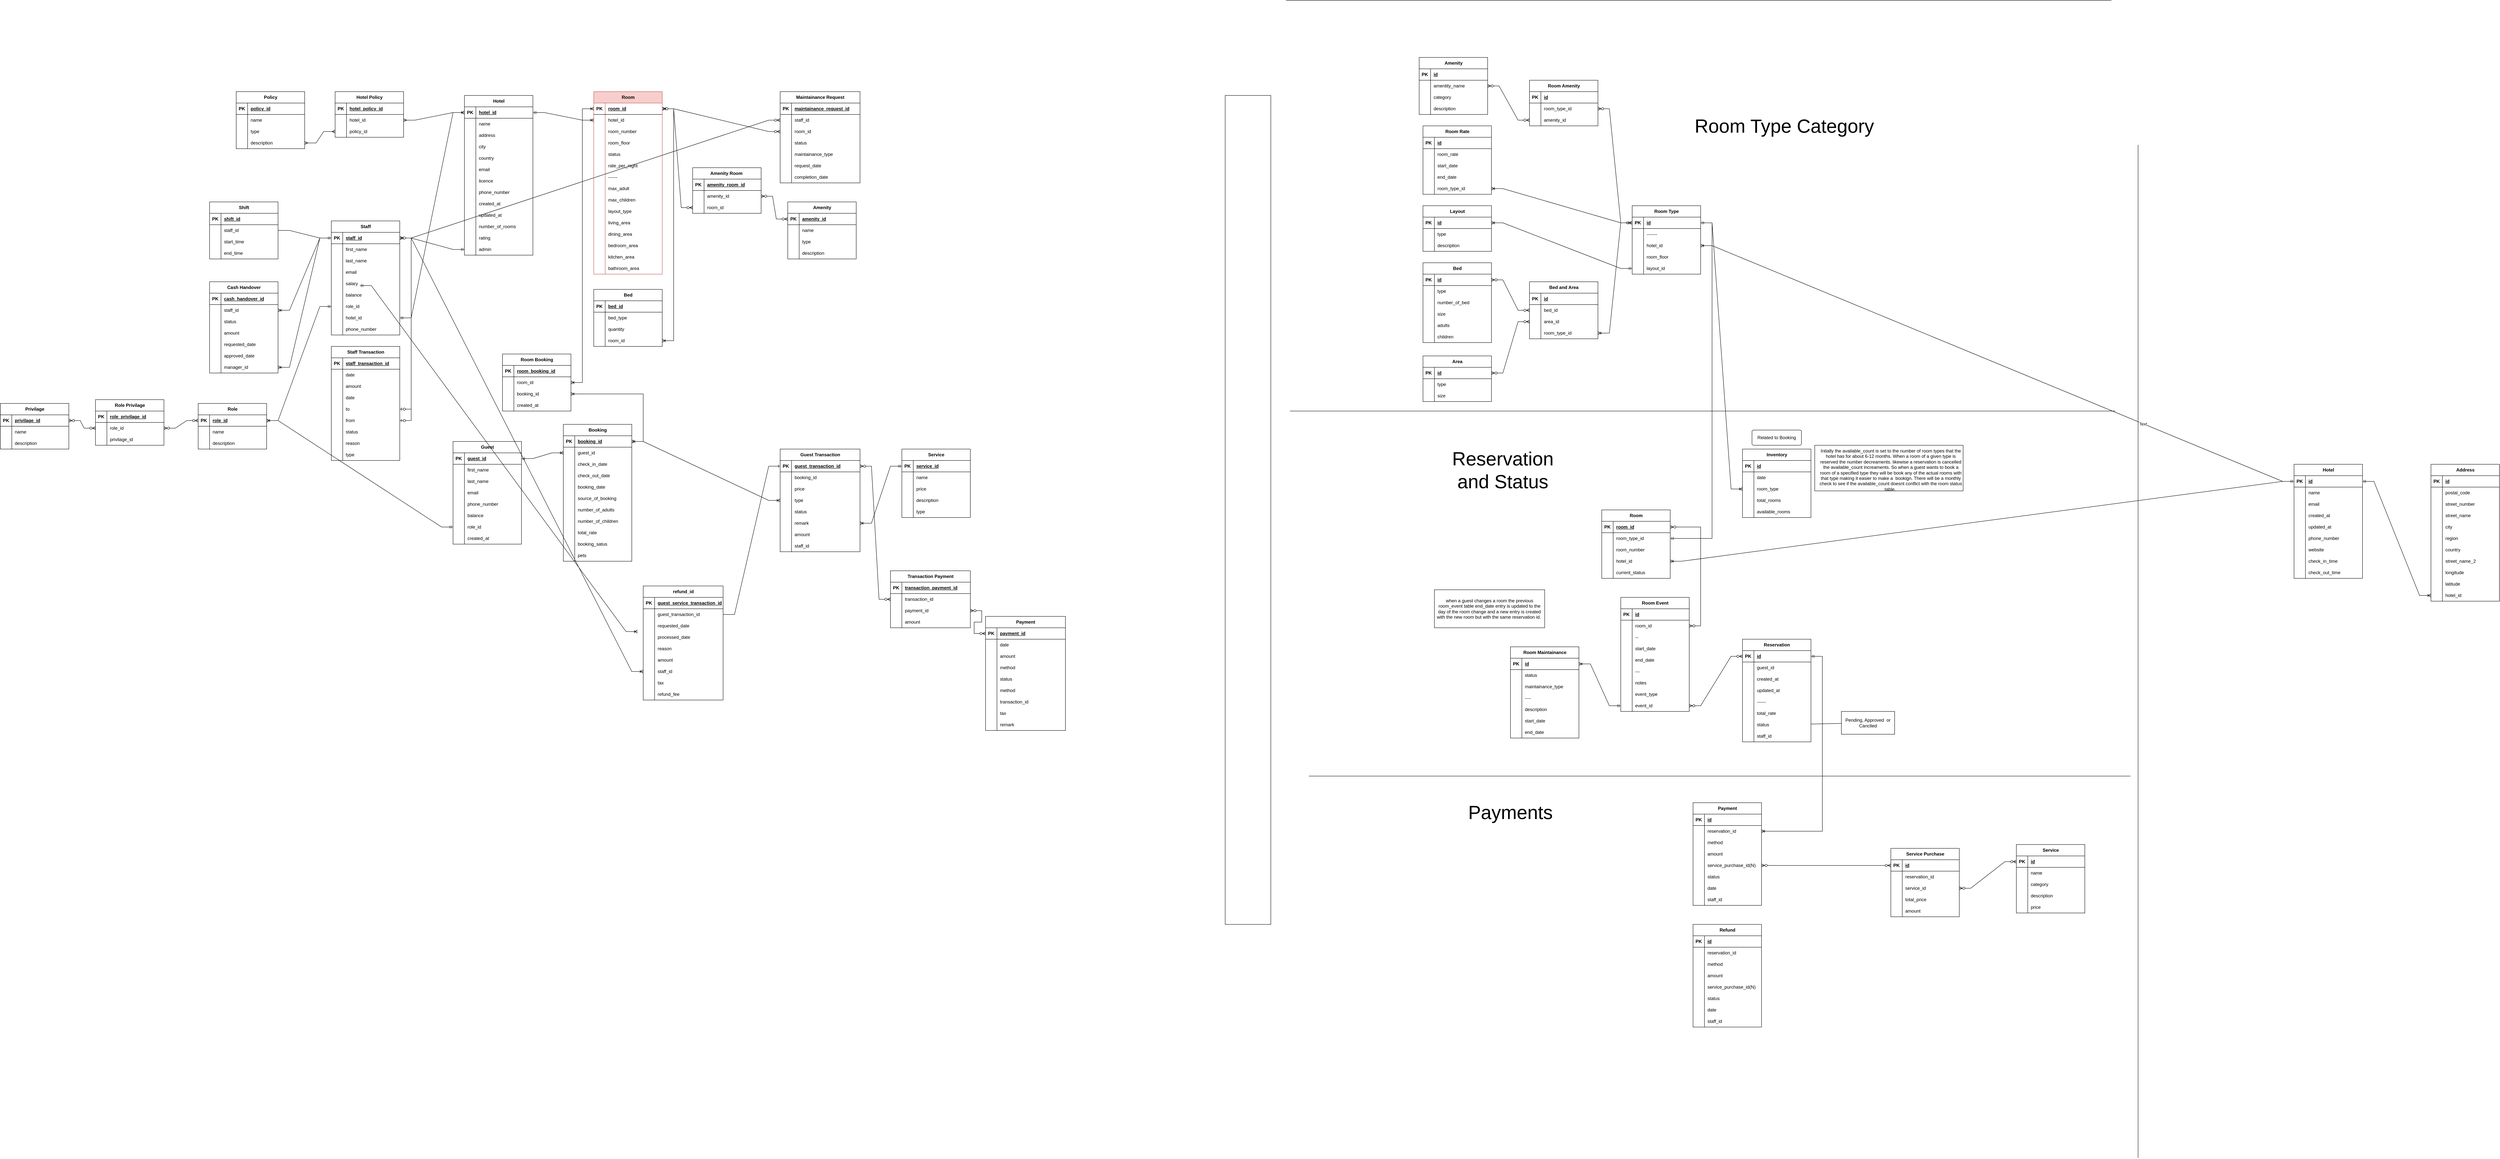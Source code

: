 <mxfile version="24.8.6">
  <diagram name="Page-1" id="dcx2CGFrBK58ljVUTuqp">
    <mxGraphModel dx="2604" dy="1573" grid="1" gridSize="10" guides="1" tooltips="1" connect="1" arrows="1" fold="1" page="1" pageScale="1" pageWidth="850" pageHeight="1100" math="0" shadow="0">
      <root>
        <mxCell id="0" />
        <mxCell id="1" parent="0" />
        <mxCell id="X0iWLsbXS2gEuoDNLs4h-15" value="Room" style="shape=table;startSize=30;container=1;collapsible=1;childLayout=tableLayout;fixedRows=1;rowLines=0;fontStyle=1;align=center;resizeLast=1;html=1;fillColor=#f8cecc;strokeColor=#b85450;" parent="1" vertex="1">
          <mxGeometry x="120" width="180" height="480" as="geometry" />
        </mxCell>
        <mxCell id="X0iWLsbXS2gEuoDNLs4h-16" value="" style="shape=tableRow;horizontal=0;startSize=0;swimlaneHead=0;swimlaneBody=0;fillColor=none;collapsible=0;dropTarget=0;points=[[0,0.5],[1,0.5]];portConstraint=eastwest;top=0;left=0;right=0;bottom=1;" parent="X0iWLsbXS2gEuoDNLs4h-15" vertex="1">
          <mxGeometry y="30" width="180" height="30" as="geometry" />
        </mxCell>
        <mxCell id="X0iWLsbXS2gEuoDNLs4h-17" value="PK" style="shape=partialRectangle;connectable=0;fillColor=none;top=0;left=0;bottom=0;right=0;fontStyle=1;overflow=hidden;whiteSpace=wrap;html=1;" parent="X0iWLsbXS2gEuoDNLs4h-16" vertex="1">
          <mxGeometry width="30" height="30" as="geometry">
            <mxRectangle width="30" height="30" as="alternateBounds" />
          </mxGeometry>
        </mxCell>
        <mxCell id="X0iWLsbXS2gEuoDNLs4h-18" value="room_id" style="shape=partialRectangle;connectable=0;fillColor=none;top=0;left=0;bottom=0;right=0;align=left;spacingLeft=6;fontStyle=5;overflow=hidden;whiteSpace=wrap;html=1;" parent="X0iWLsbXS2gEuoDNLs4h-16" vertex="1">
          <mxGeometry x="30" width="150" height="30" as="geometry">
            <mxRectangle width="150" height="30" as="alternateBounds" />
          </mxGeometry>
        </mxCell>
        <mxCell id="X0iWLsbXS2gEuoDNLs4h-19" value="" style="shape=tableRow;horizontal=0;startSize=0;swimlaneHead=0;swimlaneBody=0;fillColor=none;collapsible=0;dropTarget=0;points=[[0,0.5],[1,0.5]];portConstraint=eastwest;top=0;left=0;right=0;bottom=0;" parent="X0iWLsbXS2gEuoDNLs4h-15" vertex="1">
          <mxGeometry y="60" width="180" height="30" as="geometry" />
        </mxCell>
        <mxCell id="X0iWLsbXS2gEuoDNLs4h-20" value="" style="shape=partialRectangle;connectable=0;fillColor=none;top=0;left=0;bottom=0;right=0;editable=1;overflow=hidden;whiteSpace=wrap;html=1;" parent="X0iWLsbXS2gEuoDNLs4h-19" vertex="1">
          <mxGeometry width="30" height="30" as="geometry">
            <mxRectangle width="30" height="30" as="alternateBounds" />
          </mxGeometry>
        </mxCell>
        <mxCell id="X0iWLsbXS2gEuoDNLs4h-21" value="hotel_id" style="shape=partialRectangle;connectable=0;fillColor=none;top=0;left=0;bottom=0;right=0;align=left;spacingLeft=6;overflow=hidden;whiteSpace=wrap;html=1;" parent="X0iWLsbXS2gEuoDNLs4h-19" vertex="1">
          <mxGeometry x="30" width="150" height="30" as="geometry">
            <mxRectangle width="150" height="30" as="alternateBounds" />
          </mxGeometry>
        </mxCell>
        <mxCell id="X0iWLsbXS2gEuoDNLs4h-22" value="" style="shape=tableRow;horizontal=0;startSize=0;swimlaneHead=0;swimlaneBody=0;fillColor=none;collapsible=0;dropTarget=0;points=[[0,0.5],[1,0.5]];portConstraint=eastwest;top=0;left=0;right=0;bottom=0;" parent="X0iWLsbXS2gEuoDNLs4h-15" vertex="1">
          <mxGeometry y="90" width="180" height="30" as="geometry" />
        </mxCell>
        <mxCell id="X0iWLsbXS2gEuoDNLs4h-23" value="" style="shape=partialRectangle;connectable=0;fillColor=none;top=0;left=0;bottom=0;right=0;editable=1;overflow=hidden;whiteSpace=wrap;html=1;" parent="X0iWLsbXS2gEuoDNLs4h-22" vertex="1">
          <mxGeometry width="30" height="30" as="geometry">
            <mxRectangle width="30" height="30" as="alternateBounds" />
          </mxGeometry>
        </mxCell>
        <mxCell id="X0iWLsbXS2gEuoDNLs4h-24" value="room_number" style="shape=partialRectangle;connectable=0;fillColor=none;top=0;left=0;bottom=0;right=0;align=left;spacingLeft=6;overflow=hidden;whiteSpace=wrap;html=1;" parent="X0iWLsbXS2gEuoDNLs4h-22" vertex="1">
          <mxGeometry x="30" width="150" height="30" as="geometry">
            <mxRectangle width="150" height="30" as="alternateBounds" />
          </mxGeometry>
        </mxCell>
        <mxCell id="X0iWLsbXS2gEuoDNLs4h-25" value="" style="shape=tableRow;horizontal=0;startSize=0;swimlaneHead=0;swimlaneBody=0;fillColor=none;collapsible=0;dropTarget=0;points=[[0,0.5],[1,0.5]];portConstraint=eastwest;top=0;left=0;right=0;bottom=0;" parent="X0iWLsbXS2gEuoDNLs4h-15" vertex="1">
          <mxGeometry y="120" width="180" height="30" as="geometry" />
        </mxCell>
        <mxCell id="X0iWLsbXS2gEuoDNLs4h-26" value="" style="shape=partialRectangle;connectable=0;fillColor=none;top=0;left=0;bottom=0;right=0;editable=1;overflow=hidden;whiteSpace=wrap;html=1;" parent="X0iWLsbXS2gEuoDNLs4h-25" vertex="1">
          <mxGeometry width="30" height="30" as="geometry">
            <mxRectangle width="30" height="30" as="alternateBounds" />
          </mxGeometry>
        </mxCell>
        <mxCell id="X0iWLsbXS2gEuoDNLs4h-27" value="room_floor" style="shape=partialRectangle;connectable=0;fillColor=none;top=0;left=0;bottom=0;right=0;align=left;spacingLeft=6;overflow=hidden;whiteSpace=wrap;html=1;" parent="X0iWLsbXS2gEuoDNLs4h-25" vertex="1">
          <mxGeometry x="30" width="150" height="30" as="geometry">
            <mxRectangle width="150" height="30" as="alternateBounds" />
          </mxGeometry>
        </mxCell>
        <mxCell id="X0iWLsbXS2gEuoDNLs4h-42" style="shape=tableRow;horizontal=0;startSize=0;swimlaneHead=0;swimlaneBody=0;fillColor=none;collapsible=0;dropTarget=0;points=[[0,0.5],[1,0.5]];portConstraint=eastwest;top=0;left=0;right=0;bottom=0;" parent="X0iWLsbXS2gEuoDNLs4h-15" vertex="1">
          <mxGeometry y="150" width="180" height="30" as="geometry" />
        </mxCell>
        <mxCell id="X0iWLsbXS2gEuoDNLs4h-43" style="shape=partialRectangle;connectable=0;fillColor=none;top=0;left=0;bottom=0;right=0;editable=1;overflow=hidden;whiteSpace=wrap;html=1;" parent="X0iWLsbXS2gEuoDNLs4h-42" vertex="1">
          <mxGeometry width="30" height="30" as="geometry">
            <mxRectangle width="30" height="30" as="alternateBounds" />
          </mxGeometry>
        </mxCell>
        <mxCell id="X0iWLsbXS2gEuoDNLs4h-44" value="status" style="shape=partialRectangle;connectable=0;fillColor=none;top=0;left=0;bottom=0;right=0;align=left;spacingLeft=6;overflow=hidden;whiteSpace=wrap;html=1;" parent="X0iWLsbXS2gEuoDNLs4h-42" vertex="1">
          <mxGeometry x="30" width="150" height="30" as="geometry">
            <mxRectangle width="150" height="30" as="alternateBounds" />
          </mxGeometry>
        </mxCell>
        <mxCell id="X0iWLsbXS2gEuoDNLs4h-45" style="shape=tableRow;horizontal=0;startSize=0;swimlaneHead=0;swimlaneBody=0;fillColor=none;collapsible=0;dropTarget=0;points=[[0,0.5],[1,0.5]];portConstraint=eastwest;top=0;left=0;right=0;bottom=0;" parent="X0iWLsbXS2gEuoDNLs4h-15" vertex="1">
          <mxGeometry y="180" width="180" height="30" as="geometry" />
        </mxCell>
        <mxCell id="X0iWLsbXS2gEuoDNLs4h-46" style="shape=partialRectangle;connectable=0;fillColor=none;top=0;left=0;bottom=0;right=0;editable=1;overflow=hidden;whiteSpace=wrap;html=1;" parent="X0iWLsbXS2gEuoDNLs4h-45" vertex="1">
          <mxGeometry width="30" height="30" as="geometry">
            <mxRectangle width="30" height="30" as="alternateBounds" />
          </mxGeometry>
        </mxCell>
        <mxCell id="X0iWLsbXS2gEuoDNLs4h-47" value="rate_per_night" style="shape=partialRectangle;connectable=0;fillColor=none;top=0;left=0;bottom=0;right=0;align=left;spacingLeft=6;overflow=hidden;whiteSpace=wrap;html=1;" parent="X0iWLsbXS2gEuoDNLs4h-45" vertex="1">
          <mxGeometry x="30" width="150" height="30" as="geometry">
            <mxRectangle width="150" height="30" as="alternateBounds" />
          </mxGeometry>
        </mxCell>
        <mxCell id="X0iWLsbXS2gEuoDNLs4h-48" style="shape=tableRow;horizontal=0;startSize=0;swimlaneHead=0;swimlaneBody=0;fillColor=none;collapsible=0;dropTarget=0;points=[[0,0.5],[1,0.5]];portConstraint=eastwest;top=0;left=0;right=0;bottom=0;" parent="X0iWLsbXS2gEuoDNLs4h-15" vertex="1">
          <mxGeometry y="210" width="180" height="30" as="geometry" />
        </mxCell>
        <mxCell id="X0iWLsbXS2gEuoDNLs4h-49" style="shape=partialRectangle;connectable=0;fillColor=none;top=0;left=0;bottom=0;right=0;editable=1;overflow=hidden;whiteSpace=wrap;html=1;" parent="X0iWLsbXS2gEuoDNLs4h-48" vertex="1">
          <mxGeometry width="30" height="30" as="geometry">
            <mxRectangle width="30" height="30" as="alternateBounds" />
          </mxGeometry>
        </mxCell>
        <mxCell id="X0iWLsbXS2gEuoDNLs4h-50" value="------" style="shape=partialRectangle;connectable=0;fillColor=none;top=0;left=0;bottom=0;right=0;align=left;spacingLeft=6;overflow=hidden;whiteSpace=wrap;html=1;" parent="X0iWLsbXS2gEuoDNLs4h-48" vertex="1">
          <mxGeometry x="30" width="150" height="30" as="geometry">
            <mxRectangle width="150" height="30" as="alternateBounds" />
          </mxGeometry>
        </mxCell>
        <mxCell id="X0iWLsbXS2gEuoDNLs4h-51" style="shape=tableRow;horizontal=0;startSize=0;swimlaneHead=0;swimlaneBody=0;fillColor=none;collapsible=0;dropTarget=0;points=[[0,0.5],[1,0.5]];portConstraint=eastwest;top=0;left=0;right=0;bottom=0;" parent="X0iWLsbXS2gEuoDNLs4h-15" vertex="1">
          <mxGeometry y="240" width="180" height="30" as="geometry" />
        </mxCell>
        <mxCell id="X0iWLsbXS2gEuoDNLs4h-52" style="shape=partialRectangle;connectable=0;fillColor=none;top=0;left=0;bottom=0;right=0;editable=1;overflow=hidden;whiteSpace=wrap;html=1;" parent="X0iWLsbXS2gEuoDNLs4h-51" vertex="1">
          <mxGeometry width="30" height="30" as="geometry">
            <mxRectangle width="30" height="30" as="alternateBounds" />
          </mxGeometry>
        </mxCell>
        <mxCell id="X0iWLsbXS2gEuoDNLs4h-53" value="max_adult" style="shape=partialRectangle;connectable=0;fillColor=none;top=0;left=0;bottom=0;right=0;align=left;spacingLeft=6;overflow=hidden;whiteSpace=wrap;html=1;" parent="X0iWLsbXS2gEuoDNLs4h-51" vertex="1">
          <mxGeometry x="30" width="150" height="30" as="geometry">
            <mxRectangle width="150" height="30" as="alternateBounds" />
          </mxGeometry>
        </mxCell>
        <mxCell id="X0iWLsbXS2gEuoDNLs4h-54" style="shape=tableRow;horizontal=0;startSize=0;swimlaneHead=0;swimlaneBody=0;fillColor=none;collapsible=0;dropTarget=0;points=[[0,0.5],[1,0.5]];portConstraint=eastwest;top=0;left=0;right=0;bottom=0;" parent="X0iWLsbXS2gEuoDNLs4h-15" vertex="1">
          <mxGeometry y="270" width="180" height="30" as="geometry" />
        </mxCell>
        <mxCell id="X0iWLsbXS2gEuoDNLs4h-55" style="shape=partialRectangle;connectable=0;fillColor=none;top=0;left=0;bottom=0;right=0;editable=1;overflow=hidden;whiteSpace=wrap;html=1;" parent="X0iWLsbXS2gEuoDNLs4h-54" vertex="1">
          <mxGeometry width="30" height="30" as="geometry">
            <mxRectangle width="30" height="30" as="alternateBounds" />
          </mxGeometry>
        </mxCell>
        <mxCell id="X0iWLsbXS2gEuoDNLs4h-56" value="max_children" style="shape=partialRectangle;connectable=0;fillColor=none;top=0;left=0;bottom=0;right=0;align=left;spacingLeft=6;overflow=hidden;whiteSpace=wrap;html=1;" parent="X0iWLsbXS2gEuoDNLs4h-54" vertex="1">
          <mxGeometry x="30" width="150" height="30" as="geometry">
            <mxRectangle width="150" height="30" as="alternateBounds" />
          </mxGeometry>
        </mxCell>
        <mxCell id="X0iWLsbXS2gEuoDNLs4h-71" style="shape=tableRow;horizontal=0;startSize=0;swimlaneHead=0;swimlaneBody=0;fillColor=none;collapsible=0;dropTarget=0;points=[[0,0.5],[1,0.5]];portConstraint=eastwest;top=0;left=0;right=0;bottom=0;" parent="X0iWLsbXS2gEuoDNLs4h-15" vertex="1">
          <mxGeometry y="300" width="180" height="30" as="geometry" />
        </mxCell>
        <mxCell id="X0iWLsbXS2gEuoDNLs4h-72" style="shape=partialRectangle;connectable=0;fillColor=none;top=0;left=0;bottom=0;right=0;editable=1;overflow=hidden;whiteSpace=wrap;html=1;" parent="X0iWLsbXS2gEuoDNLs4h-71" vertex="1">
          <mxGeometry width="30" height="30" as="geometry">
            <mxRectangle width="30" height="30" as="alternateBounds" />
          </mxGeometry>
        </mxCell>
        <mxCell id="X0iWLsbXS2gEuoDNLs4h-73" value="layout_type" style="shape=partialRectangle;connectable=0;fillColor=none;top=0;left=0;bottom=0;right=0;align=left;spacingLeft=6;overflow=hidden;whiteSpace=wrap;html=1;" parent="X0iWLsbXS2gEuoDNLs4h-71" vertex="1">
          <mxGeometry x="30" width="150" height="30" as="geometry">
            <mxRectangle width="150" height="30" as="alternateBounds" />
          </mxGeometry>
        </mxCell>
        <mxCell id="X0iWLsbXS2gEuoDNLs4h-74" style="shape=tableRow;horizontal=0;startSize=0;swimlaneHead=0;swimlaneBody=0;fillColor=none;collapsible=0;dropTarget=0;points=[[0,0.5],[1,0.5]];portConstraint=eastwest;top=0;left=0;right=0;bottom=0;" parent="X0iWLsbXS2gEuoDNLs4h-15" vertex="1">
          <mxGeometry y="330" width="180" height="30" as="geometry" />
        </mxCell>
        <mxCell id="X0iWLsbXS2gEuoDNLs4h-75" style="shape=partialRectangle;connectable=0;fillColor=none;top=0;left=0;bottom=0;right=0;editable=1;overflow=hidden;whiteSpace=wrap;html=1;" parent="X0iWLsbXS2gEuoDNLs4h-74" vertex="1">
          <mxGeometry width="30" height="30" as="geometry">
            <mxRectangle width="30" height="30" as="alternateBounds" />
          </mxGeometry>
        </mxCell>
        <mxCell id="X0iWLsbXS2gEuoDNLs4h-76" value="living_area" style="shape=partialRectangle;connectable=0;fillColor=none;top=0;left=0;bottom=0;right=0;align=left;spacingLeft=6;overflow=hidden;whiteSpace=wrap;html=1;" parent="X0iWLsbXS2gEuoDNLs4h-74" vertex="1">
          <mxGeometry x="30" width="150" height="30" as="geometry">
            <mxRectangle width="150" height="30" as="alternateBounds" />
          </mxGeometry>
        </mxCell>
        <mxCell id="X0iWLsbXS2gEuoDNLs4h-77" style="shape=tableRow;horizontal=0;startSize=0;swimlaneHead=0;swimlaneBody=0;fillColor=none;collapsible=0;dropTarget=0;points=[[0,0.5],[1,0.5]];portConstraint=eastwest;top=0;left=0;right=0;bottom=0;" parent="X0iWLsbXS2gEuoDNLs4h-15" vertex="1">
          <mxGeometry y="360" width="180" height="30" as="geometry" />
        </mxCell>
        <mxCell id="X0iWLsbXS2gEuoDNLs4h-78" style="shape=partialRectangle;connectable=0;fillColor=none;top=0;left=0;bottom=0;right=0;editable=1;overflow=hidden;whiteSpace=wrap;html=1;" parent="X0iWLsbXS2gEuoDNLs4h-77" vertex="1">
          <mxGeometry width="30" height="30" as="geometry">
            <mxRectangle width="30" height="30" as="alternateBounds" />
          </mxGeometry>
        </mxCell>
        <mxCell id="X0iWLsbXS2gEuoDNLs4h-79" value="dining_area" style="shape=partialRectangle;connectable=0;fillColor=none;top=0;left=0;bottom=0;right=0;align=left;spacingLeft=6;overflow=hidden;whiteSpace=wrap;html=1;" parent="X0iWLsbXS2gEuoDNLs4h-77" vertex="1">
          <mxGeometry x="30" width="150" height="30" as="geometry">
            <mxRectangle width="150" height="30" as="alternateBounds" />
          </mxGeometry>
        </mxCell>
        <mxCell id="X0iWLsbXS2gEuoDNLs4h-80" style="shape=tableRow;horizontal=0;startSize=0;swimlaneHead=0;swimlaneBody=0;fillColor=none;collapsible=0;dropTarget=0;points=[[0,0.5],[1,0.5]];portConstraint=eastwest;top=0;left=0;right=0;bottom=0;" parent="X0iWLsbXS2gEuoDNLs4h-15" vertex="1">
          <mxGeometry y="390" width="180" height="30" as="geometry" />
        </mxCell>
        <mxCell id="X0iWLsbXS2gEuoDNLs4h-81" style="shape=partialRectangle;connectable=0;fillColor=none;top=0;left=0;bottom=0;right=0;editable=1;overflow=hidden;whiteSpace=wrap;html=1;" parent="X0iWLsbXS2gEuoDNLs4h-80" vertex="1">
          <mxGeometry width="30" height="30" as="geometry">
            <mxRectangle width="30" height="30" as="alternateBounds" />
          </mxGeometry>
        </mxCell>
        <mxCell id="X0iWLsbXS2gEuoDNLs4h-82" value="bedroom_area" style="shape=partialRectangle;connectable=0;fillColor=none;top=0;left=0;bottom=0;right=0;align=left;spacingLeft=6;overflow=hidden;whiteSpace=wrap;html=1;" parent="X0iWLsbXS2gEuoDNLs4h-80" vertex="1">
          <mxGeometry x="30" width="150" height="30" as="geometry">
            <mxRectangle width="150" height="30" as="alternateBounds" />
          </mxGeometry>
        </mxCell>
        <mxCell id="X0iWLsbXS2gEuoDNLs4h-83" style="shape=tableRow;horizontal=0;startSize=0;swimlaneHead=0;swimlaneBody=0;fillColor=none;collapsible=0;dropTarget=0;points=[[0,0.5],[1,0.5]];portConstraint=eastwest;top=0;left=0;right=0;bottom=0;" parent="X0iWLsbXS2gEuoDNLs4h-15" vertex="1">
          <mxGeometry y="420" width="180" height="30" as="geometry" />
        </mxCell>
        <mxCell id="X0iWLsbXS2gEuoDNLs4h-84" style="shape=partialRectangle;connectable=0;fillColor=none;top=0;left=0;bottom=0;right=0;editable=1;overflow=hidden;whiteSpace=wrap;html=1;" parent="X0iWLsbXS2gEuoDNLs4h-83" vertex="1">
          <mxGeometry width="30" height="30" as="geometry">
            <mxRectangle width="30" height="30" as="alternateBounds" />
          </mxGeometry>
        </mxCell>
        <mxCell id="X0iWLsbXS2gEuoDNLs4h-85" value="kitchen_area" style="shape=partialRectangle;connectable=0;fillColor=none;top=0;left=0;bottom=0;right=0;align=left;spacingLeft=6;overflow=hidden;whiteSpace=wrap;html=1;" parent="X0iWLsbXS2gEuoDNLs4h-83" vertex="1">
          <mxGeometry x="30" width="150" height="30" as="geometry">
            <mxRectangle width="150" height="30" as="alternateBounds" />
          </mxGeometry>
        </mxCell>
        <mxCell id="X0iWLsbXS2gEuoDNLs4h-86" style="shape=tableRow;horizontal=0;startSize=0;swimlaneHead=0;swimlaneBody=0;fillColor=none;collapsible=0;dropTarget=0;points=[[0,0.5],[1,0.5]];portConstraint=eastwest;top=0;left=0;right=0;bottom=0;" parent="X0iWLsbXS2gEuoDNLs4h-15" vertex="1">
          <mxGeometry y="450" width="180" height="30" as="geometry" />
        </mxCell>
        <mxCell id="X0iWLsbXS2gEuoDNLs4h-87" style="shape=partialRectangle;connectable=0;fillColor=none;top=0;left=0;bottom=0;right=0;editable=1;overflow=hidden;whiteSpace=wrap;html=1;" parent="X0iWLsbXS2gEuoDNLs4h-86" vertex="1">
          <mxGeometry width="30" height="30" as="geometry">
            <mxRectangle width="30" height="30" as="alternateBounds" />
          </mxGeometry>
        </mxCell>
        <mxCell id="X0iWLsbXS2gEuoDNLs4h-88" value="bathroom_area" style="shape=partialRectangle;connectable=0;fillColor=none;top=0;left=0;bottom=0;right=0;align=left;spacingLeft=6;overflow=hidden;whiteSpace=wrap;html=1;" parent="X0iWLsbXS2gEuoDNLs4h-86" vertex="1">
          <mxGeometry x="30" width="150" height="30" as="geometry">
            <mxRectangle width="150" height="30" as="alternateBounds" />
          </mxGeometry>
        </mxCell>
        <mxCell id="X0iWLsbXS2gEuoDNLs4h-57" value="Bed" style="shape=table;startSize=30;container=1;collapsible=1;childLayout=tableLayout;fixedRows=1;rowLines=0;fontStyle=1;align=center;resizeLast=1;html=1;" parent="1" vertex="1">
          <mxGeometry x="120" y="520" width="180" height="150" as="geometry" />
        </mxCell>
        <mxCell id="X0iWLsbXS2gEuoDNLs4h-58" value="" style="shape=tableRow;horizontal=0;startSize=0;swimlaneHead=0;swimlaneBody=0;fillColor=none;collapsible=0;dropTarget=0;points=[[0,0.5],[1,0.5]];portConstraint=eastwest;top=0;left=0;right=0;bottom=1;" parent="X0iWLsbXS2gEuoDNLs4h-57" vertex="1">
          <mxGeometry y="30" width="180" height="30" as="geometry" />
        </mxCell>
        <mxCell id="X0iWLsbXS2gEuoDNLs4h-59" value="PK" style="shape=partialRectangle;connectable=0;fillColor=none;top=0;left=0;bottom=0;right=0;fontStyle=1;overflow=hidden;whiteSpace=wrap;html=1;" parent="X0iWLsbXS2gEuoDNLs4h-58" vertex="1">
          <mxGeometry width="30" height="30" as="geometry">
            <mxRectangle width="30" height="30" as="alternateBounds" />
          </mxGeometry>
        </mxCell>
        <mxCell id="X0iWLsbXS2gEuoDNLs4h-60" value="bed_id" style="shape=partialRectangle;connectable=0;fillColor=none;top=0;left=0;bottom=0;right=0;align=left;spacingLeft=6;fontStyle=5;overflow=hidden;whiteSpace=wrap;html=1;" parent="X0iWLsbXS2gEuoDNLs4h-58" vertex="1">
          <mxGeometry x="30" width="150" height="30" as="geometry">
            <mxRectangle width="150" height="30" as="alternateBounds" />
          </mxGeometry>
        </mxCell>
        <mxCell id="X0iWLsbXS2gEuoDNLs4h-61" value="" style="shape=tableRow;horizontal=0;startSize=0;swimlaneHead=0;swimlaneBody=0;fillColor=none;collapsible=0;dropTarget=0;points=[[0,0.5],[1,0.5]];portConstraint=eastwest;top=0;left=0;right=0;bottom=0;" parent="X0iWLsbXS2gEuoDNLs4h-57" vertex="1">
          <mxGeometry y="60" width="180" height="30" as="geometry" />
        </mxCell>
        <mxCell id="X0iWLsbXS2gEuoDNLs4h-62" value="" style="shape=partialRectangle;connectable=0;fillColor=none;top=0;left=0;bottom=0;right=0;editable=1;overflow=hidden;whiteSpace=wrap;html=1;" parent="X0iWLsbXS2gEuoDNLs4h-61" vertex="1">
          <mxGeometry width="30" height="30" as="geometry">
            <mxRectangle width="30" height="30" as="alternateBounds" />
          </mxGeometry>
        </mxCell>
        <mxCell id="X0iWLsbXS2gEuoDNLs4h-63" value="bed_type" style="shape=partialRectangle;connectable=0;fillColor=none;top=0;left=0;bottom=0;right=0;align=left;spacingLeft=6;overflow=hidden;whiteSpace=wrap;html=1;" parent="X0iWLsbXS2gEuoDNLs4h-61" vertex="1">
          <mxGeometry x="30" width="150" height="30" as="geometry">
            <mxRectangle width="150" height="30" as="alternateBounds" />
          </mxGeometry>
        </mxCell>
        <mxCell id="X0iWLsbXS2gEuoDNLs4h-64" value="" style="shape=tableRow;horizontal=0;startSize=0;swimlaneHead=0;swimlaneBody=0;fillColor=none;collapsible=0;dropTarget=0;points=[[0,0.5],[1,0.5]];portConstraint=eastwest;top=0;left=0;right=0;bottom=0;" parent="X0iWLsbXS2gEuoDNLs4h-57" vertex="1">
          <mxGeometry y="90" width="180" height="30" as="geometry" />
        </mxCell>
        <mxCell id="X0iWLsbXS2gEuoDNLs4h-65" value="" style="shape=partialRectangle;connectable=0;fillColor=none;top=0;left=0;bottom=0;right=0;editable=1;overflow=hidden;whiteSpace=wrap;html=1;" parent="X0iWLsbXS2gEuoDNLs4h-64" vertex="1">
          <mxGeometry width="30" height="30" as="geometry">
            <mxRectangle width="30" height="30" as="alternateBounds" />
          </mxGeometry>
        </mxCell>
        <mxCell id="X0iWLsbXS2gEuoDNLs4h-66" value="quantity" style="shape=partialRectangle;connectable=0;fillColor=none;top=0;left=0;bottom=0;right=0;align=left;spacingLeft=6;overflow=hidden;whiteSpace=wrap;html=1;" parent="X0iWLsbXS2gEuoDNLs4h-64" vertex="1">
          <mxGeometry x="30" width="150" height="30" as="geometry">
            <mxRectangle width="150" height="30" as="alternateBounds" />
          </mxGeometry>
        </mxCell>
        <mxCell id="X0iWLsbXS2gEuoDNLs4h-67" value="" style="shape=tableRow;horizontal=0;startSize=0;swimlaneHead=0;swimlaneBody=0;fillColor=none;collapsible=0;dropTarget=0;points=[[0,0.5],[1,0.5]];portConstraint=eastwest;top=0;left=0;right=0;bottom=0;" parent="X0iWLsbXS2gEuoDNLs4h-57" vertex="1">
          <mxGeometry y="120" width="180" height="30" as="geometry" />
        </mxCell>
        <mxCell id="X0iWLsbXS2gEuoDNLs4h-68" value="" style="shape=partialRectangle;connectable=0;fillColor=none;top=0;left=0;bottom=0;right=0;editable=1;overflow=hidden;whiteSpace=wrap;html=1;" parent="X0iWLsbXS2gEuoDNLs4h-67" vertex="1">
          <mxGeometry width="30" height="30" as="geometry">
            <mxRectangle width="30" height="30" as="alternateBounds" />
          </mxGeometry>
        </mxCell>
        <mxCell id="X0iWLsbXS2gEuoDNLs4h-69" value="room_id" style="shape=partialRectangle;connectable=0;fillColor=none;top=0;left=0;bottom=0;right=0;align=left;spacingLeft=6;overflow=hidden;whiteSpace=wrap;html=1;" parent="X0iWLsbXS2gEuoDNLs4h-67" vertex="1">
          <mxGeometry x="30" width="150" height="30" as="geometry">
            <mxRectangle width="150" height="30" as="alternateBounds" />
          </mxGeometry>
        </mxCell>
        <mxCell id="X0iWLsbXS2gEuoDNLs4h-70" value="" style="edgeStyle=entityRelationEdgeStyle;fontSize=12;html=1;endArrow=ERoneToMany;startArrow=ERmandOne;rounded=0;entryX=1;entryY=0.5;entryDx=0;entryDy=0;exitX=1;exitY=0.5;exitDx=0;exitDy=0;" parent="1" source="X0iWLsbXS2gEuoDNLs4h-16" target="X0iWLsbXS2gEuoDNLs4h-67" edge="1">
          <mxGeometry width="100" height="100" relative="1" as="geometry">
            <mxPoint x="330" y="260" as="sourcePoint" />
            <mxPoint x="460" y="200" as="targetPoint" />
            <Array as="points">
              <mxPoint x="390" y="320" />
            </Array>
          </mxGeometry>
        </mxCell>
        <mxCell id="X0iWLsbXS2gEuoDNLs4h-107" value="Amenity" style="shape=table;startSize=30;container=1;collapsible=1;childLayout=tableLayout;fixedRows=1;rowLines=0;fontStyle=1;align=center;resizeLast=1;html=1;" parent="1" vertex="1">
          <mxGeometry x="630" y="290" width="180" height="150" as="geometry" />
        </mxCell>
        <mxCell id="X0iWLsbXS2gEuoDNLs4h-108" value="" style="shape=tableRow;horizontal=0;startSize=0;swimlaneHead=0;swimlaneBody=0;fillColor=none;collapsible=0;dropTarget=0;points=[[0,0.5],[1,0.5]];portConstraint=eastwest;top=0;left=0;right=0;bottom=1;" parent="X0iWLsbXS2gEuoDNLs4h-107" vertex="1">
          <mxGeometry y="30" width="180" height="30" as="geometry" />
        </mxCell>
        <mxCell id="X0iWLsbXS2gEuoDNLs4h-109" value="PK" style="shape=partialRectangle;connectable=0;fillColor=none;top=0;left=0;bottom=0;right=0;fontStyle=1;overflow=hidden;whiteSpace=wrap;html=1;" parent="X0iWLsbXS2gEuoDNLs4h-108" vertex="1">
          <mxGeometry width="30" height="30" as="geometry">
            <mxRectangle width="30" height="30" as="alternateBounds" />
          </mxGeometry>
        </mxCell>
        <mxCell id="X0iWLsbXS2gEuoDNLs4h-110" value="amenity_id" style="shape=partialRectangle;connectable=0;fillColor=none;top=0;left=0;bottom=0;right=0;align=left;spacingLeft=6;fontStyle=5;overflow=hidden;whiteSpace=wrap;html=1;" parent="X0iWLsbXS2gEuoDNLs4h-108" vertex="1">
          <mxGeometry x="30" width="150" height="30" as="geometry">
            <mxRectangle width="150" height="30" as="alternateBounds" />
          </mxGeometry>
        </mxCell>
        <mxCell id="X0iWLsbXS2gEuoDNLs4h-111" value="" style="shape=tableRow;horizontal=0;startSize=0;swimlaneHead=0;swimlaneBody=0;fillColor=none;collapsible=0;dropTarget=0;points=[[0,0.5],[1,0.5]];portConstraint=eastwest;top=0;left=0;right=0;bottom=0;" parent="X0iWLsbXS2gEuoDNLs4h-107" vertex="1">
          <mxGeometry y="60" width="180" height="30" as="geometry" />
        </mxCell>
        <mxCell id="X0iWLsbXS2gEuoDNLs4h-112" value="" style="shape=partialRectangle;connectable=0;fillColor=none;top=0;left=0;bottom=0;right=0;editable=1;overflow=hidden;whiteSpace=wrap;html=1;" parent="X0iWLsbXS2gEuoDNLs4h-111" vertex="1">
          <mxGeometry width="30" height="30" as="geometry">
            <mxRectangle width="30" height="30" as="alternateBounds" />
          </mxGeometry>
        </mxCell>
        <mxCell id="X0iWLsbXS2gEuoDNLs4h-113" value="name" style="shape=partialRectangle;connectable=0;fillColor=none;top=0;left=0;bottom=0;right=0;align=left;spacingLeft=6;overflow=hidden;whiteSpace=wrap;html=1;" parent="X0iWLsbXS2gEuoDNLs4h-111" vertex="1">
          <mxGeometry x="30" width="150" height="30" as="geometry">
            <mxRectangle width="150" height="30" as="alternateBounds" />
          </mxGeometry>
        </mxCell>
        <mxCell id="X0iWLsbXS2gEuoDNLs4h-114" value="" style="shape=tableRow;horizontal=0;startSize=0;swimlaneHead=0;swimlaneBody=0;fillColor=none;collapsible=0;dropTarget=0;points=[[0,0.5],[1,0.5]];portConstraint=eastwest;top=0;left=0;right=0;bottom=0;" parent="X0iWLsbXS2gEuoDNLs4h-107" vertex="1">
          <mxGeometry y="90" width="180" height="30" as="geometry" />
        </mxCell>
        <mxCell id="X0iWLsbXS2gEuoDNLs4h-115" value="" style="shape=partialRectangle;connectable=0;fillColor=none;top=0;left=0;bottom=0;right=0;editable=1;overflow=hidden;whiteSpace=wrap;html=1;" parent="X0iWLsbXS2gEuoDNLs4h-114" vertex="1">
          <mxGeometry width="30" height="30" as="geometry">
            <mxRectangle width="30" height="30" as="alternateBounds" />
          </mxGeometry>
        </mxCell>
        <mxCell id="X0iWLsbXS2gEuoDNLs4h-116" value="type" style="shape=partialRectangle;connectable=0;fillColor=none;top=0;left=0;bottom=0;right=0;align=left;spacingLeft=6;overflow=hidden;whiteSpace=wrap;html=1;" parent="X0iWLsbXS2gEuoDNLs4h-114" vertex="1">
          <mxGeometry x="30" width="150" height="30" as="geometry">
            <mxRectangle width="150" height="30" as="alternateBounds" />
          </mxGeometry>
        </mxCell>
        <mxCell id="X0iWLsbXS2gEuoDNLs4h-117" value="" style="shape=tableRow;horizontal=0;startSize=0;swimlaneHead=0;swimlaneBody=0;fillColor=none;collapsible=0;dropTarget=0;points=[[0,0.5],[1,0.5]];portConstraint=eastwest;top=0;left=0;right=0;bottom=0;" parent="X0iWLsbXS2gEuoDNLs4h-107" vertex="1">
          <mxGeometry y="120" width="180" height="30" as="geometry" />
        </mxCell>
        <mxCell id="X0iWLsbXS2gEuoDNLs4h-118" value="" style="shape=partialRectangle;connectable=0;fillColor=none;top=0;left=0;bottom=0;right=0;editable=1;overflow=hidden;whiteSpace=wrap;html=1;" parent="X0iWLsbXS2gEuoDNLs4h-117" vertex="1">
          <mxGeometry width="30" height="30" as="geometry">
            <mxRectangle width="30" height="30" as="alternateBounds" />
          </mxGeometry>
        </mxCell>
        <mxCell id="X0iWLsbXS2gEuoDNLs4h-119" value="description" style="shape=partialRectangle;connectable=0;fillColor=none;top=0;left=0;bottom=0;right=0;align=left;spacingLeft=6;overflow=hidden;whiteSpace=wrap;html=1;" parent="X0iWLsbXS2gEuoDNLs4h-117" vertex="1">
          <mxGeometry x="30" width="150" height="30" as="geometry">
            <mxRectangle width="150" height="30" as="alternateBounds" />
          </mxGeometry>
        </mxCell>
        <mxCell id="X0iWLsbXS2gEuoDNLs4h-120" value="Amenity Room&amp;nbsp;" style="shape=table;startSize=30;container=1;collapsible=1;childLayout=tableLayout;fixedRows=1;rowLines=0;fontStyle=1;align=center;resizeLast=1;html=1;" parent="1" vertex="1">
          <mxGeometry x="380" y="200" width="180" height="120" as="geometry" />
        </mxCell>
        <mxCell id="X0iWLsbXS2gEuoDNLs4h-121" value="" style="shape=tableRow;horizontal=0;startSize=0;swimlaneHead=0;swimlaneBody=0;fillColor=none;collapsible=0;dropTarget=0;points=[[0,0.5],[1,0.5]];portConstraint=eastwest;top=0;left=0;right=0;bottom=1;" parent="X0iWLsbXS2gEuoDNLs4h-120" vertex="1">
          <mxGeometry y="30" width="180" height="30" as="geometry" />
        </mxCell>
        <mxCell id="X0iWLsbXS2gEuoDNLs4h-122" value="PK" style="shape=partialRectangle;connectable=0;fillColor=none;top=0;left=0;bottom=0;right=0;fontStyle=1;overflow=hidden;whiteSpace=wrap;html=1;" parent="X0iWLsbXS2gEuoDNLs4h-121" vertex="1">
          <mxGeometry width="30" height="30" as="geometry">
            <mxRectangle width="30" height="30" as="alternateBounds" />
          </mxGeometry>
        </mxCell>
        <mxCell id="X0iWLsbXS2gEuoDNLs4h-123" value="amenity_room_id" style="shape=partialRectangle;connectable=0;fillColor=none;top=0;left=0;bottom=0;right=0;align=left;spacingLeft=6;fontStyle=5;overflow=hidden;whiteSpace=wrap;html=1;" parent="X0iWLsbXS2gEuoDNLs4h-121" vertex="1">
          <mxGeometry x="30" width="150" height="30" as="geometry">
            <mxRectangle width="150" height="30" as="alternateBounds" />
          </mxGeometry>
        </mxCell>
        <mxCell id="X0iWLsbXS2gEuoDNLs4h-124" value="" style="shape=tableRow;horizontal=0;startSize=0;swimlaneHead=0;swimlaneBody=0;fillColor=none;collapsible=0;dropTarget=0;points=[[0,0.5],[1,0.5]];portConstraint=eastwest;top=0;left=0;right=0;bottom=0;" parent="X0iWLsbXS2gEuoDNLs4h-120" vertex="1">
          <mxGeometry y="60" width="180" height="30" as="geometry" />
        </mxCell>
        <mxCell id="X0iWLsbXS2gEuoDNLs4h-125" value="" style="shape=partialRectangle;connectable=0;fillColor=none;top=0;left=0;bottom=0;right=0;editable=1;overflow=hidden;whiteSpace=wrap;html=1;" parent="X0iWLsbXS2gEuoDNLs4h-124" vertex="1">
          <mxGeometry width="30" height="30" as="geometry">
            <mxRectangle width="30" height="30" as="alternateBounds" />
          </mxGeometry>
        </mxCell>
        <mxCell id="X0iWLsbXS2gEuoDNLs4h-126" value="amenity_id" style="shape=partialRectangle;connectable=0;fillColor=none;top=0;left=0;bottom=0;right=0;align=left;spacingLeft=6;overflow=hidden;whiteSpace=wrap;html=1;" parent="X0iWLsbXS2gEuoDNLs4h-124" vertex="1">
          <mxGeometry x="30" width="150" height="30" as="geometry">
            <mxRectangle width="150" height="30" as="alternateBounds" />
          </mxGeometry>
        </mxCell>
        <mxCell id="X0iWLsbXS2gEuoDNLs4h-127" value="" style="shape=tableRow;horizontal=0;startSize=0;swimlaneHead=0;swimlaneBody=0;fillColor=none;collapsible=0;dropTarget=0;points=[[0,0.5],[1,0.5]];portConstraint=eastwest;top=0;left=0;right=0;bottom=0;" parent="X0iWLsbXS2gEuoDNLs4h-120" vertex="1">
          <mxGeometry y="90" width="180" height="30" as="geometry" />
        </mxCell>
        <mxCell id="X0iWLsbXS2gEuoDNLs4h-128" value="" style="shape=partialRectangle;connectable=0;fillColor=none;top=0;left=0;bottom=0;right=0;editable=1;overflow=hidden;whiteSpace=wrap;html=1;" parent="X0iWLsbXS2gEuoDNLs4h-127" vertex="1">
          <mxGeometry width="30" height="30" as="geometry">
            <mxRectangle width="30" height="30" as="alternateBounds" />
          </mxGeometry>
        </mxCell>
        <mxCell id="X0iWLsbXS2gEuoDNLs4h-129" value="room_id" style="shape=partialRectangle;connectable=0;fillColor=none;top=0;left=0;bottom=0;right=0;align=left;spacingLeft=6;overflow=hidden;whiteSpace=wrap;html=1;" parent="X0iWLsbXS2gEuoDNLs4h-127" vertex="1">
          <mxGeometry x="30" width="150" height="30" as="geometry">
            <mxRectangle width="150" height="30" as="alternateBounds" />
          </mxGeometry>
        </mxCell>
        <mxCell id="X0iWLsbXS2gEuoDNLs4h-134" value="" style="edgeStyle=entityRelationEdgeStyle;fontSize=12;html=1;endArrow=ERzeroToMany;endFill=1;startArrow=ERzeroToMany;rounded=0;" parent="1" source="X0iWLsbXS2gEuoDNLs4h-16" target="X0iWLsbXS2gEuoDNLs4h-127" edge="1">
          <mxGeometry width="100" height="100" relative="1" as="geometry">
            <mxPoint x="480" y="350" as="sourcePoint" />
            <mxPoint x="580" y="250" as="targetPoint" />
            <Array as="points">
              <mxPoint x="480" y="380" />
              <mxPoint x="500" y="350" />
            </Array>
          </mxGeometry>
        </mxCell>
        <mxCell id="X0iWLsbXS2gEuoDNLs4h-136" value="" style="edgeStyle=entityRelationEdgeStyle;fontSize=12;html=1;endArrow=ERzeroToMany;endFill=1;startArrow=ERzeroToMany;rounded=0;" parent="1" source="X0iWLsbXS2gEuoDNLs4h-124" target="X0iWLsbXS2gEuoDNLs4h-108" edge="1">
          <mxGeometry width="100" height="100" relative="1" as="geometry">
            <mxPoint x="480" y="350" as="sourcePoint" />
            <mxPoint x="580" y="250" as="targetPoint" />
          </mxGeometry>
        </mxCell>
        <mxCell id="X0iWLsbXS2gEuoDNLs4h-137" value="Hotel" style="shape=table;startSize=30;container=1;collapsible=1;childLayout=tableLayout;fixedRows=1;rowLines=0;fontStyle=1;align=center;resizeLast=1;html=1;" parent="1" vertex="1">
          <mxGeometry x="-220" y="10" width="180" height="420" as="geometry" />
        </mxCell>
        <mxCell id="X0iWLsbXS2gEuoDNLs4h-138" value="" style="shape=tableRow;horizontal=0;startSize=0;swimlaneHead=0;swimlaneBody=0;fillColor=none;collapsible=0;dropTarget=0;points=[[0,0.5],[1,0.5]];portConstraint=eastwest;top=0;left=0;right=0;bottom=1;" parent="X0iWLsbXS2gEuoDNLs4h-137" vertex="1">
          <mxGeometry y="30" width="180" height="30" as="geometry" />
        </mxCell>
        <mxCell id="X0iWLsbXS2gEuoDNLs4h-139" value="PK" style="shape=partialRectangle;connectable=0;fillColor=none;top=0;left=0;bottom=0;right=0;fontStyle=1;overflow=hidden;whiteSpace=wrap;html=1;" parent="X0iWLsbXS2gEuoDNLs4h-138" vertex="1">
          <mxGeometry width="30" height="30" as="geometry">
            <mxRectangle width="30" height="30" as="alternateBounds" />
          </mxGeometry>
        </mxCell>
        <mxCell id="X0iWLsbXS2gEuoDNLs4h-140" value="hotel_id" style="shape=partialRectangle;connectable=0;fillColor=none;top=0;left=0;bottom=0;right=0;align=left;spacingLeft=6;fontStyle=5;overflow=hidden;whiteSpace=wrap;html=1;" parent="X0iWLsbXS2gEuoDNLs4h-138" vertex="1">
          <mxGeometry x="30" width="150" height="30" as="geometry">
            <mxRectangle width="150" height="30" as="alternateBounds" />
          </mxGeometry>
        </mxCell>
        <mxCell id="X0iWLsbXS2gEuoDNLs4h-141" value="" style="shape=tableRow;horizontal=0;startSize=0;swimlaneHead=0;swimlaneBody=0;fillColor=none;collapsible=0;dropTarget=0;points=[[0,0.5],[1,0.5]];portConstraint=eastwest;top=0;left=0;right=0;bottom=0;" parent="X0iWLsbXS2gEuoDNLs4h-137" vertex="1">
          <mxGeometry y="60" width="180" height="30" as="geometry" />
        </mxCell>
        <mxCell id="X0iWLsbXS2gEuoDNLs4h-142" value="" style="shape=partialRectangle;connectable=0;fillColor=none;top=0;left=0;bottom=0;right=0;editable=1;overflow=hidden;whiteSpace=wrap;html=1;" parent="X0iWLsbXS2gEuoDNLs4h-141" vertex="1">
          <mxGeometry width="30" height="30" as="geometry">
            <mxRectangle width="30" height="30" as="alternateBounds" />
          </mxGeometry>
        </mxCell>
        <mxCell id="X0iWLsbXS2gEuoDNLs4h-143" value="name" style="shape=partialRectangle;connectable=0;fillColor=none;top=0;left=0;bottom=0;right=0;align=left;spacingLeft=6;overflow=hidden;whiteSpace=wrap;html=1;" parent="X0iWLsbXS2gEuoDNLs4h-141" vertex="1">
          <mxGeometry x="30" width="150" height="30" as="geometry">
            <mxRectangle width="150" height="30" as="alternateBounds" />
          </mxGeometry>
        </mxCell>
        <mxCell id="X0iWLsbXS2gEuoDNLs4h-144" value="" style="shape=tableRow;horizontal=0;startSize=0;swimlaneHead=0;swimlaneBody=0;fillColor=none;collapsible=0;dropTarget=0;points=[[0,0.5],[1,0.5]];portConstraint=eastwest;top=0;left=0;right=0;bottom=0;" parent="X0iWLsbXS2gEuoDNLs4h-137" vertex="1">
          <mxGeometry y="90" width="180" height="30" as="geometry" />
        </mxCell>
        <mxCell id="X0iWLsbXS2gEuoDNLs4h-145" value="" style="shape=partialRectangle;connectable=0;fillColor=none;top=0;left=0;bottom=0;right=0;editable=1;overflow=hidden;whiteSpace=wrap;html=1;" parent="X0iWLsbXS2gEuoDNLs4h-144" vertex="1">
          <mxGeometry width="30" height="30" as="geometry">
            <mxRectangle width="30" height="30" as="alternateBounds" />
          </mxGeometry>
        </mxCell>
        <mxCell id="X0iWLsbXS2gEuoDNLs4h-146" value="address" style="shape=partialRectangle;connectable=0;fillColor=none;top=0;left=0;bottom=0;right=0;align=left;spacingLeft=6;overflow=hidden;whiteSpace=wrap;html=1;" parent="X0iWLsbXS2gEuoDNLs4h-144" vertex="1">
          <mxGeometry x="30" width="150" height="30" as="geometry">
            <mxRectangle width="150" height="30" as="alternateBounds" />
          </mxGeometry>
        </mxCell>
        <mxCell id="X0iWLsbXS2gEuoDNLs4h-147" value="" style="shape=tableRow;horizontal=0;startSize=0;swimlaneHead=0;swimlaneBody=0;fillColor=none;collapsible=0;dropTarget=0;points=[[0,0.5],[1,0.5]];portConstraint=eastwest;top=0;left=0;right=0;bottom=0;" parent="X0iWLsbXS2gEuoDNLs4h-137" vertex="1">
          <mxGeometry y="120" width="180" height="30" as="geometry" />
        </mxCell>
        <mxCell id="X0iWLsbXS2gEuoDNLs4h-148" value="" style="shape=partialRectangle;connectable=0;fillColor=none;top=0;left=0;bottom=0;right=0;editable=1;overflow=hidden;whiteSpace=wrap;html=1;" parent="X0iWLsbXS2gEuoDNLs4h-147" vertex="1">
          <mxGeometry width="30" height="30" as="geometry">
            <mxRectangle width="30" height="30" as="alternateBounds" />
          </mxGeometry>
        </mxCell>
        <mxCell id="X0iWLsbXS2gEuoDNLs4h-149" value="city" style="shape=partialRectangle;connectable=0;fillColor=none;top=0;left=0;bottom=0;right=0;align=left;spacingLeft=6;overflow=hidden;whiteSpace=wrap;html=1;" parent="X0iWLsbXS2gEuoDNLs4h-147" vertex="1">
          <mxGeometry x="30" width="150" height="30" as="geometry">
            <mxRectangle width="150" height="30" as="alternateBounds" />
          </mxGeometry>
        </mxCell>
        <mxCell id="X0iWLsbXS2gEuoDNLs4h-150" style="shape=tableRow;horizontal=0;startSize=0;swimlaneHead=0;swimlaneBody=0;fillColor=none;collapsible=0;dropTarget=0;points=[[0,0.5],[1,0.5]];portConstraint=eastwest;top=0;left=0;right=0;bottom=0;" parent="X0iWLsbXS2gEuoDNLs4h-137" vertex="1">
          <mxGeometry y="150" width="180" height="30" as="geometry" />
        </mxCell>
        <mxCell id="X0iWLsbXS2gEuoDNLs4h-151" style="shape=partialRectangle;connectable=0;fillColor=none;top=0;left=0;bottom=0;right=0;editable=1;overflow=hidden;whiteSpace=wrap;html=1;" parent="X0iWLsbXS2gEuoDNLs4h-150" vertex="1">
          <mxGeometry width="30" height="30" as="geometry">
            <mxRectangle width="30" height="30" as="alternateBounds" />
          </mxGeometry>
        </mxCell>
        <mxCell id="X0iWLsbXS2gEuoDNLs4h-152" value="country" style="shape=partialRectangle;connectable=0;fillColor=none;top=0;left=0;bottom=0;right=0;align=left;spacingLeft=6;overflow=hidden;whiteSpace=wrap;html=1;" parent="X0iWLsbXS2gEuoDNLs4h-150" vertex="1">
          <mxGeometry x="30" width="150" height="30" as="geometry">
            <mxRectangle width="150" height="30" as="alternateBounds" />
          </mxGeometry>
        </mxCell>
        <mxCell id="X0iWLsbXS2gEuoDNLs4h-153" style="shape=tableRow;horizontal=0;startSize=0;swimlaneHead=0;swimlaneBody=0;fillColor=none;collapsible=0;dropTarget=0;points=[[0,0.5],[1,0.5]];portConstraint=eastwest;top=0;left=0;right=0;bottom=0;" parent="X0iWLsbXS2gEuoDNLs4h-137" vertex="1">
          <mxGeometry y="180" width="180" height="30" as="geometry" />
        </mxCell>
        <mxCell id="X0iWLsbXS2gEuoDNLs4h-154" style="shape=partialRectangle;connectable=0;fillColor=none;top=0;left=0;bottom=0;right=0;editable=1;overflow=hidden;whiteSpace=wrap;html=1;" parent="X0iWLsbXS2gEuoDNLs4h-153" vertex="1">
          <mxGeometry width="30" height="30" as="geometry">
            <mxRectangle width="30" height="30" as="alternateBounds" />
          </mxGeometry>
        </mxCell>
        <mxCell id="X0iWLsbXS2gEuoDNLs4h-155" value="email" style="shape=partialRectangle;connectable=0;fillColor=none;top=0;left=0;bottom=0;right=0;align=left;spacingLeft=6;overflow=hidden;whiteSpace=wrap;html=1;" parent="X0iWLsbXS2gEuoDNLs4h-153" vertex="1">
          <mxGeometry x="30" width="150" height="30" as="geometry">
            <mxRectangle width="150" height="30" as="alternateBounds" />
          </mxGeometry>
        </mxCell>
        <mxCell id="X0iWLsbXS2gEuoDNLs4h-156" style="shape=tableRow;horizontal=0;startSize=0;swimlaneHead=0;swimlaneBody=0;fillColor=none;collapsible=0;dropTarget=0;points=[[0,0.5],[1,0.5]];portConstraint=eastwest;top=0;left=0;right=0;bottom=0;" parent="X0iWLsbXS2gEuoDNLs4h-137" vertex="1">
          <mxGeometry y="210" width="180" height="30" as="geometry" />
        </mxCell>
        <mxCell id="X0iWLsbXS2gEuoDNLs4h-157" style="shape=partialRectangle;connectable=0;fillColor=none;top=0;left=0;bottom=0;right=0;editable=1;overflow=hidden;whiteSpace=wrap;html=1;" parent="X0iWLsbXS2gEuoDNLs4h-156" vertex="1">
          <mxGeometry width="30" height="30" as="geometry">
            <mxRectangle width="30" height="30" as="alternateBounds" />
          </mxGeometry>
        </mxCell>
        <mxCell id="X0iWLsbXS2gEuoDNLs4h-158" value="licence" style="shape=partialRectangle;connectable=0;fillColor=none;top=0;left=0;bottom=0;right=0;align=left;spacingLeft=6;overflow=hidden;whiteSpace=wrap;html=1;" parent="X0iWLsbXS2gEuoDNLs4h-156" vertex="1">
          <mxGeometry x="30" width="150" height="30" as="geometry">
            <mxRectangle width="150" height="30" as="alternateBounds" />
          </mxGeometry>
        </mxCell>
        <mxCell id="X0iWLsbXS2gEuoDNLs4h-159" style="shape=tableRow;horizontal=0;startSize=0;swimlaneHead=0;swimlaneBody=0;fillColor=none;collapsible=0;dropTarget=0;points=[[0,0.5],[1,0.5]];portConstraint=eastwest;top=0;left=0;right=0;bottom=0;" parent="X0iWLsbXS2gEuoDNLs4h-137" vertex="1">
          <mxGeometry y="240" width="180" height="30" as="geometry" />
        </mxCell>
        <mxCell id="X0iWLsbXS2gEuoDNLs4h-160" style="shape=partialRectangle;connectable=0;fillColor=none;top=0;left=0;bottom=0;right=0;editable=1;overflow=hidden;whiteSpace=wrap;html=1;" parent="X0iWLsbXS2gEuoDNLs4h-159" vertex="1">
          <mxGeometry width="30" height="30" as="geometry">
            <mxRectangle width="30" height="30" as="alternateBounds" />
          </mxGeometry>
        </mxCell>
        <mxCell id="X0iWLsbXS2gEuoDNLs4h-161" value="phone_number" style="shape=partialRectangle;connectable=0;fillColor=none;top=0;left=0;bottom=0;right=0;align=left;spacingLeft=6;overflow=hidden;whiteSpace=wrap;html=1;" parent="X0iWLsbXS2gEuoDNLs4h-159" vertex="1">
          <mxGeometry x="30" width="150" height="30" as="geometry">
            <mxRectangle width="150" height="30" as="alternateBounds" />
          </mxGeometry>
        </mxCell>
        <mxCell id="X0iWLsbXS2gEuoDNLs4h-162" style="shape=tableRow;horizontal=0;startSize=0;swimlaneHead=0;swimlaneBody=0;fillColor=none;collapsible=0;dropTarget=0;points=[[0,0.5],[1,0.5]];portConstraint=eastwest;top=0;left=0;right=0;bottom=0;" parent="X0iWLsbXS2gEuoDNLs4h-137" vertex="1">
          <mxGeometry y="270" width="180" height="30" as="geometry" />
        </mxCell>
        <mxCell id="X0iWLsbXS2gEuoDNLs4h-163" style="shape=partialRectangle;connectable=0;fillColor=none;top=0;left=0;bottom=0;right=0;editable=1;overflow=hidden;whiteSpace=wrap;html=1;" parent="X0iWLsbXS2gEuoDNLs4h-162" vertex="1">
          <mxGeometry width="30" height="30" as="geometry">
            <mxRectangle width="30" height="30" as="alternateBounds" />
          </mxGeometry>
        </mxCell>
        <mxCell id="X0iWLsbXS2gEuoDNLs4h-164" value="created_at" style="shape=partialRectangle;connectable=0;fillColor=none;top=0;left=0;bottom=0;right=0;align=left;spacingLeft=6;overflow=hidden;whiteSpace=wrap;html=1;" parent="X0iWLsbXS2gEuoDNLs4h-162" vertex="1">
          <mxGeometry x="30" width="150" height="30" as="geometry">
            <mxRectangle width="150" height="30" as="alternateBounds" />
          </mxGeometry>
        </mxCell>
        <mxCell id="X0iWLsbXS2gEuoDNLs4h-165" style="shape=tableRow;horizontal=0;startSize=0;swimlaneHead=0;swimlaneBody=0;fillColor=none;collapsible=0;dropTarget=0;points=[[0,0.5],[1,0.5]];portConstraint=eastwest;top=0;left=0;right=0;bottom=0;" parent="X0iWLsbXS2gEuoDNLs4h-137" vertex="1">
          <mxGeometry y="300" width="180" height="30" as="geometry" />
        </mxCell>
        <mxCell id="X0iWLsbXS2gEuoDNLs4h-166" style="shape=partialRectangle;connectable=0;fillColor=none;top=0;left=0;bottom=0;right=0;editable=1;overflow=hidden;whiteSpace=wrap;html=1;" parent="X0iWLsbXS2gEuoDNLs4h-165" vertex="1">
          <mxGeometry width="30" height="30" as="geometry">
            <mxRectangle width="30" height="30" as="alternateBounds" />
          </mxGeometry>
        </mxCell>
        <mxCell id="X0iWLsbXS2gEuoDNLs4h-167" value="updated_at" style="shape=partialRectangle;connectable=0;fillColor=none;top=0;left=0;bottom=0;right=0;align=left;spacingLeft=6;overflow=hidden;whiteSpace=wrap;html=1;" parent="X0iWLsbXS2gEuoDNLs4h-165" vertex="1">
          <mxGeometry x="30" width="150" height="30" as="geometry">
            <mxRectangle width="150" height="30" as="alternateBounds" />
          </mxGeometry>
        </mxCell>
        <mxCell id="X0iWLsbXS2gEuoDNLs4h-183" style="shape=tableRow;horizontal=0;startSize=0;swimlaneHead=0;swimlaneBody=0;fillColor=none;collapsible=0;dropTarget=0;points=[[0,0.5],[1,0.5]];portConstraint=eastwest;top=0;left=0;right=0;bottom=0;" parent="X0iWLsbXS2gEuoDNLs4h-137" vertex="1">
          <mxGeometry y="330" width="180" height="30" as="geometry" />
        </mxCell>
        <mxCell id="X0iWLsbXS2gEuoDNLs4h-184" style="shape=partialRectangle;connectable=0;fillColor=none;top=0;left=0;bottom=0;right=0;editable=1;overflow=hidden;whiteSpace=wrap;html=1;" parent="X0iWLsbXS2gEuoDNLs4h-183" vertex="1">
          <mxGeometry width="30" height="30" as="geometry">
            <mxRectangle width="30" height="30" as="alternateBounds" />
          </mxGeometry>
        </mxCell>
        <mxCell id="X0iWLsbXS2gEuoDNLs4h-185" value="number_of_rooms" style="shape=partialRectangle;connectable=0;fillColor=none;top=0;left=0;bottom=0;right=0;align=left;spacingLeft=6;overflow=hidden;whiteSpace=wrap;html=1;" parent="X0iWLsbXS2gEuoDNLs4h-183" vertex="1">
          <mxGeometry x="30" width="150" height="30" as="geometry">
            <mxRectangle width="150" height="30" as="alternateBounds" />
          </mxGeometry>
        </mxCell>
        <mxCell id="X0iWLsbXS2gEuoDNLs4h-180" style="shape=tableRow;horizontal=0;startSize=0;swimlaneHead=0;swimlaneBody=0;fillColor=none;collapsible=0;dropTarget=0;points=[[0,0.5],[1,0.5]];portConstraint=eastwest;top=0;left=0;right=0;bottom=0;" parent="X0iWLsbXS2gEuoDNLs4h-137" vertex="1">
          <mxGeometry y="360" width="180" height="30" as="geometry" />
        </mxCell>
        <mxCell id="X0iWLsbXS2gEuoDNLs4h-181" style="shape=partialRectangle;connectable=0;fillColor=none;top=0;left=0;bottom=0;right=0;editable=1;overflow=hidden;whiteSpace=wrap;html=1;" parent="X0iWLsbXS2gEuoDNLs4h-180" vertex="1">
          <mxGeometry width="30" height="30" as="geometry">
            <mxRectangle width="30" height="30" as="alternateBounds" />
          </mxGeometry>
        </mxCell>
        <mxCell id="X0iWLsbXS2gEuoDNLs4h-182" value="rating" style="shape=partialRectangle;connectable=0;fillColor=none;top=0;left=0;bottom=0;right=0;align=left;spacingLeft=6;overflow=hidden;whiteSpace=wrap;html=1;" parent="X0iWLsbXS2gEuoDNLs4h-180" vertex="1">
          <mxGeometry x="30" width="150" height="30" as="geometry">
            <mxRectangle width="150" height="30" as="alternateBounds" />
          </mxGeometry>
        </mxCell>
        <mxCell id="X0iWLsbXS2gEuoDNLs4h-177" style="shape=tableRow;horizontal=0;startSize=0;swimlaneHead=0;swimlaneBody=0;fillColor=none;collapsible=0;dropTarget=0;points=[[0,0.5],[1,0.5]];portConstraint=eastwest;top=0;left=0;right=0;bottom=0;" parent="X0iWLsbXS2gEuoDNLs4h-137" vertex="1">
          <mxGeometry y="390" width="180" height="30" as="geometry" />
        </mxCell>
        <mxCell id="X0iWLsbXS2gEuoDNLs4h-178" style="shape=partialRectangle;connectable=0;fillColor=none;top=0;left=0;bottom=0;right=0;editable=1;overflow=hidden;whiteSpace=wrap;html=1;" parent="X0iWLsbXS2gEuoDNLs4h-177" vertex="1">
          <mxGeometry width="30" height="30" as="geometry">
            <mxRectangle width="30" height="30" as="alternateBounds" />
          </mxGeometry>
        </mxCell>
        <mxCell id="X0iWLsbXS2gEuoDNLs4h-179" value="admin" style="shape=partialRectangle;connectable=0;fillColor=none;top=0;left=0;bottom=0;right=0;align=left;spacingLeft=6;overflow=hidden;whiteSpace=wrap;html=1;" parent="X0iWLsbXS2gEuoDNLs4h-177" vertex="1">
          <mxGeometry x="30" width="150" height="30" as="geometry">
            <mxRectangle width="150" height="30" as="alternateBounds" />
          </mxGeometry>
        </mxCell>
        <mxCell id="X0iWLsbXS2gEuoDNLs4h-188" style="edgeStyle=orthogonalEdgeStyle;rounded=0;orthogonalLoop=1;jettySize=auto;html=1;exitX=1;exitY=0.5;exitDx=0;exitDy=0;" parent="X0iWLsbXS2gEuoDNLs4h-137" source="X0iWLsbXS2gEuoDNLs4h-138" target="X0iWLsbXS2gEuoDNLs4h-138" edge="1">
          <mxGeometry relative="1" as="geometry" />
        </mxCell>
        <mxCell id="X0iWLsbXS2gEuoDNLs4h-187" value="" style="edgeStyle=entityRelationEdgeStyle;fontSize=12;html=1;endArrow=ERoneToMany;startArrow=ERmandOne;rounded=0;" parent="1" source="X0iWLsbXS2gEuoDNLs4h-138" target="X0iWLsbXS2gEuoDNLs4h-19" edge="1">
          <mxGeometry width="100" height="100" relative="1" as="geometry">
            <mxPoint x="280" y="350" as="sourcePoint" />
            <mxPoint x="380" y="250" as="targetPoint" />
            <Array as="points">
              <mxPoint y="40" />
            </Array>
          </mxGeometry>
        </mxCell>
        <mxCell id="X0iWLsbXS2gEuoDNLs4h-189" value="Hotel Policy" style="shape=table;startSize=30;container=1;collapsible=1;childLayout=tableLayout;fixedRows=1;rowLines=0;fontStyle=1;align=center;resizeLast=1;html=1;" parent="1" vertex="1">
          <mxGeometry x="-560" width="180" height="120" as="geometry" />
        </mxCell>
        <mxCell id="X0iWLsbXS2gEuoDNLs4h-190" value="" style="shape=tableRow;horizontal=0;startSize=0;swimlaneHead=0;swimlaneBody=0;fillColor=none;collapsible=0;dropTarget=0;points=[[0,0.5],[1,0.5]];portConstraint=eastwest;top=0;left=0;right=0;bottom=1;" parent="X0iWLsbXS2gEuoDNLs4h-189" vertex="1">
          <mxGeometry y="30" width="180" height="30" as="geometry" />
        </mxCell>
        <mxCell id="X0iWLsbXS2gEuoDNLs4h-191" value="PK" style="shape=partialRectangle;connectable=0;fillColor=none;top=0;left=0;bottom=0;right=0;fontStyle=1;overflow=hidden;whiteSpace=wrap;html=1;" parent="X0iWLsbXS2gEuoDNLs4h-190" vertex="1">
          <mxGeometry width="30" height="30" as="geometry">
            <mxRectangle width="30" height="30" as="alternateBounds" />
          </mxGeometry>
        </mxCell>
        <mxCell id="X0iWLsbXS2gEuoDNLs4h-192" value="hotel_policy_id" style="shape=partialRectangle;connectable=0;fillColor=none;top=0;left=0;bottom=0;right=0;align=left;spacingLeft=6;fontStyle=5;overflow=hidden;whiteSpace=wrap;html=1;" parent="X0iWLsbXS2gEuoDNLs4h-190" vertex="1">
          <mxGeometry x="30" width="150" height="30" as="geometry">
            <mxRectangle width="150" height="30" as="alternateBounds" />
          </mxGeometry>
        </mxCell>
        <mxCell id="X0iWLsbXS2gEuoDNLs4h-193" value="" style="shape=tableRow;horizontal=0;startSize=0;swimlaneHead=0;swimlaneBody=0;fillColor=none;collapsible=0;dropTarget=0;points=[[0,0.5],[1,0.5]];portConstraint=eastwest;top=0;left=0;right=0;bottom=0;" parent="X0iWLsbXS2gEuoDNLs4h-189" vertex="1">
          <mxGeometry y="60" width="180" height="30" as="geometry" />
        </mxCell>
        <mxCell id="X0iWLsbXS2gEuoDNLs4h-194" value="" style="shape=partialRectangle;connectable=0;fillColor=none;top=0;left=0;bottom=0;right=0;editable=1;overflow=hidden;whiteSpace=wrap;html=1;" parent="X0iWLsbXS2gEuoDNLs4h-193" vertex="1">
          <mxGeometry width="30" height="30" as="geometry">
            <mxRectangle width="30" height="30" as="alternateBounds" />
          </mxGeometry>
        </mxCell>
        <mxCell id="X0iWLsbXS2gEuoDNLs4h-195" value="hotel_id" style="shape=partialRectangle;connectable=0;fillColor=none;top=0;left=0;bottom=0;right=0;align=left;spacingLeft=6;overflow=hidden;whiteSpace=wrap;html=1;" parent="X0iWLsbXS2gEuoDNLs4h-193" vertex="1">
          <mxGeometry x="30" width="150" height="30" as="geometry">
            <mxRectangle width="150" height="30" as="alternateBounds" />
          </mxGeometry>
        </mxCell>
        <mxCell id="X0iWLsbXS2gEuoDNLs4h-196" value="" style="shape=tableRow;horizontal=0;startSize=0;swimlaneHead=0;swimlaneBody=0;fillColor=none;collapsible=0;dropTarget=0;points=[[0,0.5],[1,0.5]];portConstraint=eastwest;top=0;left=0;right=0;bottom=0;" parent="X0iWLsbXS2gEuoDNLs4h-189" vertex="1">
          <mxGeometry y="90" width="180" height="30" as="geometry" />
        </mxCell>
        <mxCell id="X0iWLsbXS2gEuoDNLs4h-197" value="" style="shape=partialRectangle;connectable=0;fillColor=none;top=0;left=0;bottom=0;right=0;editable=1;overflow=hidden;whiteSpace=wrap;html=1;" parent="X0iWLsbXS2gEuoDNLs4h-196" vertex="1">
          <mxGeometry width="30" height="30" as="geometry">
            <mxRectangle width="30" height="30" as="alternateBounds" />
          </mxGeometry>
        </mxCell>
        <mxCell id="X0iWLsbXS2gEuoDNLs4h-198" value="policy_id" style="shape=partialRectangle;connectable=0;fillColor=none;top=0;left=0;bottom=0;right=0;align=left;spacingLeft=6;overflow=hidden;whiteSpace=wrap;html=1;" parent="X0iWLsbXS2gEuoDNLs4h-196" vertex="1">
          <mxGeometry x="30" width="150" height="30" as="geometry">
            <mxRectangle width="150" height="30" as="alternateBounds" />
          </mxGeometry>
        </mxCell>
        <mxCell id="X0iWLsbXS2gEuoDNLs4h-199" value="Policy" style="shape=table;startSize=30;container=1;collapsible=1;childLayout=tableLayout;fixedRows=1;rowLines=0;fontStyle=1;align=center;resizeLast=1;html=1;" parent="1" vertex="1">
          <mxGeometry x="-820" width="180" height="150" as="geometry" />
        </mxCell>
        <mxCell id="X0iWLsbXS2gEuoDNLs4h-200" value="" style="shape=tableRow;horizontal=0;startSize=0;swimlaneHead=0;swimlaneBody=0;fillColor=none;collapsible=0;dropTarget=0;points=[[0,0.5],[1,0.5]];portConstraint=eastwest;top=0;left=0;right=0;bottom=1;" parent="X0iWLsbXS2gEuoDNLs4h-199" vertex="1">
          <mxGeometry y="30" width="180" height="30" as="geometry" />
        </mxCell>
        <mxCell id="X0iWLsbXS2gEuoDNLs4h-201" value="PK" style="shape=partialRectangle;connectable=0;fillColor=none;top=0;left=0;bottom=0;right=0;fontStyle=1;overflow=hidden;whiteSpace=wrap;html=1;" parent="X0iWLsbXS2gEuoDNLs4h-200" vertex="1">
          <mxGeometry width="30" height="30" as="geometry">
            <mxRectangle width="30" height="30" as="alternateBounds" />
          </mxGeometry>
        </mxCell>
        <mxCell id="X0iWLsbXS2gEuoDNLs4h-202" value="policy_id" style="shape=partialRectangle;connectable=0;fillColor=none;top=0;left=0;bottom=0;right=0;align=left;spacingLeft=6;fontStyle=5;overflow=hidden;whiteSpace=wrap;html=1;" parent="X0iWLsbXS2gEuoDNLs4h-200" vertex="1">
          <mxGeometry x="30" width="150" height="30" as="geometry">
            <mxRectangle width="150" height="30" as="alternateBounds" />
          </mxGeometry>
        </mxCell>
        <mxCell id="X0iWLsbXS2gEuoDNLs4h-203" value="" style="shape=tableRow;horizontal=0;startSize=0;swimlaneHead=0;swimlaneBody=0;fillColor=none;collapsible=0;dropTarget=0;points=[[0,0.5],[1,0.5]];portConstraint=eastwest;top=0;left=0;right=0;bottom=0;" parent="X0iWLsbXS2gEuoDNLs4h-199" vertex="1">
          <mxGeometry y="60" width="180" height="30" as="geometry" />
        </mxCell>
        <mxCell id="X0iWLsbXS2gEuoDNLs4h-204" value="" style="shape=partialRectangle;connectable=0;fillColor=none;top=0;left=0;bottom=0;right=0;editable=1;overflow=hidden;whiteSpace=wrap;html=1;" parent="X0iWLsbXS2gEuoDNLs4h-203" vertex="1">
          <mxGeometry width="30" height="30" as="geometry">
            <mxRectangle width="30" height="30" as="alternateBounds" />
          </mxGeometry>
        </mxCell>
        <mxCell id="X0iWLsbXS2gEuoDNLs4h-205" value="name" style="shape=partialRectangle;connectable=0;fillColor=none;top=0;left=0;bottom=0;right=0;align=left;spacingLeft=6;overflow=hidden;whiteSpace=wrap;html=1;" parent="X0iWLsbXS2gEuoDNLs4h-203" vertex="1">
          <mxGeometry x="30" width="150" height="30" as="geometry">
            <mxRectangle width="150" height="30" as="alternateBounds" />
          </mxGeometry>
        </mxCell>
        <mxCell id="X0iWLsbXS2gEuoDNLs4h-206" value="" style="shape=tableRow;horizontal=0;startSize=0;swimlaneHead=0;swimlaneBody=0;fillColor=none;collapsible=0;dropTarget=0;points=[[0,0.5],[1,0.5]];portConstraint=eastwest;top=0;left=0;right=0;bottom=0;" parent="X0iWLsbXS2gEuoDNLs4h-199" vertex="1">
          <mxGeometry y="90" width="180" height="30" as="geometry" />
        </mxCell>
        <mxCell id="X0iWLsbXS2gEuoDNLs4h-207" value="" style="shape=partialRectangle;connectable=0;fillColor=none;top=0;left=0;bottom=0;right=0;editable=1;overflow=hidden;whiteSpace=wrap;html=1;" parent="X0iWLsbXS2gEuoDNLs4h-206" vertex="1">
          <mxGeometry width="30" height="30" as="geometry">
            <mxRectangle width="30" height="30" as="alternateBounds" />
          </mxGeometry>
        </mxCell>
        <mxCell id="X0iWLsbXS2gEuoDNLs4h-208" value="type" style="shape=partialRectangle;connectable=0;fillColor=none;top=0;left=0;bottom=0;right=0;align=left;spacingLeft=6;overflow=hidden;whiteSpace=wrap;html=1;" parent="X0iWLsbXS2gEuoDNLs4h-206" vertex="1">
          <mxGeometry x="30" width="150" height="30" as="geometry">
            <mxRectangle width="150" height="30" as="alternateBounds" />
          </mxGeometry>
        </mxCell>
        <mxCell id="X0iWLsbXS2gEuoDNLs4h-209" style="shape=tableRow;horizontal=0;startSize=0;swimlaneHead=0;swimlaneBody=0;fillColor=none;collapsible=0;dropTarget=0;points=[[0,0.5],[1,0.5]];portConstraint=eastwest;top=0;left=0;right=0;bottom=0;" parent="X0iWLsbXS2gEuoDNLs4h-199" vertex="1">
          <mxGeometry y="120" width="180" height="30" as="geometry" />
        </mxCell>
        <mxCell id="X0iWLsbXS2gEuoDNLs4h-210" style="shape=partialRectangle;connectable=0;fillColor=none;top=0;left=0;bottom=0;right=0;editable=1;overflow=hidden;whiteSpace=wrap;html=1;" parent="X0iWLsbXS2gEuoDNLs4h-209" vertex="1">
          <mxGeometry width="30" height="30" as="geometry">
            <mxRectangle width="30" height="30" as="alternateBounds" />
          </mxGeometry>
        </mxCell>
        <mxCell id="X0iWLsbXS2gEuoDNLs4h-211" value="description" style="shape=partialRectangle;connectable=0;fillColor=none;top=0;left=0;bottom=0;right=0;align=left;spacingLeft=6;overflow=hidden;whiteSpace=wrap;html=1;" parent="X0iWLsbXS2gEuoDNLs4h-209" vertex="1">
          <mxGeometry x="30" width="150" height="30" as="geometry">
            <mxRectangle width="150" height="30" as="alternateBounds" />
          </mxGeometry>
        </mxCell>
        <mxCell id="X0iWLsbXS2gEuoDNLs4h-215" value="" style="edgeStyle=entityRelationEdgeStyle;fontSize=12;html=1;endArrow=ERmany;startArrow=ERmany;rounded=0;" parent="1" source="X0iWLsbXS2gEuoDNLs4h-193" target="X0iWLsbXS2gEuoDNLs4h-138" edge="1">
          <mxGeometry width="100" height="100" relative="1" as="geometry">
            <mxPoint x="-110" y="250" as="sourcePoint" />
            <mxPoint x="-10" y="150" as="targetPoint" />
          </mxGeometry>
        </mxCell>
        <mxCell id="X0iWLsbXS2gEuoDNLs4h-216" value="" style="edgeStyle=entityRelationEdgeStyle;fontSize=12;html=1;endArrow=ERmany;startArrow=ERmany;rounded=0;" parent="1" source="X0iWLsbXS2gEuoDNLs4h-196" target="X0iWLsbXS2gEuoDNLs4h-209" edge="1">
          <mxGeometry width="100" height="100" relative="1" as="geometry">
            <mxPoint x="-290" y="85" as="sourcePoint" />
            <mxPoint x="-180" y="55" as="targetPoint" />
          </mxGeometry>
        </mxCell>
        <mxCell id="X0iWLsbXS2gEuoDNLs4h-217" value="Staff" style="shape=table;startSize=30;container=1;collapsible=1;childLayout=tableLayout;fixedRows=1;rowLines=0;fontStyle=1;align=center;resizeLast=1;html=1;" parent="1" vertex="1">
          <mxGeometry x="-570" y="340" width="180" height="300" as="geometry" />
        </mxCell>
        <mxCell id="X0iWLsbXS2gEuoDNLs4h-218" value="" style="shape=tableRow;horizontal=0;startSize=0;swimlaneHead=0;swimlaneBody=0;fillColor=none;collapsible=0;dropTarget=0;points=[[0,0.5],[1,0.5]];portConstraint=eastwest;top=0;left=0;right=0;bottom=1;" parent="X0iWLsbXS2gEuoDNLs4h-217" vertex="1">
          <mxGeometry y="30" width="180" height="30" as="geometry" />
        </mxCell>
        <mxCell id="X0iWLsbXS2gEuoDNLs4h-219" value="PK" style="shape=partialRectangle;connectable=0;fillColor=none;top=0;left=0;bottom=0;right=0;fontStyle=1;overflow=hidden;whiteSpace=wrap;html=1;" parent="X0iWLsbXS2gEuoDNLs4h-218" vertex="1">
          <mxGeometry width="30" height="30" as="geometry">
            <mxRectangle width="30" height="30" as="alternateBounds" />
          </mxGeometry>
        </mxCell>
        <mxCell id="X0iWLsbXS2gEuoDNLs4h-220" value="staff_id" style="shape=partialRectangle;connectable=0;fillColor=none;top=0;left=0;bottom=0;right=0;align=left;spacingLeft=6;fontStyle=5;overflow=hidden;whiteSpace=wrap;html=1;" parent="X0iWLsbXS2gEuoDNLs4h-218" vertex="1">
          <mxGeometry x="30" width="150" height="30" as="geometry">
            <mxRectangle width="150" height="30" as="alternateBounds" />
          </mxGeometry>
        </mxCell>
        <mxCell id="X0iWLsbXS2gEuoDNLs4h-221" value="" style="shape=tableRow;horizontal=0;startSize=0;swimlaneHead=0;swimlaneBody=0;fillColor=none;collapsible=0;dropTarget=0;points=[[0,0.5],[1,0.5]];portConstraint=eastwest;top=0;left=0;right=0;bottom=0;" parent="X0iWLsbXS2gEuoDNLs4h-217" vertex="1">
          <mxGeometry y="60" width="180" height="30" as="geometry" />
        </mxCell>
        <mxCell id="X0iWLsbXS2gEuoDNLs4h-222" value="" style="shape=partialRectangle;connectable=0;fillColor=none;top=0;left=0;bottom=0;right=0;editable=1;overflow=hidden;whiteSpace=wrap;html=1;" parent="X0iWLsbXS2gEuoDNLs4h-221" vertex="1">
          <mxGeometry width="30" height="30" as="geometry">
            <mxRectangle width="30" height="30" as="alternateBounds" />
          </mxGeometry>
        </mxCell>
        <mxCell id="X0iWLsbXS2gEuoDNLs4h-223" value="first_name" style="shape=partialRectangle;connectable=0;fillColor=none;top=0;left=0;bottom=0;right=0;align=left;spacingLeft=6;overflow=hidden;whiteSpace=wrap;html=1;" parent="X0iWLsbXS2gEuoDNLs4h-221" vertex="1">
          <mxGeometry x="30" width="150" height="30" as="geometry">
            <mxRectangle width="150" height="30" as="alternateBounds" />
          </mxGeometry>
        </mxCell>
        <mxCell id="X0iWLsbXS2gEuoDNLs4h-224" value="" style="shape=tableRow;horizontal=0;startSize=0;swimlaneHead=0;swimlaneBody=0;fillColor=none;collapsible=0;dropTarget=0;points=[[0,0.5],[1,0.5]];portConstraint=eastwest;top=0;left=0;right=0;bottom=0;" parent="X0iWLsbXS2gEuoDNLs4h-217" vertex="1">
          <mxGeometry y="90" width="180" height="30" as="geometry" />
        </mxCell>
        <mxCell id="X0iWLsbXS2gEuoDNLs4h-225" value="" style="shape=partialRectangle;connectable=0;fillColor=none;top=0;left=0;bottom=0;right=0;editable=1;overflow=hidden;whiteSpace=wrap;html=1;" parent="X0iWLsbXS2gEuoDNLs4h-224" vertex="1">
          <mxGeometry width="30" height="30" as="geometry">
            <mxRectangle width="30" height="30" as="alternateBounds" />
          </mxGeometry>
        </mxCell>
        <mxCell id="X0iWLsbXS2gEuoDNLs4h-226" value="last_name" style="shape=partialRectangle;connectable=0;fillColor=none;top=0;left=0;bottom=0;right=0;align=left;spacingLeft=6;overflow=hidden;whiteSpace=wrap;html=1;" parent="X0iWLsbXS2gEuoDNLs4h-224" vertex="1">
          <mxGeometry x="30" width="150" height="30" as="geometry">
            <mxRectangle width="150" height="30" as="alternateBounds" />
          </mxGeometry>
        </mxCell>
        <mxCell id="X0iWLsbXS2gEuoDNLs4h-227" style="shape=tableRow;horizontal=0;startSize=0;swimlaneHead=0;swimlaneBody=0;fillColor=none;collapsible=0;dropTarget=0;points=[[0,0.5],[1,0.5]];portConstraint=eastwest;top=0;left=0;right=0;bottom=0;" parent="X0iWLsbXS2gEuoDNLs4h-217" vertex="1">
          <mxGeometry y="120" width="180" height="30" as="geometry" />
        </mxCell>
        <mxCell id="X0iWLsbXS2gEuoDNLs4h-228" style="shape=partialRectangle;connectable=0;fillColor=none;top=0;left=0;bottom=0;right=0;editable=1;overflow=hidden;whiteSpace=wrap;html=1;" parent="X0iWLsbXS2gEuoDNLs4h-227" vertex="1">
          <mxGeometry width="30" height="30" as="geometry">
            <mxRectangle width="30" height="30" as="alternateBounds" />
          </mxGeometry>
        </mxCell>
        <mxCell id="X0iWLsbXS2gEuoDNLs4h-229" value="email" style="shape=partialRectangle;connectable=0;fillColor=none;top=0;left=0;bottom=0;right=0;align=left;spacingLeft=6;overflow=hidden;whiteSpace=wrap;html=1;" parent="X0iWLsbXS2gEuoDNLs4h-227" vertex="1">
          <mxGeometry x="30" width="150" height="30" as="geometry">
            <mxRectangle width="150" height="30" as="alternateBounds" />
          </mxGeometry>
        </mxCell>
        <mxCell id="X0iWLsbXS2gEuoDNLs4h-230" style="shape=tableRow;horizontal=0;startSize=0;swimlaneHead=0;swimlaneBody=0;fillColor=none;collapsible=0;dropTarget=0;points=[[0,0.5],[1,0.5]];portConstraint=eastwest;top=0;left=0;right=0;bottom=0;" parent="X0iWLsbXS2gEuoDNLs4h-217" vertex="1">
          <mxGeometry y="150" width="180" height="30" as="geometry" />
        </mxCell>
        <mxCell id="X0iWLsbXS2gEuoDNLs4h-231" style="shape=partialRectangle;connectable=0;fillColor=none;top=0;left=0;bottom=0;right=0;editable=1;overflow=hidden;whiteSpace=wrap;html=1;" parent="X0iWLsbXS2gEuoDNLs4h-230" vertex="1">
          <mxGeometry width="30" height="30" as="geometry">
            <mxRectangle width="30" height="30" as="alternateBounds" />
          </mxGeometry>
        </mxCell>
        <mxCell id="X0iWLsbXS2gEuoDNLs4h-232" value="salary" style="shape=partialRectangle;connectable=0;fillColor=none;top=0;left=0;bottom=0;right=0;align=left;spacingLeft=6;overflow=hidden;whiteSpace=wrap;html=1;" parent="X0iWLsbXS2gEuoDNLs4h-230" vertex="1">
          <mxGeometry x="30" width="150" height="30" as="geometry">
            <mxRectangle width="150" height="30" as="alternateBounds" />
          </mxGeometry>
        </mxCell>
        <mxCell id="X0iWLsbXS2gEuoDNLs4h-233" style="shape=tableRow;horizontal=0;startSize=0;swimlaneHead=0;swimlaneBody=0;fillColor=none;collapsible=0;dropTarget=0;points=[[0,0.5],[1,0.5]];portConstraint=eastwest;top=0;left=0;right=0;bottom=0;" parent="X0iWLsbXS2gEuoDNLs4h-217" vertex="1">
          <mxGeometry y="180" width="180" height="30" as="geometry" />
        </mxCell>
        <mxCell id="X0iWLsbXS2gEuoDNLs4h-234" style="shape=partialRectangle;connectable=0;fillColor=none;top=0;left=0;bottom=0;right=0;editable=1;overflow=hidden;whiteSpace=wrap;html=1;" parent="X0iWLsbXS2gEuoDNLs4h-233" vertex="1">
          <mxGeometry width="30" height="30" as="geometry">
            <mxRectangle width="30" height="30" as="alternateBounds" />
          </mxGeometry>
        </mxCell>
        <mxCell id="X0iWLsbXS2gEuoDNLs4h-235" value="balance" style="shape=partialRectangle;connectable=0;fillColor=none;top=0;left=0;bottom=0;right=0;align=left;spacingLeft=6;overflow=hidden;whiteSpace=wrap;html=1;" parent="X0iWLsbXS2gEuoDNLs4h-233" vertex="1">
          <mxGeometry x="30" width="150" height="30" as="geometry">
            <mxRectangle width="150" height="30" as="alternateBounds" />
          </mxGeometry>
        </mxCell>
        <mxCell id="X0iWLsbXS2gEuoDNLs4h-236" style="shape=tableRow;horizontal=0;startSize=0;swimlaneHead=0;swimlaneBody=0;fillColor=none;collapsible=0;dropTarget=0;points=[[0,0.5],[1,0.5]];portConstraint=eastwest;top=0;left=0;right=0;bottom=0;" parent="X0iWLsbXS2gEuoDNLs4h-217" vertex="1">
          <mxGeometry y="210" width="180" height="30" as="geometry" />
        </mxCell>
        <mxCell id="X0iWLsbXS2gEuoDNLs4h-237" style="shape=partialRectangle;connectable=0;fillColor=none;top=0;left=0;bottom=0;right=0;editable=1;overflow=hidden;whiteSpace=wrap;html=1;" parent="X0iWLsbXS2gEuoDNLs4h-236" vertex="1">
          <mxGeometry width="30" height="30" as="geometry">
            <mxRectangle width="30" height="30" as="alternateBounds" />
          </mxGeometry>
        </mxCell>
        <mxCell id="X0iWLsbXS2gEuoDNLs4h-238" value="role_id" style="shape=partialRectangle;connectable=0;fillColor=none;top=0;left=0;bottom=0;right=0;align=left;spacingLeft=6;overflow=hidden;whiteSpace=wrap;html=1;" parent="X0iWLsbXS2gEuoDNLs4h-236" vertex="1">
          <mxGeometry x="30" width="150" height="30" as="geometry">
            <mxRectangle width="150" height="30" as="alternateBounds" />
          </mxGeometry>
        </mxCell>
        <mxCell id="X0iWLsbXS2gEuoDNLs4h-290" style="shape=tableRow;horizontal=0;startSize=0;swimlaneHead=0;swimlaneBody=0;fillColor=none;collapsible=0;dropTarget=0;points=[[0,0.5],[1,0.5]];portConstraint=eastwest;top=0;left=0;right=0;bottom=0;" parent="X0iWLsbXS2gEuoDNLs4h-217" vertex="1">
          <mxGeometry y="240" width="180" height="30" as="geometry" />
        </mxCell>
        <mxCell id="X0iWLsbXS2gEuoDNLs4h-291" style="shape=partialRectangle;connectable=0;fillColor=none;top=0;left=0;bottom=0;right=0;editable=1;overflow=hidden;whiteSpace=wrap;html=1;" parent="X0iWLsbXS2gEuoDNLs4h-290" vertex="1">
          <mxGeometry width="30" height="30" as="geometry">
            <mxRectangle width="30" height="30" as="alternateBounds" />
          </mxGeometry>
        </mxCell>
        <mxCell id="X0iWLsbXS2gEuoDNLs4h-292" value="hotel_id" style="shape=partialRectangle;connectable=0;fillColor=none;top=0;left=0;bottom=0;right=0;align=left;spacingLeft=6;overflow=hidden;whiteSpace=wrap;html=1;" parent="X0iWLsbXS2gEuoDNLs4h-290" vertex="1">
          <mxGeometry x="30" width="150" height="30" as="geometry">
            <mxRectangle width="150" height="30" as="alternateBounds" />
          </mxGeometry>
        </mxCell>
        <mxCell id="X0iWLsbXS2gEuoDNLs4h-357" style="shape=tableRow;horizontal=0;startSize=0;swimlaneHead=0;swimlaneBody=0;fillColor=none;collapsible=0;dropTarget=0;points=[[0,0.5],[1,0.5]];portConstraint=eastwest;top=0;left=0;right=0;bottom=0;" parent="X0iWLsbXS2gEuoDNLs4h-217" vertex="1">
          <mxGeometry y="270" width="180" height="30" as="geometry" />
        </mxCell>
        <mxCell id="X0iWLsbXS2gEuoDNLs4h-358" style="shape=partialRectangle;connectable=0;fillColor=none;top=0;left=0;bottom=0;right=0;editable=1;overflow=hidden;whiteSpace=wrap;html=1;" parent="X0iWLsbXS2gEuoDNLs4h-357" vertex="1">
          <mxGeometry width="30" height="30" as="geometry">
            <mxRectangle width="30" height="30" as="alternateBounds" />
          </mxGeometry>
        </mxCell>
        <mxCell id="X0iWLsbXS2gEuoDNLs4h-359" value="phone_number" style="shape=partialRectangle;connectable=0;fillColor=none;top=0;left=0;bottom=0;right=0;align=left;spacingLeft=6;overflow=hidden;whiteSpace=wrap;html=1;" parent="X0iWLsbXS2gEuoDNLs4h-357" vertex="1">
          <mxGeometry x="30" width="150" height="30" as="geometry">
            <mxRectangle width="150" height="30" as="alternateBounds" />
          </mxGeometry>
        </mxCell>
        <mxCell id="X0iWLsbXS2gEuoDNLs4h-239" value="Role" style="shape=table;startSize=30;container=1;collapsible=1;childLayout=tableLayout;fixedRows=1;rowLines=0;fontStyle=1;align=center;resizeLast=1;html=1;" parent="1" vertex="1">
          <mxGeometry x="-920" y="820" width="180" height="120" as="geometry" />
        </mxCell>
        <mxCell id="X0iWLsbXS2gEuoDNLs4h-240" value="" style="shape=tableRow;horizontal=0;startSize=0;swimlaneHead=0;swimlaneBody=0;fillColor=none;collapsible=0;dropTarget=0;points=[[0,0.5],[1,0.5]];portConstraint=eastwest;top=0;left=0;right=0;bottom=1;" parent="X0iWLsbXS2gEuoDNLs4h-239" vertex="1">
          <mxGeometry y="30" width="180" height="30" as="geometry" />
        </mxCell>
        <mxCell id="X0iWLsbXS2gEuoDNLs4h-241" value="PK" style="shape=partialRectangle;connectable=0;fillColor=none;top=0;left=0;bottom=0;right=0;fontStyle=1;overflow=hidden;whiteSpace=wrap;html=1;" parent="X0iWLsbXS2gEuoDNLs4h-240" vertex="1">
          <mxGeometry width="30" height="30" as="geometry">
            <mxRectangle width="30" height="30" as="alternateBounds" />
          </mxGeometry>
        </mxCell>
        <mxCell id="X0iWLsbXS2gEuoDNLs4h-242" value="role_id" style="shape=partialRectangle;connectable=0;fillColor=none;top=0;left=0;bottom=0;right=0;align=left;spacingLeft=6;fontStyle=5;overflow=hidden;whiteSpace=wrap;html=1;" parent="X0iWLsbXS2gEuoDNLs4h-240" vertex="1">
          <mxGeometry x="30" width="150" height="30" as="geometry">
            <mxRectangle width="150" height="30" as="alternateBounds" />
          </mxGeometry>
        </mxCell>
        <mxCell id="X0iWLsbXS2gEuoDNLs4h-243" value="" style="shape=tableRow;horizontal=0;startSize=0;swimlaneHead=0;swimlaneBody=0;fillColor=none;collapsible=0;dropTarget=0;points=[[0,0.5],[1,0.5]];portConstraint=eastwest;top=0;left=0;right=0;bottom=0;" parent="X0iWLsbXS2gEuoDNLs4h-239" vertex="1">
          <mxGeometry y="60" width="180" height="30" as="geometry" />
        </mxCell>
        <mxCell id="X0iWLsbXS2gEuoDNLs4h-244" value="" style="shape=partialRectangle;connectable=0;fillColor=none;top=0;left=0;bottom=0;right=0;editable=1;overflow=hidden;whiteSpace=wrap;html=1;" parent="X0iWLsbXS2gEuoDNLs4h-243" vertex="1">
          <mxGeometry width="30" height="30" as="geometry">
            <mxRectangle width="30" height="30" as="alternateBounds" />
          </mxGeometry>
        </mxCell>
        <mxCell id="X0iWLsbXS2gEuoDNLs4h-245" value="name" style="shape=partialRectangle;connectable=0;fillColor=none;top=0;left=0;bottom=0;right=0;align=left;spacingLeft=6;overflow=hidden;whiteSpace=wrap;html=1;" parent="X0iWLsbXS2gEuoDNLs4h-243" vertex="1">
          <mxGeometry x="30" width="150" height="30" as="geometry">
            <mxRectangle width="150" height="30" as="alternateBounds" />
          </mxGeometry>
        </mxCell>
        <mxCell id="X0iWLsbXS2gEuoDNLs4h-246" value="" style="shape=tableRow;horizontal=0;startSize=0;swimlaneHead=0;swimlaneBody=0;fillColor=none;collapsible=0;dropTarget=0;points=[[0,0.5],[1,0.5]];portConstraint=eastwest;top=0;left=0;right=0;bottom=0;" parent="X0iWLsbXS2gEuoDNLs4h-239" vertex="1">
          <mxGeometry y="90" width="180" height="30" as="geometry" />
        </mxCell>
        <mxCell id="X0iWLsbXS2gEuoDNLs4h-247" value="" style="shape=partialRectangle;connectable=0;fillColor=none;top=0;left=0;bottom=0;right=0;editable=1;overflow=hidden;whiteSpace=wrap;html=1;" parent="X0iWLsbXS2gEuoDNLs4h-246" vertex="1">
          <mxGeometry width="30" height="30" as="geometry">
            <mxRectangle width="30" height="30" as="alternateBounds" />
          </mxGeometry>
        </mxCell>
        <mxCell id="X0iWLsbXS2gEuoDNLs4h-248" value="description" style="shape=partialRectangle;connectable=0;fillColor=none;top=0;left=0;bottom=0;right=0;align=left;spacingLeft=6;overflow=hidden;whiteSpace=wrap;html=1;" parent="X0iWLsbXS2gEuoDNLs4h-246" vertex="1">
          <mxGeometry x="30" width="150" height="30" as="geometry">
            <mxRectangle width="150" height="30" as="alternateBounds" />
          </mxGeometry>
        </mxCell>
        <mxCell id="X0iWLsbXS2gEuoDNLs4h-261" value="Privilage" style="shape=table;startSize=30;container=1;collapsible=1;childLayout=tableLayout;fixedRows=1;rowLines=0;fontStyle=1;align=center;resizeLast=1;html=1;" parent="1" vertex="1">
          <mxGeometry x="-1440" y="820" width="180" height="120" as="geometry" />
        </mxCell>
        <mxCell id="X0iWLsbXS2gEuoDNLs4h-262" value="" style="shape=tableRow;horizontal=0;startSize=0;swimlaneHead=0;swimlaneBody=0;fillColor=none;collapsible=0;dropTarget=0;points=[[0,0.5],[1,0.5]];portConstraint=eastwest;top=0;left=0;right=0;bottom=1;" parent="X0iWLsbXS2gEuoDNLs4h-261" vertex="1">
          <mxGeometry y="30" width="180" height="30" as="geometry" />
        </mxCell>
        <mxCell id="X0iWLsbXS2gEuoDNLs4h-263" value="PK" style="shape=partialRectangle;connectable=0;fillColor=none;top=0;left=0;bottom=0;right=0;fontStyle=1;overflow=hidden;whiteSpace=wrap;html=1;" parent="X0iWLsbXS2gEuoDNLs4h-262" vertex="1">
          <mxGeometry width="30" height="30" as="geometry">
            <mxRectangle width="30" height="30" as="alternateBounds" />
          </mxGeometry>
        </mxCell>
        <mxCell id="X0iWLsbXS2gEuoDNLs4h-264" value="privilage_id" style="shape=partialRectangle;connectable=0;fillColor=none;top=0;left=0;bottom=0;right=0;align=left;spacingLeft=6;fontStyle=5;overflow=hidden;whiteSpace=wrap;html=1;" parent="X0iWLsbXS2gEuoDNLs4h-262" vertex="1">
          <mxGeometry x="30" width="150" height="30" as="geometry">
            <mxRectangle width="150" height="30" as="alternateBounds" />
          </mxGeometry>
        </mxCell>
        <mxCell id="X0iWLsbXS2gEuoDNLs4h-265" value="" style="shape=tableRow;horizontal=0;startSize=0;swimlaneHead=0;swimlaneBody=0;fillColor=none;collapsible=0;dropTarget=0;points=[[0,0.5],[1,0.5]];portConstraint=eastwest;top=0;left=0;right=0;bottom=0;" parent="X0iWLsbXS2gEuoDNLs4h-261" vertex="1">
          <mxGeometry y="60" width="180" height="30" as="geometry" />
        </mxCell>
        <mxCell id="X0iWLsbXS2gEuoDNLs4h-266" value="" style="shape=partialRectangle;connectable=0;fillColor=none;top=0;left=0;bottom=0;right=0;editable=1;overflow=hidden;whiteSpace=wrap;html=1;" parent="X0iWLsbXS2gEuoDNLs4h-265" vertex="1">
          <mxGeometry width="30" height="30" as="geometry">
            <mxRectangle width="30" height="30" as="alternateBounds" />
          </mxGeometry>
        </mxCell>
        <mxCell id="X0iWLsbXS2gEuoDNLs4h-267" value="name" style="shape=partialRectangle;connectable=0;fillColor=none;top=0;left=0;bottom=0;right=0;align=left;spacingLeft=6;overflow=hidden;whiteSpace=wrap;html=1;" parent="X0iWLsbXS2gEuoDNLs4h-265" vertex="1">
          <mxGeometry x="30" width="150" height="30" as="geometry">
            <mxRectangle width="150" height="30" as="alternateBounds" />
          </mxGeometry>
        </mxCell>
        <mxCell id="X0iWLsbXS2gEuoDNLs4h-268" value="" style="shape=tableRow;horizontal=0;startSize=0;swimlaneHead=0;swimlaneBody=0;fillColor=none;collapsible=0;dropTarget=0;points=[[0,0.5],[1,0.5]];portConstraint=eastwest;top=0;left=0;right=0;bottom=0;" parent="X0iWLsbXS2gEuoDNLs4h-261" vertex="1">
          <mxGeometry y="90" width="180" height="30" as="geometry" />
        </mxCell>
        <mxCell id="X0iWLsbXS2gEuoDNLs4h-269" value="" style="shape=partialRectangle;connectable=0;fillColor=none;top=0;left=0;bottom=0;right=0;editable=1;overflow=hidden;whiteSpace=wrap;html=1;" parent="X0iWLsbXS2gEuoDNLs4h-268" vertex="1">
          <mxGeometry width="30" height="30" as="geometry">
            <mxRectangle width="30" height="30" as="alternateBounds" />
          </mxGeometry>
        </mxCell>
        <mxCell id="X0iWLsbXS2gEuoDNLs4h-270" value="description" style="shape=partialRectangle;connectable=0;fillColor=none;top=0;left=0;bottom=0;right=0;align=left;spacingLeft=6;overflow=hidden;whiteSpace=wrap;html=1;" parent="X0iWLsbXS2gEuoDNLs4h-268" vertex="1">
          <mxGeometry x="30" width="150" height="30" as="geometry">
            <mxRectangle width="150" height="30" as="alternateBounds" />
          </mxGeometry>
        </mxCell>
        <mxCell id="X0iWLsbXS2gEuoDNLs4h-271" value="Role Privilage" style="shape=table;startSize=30;container=1;collapsible=1;childLayout=tableLayout;fixedRows=1;rowLines=0;fontStyle=1;align=center;resizeLast=1;html=1;" parent="1" vertex="1">
          <mxGeometry x="-1190" y="810" width="180" height="120" as="geometry" />
        </mxCell>
        <mxCell id="X0iWLsbXS2gEuoDNLs4h-272" value="" style="shape=tableRow;horizontal=0;startSize=0;swimlaneHead=0;swimlaneBody=0;fillColor=none;collapsible=0;dropTarget=0;points=[[0,0.5],[1,0.5]];portConstraint=eastwest;top=0;left=0;right=0;bottom=1;" parent="X0iWLsbXS2gEuoDNLs4h-271" vertex="1">
          <mxGeometry y="30" width="180" height="30" as="geometry" />
        </mxCell>
        <mxCell id="X0iWLsbXS2gEuoDNLs4h-273" value="PK" style="shape=partialRectangle;connectable=0;fillColor=none;top=0;left=0;bottom=0;right=0;fontStyle=1;overflow=hidden;whiteSpace=wrap;html=1;" parent="X0iWLsbXS2gEuoDNLs4h-272" vertex="1">
          <mxGeometry width="30" height="30" as="geometry">
            <mxRectangle width="30" height="30" as="alternateBounds" />
          </mxGeometry>
        </mxCell>
        <mxCell id="X0iWLsbXS2gEuoDNLs4h-274" value="role_privilage_id" style="shape=partialRectangle;connectable=0;fillColor=none;top=0;left=0;bottom=0;right=0;align=left;spacingLeft=6;fontStyle=5;overflow=hidden;whiteSpace=wrap;html=1;" parent="X0iWLsbXS2gEuoDNLs4h-272" vertex="1">
          <mxGeometry x="30" width="150" height="30" as="geometry">
            <mxRectangle width="150" height="30" as="alternateBounds" />
          </mxGeometry>
        </mxCell>
        <mxCell id="X0iWLsbXS2gEuoDNLs4h-275" value="" style="shape=tableRow;horizontal=0;startSize=0;swimlaneHead=0;swimlaneBody=0;fillColor=none;collapsible=0;dropTarget=0;points=[[0,0.5],[1,0.5]];portConstraint=eastwest;top=0;left=0;right=0;bottom=0;" parent="X0iWLsbXS2gEuoDNLs4h-271" vertex="1">
          <mxGeometry y="60" width="180" height="30" as="geometry" />
        </mxCell>
        <mxCell id="X0iWLsbXS2gEuoDNLs4h-276" value="" style="shape=partialRectangle;connectable=0;fillColor=none;top=0;left=0;bottom=0;right=0;editable=1;overflow=hidden;whiteSpace=wrap;html=1;" parent="X0iWLsbXS2gEuoDNLs4h-275" vertex="1">
          <mxGeometry width="30" height="30" as="geometry">
            <mxRectangle width="30" height="30" as="alternateBounds" />
          </mxGeometry>
        </mxCell>
        <mxCell id="X0iWLsbXS2gEuoDNLs4h-277" value="role_id" style="shape=partialRectangle;connectable=0;fillColor=none;top=0;left=0;bottom=0;right=0;align=left;spacingLeft=6;overflow=hidden;whiteSpace=wrap;html=1;" parent="X0iWLsbXS2gEuoDNLs4h-275" vertex="1">
          <mxGeometry x="30" width="150" height="30" as="geometry">
            <mxRectangle width="150" height="30" as="alternateBounds" />
          </mxGeometry>
        </mxCell>
        <mxCell id="X0iWLsbXS2gEuoDNLs4h-278" value="" style="shape=tableRow;horizontal=0;startSize=0;swimlaneHead=0;swimlaneBody=0;fillColor=none;collapsible=0;dropTarget=0;points=[[0,0.5],[1,0.5]];portConstraint=eastwest;top=0;left=0;right=0;bottom=0;" parent="X0iWLsbXS2gEuoDNLs4h-271" vertex="1">
          <mxGeometry y="90" width="180" height="30" as="geometry" />
        </mxCell>
        <mxCell id="X0iWLsbXS2gEuoDNLs4h-279" value="" style="shape=partialRectangle;connectable=0;fillColor=none;top=0;left=0;bottom=0;right=0;editable=1;overflow=hidden;whiteSpace=wrap;html=1;" parent="X0iWLsbXS2gEuoDNLs4h-278" vertex="1">
          <mxGeometry width="30" height="30" as="geometry">
            <mxRectangle width="30" height="30" as="alternateBounds" />
          </mxGeometry>
        </mxCell>
        <mxCell id="X0iWLsbXS2gEuoDNLs4h-280" value="privilage_id" style="shape=partialRectangle;connectable=0;fillColor=none;top=0;left=0;bottom=0;right=0;align=left;spacingLeft=6;overflow=hidden;whiteSpace=wrap;html=1;" parent="X0iWLsbXS2gEuoDNLs4h-278" vertex="1">
          <mxGeometry x="30" width="150" height="30" as="geometry">
            <mxRectangle width="150" height="30" as="alternateBounds" />
          </mxGeometry>
        </mxCell>
        <mxCell id="X0iWLsbXS2gEuoDNLs4h-284" value="" style="edgeStyle=entityRelationEdgeStyle;fontSize=12;html=1;endArrow=ERzeroToMany;endFill=1;startArrow=ERzeroToMany;rounded=0;" parent="1" source="X0iWLsbXS2gEuoDNLs4h-262" target="X0iWLsbXS2gEuoDNLs4h-275" edge="1">
          <mxGeometry width="100" height="100" relative="1" as="geometry">
            <mxPoint x="-900" y="820" as="sourcePoint" />
            <mxPoint x="-800" y="720" as="targetPoint" />
          </mxGeometry>
        </mxCell>
        <mxCell id="X0iWLsbXS2gEuoDNLs4h-285" value="" style="edgeStyle=entityRelationEdgeStyle;fontSize=12;html=1;endArrow=ERoneToMany;startArrow=ERmandOne;rounded=0;" parent="1" source="X0iWLsbXS2gEuoDNLs4h-236" target="X0iWLsbXS2gEuoDNLs4h-240" edge="1">
          <mxGeometry width="100" height="100" relative="1" as="geometry">
            <mxPoint x="-800" y="370" as="sourcePoint" />
            <mxPoint x="-700" y="270" as="targetPoint" />
          </mxGeometry>
        </mxCell>
        <mxCell id="X0iWLsbXS2gEuoDNLs4h-286" value="" style="edgeStyle=entityRelationEdgeStyle;fontSize=12;html=1;endArrow=ERzeroToMany;endFill=1;startArrow=ERzeroToMany;rounded=0;" parent="1" source="X0iWLsbXS2gEuoDNLs4h-275" target="X0iWLsbXS2gEuoDNLs4h-240" edge="1">
          <mxGeometry width="100" height="100" relative="1" as="geometry">
            <mxPoint x="-900" y="820" as="sourcePoint" />
            <mxPoint x="-800" y="720" as="targetPoint" />
          </mxGeometry>
        </mxCell>
        <mxCell id="X0iWLsbXS2gEuoDNLs4h-295" value="" style="edgeStyle=entityRelationEdgeStyle;fontSize=12;html=1;endArrow=ERoneToMany;startArrow=ERmandOne;rounded=0;" parent="1" source="X0iWLsbXS2gEuoDNLs4h-290" target="X0iWLsbXS2gEuoDNLs4h-138" edge="1">
          <mxGeometry width="100" height="100" relative="1" as="geometry">
            <mxPoint x="-510" y="400" as="sourcePoint" />
            <mxPoint x="-410" y="300" as="targetPoint" />
          </mxGeometry>
        </mxCell>
        <mxCell id="X0iWLsbXS2gEuoDNLs4h-296" value="Staff Transaction" style="shape=table;startSize=30;container=1;collapsible=1;childLayout=tableLayout;fixedRows=1;rowLines=0;fontStyle=1;align=center;resizeLast=1;html=1;" parent="1" vertex="1">
          <mxGeometry x="-570" y="670" width="180" height="300" as="geometry" />
        </mxCell>
        <mxCell id="X0iWLsbXS2gEuoDNLs4h-297" value="" style="shape=tableRow;horizontal=0;startSize=0;swimlaneHead=0;swimlaneBody=0;fillColor=none;collapsible=0;dropTarget=0;points=[[0,0.5],[1,0.5]];portConstraint=eastwest;top=0;left=0;right=0;bottom=1;" parent="X0iWLsbXS2gEuoDNLs4h-296" vertex="1">
          <mxGeometry y="30" width="180" height="30" as="geometry" />
        </mxCell>
        <mxCell id="X0iWLsbXS2gEuoDNLs4h-298" value="PK" style="shape=partialRectangle;connectable=0;fillColor=none;top=0;left=0;bottom=0;right=0;fontStyle=1;overflow=hidden;whiteSpace=wrap;html=1;" parent="X0iWLsbXS2gEuoDNLs4h-297" vertex="1">
          <mxGeometry width="30" height="30" as="geometry">
            <mxRectangle width="30" height="30" as="alternateBounds" />
          </mxGeometry>
        </mxCell>
        <mxCell id="X0iWLsbXS2gEuoDNLs4h-299" value="staff_transaction_id" style="shape=partialRectangle;connectable=0;fillColor=none;top=0;left=0;bottom=0;right=0;align=left;spacingLeft=6;fontStyle=5;overflow=hidden;whiteSpace=wrap;html=1;" parent="X0iWLsbXS2gEuoDNLs4h-297" vertex="1">
          <mxGeometry x="30" width="150" height="30" as="geometry">
            <mxRectangle width="150" height="30" as="alternateBounds" />
          </mxGeometry>
        </mxCell>
        <mxCell id="X0iWLsbXS2gEuoDNLs4h-300" value="" style="shape=tableRow;horizontal=0;startSize=0;swimlaneHead=0;swimlaneBody=0;fillColor=none;collapsible=0;dropTarget=0;points=[[0,0.5],[1,0.5]];portConstraint=eastwest;top=0;left=0;right=0;bottom=0;" parent="X0iWLsbXS2gEuoDNLs4h-296" vertex="1">
          <mxGeometry y="60" width="180" height="30" as="geometry" />
        </mxCell>
        <mxCell id="X0iWLsbXS2gEuoDNLs4h-301" value="" style="shape=partialRectangle;connectable=0;fillColor=none;top=0;left=0;bottom=0;right=0;editable=1;overflow=hidden;whiteSpace=wrap;html=1;" parent="X0iWLsbXS2gEuoDNLs4h-300" vertex="1">
          <mxGeometry width="30" height="30" as="geometry">
            <mxRectangle width="30" height="30" as="alternateBounds" />
          </mxGeometry>
        </mxCell>
        <mxCell id="X0iWLsbXS2gEuoDNLs4h-302" value="date" style="shape=partialRectangle;connectable=0;fillColor=none;top=0;left=0;bottom=0;right=0;align=left;spacingLeft=6;overflow=hidden;whiteSpace=wrap;html=1;" parent="X0iWLsbXS2gEuoDNLs4h-300" vertex="1">
          <mxGeometry x="30" width="150" height="30" as="geometry">
            <mxRectangle width="150" height="30" as="alternateBounds" />
          </mxGeometry>
        </mxCell>
        <mxCell id="X0iWLsbXS2gEuoDNLs4h-309" style="shape=tableRow;horizontal=0;startSize=0;swimlaneHead=0;swimlaneBody=0;fillColor=none;collapsible=0;dropTarget=0;points=[[0,0.5],[1,0.5]];portConstraint=eastwest;top=0;left=0;right=0;bottom=0;" parent="X0iWLsbXS2gEuoDNLs4h-296" vertex="1">
          <mxGeometry y="90" width="180" height="30" as="geometry" />
        </mxCell>
        <mxCell id="X0iWLsbXS2gEuoDNLs4h-310" style="shape=partialRectangle;connectable=0;fillColor=none;top=0;left=0;bottom=0;right=0;editable=1;overflow=hidden;whiteSpace=wrap;html=1;" parent="X0iWLsbXS2gEuoDNLs4h-309" vertex="1">
          <mxGeometry width="30" height="30" as="geometry">
            <mxRectangle width="30" height="30" as="alternateBounds" />
          </mxGeometry>
        </mxCell>
        <mxCell id="X0iWLsbXS2gEuoDNLs4h-311" value="amount" style="shape=partialRectangle;connectable=0;fillColor=none;top=0;left=0;bottom=0;right=0;align=left;spacingLeft=6;overflow=hidden;whiteSpace=wrap;html=1;" parent="X0iWLsbXS2gEuoDNLs4h-309" vertex="1">
          <mxGeometry x="30" width="150" height="30" as="geometry">
            <mxRectangle width="150" height="30" as="alternateBounds" />
          </mxGeometry>
        </mxCell>
        <mxCell id="X0iWLsbXS2gEuoDNLs4h-312" style="shape=tableRow;horizontal=0;startSize=0;swimlaneHead=0;swimlaneBody=0;fillColor=none;collapsible=0;dropTarget=0;points=[[0,0.5],[1,0.5]];portConstraint=eastwest;top=0;left=0;right=0;bottom=0;" parent="X0iWLsbXS2gEuoDNLs4h-296" vertex="1">
          <mxGeometry y="120" width="180" height="30" as="geometry" />
        </mxCell>
        <mxCell id="X0iWLsbXS2gEuoDNLs4h-313" style="shape=partialRectangle;connectable=0;fillColor=none;top=0;left=0;bottom=0;right=0;editable=1;overflow=hidden;whiteSpace=wrap;html=1;" parent="X0iWLsbXS2gEuoDNLs4h-312" vertex="1">
          <mxGeometry width="30" height="30" as="geometry">
            <mxRectangle width="30" height="30" as="alternateBounds" />
          </mxGeometry>
        </mxCell>
        <mxCell id="X0iWLsbXS2gEuoDNLs4h-314" value="date" style="shape=partialRectangle;connectable=0;fillColor=none;top=0;left=0;bottom=0;right=0;align=left;spacingLeft=6;overflow=hidden;whiteSpace=wrap;html=1;" parent="X0iWLsbXS2gEuoDNLs4h-312" vertex="1">
          <mxGeometry x="30" width="150" height="30" as="geometry">
            <mxRectangle width="150" height="30" as="alternateBounds" />
          </mxGeometry>
        </mxCell>
        <mxCell id="X0iWLsbXS2gEuoDNLs4h-315" style="shape=tableRow;horizontal=0;startSize=0;swimlaneHead=0;swimlaneBody=0;fillColor=none;collapsible=0;dropTarget=0;points=[[0,0.5],[1,0.5]];portConstraint=eastwest;top=0;left=0;right=0;bottom=0;" parent="X0iWLsbXS2gEuoDNLs4h-296" vertex="1">
          <mxGeometry y="150" width="180" height="30" as="geometry" />
        </mxCell>
        <mxCell id="X0iWLsbXS2gEuoDNLs4h-316" style="shape=partialRectangle;connectable=0;fillColor=none;top=0;left=0;bottom=0;right=0;editable=1;overflow=hidden;whiteSpace=wrap;html=1;" parent="X0iWLsbXS2gEuoDNLs4h-315" vertex="1">
          <mxGeometry width="30" height="30" as="geometry">
            <mxRectangle width="30" height="30" as="alternateBounds" />
          </mxGeometry>
        </mxCell>
        <mxCell id="X0iWLsbXS2gEuoDNLs4h-317" value="to" style="shape=partialRectangle;connectable=0;fillColor=none;top=0;left=0;bottom=0;right=0;align=left;spacingLeft=6;overflow=hidden;whiteSpace=wrap;html=1;" parent="X0iWLsbXS2gEuoDNLs4h-315" vertex="1">
          <mxGeometry x="30" width="150" height="30" as="geometry">
            <mxRectangle width="150" height="30" as="alternateBounds" />
          </mxGeometry>
        </mxCell>
        <mxCell id="X0iWLsbXS2gEuoDNLs4h-318" style="shape=tableRow;horizontal=0;startSize=0;swimlaneHead=0;swimlaneBody=0;fillColor=none;collapsible=0;dropTarget=0;points=[[0,0.5],[1,0.5]];portConstraint=eastwest;top=0;left=0;right=0;bottom=0;" parent="X0iWLsbXS2gEuoDNLs4h-296" vertex="1">
          <mxGeometry y="180" width="180" height="30" as="geometry" />
        </mxCell>
        <mxCell id="X0iWLsbXS2gEuoDNLs4h-319" style="shape=partialRectangle;connectable=0;fillColor=none;top=0;left=0;bottom=0;right=0;editable=1;overflow=hidden;whiteSpace=wrap;html=1;" parent="X0iWLsbXS2gEuoDNLs4h-318" vertex="1">
          <mxGeometry width="30" height="30" as="geometry">
            <mxRectangle width="30" height="30" as="alternateBounds" />
          </mxGeometry>
        </mxCell>
        <mxCell id="X0iWLsbXS2gEuoDNLs4h-320" value="from" style="shape=partialRectangle;connectable=0;fillColor=none;top=0;left=0;bottom=0;right=0;align=left;spacingLeft=6;overflow=hidden;whiteSpace=wrap;html=1;" parent="X0iWLsbXS2gEuoDNLs4h-318" vertex="1">
          <mxGeometry x="30" width="150" height="30" as="geometry">
            <mxRectangle width="150" height="30" as="alternateBounds" />
          </mxGeometry>
        </mxCell>
        <mxCell id="X0iWLsbXS2gEuoDNLs4h-321" style="shape=tableRow;horizontal=0;startSize=0;swimlaneHead=0;swimlaneBody=0;fillColor=none;collapsible=0;dropTarget=0;points=[[0,0.5],[1,0.5]];portConstraint=eastwest;top=0;left=0;right=0;bottom=0;" parent="X0iWLsbXS2gEuoDNLs4h-296" vertex="1">
          <mxGeometry y="210" width="180" height="30" as="geometry" />
        </mxCell>
        <mxCell id="X0iWLsbXS2gEuoDNLs4h-322" style="shape=partialRectangle;connectable=0;fillColor=none;top=0;left=0;bottom=0;right=0;editable=1;overflow=hidden;whiteSpace=wrap;html=1;" parent="X0iWLsbXS2gEuoDNLs4h-321" vertex="1">
          <mxGeometry width="30" height="30" as="geometry">
            <mxRectangle width="30" height="30" as="alternateBounds" />
          </mxGeometry>
        </mxCell>
        <mxCell id="X0iWLsbXS2gEuoDNLs4h-323" value="status" style="shape=partialRectangle;connectable=0;fillColor=none;top=0;left=0;bottom=0;right=0;align=left;spacingLeft=6;overflow=hidden;whiteSpace=wrap;html=1;" parent="X0iWLsbXS2gEuoDNLs4h-321" vertex="1">
          <mxGeometry x="30" width="150" height="30" as="geometry">
            <mxRectangle width="150" height="30" as="alternateBounds" />
          </mxGeometry>
        </mxCell>
        <mxCell id="X0iWLsbXS2gEuoDNLs4h-324" style="shape=tableRow;horizontal=0;startSize=0;swimlaneHead=0;swimlaneBody=0;fillColor=none;collapsible=0;dropTarget=0;points=[[0,0.5],[1,0.5]];portConstraint=eastwest;top=0;left=0;right=0;bottom=0;" parent="X0iWLsbXS2gEuoDNLs4h-296" vertex="1">
          <mxGeometry y="240" width="180" height="30" as="geometry" />
        </mxCell>
        <mxCell id="X0iWLsbXS2gEuoDNLs4h-325" style="shape=partialRectangle;connectable=0;fillColor=none;top=0;left=0;bottom=0;right=0;editable=1;overflow=hidden;whiteSpace=wrap;html=1;" parent="X0iWLsbXS2gEuoDNLs4h-324" vertex="1">
          <mxGeometry width="30" height="30" as="geometry">
            <mxRectangle width="30" height="30" as="alternateBounds" />
          </mxGeometry>
        </mxCell>
        <mxCell id="X0iWLsbXS2gEuoDNLs4h-326" value="reason" style="shape=partialRectangle;connectable=0;fillColor=none;top=0;left=0;bottom=0;right=0;align=left;spacingLeft=6;overflow=hidden;whiteSpace=wrap;html=1;" parent="X0iWLsbXS2gEuoDNLs4h-324" vertex="1">
          <mxGeometry x="30" width="150" height="30" as="geometry">
            <mxRectangle width="150" height="30" as="alternateBounds" />
          </mxGeometry>
        </mxCell>
        <mxCell id="fldiCeyLJbPlxLcfSnHz-90" style="shape=tableRow;horizontal=0;startSize=0;swimlaneHead=0;swimlaneBody=0;fillColor=none;collapsible=0;dropTarget=0;points=[[0,0.5],[1,0.5]];portConstraint=eastwest;top=0;left=0;right=0;bottom=0;" parent="X0iWLsbXS2gEuoDNLs4h-296" vertex="1">
          <mxGeometry y="270" width="180" height="30" as="geometry" />
        </mxCell>
        <mxCell id="fldiCeyLJbPlxLcfSnHz-91" style="shape=partialRectangle;connectable=0;fillColor=none;top=0;left=0;bottom=0;right=0;editable=1;overflow=hidden;whiteSpace=wrap;html=1;" parent="fldiCeyLJbPlxLcfSnHz-90" vertex="1">
          <mxGeometry width="30" height="30" as="geometry">
            <mxRectangle width="30" height="30" as="alternateBounds" />
          </mxGeometry>
        </mxCell>
        <mxCell id="fldiCeyLJbPlxLcfSnHz-92" value="type" style="shape=partialRectangle;connectable=0;fillColor=none;top=0;left=0;bottom=0;right=0;align=left;spacingLeft=6;overflow=hidden;whiteSpace=wrap;html=1;" parent="fldiCeyLJbPlxLcfSnHz-90" vertex="1">
          <mxGeometry x="30" width="150" height="30" as="geometry">
            <mxRectangle width="150" height="30" as="alternateBounds" />
          </mxGeometry>
        </mxCell>
        <mxCell id="X0iWLsbXS2gEuoDNLs4h-330" value="" style="edgeStyle=entityRelationEdgeStyle;fontSize=12;html=1;endArrow=ERoneToMany;startArrow=ERzeroToOne;rounded=0;" parent="1" source="X0iWLsbXS2gEuoDNLs4h-315" target="X0iWLsbXS2gEuoDNLs4h-218" edge="1">
          <mxGeometry width="100" height="100" relative="1" as="geometry">
            <mxPoint x="-380" y="700" as="sourcePoint" />
            <mxPoint x="-280" y="600" as="targetPoint" />
          </mxGeometry>
        </mxCell>
        <mxCell id="X0iWLsbXS2gEuoDNLs4h-331" value="" style="edgeStyle=entityRelationEdgeStyle;fontSize=12;html=1;endArrow=ERoneToMany;startArrow=ERzeroToOne;rounded=0;" parent="1" source="X0iWLsbXS2gEuoDNLs4h-318" target="X0iWLsbXS2gEuoDNLs4h-218" edge="1">
          <mxGeometry width="100" height="100" relative="1" as="geometry">
            <mxPoint x="-380" y="815" as="sourcePoint" />
            <mxPoint x="-380" y="395" as="targetPoint" />
          </mxGeometry>
        </mxCell>
        <mxCell id="X0iWLsbXS2gEuoDNLs4h-332" value="Guest" style="shape=table;startSize=30;container=1;collapsible=1;childLayout=tableLayout;fixedRows=1;rowLines=0;fontStyle=1;align=center;resizeLast=1;html=1;" parent="1" vertex="1">
          <mxGeometry x="-250" y="920" width="180" height="270" as="geometry" />
        </mxCell>
        <mxCell id="X0iWLsbXS2gEuoDNLs4h-333" value="" style="shape=tableRow;horizontal=0;startSize=0;swimlaneHead=0;swimlaneBody=0;fillColor=none;collapsible=0;dropTarget=0;points=[[0,0.5],[1,0.5]];portConstraint=eastwest;top=0;left=0;right=0;bottom=1;" parent="X0iWLsbXS2gEuoDNLs4h-332" vertex="1">
          <mxGeometry y="30" width="180" height="30" as="geometry" />
        </mxCell>
        <mxCell id="X0iWLsbXS2gEuoDNLs4h-334" value="PK" style="shape=partialRectangle;connectable=0;fillColor=none;top=0;left=0;bottom=0;right=0;fontStyle=1;overflow=hidden;whiteSpace=wrap;html=1;" parent="X0iWLsbXS2gEuoDNLs4h-333" vertex="1">
          <mxGeometry width="30" height="30" as="geometry">
            <mxRectangle width="30" height="30" as="alternateBounds" />
          </mxGeometry>
        </mxCell>
        <mxCell id="X0iWLsbXS2gEuoDNLs4h-335" value="guest_id" style="shape=partialRectangle;connectable=0;fillColor=none;top=0;left=0;bottom=0;right=0;align=left;spacingLeft=6;fontStyle=5;overflow=hidden;whiteSpace=wrap;html=1;" parent="X0iWLsbXS2gEuoDNLs4h-333" vertex="1">
          <mxGeometry x="30" width="150" height="30" as="geometry">
            <mxRectangle width="150" height="30" as="alternateBounds" />
          </mxGeometry>
        </mxCell>
        <mxCell id="X0iWLsbXS2gEuoDNLs4h-336" value="" style="shape=tableRow;horizontal=0;startSize=0;swimlaneHead=0;swimlaneBody=0;fillColor=none;collapsible=0;dropTarget=0;points=[[0,0.5],[1,0.5]];portConstraint=eastwest;top=0;left=0;right=0;bottom=0;" parent="X0iWLsbXS2gEuoDNLs4h-332" vertex="1">
          <mxGeometry y="60" width="180" height="30" as="geometry" />
        </mxCell>
        <mxCell id="X0iWLsbXS2gEuoDNLs4h-337" value="" style="shape=partialRectangle;connectable=0;fillColor=none;top=0;left=0;bottom=0;right=0;editable=1;overflow=hidden;whiteSpace=wrap;html=1;" parent="X0iWLsbXS2gEuoDNLs4h-336" vertex="1">
          <mxGeometry width="30" height="30" as="geometry">
            <mxRectangle width="30" height="30" as="alternateBounds" />
          </mxGeometry>
        </mxCell>
        <mxCell id="X0iWLsbXS2gEuoDNLs4h-338" value="first_name" style="shape=partialRectangle;connectable=0;fillColor=none;top=0;left=0;bottom=0;right=0;align=left;spacingLeft=6;overflow=hidden;whiteSpace=wrap;html=1;" parent="X0iWLsbXS2gEuoDNLs4h-336" vertex="1">
          <mxGeometry x="30" width="150" height="30" as="geometry">
            <mxRectangle width="150" height="30" as="alternateBounds" />
          </mxGeometry>
        </mxCell>
        <mxCell id="X0iWLsbXS2gEuoDNLs4h-339" value="" style="shape=tableRow;horizontal=0;startSize=0;swimlaneHead=0;swimlaneBody=0;fillColor=none;collapsible=0;dropTarget=0;points=[[0,0.5],[1,0.5]];portConstraint=eastwest;top=0;left=0;right=0;bottom=0;" parent="X0iWLsbXS2gEuoDNLs4h-332" vertex="1">
          <mxGeometry y="90" width="180" height="30" as="geometry" />
        </mxCell>
        <mxCell id="X0iWLsbXS2gEuoDNLs4h-340" value="" style="shape=partialRectangle;connectable=0;fillColor=none;top=0;left=0;bottom=0;right=0;editable=1;overflow=hidden;whiteSpace=wrap;html=1;" parent="X0iWLsbXS2gEuoDNLs4h-339" vertex="1">
          <mxGeometry width="30" height="30" as="geometry">
            <mxRectangle width="30" height="30" as="alternateBounds" />
          </mxGeometry>
        </mxCell>
        <mxCell id="X0iWLsbXS2gEuoDNLs4h-341" value="last_name" style="shape=partialRectangle;connectable=0;fillColor=none;top=0;left=0;bottom=0;right=0;align=left;spacingLeft=6;overflow=hidden;whiteSpace=wrap;html=1;" parent="X0iWLsbXS2gEuoDNLs4h-339" vertex="1">
          <mxGeometry x="30" width="150" height="30" as="geometry">
            <mxRectangle width="150" height="30" as="alternateBounds" />
          </mxGeometry>
        </mxCell>
        <mxCell id="X0iWLsbXS2gEuoDNLs4h-342" style="shape=tableRow;horizontal=0;startSize=0;swimlaneHead=0;swimlaneBody=0;fillColor=none;collapsible=0;dropTarget=0;points=[[0,0.5],[1,0.5]];portConstraint=eastwest;top=0;left=0;right=0;bottom=0;" parent="X0iWLsbXS2gEuoDNLs4h-332" vertex="1">
          <mxGeometry y="120" width="180" height="30" as="geometry" />
        </mxCell>
        <mxCell id="X0iWLsbXS2gEuoDNLs4h-343" style="shape=partialRectangle;connectable=0;fillColor=none;top=0;left=0;bottom=0;right=0;editable=1;overflow=hidden;whiteSpace=wrap;html=1;" parent="X0iWLsbXS2gEuoDNLs4h-342" vertex="1">
          <mxGeometry width="30" height="30" as="geometry">
            <mxRectangle width="30" height="30" as="alternateBounds" />
          </mxGeometry>
        </mxCell>
        <mxCell id="X0iWLsbXS2gEuoDNLs4h-344" value="email" style="shape=partialRectangle;connectable=0;fillColor=none;top=0;left=0;bottom=0;right=0;align=left;spacingLeft=6;overflow=hidden;whiteSpace=wrap;html=1;" parent="X0iWLsbXS2gEuoDNLs4h-342" vertex="1">
          <mxGeometry x="30" width="150" height="30" as="geometry">
            <mxRectangle width="150" height="30" as="alternateBounds" />
          </mxGeometry>
        </mxCell>
        <mxCell id="X0iWLsbXS2gEuoDNLs4h-345" style="shape=tableRow;horizontal=0;startSize=0;swimlaneHead=0;swimlaneBody=0;fillColor=none;collapsible=0;dropTarget=0;points=[[0,0.5],[1,0.5]];portConstraint=eastwest;top=0;left=0;right=0;bottom=0;" parent="X0iWLsbXS2gEuoDNLs4h-332" vertex="1">
          <mxGeometry y="150" width="180" height="30" as="geometry" />
        </mxCell>
        <mxCell id="X0iWLsbXS2gEuoDNLs4h-346" style="shape=partialRectangle;connectable=0;fillColor=none;top=0;left=0;bottom=0;right=0;editable=1;overflow=hidden;whiteSpace=wrap;html=1;" parent="X0iWLsbXS2gEuoDNLs4h-345" vertex="1">
          <mxGeometry width="30" height="30" as="geometry">
            <mxRectangle width="30" height="30" as="alternateBounds" />
          </mxGeometry>
        </mxCell>
        <mxCell id="X0iWLsbXS2gEuoDNLs4h-347" value="phone_number" style="shape=partialRectangle;connectable=0;fillColor=none;top=0;left=0;bottom=0;right=0;align=left;spacingLeft=6;overflow=hidden;whiteSpace=wrap;html=1;" parent="X0iWLsbXS2gEuoDNLs4h-345" vertex="1">
          <mxGeometry x="30" width="150" height="30" as="geometry">
            <mxRectangle width="150" height="30" as="alternateBounds" />
          </mxGeometry>
        </mxCell>
        <mxCell id="X0iWLsbXS2gEuoDNLs4h-348" style="shape=tableRow;horizontal=0;startSize=0;swimlaneHead=0;swimlaneBody=0;fillColor=none;collapsible=0;dropTarget=0;points=[[0,0.5],[1,0.5]];portConstraint=eastwest;top=0;left=0;right=0;bottom=0;" parent="X0iWLsbXS2gEuoDNLs4h-332" vertex="1">
          <mxGeometry y="180" width="180" height="30" as="geometry" />
        </mxCell>
        <mxCell id="X0iWLsbXS2gEuoDNLs4h-349" style="shape=partialRectangle;connectable=0;fillColor=none;top=0;left=0;bottom=0;right=0;editable=1;overflow=hidden;whiteSpace=wrap;html=1;" parent="X0iWLsbXS2gEuoDNLs4h-348" vertex="1">
          <mxGeometry width="30" height="30" as="geometry">
            <mxRectangle width="30" height="30" as="alternateBounds" />
          </mxGeometry>
        </mxCell>
        <mxCell id="X0iWLsbXS2gEuoDNLs4h-350" value="balance" style="shape=partialRectangle;connectable=0;fillColor=none;top=0;left=0;bottom=0;right=0;align=left;spacingLeft=6;overflow=hidden;whiteSpace=wrap;html=1;" parent="X0iWLsbXS2gEuoDNLs4h-348" vertex="1">
          <mxGeometry x="30" width="150" height="30" as="geometry">
            <mxRectangle width="150" height="30" as="alternateBounds" />
          </mxGeometry>
        </mxCell>
        <mxCell id="X0iWLsbXS2gEuoDNLs4h-351" style="shape=tableRow;horizontal=0;startSize=0;swimlaneHead=0;swimlaneBody=0;fillColor=none;collapsible=0;dropTarget=0;points=[[0,0.5],[1,0.5]];portConstraint=eastwest;top=0;left=0;right=0;bottom=0;" parent="X0iWLsbXS2gEuoDNLs4h-332" vertex="1">
          <mxGeometry y="210" width="180" height="30" as="geometry" />
        </mxCell>
        <mxCell id="X0iWLsbXS2gEuoDNLs4h-352" style="shape=partialRectangle;connectable=0;fillColor=none;top=0;left=0;bottom=0;right=0;editable=1;overflow=hidden;whiteSpace=wrap;html=1;" parent="X0iWLsbXS2gEuoDNLs4h-351" vertex="1">
          <mxGeometry width="30" height="30" as="geometry">
            <mxRectangle width="30" height="30" as="alternateBounds" />
          </mxGeometry>
        </mxCell>
        <mxCell id="X0iWLsbXS2gEuoDNLs4h-353" value="role_id" style="shape=partialRectangle;connectable=0;fillColor=none;top=0;left=0;bottom=0;right=0;align=left;spacingLeft=6;overflow=hidden;whiteSpace=wrap;html=1;" parent="X0iWLsbXS2gEuoDNLs4h-351" vertex="1">
          <mxGeometry x="30" width="150" height="30" as="geometry">
            <mxRectangle width="150" height="30" as="alternateBounds" />
          </mxGeometry>
        </mxCell>
        <mxCell id="X0iWLsbXS2gEuoDNLs4h-354" style="shape=tableRow;horizontal=0;startSize=0;swimlaneHead=0;swimlaneBody=0;fillColor=none;collapsible=0;dropTarget=0;points=[[0,0.5],[1,0.5]];portConstraint=eastwest;top=0;left=0;right=0;bottom=0;" parent="X0iWLsbXS2gEuoDNLs4h-332" vertex="1">
          <mxGeometry y="240" width="180" height="30" as="geometry" />
        </mxCell>
        <mxCell id="X0iWLsbXS2gEuoDNLs4h-355" style="shape=partialRectangle;connectable=0;fillColor=none;top=0;left=0;bottom=0;right=0;editable=1;overflow=hidden;whiteSpace=wrap;html=1;" parent="X0iWLsbXS2gEuoDNLs4h-354" vertex="1">
          <mxGeometry width="30" height="30" as="geometry">
            <mxRectangle width="30" height="30" as="alternateBounds" />
          </mxGeometry>
        </mxCell>
        <mxCell id="X0iWLsbXS2gEuoDNLs4h-356" value="created_at" style="shape=partialRectangle;connectable=0;fillColor=none;top=0;left=0;bottom=0;right=0;align=left;spacingLeft=6;overflow=hidden;whiteSpace=wrap;html=1;" parent="X0iWLsbXS2gEuoDNLs4h-354" vertex="1">
          <mxGeometry x="30" width="150" height="30" as="geometry">
            <mxRectangle width="150" height="30" as="alternateBounds" />
          </mxGeometry>
        </mxCell>
        <mxCell id="X0iWLsbXS2gEuoDNLs4h-360" value="" style="edgeStyle=entityRelationEdgeStyle;fontSize=12;html=1;endArrow=ERoneToMany;startArrow=ERmandOne;rounded=0;" parent="1" source="X0iWLsbXS2gEuoDNLs4h-351" target="X0iWLsbXS2gEuoDNLs4h-240" edge="1">
          <mxGeometry width="100" height="100" relative="1" as="geometry">
            <mxPoint x="-560" y="575" as="sourcePoint" />
            <mxPoint x="-730" y="875" as="targetPoint" />
          </mxGeometry>
        </mxCell>
        <mxCell id="X0iWLsbXS2gEuoDNLs4h-361" value="Booking" style="shape=table;startSize=30;container=1;collapsible=1;childLayout=tableLayout;fixedRows=1;rowLines=0;fontStyle=1;align=center;resizeLast=1;html=1;" parent="1" vertex="1">
          <mxGeometry x="40" y="875" width="180" height="360" as="geometry" />
        </mxCell>
        <mxCell id="X0iWLsbXS2gEuoDNLs4h-362" value="" style="shape=tableRow;horizontal=0;startSize=0;swimlaneHead=0;swimlaneBody=0;fillColor=none;collapsible=0;dropTarget=0;points=[[0,0.5],[1,0.5]];portConstraint=eastwest;top=0;left=0;right=0;bottom=1;" parent="X0iWLsbXS2gEuoDNLs4h-361" vertex="1">
          <mxGeometry y="30" width="180" height="30" as="geometry" />
        </mxCell>
        <mxCell id="X0iWLsbXS2gEuoDNLs4h-363" value="PK" style="shape=partialRectangle;connectable=0;fillColor=none;top=0;left=0;bottom=0;right=0;fontStyle=1;overflow=hidden;whiteSpace=wrap;html=1;" parent="X0iWLsbXS2gEuoDNLs4h-362" vertex="1">
          <mxGeometry width="30" height="30" as="geometry">
            <mxRectangle width="30" height="30" as="alternateBounds" />
          </mxGeometry>
        </mxCell>
        <mxCell id="X0iWLsbXS2gEuoDNLs4h-364" value="booking_id" style="shape=partialRectangle;connectable=0;fillColor=none;top=0;left=0;bottom=0;right=0;align=left;spacingLeft=6;fontStyle=5;overflow=hidden;whiteSpace=wrap;html=1;" parent="X0iWLsbXS2gEuoDNLs4h-362" vertex="1">
          <mxGeometry x="30" width="150" height="30" as="geometry">
            <mxRectangle width="150" height="30" as="alternateBounds" />
          </mxGeometry>
        </mxCell>
        <mxCell id="X0iWLsbXS2gEuoDNLs4h-365" value="" style="shape=tableRow;horizontal=0;startSize=0;swimlaneHead=0;swimlaneBody=0;fillColor=none;collapsible=0;dropTarget=0;points=[[0,0.5],[1,0.5]];portConstraint=eastwest;top=0;left=0;right=0;bottom=0;" parent="X0iWLsbXS2gEuoDNLs4h-361" vertex="1">
          <mxGeometry y="60" width="180" height="30" as="geometry" />
        </mxCell>
        <mxCell id="X0iWLsbXS2gEuoDNLs4h-366" value="" style="shape=partialRectangle;connectable=0;fillColor=none;top=0;left=0;bottom=0;right=0;editable=1;overflow=hidden;whiteSpace=wrap;html=1;" parent="X0iWLsbXS2gEuoDNLs4h-365" vertex="1">
          <mxGeometry width="30" height="30" as="geometry">
            <mxRectangle width="30" height="30" as="alternateBounds" />
          </mxGeometry>
        </mxCell>
        <mxCell id="X0iWLsbXS2gEuoDNLs4h-367" value="guest_id" style="shape=partialRectangle;connectable=0;fillColor=none;top=0;left=0;bottom=0;right=0;align=left;spacingLeft=6;overflow=hidden;whiteSpace=wrap;html=1;" parent="X0iWLsbXS2gEuoDNLs4h-365" vertex="1">
          <mxGeometry x="30" width="150" height="30" as="geometry">
            <mxRectangle width="150" height="30" as="alternateBounds" />
          </mxGeometry>
        </mxCell>
        <mxCell id="X0iWLsbXS2gEuoDNLs4h-368" value="" style="shape=tableRow;horizontal=0;startSize=0;swimlaneHead=0;swimlaneBody=0;fillColor=none;collapsible=0;dropTarget=0;points=[[0,0.5],[1,0.5]];portConstraint=eastwest;top=0;left=0;right=0;bottom=0;" parent="X0iWLsbXS2gEuoDNLs4h-361" vertex="1">
          <mxGeometry y="90" width="180" height="30" as="geometry" />
        </mxCell>
        <mxCell id="X0iWLsbXS2gEuoDNLs4h-369" value="" style="shape=partialRectangle;connectable=0;fillColor=none;top=0;left=0;bottom=0;right=0;editable=1;overflow=hidden;whiteSpace=wrap;html=1;" parent="X0iWLsbXS2gEuoDNLs4h-368" vertex="1">
          <mxGeometry width="30" height="30" as="geometry">
            <mxRectangle width="30" height="30" as="alternateBounds" />
          </mxGeometry>
        </mxCell>
        <mxCell id="X0iWLsbXS2gEuoDNLs4h-370" value="check_in_date" style="shape=partialRectangle;connectable=0;fillColor=none;top=0;left=0;bottom=0;right=0;align=left;spacingLeft=6;overflow=hidden;whiteSpace=wrap;html=1;" parent="X0iWLsbXS2gEuoDNLs4h-368" vertex="1">
          <mxGeometry x="30" width="150" height="30" as="geometry">
            <mxRectangle width="150" height="30" as="alternateBounds" />
          </mxGeometry>
        </mxCell>
        <mxCell id="X0iWLsbXS2gEuoDNLs4h-371" style="shape=tableRow;horizontal=0;startSize=0;swimlaneHead=0;swimlaneBody=0;fillColor=none;collapsible=0;dropTarget=0;points=[[0,0.5],[1,0.5]];portConstraint=eastwest;top=0;left=0;right=0;bottom=0;" parent="X0iWLsbXS2gEuoDNLs4h-361" vertex="1">
          <mxGeometry y="120" width="180" height="30" as="geometry" />
        </mxCell>
        <mxCell id="X0iWLsbXS2gEuoDNLs4h-372" style="shape=partialRectangle;connectable=0;fillColor=none;top=0;left=0;bottom=0;right=0;editable=1;overflow=hidden;whiteSpace=wrap;html=1;" parent="X0iWLsbXS2gEuoDNLs4h-371" vertex="1">
          <mxGeometry width="30" height="30" as="geometry">
            <mxRectangle width="30" height="30" as="alternateBounds" />
          </mxGeometry>
        </mxCell>
        <mxCell id="X0iWLsbXS2gEuoDNLs4h-373" value="check_out_date" style="shape=partialRectangle;connectable=0;fillColor=none;top=0;left=0;bottom=0;right=0;align=left;spacingLeft=6;overflow=hidden;whiteSpace=wrap;html=1;" parent="X0iWLsbXS2gEuoDNLs4h-371" vertex="1">
          <mxGeometry x="30" width="150" height="30" as="geometry">
            <mxRectangle width="150" height="30" as="alternateBounds" />
          </mxGeometry>
        </mxCell>
        <mxCell id="X0iWLsbXS2gEuoDNLs4h-374" style="shape=tableRow;horizontal=0;startSize=0;swimlaneHead=0;swimlaneBody=0;fillColor=none;collapsible=0;dropTarget=0;points=[[0,0.5],[1,0.5]];portConstraint=eastwest;top=0;left=0;right=0;bottom=0;" parent="X0iWLsbXS2gEuoDNLs4h-361" vertex="1">
          <mxGeometry y="150" width="180" height="30" as="geometry" />
        </mxCell>
        <mxCell id="X0iWLsbXS2gEuoDNLs4h-375" style="shape=partialRectangle;connectable=0;fillColor=none;top=0;left=0;bottom=0;right=0;editable=1;overflow=hidden;whiteSpace=wrap;html=1;" parent="X0iWLsbXS2gEuoDNLs4h-374" vertex="1">
          <mxGeometry width="30" height="30" as="geometry">
            <mxRectangle width="30" height="30" as="alternateBounds" />
          </mxGeometry>
        </mxCell>
        <mxCell id="X0iWLsbXS2gEuoDNLs4h-376" value="booking_date" style="shape=partialRectangle;connectable=0;fillColor=none;top=0;left=0;bottom=0;right=0;align=left;spacingLeft=6;overflow=hidden;whiteSpace=wrap;html=1;" parent="X0iWLsbXS2gEuoDNLs4h-374" vertex="1">
          <mxGeometry x="30" width="150" height="30" as="geometry">
            <mxRectangle width="150" height="30" as="alternateBounds" />
          </mxGeometry>
        </mxCell>
        <mxCell id="X0iWLsbXS2gEuoDNLs4h-377" style="shape=tableRow;horizontal=0;startSize=0;swimlaneHead=0;swimlaneBody=0;fillColor=none;collapsible=0;dropTarget=0;points=[[0,0.5],[1,0.5]];portConstraint=eastwest;top=0;left=0;right=0;bottom=0;" parent="X0iWLsbXS2gEuoDNLs4h-361" vertex="1">
          <mxGeometry y="180" width="180" height="30" as="geometry" />
        </mxCell>
        <mxCell id="X0iWLsbXS2gEuoDNLs4h-378" style="shape=partialRectangle;connectable=0;fillColor=none;top=0;left=0;bottom=0;right=0;editable=1;overflow=hidden;whiteSpace=wrap;html=1;" parent="X0iWLsbXS2gEuoDNLs4h-377" vertex="1">
          <mxGeometry width="30" height="30" as="geometry">
            <mxRectangle width="30" height="30" as="alternateBounds" />
          </mxGeometry>
        </mxCell>
        <mxCell id="X0iWLsbXS2gEuoDNLs4h-379" value="source_of_booking" style="shape=partialRectangle;connectable=0;fillColor=none;top=0;left=0;bottom=0;right=0;align=left;spacingLeft=6;overflow=hidden;whiteSpace=wrap;html=1;" parent="X0iWLsbXS2gEuoDNLs4h-377" vertex="1">
          <mxGeometry x="30" width="150" height="30" as="geometry">
            <mxRectangle width="150" height="30" as="alternateBounds" />
          </mxGeometry>
        </mxCell>
        <mxCell id="X0iWLsbXS2gEuoDNLs4h-380" style="shape=tableRow;horizontal=0;startSize=0;swimlaneHead=0;swimlaneBody=0;fillColor=none;collapsible=0;dropTarget=0;points=[[0,0.5],[1,0.5]];portConstraint=eastwest;top=0;left=0;right=0;bottom=0;" parent="X0iWLsbXS2gEuoDNLs4h-361" vertex="1">
          <mxGeometry y="210" width="180" height="30" as="geometry" />
        </mxCell>
        <mxCell id="X0iWLsbXS2gEuoDNLs4h-381" style="shape=partialRectangle;connectable=0;fillColor=none;top=0;left=0;bottom=0;right=0;editable=1;overflow=hidden;whiteSpace=wrap;html=1;" parent="X0iWLsbXS2gEuoDNLs4h-380" vertex="1">
          <mxGeometry width="30" height="30" as="geometry">
            <mxRectangle width="30" height="30" as="alternateBounds" />
          </mxGeometry>
        </mxCell>
        <mxCell id="X0iWLsbXS2gEuoDNLs4h-382" value="number_of_adults" style="shape=partialRectangle;connectable=0;fillColor=none;top=0;left=0;bottom=0;right=0;align=left;spacingLeft=6;overflow=hidden;whiteSpace=wrap;html=1;" parent="X0iWLsbXS2gEuoDNLs4h-380" vertex="1">
          <mxGeometry x="30" width="150" height="30" as="geometry">
            <mxRectangle width="150" height="30" as="alternateBounds" />
          </mxGeometry>
        </mxCell>
        <mxCell id="X0iWLsbXS2gEuoDNLs4h-383" style="shape=tableRow;horizontal=0;startSize=0;swimlaneHead=0;swimlaneBody=0;fillColor=none;collapsible=0;dropTarget=0;points=[[0,0.5],[1,0.5]];portConstraint=eastwest;top=0;left=0;right=0;bottom=0;" parent="X0iWLsbXS2gEuoDNLs4h-361" vertex="1">
          <mxGeometry y="240" width="180" height="30" as="geometry" />
        </mxCell>
        <mxCell id="X0iWLsbXS2gEuoDNLs4h-384" style="shape=partialRectangle;connectable=0;fillColor=none;top=0;left=0;bottom=0;right=0;editable=1;overflow=hidden;whiteSpace=wrap;html=1;" parent="X0iWLsbXS2gEuoDNLs4h-383" vertex="1">
          <mxGeometry width="30" height="30" as="geometry">
            <mxRectangle width="30" height="30" as="alternateBounds" />
          </mxGeometry>
        </mxCell>
        <mxCell id="X0iWLsbXS2gEuoDNLs4h-385" value="number_of_children" style="shape=partialRectangle;connectable=0;fillColor=none;top=0;left=0;bottom=0;right=0;align=left;spacingLeft=6;overflow=hidden;whiteSpace=wrap;html=1;" parent="X0iWLsbXS2gEuoDNLs4h-383" vertex="1">
          <mxGeometry x="30" width="150" height="30" as="geometry">
            <mxRectangle width="150" height="30" as="alternateBounds" />
          </mxGeometry>
        </mxCell>
        <mxCell id="X0iWLsbXS2gEuoDNLs4h-386" style="shape=tableRow;horizontal=0;startSize=0;swimlaneHead=0;swimlaneBody=0;fillColor=none;collapsible=0;dropTarget=0;points=[[0,0.5],[1,0.5]];portConstraint=eastwest;top=0;left=0;right=0;bottom=0;" parent="X0iWLsbXS2gEuoDNLs4h-361" vertex="1">
          <mxGeometry y="270" width="180" height="30" as="geometry" />
        </mxCell>
        <mxCell id="X0iWLsbXS2gEuoDNLs4h-387" style="shape=partialRectangle;connectable=0;fillColor=none;top=0;left=0;bottom=0;right=0;editable=1;overflow=hidden;whiteSpace=wrap;html=1;" parent="X0iWLsbXS2gEuoDNLs4h-386" vertex="1">
          <mxGeometry width="30" height="30" as="geometry">
            <mxRectangle width="30" height="30" as="alternateBounds" />
          </mxGeometry>
        </mxCell>
        <mxCell id="X0iWLsbXS2gEuoDNLs4h-388" value="total_rate" style="shape=partialRectangle;connectable=0;fillColor=none;top=0;left=0;bottom=0;right=0;align=left;spacingLeft=6;overflow=hidden;whiteSpace=wrap;html=1;" parent="X0iWLsbXS2gEuoDNLs4h-386" vertex="1">
          <mxGeometry x="30" width="150" height="30" as="geometry">
            <mxRectangle width="150" height="30" as="alternateBounds" />
          </mxGeometry>
        </mxCell>
        <mxCell id="X0iWLsbXS2gEuoDNLs4h-389" style="shape=tableRow;horizontal=0;startSize=0;swimlaneHead=0;swimlaneBody=0;fillColor=none;collapsible=0;dropTarget=0;points=[[0,0.5],[1,0.5]];portConstraint=eastwest;top=0;left=0;right=0;bottom=0;" parent="X0iWLsbXS2gEuoDNLs4h-361" vertex="1">
          <mxGeometry y="300" width="180" height="30" as="geometry" />
        </mxCell>
        <mxCell id="X0iWLsbXS2gEuoDNLs4h-390" style="shape=partialRectangle;connectable=0;fillColor=none;top=0;left=0;bottom=0;right=0;editable=1;overflow=hidden;whiteSpace=wrap;html=1;" parent="X0iWLsbXS2gEuoDNLs4h-389" vertex="1">
          <mxGeometry width="30" height="30" as="geometry">
            <mxRectangle width="30" height="30" as="alternateBounds" />
          </mxGeometry>
        </mxCell>
        <mxCell id="X0iWLsbXS2gEuoDNLs4h-391" value="booking_satus" style="shape=partialRectangle;connectable=0;fillColor=none;top=0;left=0;bottom=0;right=0;align=left;spacingLeft=6;overflow=hidden;whiteSpace=wrap;html=1;" parent="X0iWLsbXS2gEuoDNLs4h-389" vertex="1">
          <mxGeometry x="30" width="150" height="30" as="geometry">
            <mxRectangle width="150" height="30" as="alternateBounds" />
          </mxGeometry>
        </mxCell>
        <mxCell id="X0iWLsbXS2gEuoDNLs4h-392" style="shape=tableRow;horizontal=0;startSize=0;swimlaneHead=0;swimlaneBody=0;fillColor=none;collapsible=0;dropTarget=0;points=[[0,0.5],[1,0.5]];portConstraint=eastwest;top=0;left=0;right=0;bottom=0;" parent="X0iWLsbXS2gEuoDNLs4h-361" vertex="1">
          <mxGeometry y="330" width="180" height="30" as="geometry" />
        </mxCell>
        <mxCell id="X0iWLsbXS2gEuoDNLs4h-393" style="shape=partialRectangle;connectable=0;fillColor=none;top=0;left=0;bottom=0;right=0;editable=1;overflow=hidden;whiteSpace=wrap;html=1;" parent="X0iWLsbXS2gEuoDNLs4h-392" vertex="1">
          <mxGeometry width="30" height="30" as="geometry">
            <mxRectangle width="30" height="30" as="alternateBounds" />
          </mxGeometry>
        </mxCell>
        <mxCell id="X0iWLsbXS2gEuoDNLs4h-394" value="pets" style="shape=partialRectangle;connectable=0;fillColor=none;top=0;left=0;bottom=0;right=0;align=left;spacingLeft=6;overflow=hidden;whiteSpace=wrap;html=1;" parent="X0iWLsbXS2gEuoDNLs4h-392" vertex="1">
          <mxGeometry x="30" width="150" height="30" as="geometry">
            <mxRectangle width="150" height="30" as="alternateBounds" />
          </mxGeometry>
        </mxCell>
        <mxCell id="X0iWLsbXS2gEuoDNLs4h-395" value="" style="edgeStyle=entityRelationEdgeStyle;fontSize=12;html=1;endArrow=ERoneToMany;startArrow=ERmandOne;rounded=0;" parent="1" source="X0iWLsbXS2gEuoDNLs4h-333" target="X0iWLsbXS2gEuoDNLs4h-365" edge="1">
          <mxGeometry width="100" height="100" relative="1" as="geometry">
            <mxPoint x="80" y="950" as="sourcePoint" />
            <mxPoint x="200" y="850" as="targetPoint" />
          </mxGeometry>
        </mxCell>
        <mxCell id="X0iWLsbXS2gEuoDNLs4h-396" value="Room Booking" style="shape=table;startSize=30;container=1;collapsible=1;childLayout=tableLayout;fixedRows=1;rowLines=0;fontStyle=1;align=center;resizeLast=1;html=1;" parent="1" vertex="1">
          <mxGeometry x="-120" y="690" width="180" height="150" as="geometry" />
        </mxCell>
        <mxCell id="X0iWLsbXS2gEuoDNLs4h-397" value="" style="shape=tableRow;horizontal=0;startSize=0;swimlaneHead=0;swimlaneBody=0;fillColor=none;collapsible=0;dropTarget=0;points=[[0,0.5],[1,0.5]];portConstraint=eastwest;top=0;left=0;right=0;bottom=1;" parent="X0iWLsbXS2gEuoDNLs4h-396" vertex="1">
          <mxGeometry y="30" width="180" height="30" as="geometry" />
        </mxCell>
        <mxCell id="X0iWLsbXS2gEuoDNLs4h-398" value="PK" style="shape=partialRectangle;connectable=0;fillColor=none;top=0;left=0;bottom=0;right=0;fontStyle=1;overflow=hidden;whiteSpace=wrap;html=1;" parent="X0iWLsbXS2gEuoDNLs4h-397" vertex="1">
          <mxGeometry width="30" height="30" as="geometry">
            <mxRectangle width="30" height="30" as="alternateBounds" />
          </mxGeometry>
        </mxCell>
        <mxCell id="X0iWLsbXS2gEuoDNLs4h-399" value="room_booking_id" style="shape=partialRectangle;connectable=0;fillColor=none;top=0;left=0;bottom=0;right=0;align=left;spacingLeft=6;fontStyle=5;overflow=hidden;whiteSpace=wrap;html=1;" parent="X0iWLsbXS2gEuoDNLs4h-397" vertex="1">
          <mxGeometry x="30" width="150" height="30" as="geometry">
            <mxRectangle width="150" height="30" as="alternateBounds" />
          </mxGeometry>
        </mxCell>
        <mxCell id="X0iWLsbXS2gEuoDNLs4h-400" value="" style="shape=tableRow;horizontal=0;startSize=0;swimlaneHead=0;swimlaneBody=0;fillColor=none;collapsible=0;dropTarget=0;points=[[0,0.5],[1,0.5]];portConstraint=eastwest;top=0;left=0;right=0;bottom=0;" parent="X0iWLsbXS2gEuoDNLs4h-396" vertex="1">
          <mxGeometry y="60" width="180" height="30" as="geometry" />
        </mxCell>
        <mxCell id="X0iWLsbXS2gEuoDNLs4h-401" value="" style="shape=partialRectangle;connectable=0;fillColor=none;top=0;left=0;bottom=0;right=0;editable=1;overflow=hidden;whiteSpace=wrap;html=1;" parent="X0iWLsbXS2gEuoDNLs4h-400" vertex="1">
          <mxGeometry width="30" height="30" as="geometry">
            <mxRectangle width="30" height="30" as="alternateBounds" />
          </mxGeometry>
        </mxCell>
        <mxCell id="X0iWLsbXS2gEuoDNLs4h-402" value="room_id" style="shape=partialRectangle;connectable=0;fillColor=none;top=0;left=0;bottom=0;right=0;align=left;spacingLeft=6;overflow=hidden;whiteSpace=wrap;html=1;" parent="X0iWLsbXS2gEuoDNLs4h-400" vertex="1">
          <mxGeometry x="30" width="150" height="30" as="geometry">
            <mxRectangle width="150" height="30" as="alternateBounds" />
          </mxGeometry>
        </mxCell>
        <mxCell id="X0iWLsbXS2gEuoDNLs4h-403" value="" style="shape=tableRow;horizontal=0;startSize=0;swimlaneHead=0;swimlaneBody=0;fillColor=none;collapsible=0;dropTarget=0;points=[[0,0.5],[1,0.5]];portConstraint=eastwest;top=0;left=0;right=0;bottom=0;" parent="X0iWLsbXS2gEuoDNLs4h-396" vertex="1">
          <mxGeometry y="90" width="180" height="30" as="geometry" />
        </mxCell>
        <mxCell id="X0iWLsbXS2gEuoDNLs4h-404" value="" style="shape=partialRectangle;connectable=0;fillColor=none;top=0;left=0;bottom=0;right=0;editable=1;overflow=hidden;whiteSpace=wrap;html=1;" parent="X0iWLsbXS2gEuoDNLs4h-403" vertex="1">
          <mxGeometry width="30" height="30" as="geometry">
            <mxRectangle width="30" height="30" as="alternateBounds" />
          </mxGeometry>
        </mxCell>
        <mxCell id="X0iWLsbXS2gEuoDNLs4h-405" value="booking_id&amp;nbsp;" style="shape=partialRectangle;connectable=0;fillColor=none;top=0;left=0;bottom=0;right=0;align=left;spacingLeft=6;overflow=hidden;whiteSpace=wrap;html=1;" parent="X0iWLsbXS2gEuoDNLs4h-403" vertex="1">
          <mxGeometry x="30" width="150" height="30" as="geometry">
            <mxRectangle width="150" height="30" as="alternateBounds" />
          </mxGeometry>
        </mxCell>
        <mxCell id="X0iWLsbXS2gEuoDNLs4h-406" value="" style="shape=tableRow;horizontal=0;startSize=0;swimlaneHead=0;swimlaneBody=0;fillColor=none;collapsible=0;dropTarget=0;points=[[0,0.5],[1,0.5]];portConstraint=eastwest;top=0;left=0;right=0;bottom=0;" parent="X0iWLsbXS2gEuoDNLs4h-396" vertex="1">
          <mxGeometry y="120" width="180" height="30" as="geometry" />
        </mxCell>
        <mxCell id="X0iWLsbXS2gEuoDNLs4h-407" value="" style="shape=partialRectangle;connectable=0;fillColor=none;top=0;left=0;bottom=0;right=0;editable=1;overflow=hidden;whiteSpace=wrap;html=1;" parent="X0iWLsbXS2gEuoDNLs4h-406" vertex="1">
          <mxGeometry width="30" height="30" as="geometry">
            <mxRectangle width="30" height="30" as="alternateBounds" />
          </mxGeometry>
        </mxCell>
        <mxCell id="X0iWLsbXS2gEuoDNLs4h-408" value="created_at" style="shape=partialRectangle;connectable=0;fillColor=none;top=0;left=0;bottom=0;right=0;align=left;spacingLeft=6;overflow=hidden;whiteSpace=wrap;html=1;" parent="X0iWLsbXS2gEuoDNLs4h-406" vertex="1">
          <mxGeometry x="30" width="150" height="30" as="geometry">
            <mxRectangle width="150" height="30" as="alternateBounds" />
          </mxGeometry>
        </mxCell>
        <mxCell id="X0iWLsbXS2gEuoDNLs4h-409" value="" style="edgeStyle=entityRelationEdgeStyle;fontSize=12;html=1;endArrow=ERoneToMany;startArrow=ERoneToMany;rounded=0;" parent="1" source="X0iWLsbXS2gEuoDNLs4h-400" target="X0iWLsbXS2gEuoDNLs4h-16" edge="1">
          <mxGeometry width="100" height="100" relative="1" as="geometry">
            <mxPoint x="-110" y="430" as="sourcePoint" />
            <mxPoint x="-10" y="330" as="targetPoint" />
          </mxGeometry>
        </mxCell>
        <mxCell id="X0iWLsbXS2gEuoDNLs4h-410" value="" style="edgeStyle=entityRelationEdgeStyle;fontSize=12;html=1;endArrow=ERoneToMany;startArrow=ERoneToMany;rounded=0;" parent="1" source="X0iWLsbXS2gEuoDNLs4h-362" target="X0iWLsbXS2gEuoDNLs4h-403" edge="1">
          <mxGeometry width="100" height="100" relative="1" as="geometry">
            <mxPoint x="20" y="560" as="sourcePoint" />
            <mxPoint x="130" y="55" as="targetPoint" />
          </mxGeometry>
        </mxCell>
        <mxCell id="X0iWLsbXS2gEuoDNLs4h-412" value="Service" style="shape=table;startSize=30;container=1;collapsible=1;childLayout=tableLayout;fixedRows=1;rowLines=0;fontStyle=1;align=center;resizeLast=1;html=1;" parent="1" vertex="1">
          <mxGeometry x="930" y="940" width="180" height="180" as="geometry" />
        </mxCell>
        <mxCell id="X0iWLsbXS2gEuoDNLs4h-413" value="" style="shape=tableRow;horizontal=0;startSize=0;swimlaneHead=0;swimlaneBody=0;fillColor=none;collapsible=0;dropTarget=0;points=[[0,0.5],[1,0.5]];portConstraint=eastwest;top=0;left=0;right=0;bottom=1;" parent="X0iWLsbXS2gEuoDNLs4h-412" vertex="1">
          <mxGeometry y="30" width="180" height="30" as="geometry" />
        </mxCell>
        <mxCell id="X0iWLsbXS2gEuoDNLs4h-414" value="PK" style="shape=partialRectangle;connectable=0;fillColor=none;top=0;left=0;bottom=0;right=0;fontStyle=1;overflow=hidden;whiteSpace=wrap;html=1;" parent="X0iWLsbXS2gEuoDNLs4h-413" vertex="1">
          <mxGeometry width="30" height="30" as="geometry">
            <mxRectangle width="30" height="30" as="alternateBounds" />
          </mxGeometry>
        </mxCell>
        <mxCell id="X0iWLsbXS2gEuoDNLs4h-415" value="service_id" style="shape=partialRectangle;connectable=0;fillColor=none;top=0;left=0;bottom=0;right=0;align=left;spacingLeft=6;fontStyle=5;overflow=hidden;whiteSpace=wrap;html=1;" parent="X0iWLsbXS2gEuoDNLs4h-413" vertex="1">
          <mxGeometry x="30" width="150" height="30" as="geometry">
            <mxRectangle width="150" height="30" as="alternateBounds" />
          </mxGeometry>
        </mxCell>
        <mxCell id="X0iWLsbXS2gEuoDNLs4h-416" value="" style="shape=tableRow;horizontal=0;startSize=0;swimlaneHead=0;swimlaneBody=0;fillColor=none;collapsible=0;dropTarget=0;points=[[0,0.5],[1,0.5]];portConstraint=eastwest;top=0;left=0;right=0;bottom=0;" parent="X0iWLsbXS2gEuoDNLs4h-412" vertex="1">
          <mxGeometry y="60" width="180" height="30" as="geometry" />
        </mxCell>
        <mxCell id="X0iWLsbXS2gEuoDNLs4h-417" value="" style="shape=partialRectangle;connectable=0;fillColor=none;top=0;left=0;bottom=0;right=0;editable=1;overflow=hidden;whiteSpace=wrap;html=1;" parent="X0iWLsbXS2gEuoDNLs4h-416" vertex="1">
          <mxGeometry width="30" height="30" as="geometry">
            <mxRectangle width="30" height="30" as="alternateBounds" />
          </mxGeometry>
        </mxCell>
        <mxCell id="X0iWLsbXS2gEuoDNLs4h-418" value="name" style="shape=partialRectangle;connectable=0;fillColor=none;top=0;left=0;bottom=0;right=0;align=left;spacingLeft=6;overflow=hidden;whiteSpace=wrap;html=1;" parent="X0iWLsbXS2gEuoDNLs4h-416" vertex="1">
          <mxGeometry x="30" width="150" height="30" as="geometry">
            <mxRectangle width="150" height="30" as="alternateBounds" />
          </mxGeometry>
        </mxCell>
        <mxCell id="X0iWLsbXS2gEuoDNLs4h-419" value="" style="shape=tableRow;horizontal=0;startSize=0;swimlaneHead=0;swimlaneBody=0;fillColor=none;collapsible=0;dropTarget=0;points=[[0,0.5],[1,0.5]];portConstraint=eastwest;top=0;left=0;right=0;bottom=0;" parent="X0iWLsbXS2gEuoDNLs4h-412" vertex="1">
          <mxGeometry y="90" width="180" height="30" as="geometry" />
        </mxCell>
        <mxCell id="X0iWLsbXS2gEuoDNLs4h-420" value="" style="shape=partialRectangle;connectable=0;fillColor=none;top=0;left=0;bottom=0;right=0;editable=1;overflow=hidden;whiteSpace=wrap;html=1;" parent="X0iWLsbXS2gEuoDNLs4h-419" vertex="1">
          <mxGeometry width="30" height="30" as="geometry">
            <mxRectangle width="30" height="30" as="alternateBounds" />
          </mxGeometry>
        </mxCell>
        <mxCell id="X0iWLsbXS2gEuoDNLs4h-421" value="price" style="shape=partialRectangle;connectable=0;fillColor=none;top=0;left=0;bottom=0;right=0;align=left;spacingLeft=6;overflow=hidden;whiteSpace=wrap;html=1;" parent="X0iWLsbXS2gEuoDNLs4h-419" vertex="1">
          <mxGeometry x="30" width="150" height="30" as="geometry">
            <mxRectangle width="150" height="30" as="alternateBounds" />
          </mxGeometry>
        </mxCell>
        <mxCell id="X0iWLsbXS2gEuoDNLs4h-422" value="" style="shape=tableRow;horizontal=0;startSize=0;swimlaneHead=0;swimlaneBody=0;fillColor=none;collapsible=0;dropTarget=0;points=[[0,0.5],[1,0.5]];portConstraint=eastwest;top=0;left=0;right=0;bottom=0;" parent="X0iWLsbXS2gEuoDNLs4h-412" vertex="1">
          <mxGeometry y="120" width="180" height="30" as="geometry" />
        </mxCell>
        <mxCell id="X0iWLsbXS2gEuoDNLs4h-423" value="" style="shape=partialRectangle;connectable=0;fillColor=none;top=0;left=0;bottom=0;right=0;editable=1;overflow=hidden;whiteSpace=wrap;html=1;" parent="X0iWLsbXS2gEuoDNLs4h-422" vertex="1">
          <mxGeometry width="30" height="30" as="geometry">
            <mxRectangle width="30" height="30" as="alternateBounds" />
          </mxGeometry>
        </mxCell>
        <mxCell id="X0iWLsbXS2gEuoDNLs4h-424" value="description" style="shape=partialRectangle;connectable=0;fillColor=none;top=0;left=0;bottom=0;right=0;align=left;spacingLeft=6;overflow=hidden;whiteSpace=wrap;html=1;" parent="X0iWLsbXS2gEuoDNLs4h-422" vertex="1">
          <mxGeometry x="30" width="150" height="30" as="geometry">
            <mxRectangle width="150" height="30" as="alternateBounds" />
          </mxGeometry>
        </mxCell>
        <mxCell id="X0iWLsbXS2gEuoDNLs4h-425" style="shape=tableRow;horizontal=0;startSize=0;swimlaneHead=0;swimlaneBody=0;fillColor=none;collapsible=0;dropTarget=0;points=[[0,0.5],[1,0.5]];portConstraint=eastwest;top=0;left=0;right=0;bottom=0;" parent="X0iWLsbXS2gEuoDNLs4h-412" vertex="1">
          <mxGeometry y="150" width="180" height="30" as="geometry" />
        </mxCell>
        <mxCell id="X0iWLsbXS2gEuoDNLs4h-426" style="shape=partialRectangle;connectable=0;fillColor=none;top=0;left=0;bottom=0;right=0;editable=1;overflow=hidden;whiteSpace=wrap;html=1;" parent="X0iWLsbXS2gEuoDNLs4h-425" vertex="1">
          <mxGeometry width="30" height="30" as="geometry">
            <mxRectangle width="30" height="30" as="alternateBounds" />
          </mxGeometry>
        </mxCell>
        <mxCell id="X0iWLsbXS2gEuoDNLs4h-427" value="type" style="shape=partialRectangle;connectable=0;fillColor=none;top=0;left=0;bottom=0;right=0;align=left;spacingLeft=6;overflow=hidden;whiteSpace=wrap;html=1;" parent="X0iWLsbXS2gEuoDNLs4h-425" vertex="1">
          <mxGeometry x="30" width="150" height="30" as="geometry">
            <mxRectangle width="150" height="30" as="alternateBounds" />
          </mxGeometry>
        </mxCell>
        <mxCell id="fldiCeyLJbPlxLcfSnHz-1" value="" style="edgeStyle=entityRelationEdgeStyle;fontSize=12;html=1;endArrow=ERmandOne;startArrow=ERmandOne;rounded=0;" parent="1" source="X0iWLsbXS2gEuoDNLs4h-218" target="X0iWLsbXS2gEuoDNLs4h-177" edge="1">
          <mxGeometry width="100" height="100" relative="1" as="geometry">
            <mxPoint x="-30" y="610" as="sourcePoint" />
            <mxPoint x="70" y="510" as="targetPoint" />
          </mxGeometry>
        </mxCell>
        <mxCell id="fldiCeyLJbPlxLcfSnHz-3" value="Guest Transaction" style="shape=table;startSize=30;container=1;collapsible=1;childLayout=tableLayout;fixedRows=1;rowLines=0;fontStyle=1;align=center;resizeLast=1;html=1;" parent="1" vertex="1">
          <mxGeometry x="610" y="940" width="210" height="270" as="geometry" />
        </mxCell>
        <mxCell id="fldiCeyLJbPlxLcfSnHz-4" value="" style="shape=tableRow;horizontal=0;startSize=0;swimlaneHead=0;swimlaneBody=0;fillColor=none;collapsible=0;dropTarget=0;points=[[0,0.5],[1,0.5]];portConstraint=eastwest;top=0;left=0;right=0;bottom=1;" parent="fldiCeyLJbPlxLcfSnHz-3" vertex="1">
          <mxGeometry y="30" width="210" height="30" as="geometry" />
        </mxCell>
        <mxCell id="fldiCeyLJbPlxLcfSnHz-5" value="PK" style="shape=partialRectangle;connectable=0;fillColor=none;top=0;left=0;bottom=0;right=0;fontStyle=1;overflow=hidden;whiteSpace=wrap;html=1;" parent="fldiCeyLJbPlxLcfSnHz-4" vertex="1">
          <mxGeometry width="30" height="30" as="geometry">
            <mxRectangle width="30" height="30" as="alternateBounds" />
          </mxGeometry>
        </mxCell>
        <mxCell id="fldiCeyLJbPlxLcfSnHz-6" value="guest_transaction_id" style="shape=partialRectangle;connectable=0;fillColor=none;top=0;left=0;bottom=0;right=0;align=left;spacingLeft=6;fontStyle=5;overflow=hidden;whiteSpace=wrap;html=1;" parent="fldiCeyLJbPlxLcfSnHz-4" vertex="1">
          <mxGeometry x="30" width="180" height="30" as="geometry">
            <mxRectangle width="180" height="30" as="alternateBounds" />
          </mxGeometry>
        </mxCell>
        <mxCell id="fldiCeyLJbPlxLcfSnHz-7" value="" style="shape=tableRow;horizontal=0;startSize=0;swimlaneHead=0;swimlaneBody=0;fillColor=none;collapsible=0;dropTarget=0;points=[[0,0.5],[1,0.5]];portConstraint=eastwest;top=0;left=0;right=0;bottom=0;" parent="fldiCeyLJbPlxLcfSnHz-3" vertex="1">
          <mxGeometry y="60" width="210" height="30" as="geometry" />
        </mxCell>
        <mxCell id="fldiCeyLJbPlxLcfSnHz-8" value="" style="shape=partialRectangle;connectable=0;fillColor=none;top=0;left=0;bottom=0;right=0;editable=1;overflow=hidden;whiteSpace=wrap;html=1;" parent="fldiCeyLJbPlxLcfSnHz-7" vertex="1">
          <mxGeometry width="30" height="30" as="geometry">
            <mxRectangle width="30" height="30" as="alternateBounds" />
          </mxGeometry>
        </mxCell>
        <mxCell id="fldiCeyLJbPlxLcfSnHz-9" value="booking_id" style="shape=partialRectangle;connectable=0;fillColor=none;top=0;left=0;bottom=0;right=0;align=left;spacingLeft=6;overflow=hidden;whiteSpace=wrap;html=1;" parent="fldiCeyLJbPlxLcfSnHz-7" vertex="1">
          <mxGeometry x="30" width="180" height="30" as="geometry">
            <mxRectangle width="180" height="30" as="alternateBounds" />
          </mxGeometry>
        </mxCell>
        <mxCell id="fldiCeyLJbPlxLcfSnHz-10" value="" style="shape=tableRow;horizontal=0;startSize=0;swimlaneHead=0;swimlaneBody=0;fillColor=none;collapsible=0;dropTarget=0;points=[[0,0.5],[1,0.5]];portConstraint=eastwest;top=0;left=0;right=0;bottom=0;" parent="fldiCeyLJbPlxLcfSnHz-3" vertex="1">
          <mxGeometry y="90" width="210" height="30" as="geometry" />
        </mxCell>
        <mxCell id="fldiCeyLJbPlxLcfSnHz-11" value="" style="shape=partialRectangle;connectable=0;fillColor=none;top=0;left=0;bottom=0;right=0;editable=1;overflow=hidden;whiteSpace=wrap;html=1;" parent="fldiCeyLJbPlxLcfSnHz-10" vertex="1">
          <mxGeometry width="30" height="30" as="geometry">
            <mxRectangle width="30" height="30" as="alternateBounds" />
          </mxGeometry>
        </mxCell>
        <mxCell id="fldiCeyLJbPlxLcfSnHz-12" value="price" style="shape=partialRectangle;connectable=0;fillColor=none;top=0;left=0;bottom=0;right=0;align=left;spacingLeft=6;overflow=hidden;whiteSpace=wrap;html=1;" parent="fldiCeyLJbPlxLcfSnHz-10" vertex="1">
          <mxGeometry x="30" width="180" height="30" as="geometry">
            <mxRectangle width="180" height="30" as="alternateBounds" />
          </mxGeometry>
        </mxCell>
        <mxCell id="fldiCeyLJbPlxLcfSnHz-13" style="shape=tableRow;horizontal=0;startSize=0;swimlaneHead=0;swimlaneBody=0;fillColor=none;collapsible=0;dropTarget=0;points=[[0,0.5],[1,0.5]];portConstraint=eastwest;top=0;left=0;right=0;bottom=0;" parent="fldiCeyLJbPlxLcfSnHz-3" vertex="1">
          <mxGeometry y="120" width="210" height="30" as="geometry" />
        </mxCell>
        <mxCell id="fldiCeyLJbPlxLcfSnHz-14" style="shape=partialRectangle;connectable=0;fillColor=none;top=0;left=0;bottom=0;right=0;editable=1;overflow=hidden;whiteSpace=wrap;html=1;" parent="fldiCeyLJbPlxLcfSnHz-13" vertex="1">
          <mxGeometry width="30" height="30" as="geometry">
            <mxRectangle width="30" height="30" as="alternateBounds" />
          </mxGeometry>
        </mxCell>
        <mxCell id="fldiCeyLJbPlxLcfSnHz-15" value="type" style="shape=partialRectangle;connectable=0;fillColor=none;top=0;left=0;bottom=0;right=0;align=left;spacingLeft=6;overflow=hidden;whiteSpace=wrap;html=1;" parent="fldiCeyLJbPlxLcfSnHz-13" vertex="1">
          <mxGeometry x="30" width="180" height="30" as="geometry">
            <mxRectangle width="180" height="30" as="alternateBounds" />
          </mxGeometry>
        </mxCell>
        <mxCell id="fldiCeyLJbPlxLcfSnHz-16" style="shape=tableRow;horizontal=0;startSize=0;swimlaneHead=0;swimlaneBody=0;fillColor=none;collapsible=0;dropTarget=0;points=[[0,0.5],[1,0.5]];portConstraint=eastwest;top=0;left=0;right=0;bottom=0;" parent="fldiCeyLJbPlxLcfSnHz-3" vertex="1">
          <mxGeometry y="150" width="210" height="30" as="geometry" />
        </mxCell>
        <mxCell id="fldiCeyLJbPlxLcfSnHz-17" style="shape=partialRectangle;connectable=0;fillColor=none;top=0;left=0;bottom=0;right=0;editable=1;overflow=hidden;whiteSpace=wrap;html=1;" parent="fldiCeyLJbPlxLcfSnHz-16" vertex="1">
          <mxGeometry width="30" height="30" as="geometry">
            <mxRectangle width="30" height="30" as="alternateBounds" />
          </mxGeometry>
        </mxCell>
        <mxCell id="fldiCeyLJbPlxLcfSnHz-18" value="status" style="shape=partialRectangle;connectable=0;fillColor=none;top=0;left=0;bottom=0;right=0;align=left;spacingLeft=6;overflow=hidden;whiteSpace=wrap;html=1;" parent="fldiCeyLJbPlxLcfSnHz-16" vertex="1">
          <mxGeometry x="30" width="180" height="30" as="geometry">
            <mxRectangle width="180" height="30" as="alternateBounds" />
          </mxGeometry>
        </mxCell>
        <mxCell id="fldiCeyLJbPlxLcfSnHz-19" style="shape=tableRow;horizontal=0;startSize=0;swimlaneHead=0;swimlaneBody=0;fillColor=none;collapsible=0;dropTarget=0;points=[[0,0.5],[1,0.5]];portConstraint=eastwest;top=0;left=0;right=0;bottom=0;" parent="fldiCeyLJbPlxLcfSnHz-3" vertex="1">
          <mxGeometry y="180" width="210" height="30" as="geometry" />
        </mxCell>
        <mxCell id="fldiCeyLJbPlxLcfSnHz-20" style="shape=partialRectangle;connectable=0;fillColor=none;top=0;left=0;bottom=0;right=0;editable=1;overflow=hidden;whiteSpace=wrap;html=1;" parent="fldiCeyLJbPlxLcfSnHz-19" vertex="1">
          <mxGeometry width="30" height="30" as="geometry">
            <mxRectangle width="30" height="30" as="alternateBounds" />
          </mxGeometry>
        </mxCell>
        <mxCell id="fldiCeyLJbPlxLcfSnHz-21" value="remark" style="shape=partialRectangle;connectable=0;fillColor=none;top=0;left=0;bottom=0;right=0;align=left;spacingLeft=6;overflow=hidden;whiteSpace=wrap;html=1;" parent="fldiCeyLJbPlxLcfSnHz-19" vertex="1">
          <mxGeometry x="30" width="180" height="30" as="geometry">
            <mxRectangle width="180" height="30" as="alternateBounds" />
          </mxGeometry>
        </mxCell>
        <mxCell id="fldiCeyLJbPlxLcfSnHz-22" style="shape=tableRow;horizontal=0;startSize=0;swimlaneHead=0;swimlaneBody=0;fillColor=none;collapsible=0;dropTarget=0;points=[[0,0.5],[1,0.5]];portConstraint=eastwest;top=0;left=0;right=0;bottom=0;" parent="fldiCeyLJbPlxLcfSnHz-3" vertex="1">
          <mxGeometry y="210" width="210" height="30" as="geometry" />
        </mxCell>
        <mxCell id="fldiCeyLJbPlxLcfSnHz-23" style="shape=partialRectangle;connectable=0;fillColor=none;top=0;left=0;bottom=0;right=0;editable=1;overflow=hidden;whiteSpace=wrap;html=1;" parent="fldiCeyLJbPlxLcfSnHz-22" vertex="1">
          <mxGeometry width="30" height="30" as="geometry">
            <mxRectangle width="30" height="30" as="alternateBounds" />
          </mxGeometry>
        </mxCell>
        <mxCell id="fldiCeyLJbPlxLcfSnHz-24" value="amount" style="shape=partialRectangle;connectable=0;fillColor=none;top=0;left=0;bottom=0;right=0;align=left;spacingLeft=6;overflow=hidden;whiteSpace=wrap;html=1;" parent="fldiCeyLJbPlxLcfSnHz-22" vertex="1">
          <mxGeometry x="30" width="180" height="30" as="geometry">
            <mxRectangle width="180" height="30" as="alternateBounds" />
          </mxGeometry>
        </mxCell>
        <mxCell id="fldiCeyLJbPlxLcfSnHz-25" style="shape=tableRow;horizontal=0;startSize=0;swimlaneHead=0;swimlaneBody=0;fillColor=none;collapsible=0;dropTarget=0;points=[[0,0.5],[1,0.5]];portConstraint=eastwest;top=0;left=0;right=0;bottom=0;" parent="fldiCeyLJbPlxLcfSnHz-3" vertex="1">
          <mxGeometry y="240" width="210" height="30" as="geometry" />
        </mxCell>
        <mxCell id="fldiCeyLJbPlxLcfSnHz-26" style="shape=partialRectangle;connectable=0;fillColor=none;top=0;left=0;bottom=0;right=0;editable=1;overflow=hidden;whiteSpace=wrap;html=1;" parent="fldiCeyLJbPlxLcfSnHz-25" vertex="1">
          <mxGeometry width="30" height="30" as="geometry">
            <mxRectangle width="30" height="30" as="alternateBounds" />
          </mxGeometry>
        </mxCell>
        <mxCell id="fldiCeyLJbPlxLcfSnHz-27" value="staff_id" style="shape=partialRectangle;connectable=0;fillColor=none;top=0;left=0;bottom=0;right=0;align=left;spacingLeft=6;overflow=hidden;whiteSpace=wrap;html=1;" parent="fldiCeyLJbPlxLcfSnHz-25" vertex="1">
          <mxGeometry x="30" width="180" height="30" as="geometry">
            <mxRectangle width="180" height="30" as="alternateBounds" />
          </mxGeometry>
        </mxCell>
        <mxCell id="fldiCeyLJbPlxLcfSnHz-45" value="" style="edgeStyle=entityRelationEdgeStyle;fontSize=12;html=1;endArrow=ERoneToMany;startArrow=ERmandOne;rounded=0;" parent="1" source="X0iWLsbXS2gEuoDNLs4h-362" target="fldiCeyLJbPlxLcfSnHz-13" edge="1">
          <mxGeometry width="100" height="100" relative="1" as="geometry">
            <mxPoint x="230" y="930" as="sourcePoint" />
            <mxPoint x="340" y="1025" as="targetPoint" />
          </mxGeometry>
        </mxCell>
        <mxCell id="fldiCeyLJbPlxLcfSnHz-46" value="" style="edgeStyle=entityRelationEdgeStyle;fontSize=12;html=1;endArrow=ERoneToMany;startArrow=ERmandOne;rounded=0;" parent="1" source="X0iWLsbXS2gEuoDNLs4h-413" target="fldiCeyLJbPlxLcfSnHz-19" edge="1">
          <mxGeometry width="100" height="100" relative="1" as="geometry">
            <mxPoint x="870" y="1120" as="sourcePoint" />
            <mxPoint x="860" y="1050" as="targetPoint" />
          </mxGeometry>
        </mxCell>
        <mxCell id="-aAgY-AMeJiE3zJCARBB-1" value="" style="edgeStyle=entityRelationEdgeStyle;fontSize=12;html=1;endArrow=ERoneToMany;startArrow=ERmandOne;rounded=0;" parent="1" edge="1">
          <mxGeometry width="100" height="100" relative="1" as="geometry">
            <mxPoint x="-495" y="510" as="sourcePoint" />
            <mxPoint x="235" y="1420" as="targetPoint" />
          </mxGeometry>
        </mxCell>
        <mxCell id="-aAgY-AMeJiE3zJCARBB-2" value="refund_id" style="shape=table;startSize=30;container=1;collapsible=1;childLayout=tableLayout;fixedRows=1;rowLines=0;fontStyle=1;align=center;resizeLast=1;html=1;" parent="1" vertex="1">
          <mxGeometry x="250" y="1300" width="210" height="300" as="geometry" />
        </mxCell>
        <mxCell id="-aAgY-AMeJiE3zJCARBB-3" value="" style="shape=tableRow;horizontal=0;startSize=0;swimlaneHead=0;swimlaneBody=0;fillColor=none;collapsible=0;dropTarget=0;points=[[0,0.5],[1,0.5]];portConstraint=eastwest;top=0;left=0;right=0;bottom=1;" parent="-aAgY-AMeJiE3zJCARBB-2" vertex="1">
          <mxGeometry y="30" width="210" height="30" as="geometry" />
        </mxCell>
        <mxCell id="-aAgY-AMeJiE3zJCARBB-4" value="PK" style="shape=partialRectangle;connectable=0;fillColor=none;top=0;left=0;bottom=0;right=0;fontStyle=1;overflow=hidden;whiteSpace=wrap;html=1;" parent="-aAgY-AMeJiE3zJCARBB-3" vertex="1">
          <mxGeometry width="30" height="30" as="geometry">
            <mxRectangle width="30" height="30" as="alternateBounds" />
          </mxGeometry>
        </mxCell>
        <mxCell id="-aAgY-AMeJiE3zJCARBB-5" value="guest_service_transaction_id" style="shape=partialRectangle;connectable=0;fillColor=none;top=0;left=0;bottom=0;right=0;align=left;spacingLeft=6;fontStyle=5;overflow=hidden;whiteSpace=wrap;html=1;" parent="-aAgY-AMeJiE3zJCARBB-3" vertex="1">
          <mxGeometry x="30" width="180" height="30" as="geometry">
            <mxRectangle width="180" height="30" as="alternateBounds" />
          </mxGeometry>
        </mxCell>
        <mxCell id="-aAgY-AMeJiE3zJCARBB-6" value="" style="shape=tableRow;horizontal=0;startSize=0;swimlaneHead=0;swimlaneBody=0;fillColor=none;collapsible=0;dropTarget=0;points=[[0,0.5],[1,0.5]];portConstraint=eastwest;top=0;left=0;right=0;bottom=0;" parent="-aAgY-AMeJiE3zJCARBB-2" vertex="1">
          <mxGeometry y="60" width="210" height="30" as="geometry" />
        </mxCell>
        <mxCell id="-aAgY-AMeJiE3zJCARBB-7" value="" style="shape=partialRectangle;connectable=0;fillColor=none;top=0;left=0;bottom=0;right=0;editable=1;overflow=hidden;whiteSpace=wrap;html=1;" parent="-aAgY-AMeJiE3zJCARBB-6" vertex="1">
          <mxGeometry width="30" height="30" as="geometry">
            <mxRectangle width="30" height="30" as="alternateBounds" />
          </mxGeometry>
        </mxCell>
        <mxCell id="-aAgY-AMeJiE3zJCARBB-8" value="guest_transaction_id" style="shape=partialRectangle;connectable=0;fillColor=none;top=0;left=0;bottom=0;right=0;align=left;spacingLeft=6;overflow=hidden;whiteSpace=wrap;html=1;" parent="-aAgY-AMeJiE3zJCARBB-6" vertex="1">
          <mxGeometry x="30" width="180" height="30" as="geometry">
            <mxRectangle width="180" height="30" as="alternateBounds" />
          </mxGeometry>
        </mxCell>
        <mxCell id="-aAgY-AMeJiE3zJCARBB-9" value="" style="shape=tableRow;horizontal=0;startSize=0;swimlaneHead=0;swimlaneBody=0;fillColor=none;collapsible=0;dropTarget=0;points=[[0,0.5],[1,0.5]];portConstraint=eastwest;top=0;left=0;right=0;bottom=0;" parent="-aAgY-AMeJiE3zJCARBB-2" vertex="1">
          <mxGeometry y="90" width="210" height="30" as="geometry" />
        </mxCell>
        <mxCell id="-aAgY-AMeJiE3zJCARBB-10" value="" style="shape=partialRectangle;connectable=0;fillColor=none;top=0;left=0;bottom=0;right=0;editable=1;overflow=hidden;whiteSpace=wrap;html=1;" parent="-aAgY-AMeJiE3zJCARBB-9" vertex="1">
          <mxGeometry width="30" height="30" as="geometry">
            <mxRectangle width="30" height="30" as="alternateBounds" />
          </mxGeometry>
        </mxCell>
        <mxCell id="-aAgY-AMeJiE3zJCARBB-11" value="requested_date" style="shape=partialRectangle;connectable=0;fillColor=none;top=0;left=0;bottom=0;right=0;align=left;spacingLeft=6;overflow=hidden;whiteSpace=wrap;html=1;" parent="-aAgY-AMeJiE3zJCARBB-9" vertex="1">
          <mxGeometry x="30" width="180" height="30" as="geometry">
            <mxRectangle width="180" height="30" as="alternateBounds" />
          </mxGeometry>
        </mxCell>
        <mxCell id="-aAgY-AMeJiE3zJCARBB-12" style="shape=tableRow;horizontal=0;startSize=0;swimlaneHead=0;swimlaneBody=0;fillColor=none;collapsible=0;dropTarget=0;points=[[0,0.5],[1,0.5]];portConstraint=eastwest;top=0;left=0;right=0;bottom=0;" parent="-aAgY-AMeJiE3zJCARBB-2" vertex="1">
          <mxGeometry y="120" width="210" height="30" as="geometry" />
        </mxCell>
        <mxCell id="-aAgY-AMeJiE3zJCARBB-13" style="shape=partialRectangle;connectable=0;fillColor=none;top=0;left=0;bottom=0;right=0;editable=1;overflow=hidden;whiteSpace=wrap;html=1;" parent="-aAgY-AMeJiE3zJCARBB-12" vertex="1">
          <mxGeometry width="30" height="30" as="geometry">
            <mxRectangle width="30" height="30" as="alternateBounds" />
          </mxGeometry>
        </mxCell>
        <mxCell id="-aAgY-AMeJiE3zJCARBB-14" value="processed_date" style="shape=partialRectangle;connectable=0;fillColor=none;top=0;left=0;bottom=0;right=0;align=left;spacingLeft=6;overflow=hidden;whiteSpace=wrap;html=1;" parent="-aAgY-AMeJiE3zJCARBB-12" vertex="1">
          <mxGeometry x="30" width="180" height="30" as="geometry">
            <mxRectangle width="180" height="30" as="alternateBounds" />
          </mxGeometry>
        </mxCell>
        <mxCell id="-aAgY-AMeJiE3zJCARBB-15" style="shape=tableRow;horizontal=0;startSize=0;swimlaneHead=0;swimlaneBody=0;fillColor=none;collapsible=0;dropTarget=0;points=[[0,0.5],[1,0.5]];portConstraint=eastwest;top=0;left=0;right=0;bottom=0;" parent="-aAgY-AMeJiE3zJCARBB-2" vertex="1">
          <mxGeometry y="150" width="210" height="30" as="geometry" />
        </mxCell>
        <mxCell id="-aAgY-AMeJiE3zJCARBB-16" style="shape=partialRectangle;connectable=0;fillColor=none;top=0;left=0;bottom=0;right=0;editable=1;overflow=hidden;whiteSpace=wrap;html=1;" parent="-aAgY-AMeJiE3zJCARBB-15" vertex="1">
          <mxGeometry width="30" height="30" as="geometry">
            <mxRectangle width="30" height="30" as="alternateBounds" />
          </mxGeometry>
        </mxCell>
        <mxCell id="-aAgY-AMeJiE3zJCARBB-17" value="reason" style="shape=partialRectangle;connectable=0;fillColor=none;top=0;left=0;bottom=0;right=0;align=left;spacingLeft=6;overflow=hidden;whiteSpace=wrap;html=1;" parent="-aAgY-AMeJiE3zJCARBB-15" vertex="1">
          <mxGeometry x="30" width="180" height="30" as="geometry">
            <mxRectangle width="180" height="30" as="alternateBounds" />
          </mxGeometry>
        </mxCell>
        <mxCell id="-aAgY-AMeJiE3zJCARBB-18" style="shape=tableRow;horizontal=0;startSize=0;swimlaneHead=0;swimlaneBody=0;fillColor=none;collapsible=0;dropTarget=0;points=[[0,0.5],[1,0.5]];portConstraint=eastwest;top=0;left=0;right=0;bottom=0;" parent="-aAgY-AMeJiE3zJCARBB-2" vertex="1">
          <mxGeometry y="180" width="210" height="30" as="geometry" />
        </mxCell>
        <mxCell id="-aAgY-AMeJiE3zJCARBB-19" style="shape=partialRectangle;connectable=0;fillColor=none;top=0;left=0;bottom=0;right=0;editable=1;overflow=hidden;whiteSpace=wrap;html=1;" parent="-aAgY-AMeJiE3zJCARBB-18" vertex="1">
          <mxGeometry width="30" height="30" as="geometry">
            <mxRectangle width="30" height="30" as="alternateBounds" />
          </mxGeometry>
        </mxCell>
        <mxCell id="-aAgY-AMeJiE3zJCARBB-20" value="amount" style="shape=partialRectangle;connectable=0;fillColor=none;top=0;left=0;bottom=0;right=0;align=left;spacingLeft=6;overflow=hidden;whiteSpace=wrap;html=1;" parent="-aAgY-AMeJiE3zJCARBB-18" vertex="1">
          <mxGeometry x="30" width="180" height="30" as="geometry">
            <mxRectangle width="180" height="30" as="alternateBounds" />
          </mxGeometry>
        </mxCell>
        <mxCell id="-aAgY-AMeJiE3zJCARBB-21" style="shape=tableRow;horizontal=0;startSize=0;swimlaneHead=0;swimlaneBody=0;fillColor=none;collapsible=0;dropTarget=0;points=[[0,0.5],[1,0.5]];portConstraint=eastwest;top=0;left=0;right=0;bottom=0;" parent="-aAgY-AMeJiE3zJCARBB-2" vertex="1">
          <mxGeometry y="210" width="210" height="30" as="geometry" />
        </mxCell>
        <mxCell id="-aAgY-AMeJiE3zJCARBB-22" style="shape=partialRectangle;connectable=0;fillColor=none;top=0;left=0;bottom=0;right=0;editable=1;overflow=hidden;whiteSpace=wrap;html=1;" parent="-aAgY-AMeJiE3zJCARBB-21" vertex="1">
          <mxGeometry width="30" height="30" as="geometry">
            <mxRectangle width="30" height="30" as="alternateBounds" />
          </mxGeometry>
        </mxCell>
        <mxCell id="-aAgY-AMeJiE3zJCARBB-23" value="staff_id" style="shape=partialRectangle;connectable=0;fillColor=none;top=0;left=0;bottom=0;right=0;align=left;spacingLeft=6;overflow=hidden;whiteSpace=wrap;html=1;" parent="-aAgY-AMeJiE3zJCARBB-21" vertex="1">
          <mxGeometry x="30" width="180" height="30" as="geometry">
            <mxRectangle width="180" height="30" as="alternateBounds" />
          </mxGeometry>
        </mxCell>
        <mxCell id="-aAgY-AMeJiE3zJCARBB-24" style="shape=tableRow;horizontal=0;startSize=0;swimlaneHead=0;swimlaneBody=0;fillColor=none;collapsible=0;dropTarget=0;points=[[0,0.5],[1,0.5]];portConstraint=eastwest;top=0;left=0;right=0;bottom=0;" parent="-aAgY-AMeJiE3zJCARBB-2" vertex="1">
          <mxGeometry y="240" width="210" height="30" as="geometry" />
        </mxCell>
        <mxCell id="-aAgY-AMeJiE3zJCARBB-25" style="shape=partialRectangle;connectable=0;fillColor=none;top=0;left=0;bottom=0;right=0;editable=1;overflow=hidden;whiteSpace=wrap;html=1;" parent="-aAgY-AMeJiE3zJCARBB-24" vertex="1">
          <mxGeometry width="30" height="30" as="geometry">
            <mxRectangle width="30" height="30" as="alternateBounds" />
          </mxGeometry>
        </mxCell>
        <mxCell id="-aAgY-AMeJiE3zJCARBB-26" value="tax" style="shape=partialRectangle;connectable=0;fillColor=none;top=0;left=0;bottom=0;right=0;align=left;spacingLeft=6;overflow=hidden;whiteSpace=wrap;html=1;" parent="-aAgY-AMeJiE3zJCARBB-24" vertex="1">
          <mxGeometry x="30" width="180" height="30" as="geometry">
            <mxRectangle width="180" height="30" as="alternateBounds" />
          </mxGeometry>
        </mxCell>
        <mxCell id="-aAgY-AMeJiE3zJCARBB-45" style="shape=tableRow;horizontal=0;startSize=0;swimlaneHead=0;swimlaneBody=0;fillColor=none;collapsible=0;dropTarget=0;points=[[0,0.5],[1,0.5]];portConstraint=eastwest;top=0;left=0;right=0;bottom=0;" parent="-aAgY-AMeJiE3zJCARBB-2" vertex="1">
          <mxGeometry y="270" width="210" height="30" as="geometry" />
        </mxCell>
        <mxCell id="-aAgY-AMeJiE3zJCARBB-46" style="shape=partialRectangle;connectable=0;fillColor=none;top=0;left=0;bottom=0;right=0;editable=1;overflow=hidden;whiteSpace=wrap;html=1;" parent="-aAgY-AMeJiE3zJCARBB-45" vertex="1">
          <mxGeometry width="30" height="30" as="geometry">
            <mxRectangle width="30" height="30" as="alternateBounds" />
          </mxGeometry>
        </mxCell>
        <mxCell id="-aAgY-AMeJiE3zJCARBB-47" value="refund_fee" style="shape=partialRectangle;connectable=0;fillColor=none;top=0;left=0;bottom=0;right=0;align=left;spacingLeft=6;overflow=hidden;whiteSpace=wrap;html=1;" parent="-aAgY-AMeJiE3zJCARBB-45" vertex="1">
          <mxGeometry x="30" width="180" height="30" as="geometry">
            <mxRectangle width="180" height="30" as="alternateBounds" />
          </mxGeometry>
        </mxCell>
        <mxCell id="-aAgY-AMeJiE3zJCARBB-51" value="" style="edgeStyle=entityRelationEdgeStyle;fontSize=12;html=1;endArrow=ERoneToMany;startArrow=ERmandOne;rounded=0;" parent="1" source="X0iWLsbXS2gEuoDNLs4h-218" target="-aAgY-AMeJiE3zJCARBB-21" edge="1">
          <mxGeometry width="100" height="100" relative="1" as="geometry">
            <mxPoint x="-380" y="395" as="sourcePoint" />
            <mxPoint x="620" y="1355" as="targetPoint" />
          </mxGeometry>
        </mxCell>
        <mxCell id="-aAgY-AMeJiE3zJCARBB-52" value="" style="edgeStyle=entityRelationEdgeStyle;fontSize=12;html=1;endArrow=ERone;endFill=1;rounded=0;" parent="1" source="-aAgY-AMeJiE3zJCARBB-6" target="fldiCeyLJbPlxLcfSnHz-4" edge="1">
          <mxGeometry width="100" height="100" relative="1" as="geometry">
            <mxPoint x="480" y="1360" as="sourcePoint" />
            <mxPoint x="580" y="1260" as="targetPoint" />
          </mxGeometry>
        </mxCell>
        <mxCell id="-aAgY-AMeJiE3zJCARBB-53" value="Cash Handover" style="shape=table;startSize=30;container=1;collapsible=1;childLayout=tableLayout;fixedRows=1;rowLines=0;fontStyle=1;align=center;resizeLast=1;html=1;" parent="1" vertex="1">
          <mxGeometry x="-890" y="500" width="180" height="240" as="geometry" />
        </mxCell>
        <mxCell id="-aAgY-AMeJiE3zJCARBB-54" value="" style="shape=tableRow;horizontal=0;startSize=0;swimlaneHead=0;swimlaneBody=0;fillColor=none;collapsible=0;dropTarget=0;points=[[0,0.5],[1,0.5]];portConstraint=eastwest;top=0;left=0;right=0;bottom=1;" parent="-aAgY-AMeJiE3zJCARBB-53" vertex="1">
          <mxGeometry y="30" width="180" height="30" as="geometry" />
        </mxCell>
        <mxCell id="-aAgY-AMeJiE3zJCARBB-55" value="PK" style="shape=partialRectangle;connectable=0;fillColor=none;top=0;left=0;bottom=0;right=0;fontStyle=1;overflow=hidden;whiteSpace=wrap;html=1;" parent="-aAgY-AMeJiE3zJCARBB-54" vertex="1">
          <mxGeometry width="30" height="30" as="geometry">
            <mxRectangle width="30" height="30" as="alternateBounds" />
          </mxGeometry>
        </mxCell>
        <mxCell id="-aAgY-AMeJiE3zJCARBB-56" value="cash_handover_id" style="shape=partialRectangle;connectable=0;fillColor=none;top=0;left=0;bottom=0;right=0;align=left;spacingLeft=6;fontStyle=5;overflow=hidden;whiteSpace=wrap;html=1;" parent="-aAgY-AMeJiE3zJCARBB-54" vertex="1">
          <mxGeometry x="30" width="150" height="30" as="geometry">
            <mxRectangle width="150" height="30" as="alternateBounds" />
          </mxGeometry>
        </mxCell>
        <mxCell id="-aAgY-AMeJiE3zJCARBB-57" value="" style="shape=tableRow;horizontal=0;startSize=0;swimlaneHead=0;swimlaneBody=0;fillColor=none;collapsible=0;dropTarget=0;points=[[0,0.5],[1,0.5]];portConstraint=eastwest;top=0;left=0;right=0;bottom=0;" parent="-aAgY-AMeJiE3zJCARBB-53" vertex="1">
          <mxGeometry y="60" width="180" height="30" as="geometry" />
        </mxCell>
        <mxCell id="-aAgY-AMeJiE3zJCARBB-58" value="" style="shape=partialRectangle;connectable=0;fillColor=none;top=0;left=0;bottom=0;right=0;editable=1;overflow=hidden;whiteSpace=wrap;html=1;" parent="-aAgY-AMeJiE3zJCARBB-57" vertex="1">
          <mxGeometry width="30" height="30" as="geometry">
            <mxRectangle width="30" height="30" as="alternateBounds" />
          </mxGeometry>
        </mxCell>
        <mxCell id="-aAgY-AMeJiE3zJCARBB-59" value="staff_id" style="shape=partialRectangle;connectable=0;fillColor=none;top=0;left=0;bottom=0;right=0;align=left;spacingLeft=6;overflow=hidden;whiteSpace=wrap;html=1;" parent="-aAgY-AMeJiE3zJCARBB-57" vertex="1">
          <mxGeometry x="30" width="150" height="30" as="geometry">
            <mxRectangle width="150" height="30" as="alternateBounds" />
          </mxGeometry>
        </mxCell>
        <mxCell id="-aAgY-AMeJiE3zJCARBB-60" value="" style="shape=tableRow;horizontal=0;startSize=0;swimlaneHead=0;swimlaneBody=0;fillColor=none;collapsible=0;dropTarget=0;points=[[0,0.5],[1,0.5]];portConstraint=eastwest;top=0;left=0;right=0;bottom=0;" parent="-aAgY-AMeJiE3zJCARBB-53" vertex="1">
          <mxGeometry y="90" width="180" height="30" as="geometry" />
        </mxCell>
        <mxCell id="-aAgY-AMeJiE3zJCARBB-61" value="" style="shape=partialRectangle;connectable=0;fillColor=none;top=0;left=0;bottom=0;right=0;editable=1;overflow=hidden;whiteSpace=wrap;html=1;" parent="-aAgY-AMeJiE3zJCARBB-60" vertex="1">
          <mxGeometry width="30" height="30" as="geometry">
            <mxRectangle width="30" height="30" as="alternateBounds" />
          </mxGeometry>
        </mxCell>
        <mxCell id="-aAgY-AMeJiE3zJCARBB-62" value="status" style="shape=partialRectangle;connectable=0;fillColor=none;top=0;left=0;bottom=0;right=0;align=left;spacingLeft=6;overflow=hidden;whiteSpace=wrap;html=1;" parent="-aAgY-AMeJiE3zJCARBB-60" vertex="1">
          <mxGeometry x="30" width="150" height="30" as="geometry">
            <mxRectangle width="150" height="30" as="alternateBounds" />
          </mxGeometry>
        </mxCell>
        <mxCell id="-aAgY-AMeJiE3zJCARBB-63" style="shape=tableRow;horizontal=0;startSize=0;swimlaneHead=0;swimlaneBody=0;fillColor=none;collapsible=0;dropTarget=0;points=[[0,0.5],[1,0.5]];portConstraint=eastwest;top=0;left=0;right=0;bottom=0;" parent="-aAgY-AMeJiE3zJCARBB-53" vertex="1">
          <mxGeometry y="120" width="180" height="30" as="geometry" />
        </mxCell>
        <mxCell id="-aAgY-AMeJiE3zJCARBB-64" style="shape=partialRectangle;connectable=0;fillColor=none;top=0;left=0;bottom=0;right=0;editable=1;overflow=hidden;whiteSpace=wrap;html=1;" parent="-aAgY-AMeJiE3zJCARBB-63" vertex="1">
          <mxGeometry width="30" height="30" as="geometry">
            <mxRectangle width="30" height="30" as="alternateBounds" />
          </mxGeometry>
        </mxCell>
        <mxCell id="-aAgY-AMeJiE3zJCARBB-65" value="amount" style="shape=partialRectangle;connectable=0;fillColor=none;top=0;left=0;bottom=0;right=0;align=left;spacingLeft=6;overflow=hidden;whiteSpace=wrap;html=1;" parent="-aAgY-AMeJiE3zJCARBB-63" vertex="1">
          <mxGeometry x="30" width="150" height="30" as="geometry">
            <mxRectangle width="150" height="30" as="alternateBounds" />
          </mxGeometry>
        </mxCell>
        <mxCell id="-aAgY-AMeJiE3zJCARBB-66" style="shape=tableRow;horizontal=0;startSize=0;swimlaneHead=0;swimlaneBody=0;fillColor=none;collapsible=0;dropTarget=0;points=[[0,0.5],[1,0.5]];portConstraint=eastwest;top=0;left=0;right=0;bottom=0;" parent="-aAgY-AMeJiE3zJCARBB-53" vertex="1">
          <mxGeometry y="150" width="180" height="30" as="geometry" />
        </mxCell>
        <mxCell id="-aAgY-AMeJiE3zJCARBB-67" style="shape=partialRectangle;connectable=0;fillColor=none;top=0;left=0;bottom=0;right=0;editable=1;overflow=hidden;whiteSpace=wrap;html=1;" parent="-aAgY-AMeJiE3zJCARBB-66" vertex="1">
          <mxGeometry width="30" height="30" as="geometry">
            <mxRectangle width="30" height="30" as="alternateBounds" />
          </mxGeometry>
        </mxCell>
        <mxCell id="-aAgY-AMeJiE3zJCARBB-68" value="requested_date" style="shape=partialRectangle;connectable=0;fillColor=none;top=0;left=0;bottom=0;right=0;align=left;spacingLeft=6;overflow=hidden;whiteSpace=wrap;html=1;" parent="-aAgY-AMeJiE3zJCARBB-66" vertex="1">
          <mxGeometry x="30" width="150" height="30" as="geometry">
            <mxRectangle width="150" height="30" as="alternateBounds" />
          </mxGeometry>
        </mxCell>
        <mxCell id="-aAgY-AMeJiE3zJCARBB-69" style="shape=tableRow;horizontal=0;startSize=0;swimlaneHead=0;swimlaneBody=0;fillColor=none;collapsible=0;dropTarget=0;points=[[0,0.5],[1,0.5]];portConstraint=eastwest;top=0;left=0;right=0;bottom=0;" parent="-aAgY-AMeJiE3zJCARBB-53" vertex="1">
          <mxGeometry y="180" width="180" height="30" as="geometry" />
        </mxCell>
        <mxCell id="-aAgY-AMeJiE3zJCARBB-70" style="shape=partialRectangle;connectable=0;fillColor=none;top=0;left=0;bottom=0;right=0;editable=1;overflow=hidden;whiteSpace=wrap;html=1;" parent="-aAgY-AMeJiE3zJCARBB-69" vertex="1">
          <mxGeometry width="30" height="30" as="geometry">
            <mxRectangle width="30" height="30" as="alternateBounds" />
          </mxGeometry>
        </mxCell>
        <mxCell id="-aAgY-AMeJiE3zJCARBB-71" value="approved_date" style="shape=partialRectangle;connectable=0;fillColor=none;top=0;left=0;bottom=0;right=0;align=left;spacingLeft=6;overflow=hidden;whiteSpace=wrap;html=1;" parent="-aAgY-AMeJiE3zJCARBB-69" vertex="1">
          <mxGeometry x="30" width="150" height="30" as="geometry">
            <mxRectangle width="150" height="30" as="alternateBounds" />
          </mxGeometry>
        </mxCell>
        <mxCell id="-aAgY-AMeJiE3zJCARBB-72" style="shape=tableRow;horizontal=0;startSize=0;swimlaneHead=0;swimlaneBody=0;fillColor=none;collapsible=0;dropTarget=0;points=[[0,0.5],[1,0.5]];portConstraint=eastwest;top=0;left=0;right=0;bottom=0;" parent="-aAgY-AMeJiE3zJCARBB-53" vertex="1">
          <mxGeometry y="210" width="180" height="30" as="geometry" />
        </mxCell>
        <mxCell id="-aAgY-AMeJiE3zJCARBB-73" style="shape=partialRectangle;connectable=0;fillColor=none;top=0;left=0;bottom=0;right=0;editable=1;overflow=hidden;whiteSpace=wrap;html=1;" parent="-aAgY-AMeJiE3zJCARBB-72" vertex="1">
          <mxGeometry width="30" height="30" as="geometry">
            <mxRectangle width="30" height="30" as="alternateBounds" />
          </mxGeometry>
        </mxCell>
        <mxCell id="-aAgY-AMeJiE3zJCARBB-74" value="manager_id" style="shape=partialRectangle;connectable=0;fillColor=none;top=0;left=0;bottom=0;right=0;align=left;spacingLeft=6;overflow=hidden;whiteSpace=wrap;html=1;" parent="-aAgY-AMeJiE3zJCARBB-72" vertex="1">
          <mxGeometry x="30" width="150" height="30" as="geometry">
            <mxRectangle width="150" height="30" as="alternateBounds" />
          </mxGeometry>
        </mxCell>
        <mxCell id="-aAgY-AMeJiE3zJCARBB-84" value="" style="edgeStyle=entityRelationEdgeStyle;fontSize=12;html=1;endArrow=ERoneToMany;startArrow=ERmandOne;rounded=0;" parent="1" source="X0iWLsbXS2gEuoDNLs4h-218" target="-aAgY-AMeJiE3zJCARBB-57" edge="1">
          <mxGeometry width="100" height="100" relative="1" as="geometry">
            <mxPoint x="-680" y="590" as="sourcePoint" />
            <mxPoint x="-740" y="420" as="targetPoint" />
          </mxGeometry>
        </mxCell>
        <mxCell id="-aAgY-AMeJiE3zJCARBB-85" value="" style="edgeStyle=entityRelationEdgeStyle;fontSize=12;html=1;endArrow=ERoneToMany;startArrow=ERmandOne;rounded=0;" parent="1" source="X0iWLsbXS2gEuoDNLs4h-218" target="-aAgY-AMeJiE3zJCARBB-72" edge="1">
          <mxGeometry width="100" height="100" relative="1" as="geometry">
            <mxPoint x="-530" y="390" as="sourcePoint" />
            <mxPoint x="-760" y="395" as="targetPoint" />
          </mxGeometry>
        </mxCell>
        <mxCell id="-aAgY-AMeJiE3zJCARBB-86" value="Payment" style="shape=table;startSize=30;container=1;collapsible=1;childLayout=tableLayout;fixedRows=1;rowLines=0;fontStyle=1;align=center;resizeLast=1;html=1;" parent="1" vertex="1">
          <mxGeometry x="1150" y="1380" width="210" height="300" as="geometry" />
        </mxCell>
        <mxCell id="-aAgY-AMeJiE3zJCARBB-87" value="" style="shape=tableRow;horizontal=0;startSize=0;swimlaneHead=0;swimlaneBody=0;fillColor=none;collapsible=0;dropTarget=0;points=[[0,0.5],[1,0.5]];portConstraint=eastwest;top=0;left=0;right=0;bottom=1;" parent="-aAgY-AMeJiE3zJCARBB-86" vertex="1">
          <mxGeometry y="30" width="210" height="30" as="geometry" />
        </mxCell>
        <mxCell id="-aAgY-AMeJiE3zJCARBB-88" value="PK" style="shape=partialRectangle;connectable=0;fillColor=none;top=0;left=0;bottom=0;right=0;fontStyle=1;overflow=hidden;whiteSpace=wrap;html=1;" parent="-aAgY-AMeJiE3zJCARBB-87" vertex="1">
          <mxGeometry width="30" height="30" as="geometry">
            <mxRectangle width="30" height="30" as="alternateBounds" />
          </mxGeometry>
        </mxCell>
        <mxCell id="-aAgY-AMeJiE3zJCARBB-89" value="payment_id" style="shape=partialRectangle;connectable=0;fillColor=none;top=0;left=0;bottom=0;right=0;align=left;spacingLeft=6;fontStyle=5;overflow=hidden;whiteSpace=wrap;html=1;" parent="-aAgY-AMeJiE3zJCARBB-87" vertex="1">
          <mxGeometry x="30" width="180" height="30" as="geometry">
            <mxRectangle width="180" height="30" as="alternateBounds" />
          </mxGeometry>
        </mxCell>
        <mxCell id="-aAgY-AMeJiE3zJCARBB-90" value="" style="shape=tableRow;horizontal=0;startSize=0;swimlaneHead=0;swimlaneBody=0;fillColor=none;collapsible=0;dropTarget=0;points=[[0,0.5],[1,0.5]];portConstraint=eastwest;top=0;left=0;right=0;bottom=0;" parent="-aAgY-AMeJiE3zJCARBB-86" vertex="1">
          <mxGeometry y="60" width="210" height="30" as="geometry" />
        </mxCell>
        <mxCell id="-aAgY-AMeJiE3zJCARBB-91" value="" style="shape=partialRectangle;connectable=0;fillColor=none;top=0;left=0;bottom=0;right=0;editable=1;overflow=hidden;whiteSpace=wrap;html=1;" parent="-aAgY-AMeJiE3zJCARBB-90" vertex="1">
          <mxGeometry width="30" height="30" as="geometry">
            <mxRectangle width="30" height="30" as="alternateBounds" />
          </mxGeometry>
        </mxCell>
        <mxCell id="-aAgY-AMeJiE3zJCARBB-92" value="date" style="shape=partialRectangle;connectable=0;fillColor=none;top=0;left=0;bottom=0;right=0;align=left;spacingLeft=6;overflow=hidden;whiteSpace=wrap;html=1;" parent="-aAgY-AMeJiE3zJCARBB-90" vertex="1">
          <mxGeometry x="30" width="180" height="30" as="geometry">
            <mxRectangle width="180" height="30" as="alternateBounds" />
          </mxGeometry>
        </mxCell>
        <mxCell id="-aAgY-AMeJiE3zJCARBB-93" value="" style="shape=tableRow;horizontal=0;startSize=0;swimlaneHead=0;swimlaneBody=0;fillColor=none;collapsible=0;dropTarget=0;points=[[0,0.5],[1,0.5]];portConstraint=eastwest;top=0;left=0;right=0;bottom=0;" parent="-aAgY-AMeJiE3zJCARBB-86" vertex="1">
          <mxGeometry y="90" width="210" height="30" as="geometry" />
        </mxCell>
        <mxCell id="-aAgY-AMeJiE3zJCARBB-94" value="" style="shape=partialRectangle;connectable=0;fillColor=none;top=0;left=0;bottom=0;right=0;editable=1;overflow=hidden;whiteSpace=wrap;html=1;" parent="-aAgY-AMeJiE3zJCARBB-93" vertex="1">
          <mxGeometry width="30" height="30" as="geometry">
            <mxRectangle width="30" height="30" as="alternateBounds" />
          </mxGeometry>
        </mxCell>
        <mxCell id="-aAgY-AMeJiE3zJCARBB-95" value="amount" style="shape=partialRectangle;connectable=0;fillColor=none;top=0;left=0;bottom=0;right=0;align=left;spacingLeft=6;overflow=hidden;whiteSpace=wrap;html=1;" parent="-aAgY-AMeJiE3zJCARBB-93" vertex="1">
          <mxGeometry x="30" width="180" height="30" as="geometry">
            <mxRectangle width="180" height="30" as="alternateBounds" />
          </mxGeometry>
        </mxCell>
        <mxCell id="-aAgY-AMeJiE3zJCARBB-99" style="shape=tableRow;horizontal=0;startSize=0;swimlaneHead=0;swimlaneBody=0;fillColor=none;collapsible=0;dropTarget=0;points=[[0,0.5],[1,0.5]];portConstraint=eastwest;top=0;left=0;right=0;bottom=0;" parent="-aAgY-AMeJiE3zJCARBB-86" vertex="1">
          <mxGeometry y="120" width="210" height="30" as="geometry" />
        </mxCell>
        <mxCell id="-aAgY-AMeJiE3zJCARBB-100" style="shape=partialRectangle;connectable=0;fillColor=none;top=0;left=0;bottom=0;right=0;editable=1;overflow=hidden;whiteSpace=wrap;html=1;" parent="-aAgY-AMeJiE3zJCARBB-99" vertex="1">
          <mxGeometry width="30" height="30" as="geometry">
            <mxRectangle width="30" height="30" as="alternateBounds" />
          </mxGeometry>
        </mxCell>
        <mxCell id="-aAgY-AMeJiE3zJCARBB-101" value="method" style="shape=partialRectangle;connectable=0;fillColor=none;top=0;left=0;bottom=0;right=0;align=left;spacingLeft=6;overflow=hidden;whiteSpace=wrap;html=1;" parent="-aAgY-AMeJiE3zJCARBB-99" vertex="1">
          <mxGeometry x="30" width="180" height="30" as="geometry">
            <mxRectangle width="180" height="30" as="alternateBounds" />
          </mxGeometry>
        </mxCell>
        <mxCell id="-aAgY-AMeJiE3zJCARBB-102" style="shape=tableRow;horizontal=0;startSize=0;swimlaneHead=0;swimlaneBody=0;fillColor=none;collapsible=0;dropTarget=0;points=[[0,0.5],[1,0.5]];portConstraint=eastwest;top=0;left=0;right=0;bottom=0;" parent="-aAgY-AMeJiE3zJCARBB-86" vertex="1">
          <mxGeometry y="150" width="210" height="30" as="geometry" />
        </mxCell>
        <mxCell id="-aAgY-AMeJiE3zJCARBB-103" style="shape=partialRectangle;connectable=0;fillColor=none;top=0;left=0;bottom=0;right=0;editable=1;overflow=hidden;whiteSpace=wrap;html=1;" parent="-aAgY-AMeJiE3zJCARBB-102" vertex="1">
          <mxGeometry width="30" height="30" as="geometry">
            <mxRectangle width="30" height="30" as="alternateBounds" />
          </mxGeometry>
        </mxCell>
        <mxCell id="-aAgY-AMeJiE3zJCARBB-104" value="status" style="shape=partialRectangle;connectable=0;fillColor=none;top=0;left=0;bottom=0;right=0;align=left;spacingLeft=6;overflow=hidden;whiteSpace=wrap;html=1;" parent="-aAgY-AMeJiE3zJCARBB-102" vertex="1">
          <mxGeometry x="30" width="180" height="30" as="geometry">
            <mxRectangle width="180" height="30" as="alternateBounds" />
          </mxGeometry>
        </mxCell>
        <mxCell id="-aAgY-AMeJiE3zJCARBB-105" style="shape=tableRow;horizontal=0;startSize=0;swimlaneHead=0;swimlaneBody=0;fillColor=none;collapsible=0;dropTarget=0;points=[[0,0.5],[1,0.5]];portConstraint=eastwest;top=0;left=0;right=0;bottom=0;" parent="-aAgY-AMeJiE3zJCARBB-86" vertex="1">
          <mxGeometry y="180" width="210" height="30" as="geometry" />
        </mxCell>
        <mxCell id="-aAgY-AMeJiE3zJCARBB-106" style="shape=partialRectangle;connectable=0;fillColor=none;top=0;left=0;bottom=0;right=0;editable=1;overflow=hidden;whiteSpace=wrap;html=1;" parent="-aAgY-AMeJiE3zJCARBB-105" vertex="1">
          <mxGeometry width="30" height="30" as="geometry">
            <mxRectangle width="30" height="30" as="alternateBounds" />
          </mxGeometry>
        </mxCell>
        <mxCell id="-aAgY-AMeJiE3zJCARBB-107" value="method" style="shape=partialRectangle;connectable=0;fillColor=none;top=0;left=0;bottom=0;right=0;align=left;spacingLeft=6;overflow=hidden;whiteSpace=wrap;html=1;" parent="-aAgY-AMeJiE3zJCARBB-105" vertex="1">
          <mxGeometry x="30" width="180" height="30" as="geometry">
            <mxRectangle width="180" height="30" as="alternateBounds" />
          </mxGeometry>
        </mxCell>
        <mxCell id="-aAgY-AMeJiE3zJCARBB-129" style="shape=tableRow;horizontal=0;startSize=0;swimlaneHead=0;swimlaneBody=0;fillColor=none;collapsible=0;dropTarget=0;points=[[0,0.5],[1,0.5]];portConstraint=eastwest;top=0;left=0;right=0;bottom=0;" parent="-aAgY-AMeJiE3zJCARBB-86" vertex="1">
          <mxGeometry y="210" width="210" height="30" as="geometry" />
        </mxCell>
        <mxCell id="-aAgY-AMeJiE3zJCARBB-130" style="shape=partialRectangle;connectable=0;fillColor=none;top=0;left=0;bottom=0;right=0;editable=1;overflow=hidden;whiteSpace=wrap;html=1;" parent="-aAgY-AMeJiE3zJCARBB-129" vertex="1">
          <mxGeometry width="30" height="30" as="geometry">
            <mxRectangle width="30" height="30" as="alternateBounds" />
          </mxGeometry>
        </mxCell>
        <mxCell id="-aAgY-AMeJiE3zJCARBB-131" value="transaction_id" style="shape=partialRectangle;connectable=0;fillColor=none;top=0;left=0;bottom=0;right=0;align=left;spacingLeft=6;overflow=hidden;whiteSpace=wrap;html=1;" parent="-aAgY-AMeJiE3zJCARBB-129" vertex="1">
          <mxGeometry x="30" width="180" height="30" as="geometry">
            <mxRectangle width="180" height="30" as="alternateBounds" />
          </mxGeometry>
        </mxCell>
        <mxCell id="-aAgY-AMeJiE3zJCARBB-138" style="shape=tableRow;horizontal=0;startSize=0;swimlaneHead=0;swimlaneBody=0;fillColor=none;collapsible=0;dropTarget=0;points=[[0,0.5],[1,0.5]];portConstraint=eastwest;top=0;left=0;right=0;bottom=0;" parent="-aAgY-AMeJiE3zJCARBB-86" vertex="1">
          <mxGeometry y="240" width="210" height="30" as="geometry" />
        </mxCell>
        <mxCell id="-aAgY-AMeJiE3zJCARBB-139" style="shape=partialRectangle;connectable=0;fillColor=none;top=0;left=0;bottom=0;right=0;editable=1;overflow=hidden;whiteSpace=wrap;html=1;" parent="-aAgY-AMeJiE3zJCARBB-138" vertex="1">
          <mxGeometry width="30" height="30" as="geometry">
            <mxRectangle width="30" height="30" as="alternateBounds" />
          </mxGeometry>
        </mxCell>
        <mxCell id="-aAgY-AMeJiE3zJCARBB-140" value="tax" style="shape=partialRectangle;connectable=0;fillColor=none;top=0;left=0;bottom=0;right=0;align=left;spacingLeft=6;overflow=hidden;whiteSpace=wrap;html=1;" parent="-aAgY-AMeJiE3zJCARBB-138" vertex="1">
          <mxGeometry x="30" width="180" height="30" as="geometry">
            <mxRectangle width="180" height="30" as="alternateBounds" />
          </mxGeometry>
        </mxCell>
        <mxCell id="-aAgY-AMeJiE3zJCARBB-141" style="shape=tableRow;horizontal=0;startSize=0;swimlaneHead=0;swimlaneBody=0;fillColor=none;collapsible=0;dropTarget=0;points=[[0,0.5],[1,0.5]];portConstraint=eastwest;top=0;left=0;right=0;bottom=0;" parent="-aAgY-AMeJiE3zJCARBB-86" vertex="1">
          <mxGeometry y="270" width="210" height="30" as="geometry" />
        </mxCell>
        <mxCell id="-aAgY-AMeJiE3zJCARBB-142" style="shape=partialRectangle;connectable=0;fillColor=none;top=0;left=0;bottom=0;right=0;editable=1;overflow=hidden;whiteSpace=wrap;html=1;" parent="-aAgY-AMeJiE3zJCARBB-141" vertex="1">
          <mxGeometry width="30" height="30" as="geometry">
            <mxRectangle width="30" height="30" as="alternateBounds" />
          </mxGeometry>
        </mxCell>
        <mxCell id="-aAgY-AMeJiE3zJCARBB-143" value="remark" style="shape=partialRectangle;connectable=0;fillColor=none;top=0;left=0;bottom=0;right=0;align=left;spacingLeft=6;overflow=hidden;whiteSpace=wrap;html=1;" parent="-aAgY-AMeJiE3zJCARBB-141" vertex="1">
          <mxGeometry x="30" width="180" height="30" as="geometry">
            <mxRectangle width="180" height="30" as="alternateBounds" />
          </mxGeometry>
        </mxCell>
        <mxCell id="-aAgY-AMeJiE3zJCARBB-144" value="Transaction Payment" style="shape=table;startSize=30;container=1;collapsible=1;childLayout=tableLayout;fixedRows=1;rowLines=0;fontStyle=1;align=center;resizeLast=1;html=1;" parent="1" vertex="1">
          <mxGeometry x="900" y="1260" width="210" height="150" as="geometry" />
        </mxCell>
        <mxCell id="-aAgY-AMeJiE3zJCARBB-145" value="" style="shape=tableRow;horizontal=0;startSize=0;swimlaneHead=0;swimlaneBody=0;fillColor=none;collapsible=0;dropTarget=0;points=[[0,0.5],[1,0.5]];portConstraint=eastwest;top=0;left=0;right=0;bottom=1;" parent="-aAgY-AMeJiE3zJCARBB-144" vertex="1">
          <mxGeometry y="30" width="210" height="30" as="geometry" />
        </mxCell>
        <mxCell id="-aAgY-AMeJiE3zJCARBB-146" value="PK" style="shape=partialRectangle;connectable=0;fillColor=none;top=0;left=0;bottom=0;right=0;fontStyle=1;overflow=hidden;whiteSpace=wrap;html=1;" parent="-aAgY-AMeJiE3zJCARBB-145" vertex="1">
          <mxGeometry width="30" height="30" as="geometry">
            <mxRectangle width="30" height="30" as="alternateBounds" />
          </mxGeometry>
        </mxCell>
        <mxCell id="-aAgY-AMeJiE3zJCARBB-147" value="transaction_payment_id" style="shape=partialRectangle;connectable=0;fillColor=none;top=0;left=0;bottom=0;right=0;align=left;spacingLeft=6;fontStyle=5;overflow=hidden;whiteSpace=wrap;html=1;" parent="-aAgY-AMeJiE3zJCARBB-145" vertex="1">
          <mxGeometry x="30" width="180" height="30" as="geometry">
            <mxRectangle width="180" height="30" as="alternateBounds" />
          </mxGeometry>
        </mxCell>
        <mxCell id="-aAgY-AMeJiE3zJCARBB-148" value="" style="shape=tableRow;horizontal=0;startSize=0;swimlaneHead=0;swimlaneBody=0;fillColor=none;collapsible=0;dropTarget=0;points=[[0,0.5],[1,0.5]];portConstraint=eastwest;top=0;left=0;right=0;bottom=0;" parent="-aAgY-AMeJiE3zJCARBB-144" vertex="1">
          <mxGeometry y="60" width="210" height="30" as="geometry" />
        </mxCell>
        <mxCell id="-aAgY-AMeJiE3zJCARBB-149" value="" style="shape=partialRectangle;connectable=0;fillColor=none;top=0;left=0;bottom=0;right=0;editable=1;overflow=hidden;whiteSpace=wrap;html=1;" parent="-aAgY-AMeJiE3zJCARBB-148" vertex="1">
          <mxGeometry width="30" height="30" as="geometry">
            <mxRectangle width="30" height="30" as="alternateBounds" />
          </mxGeometry>
        </mxCell>
        <mxCell id="-aAgY-AMeJiE3zJCARBB-150" value="transaction_id" style="shape=partialRectangle;connectable=0;fillColor=none;top=0;left=0;bottom=0;right=0;align=left;spacingLeft=6;overflow=hidden;whiteSpace=wrap;html=1;" parent="-aAgY-AMeJiE3zJCARBB-148" vertex="1">
          <mxGeometry x="30" width="180" height="30" as="geometry">
            <mxRectangle width="180" height="30" as="alternateBounds" />
          </mxGeometry>
        </mxCell>
        <mxCell id="-aAgY-AMeJiE3zJCARBB-151" value="" style="shape=tableRow;horizontal=0;startSize=0;swimlaneHead=0;swimlaneBody=0;fillColor=none;collapsible=0;dropTarget=0;points=[[0,0.5],[1,0.5]];portConstraint=eastwest;top=0;left=0;right=0;bottom=0;" parent="-aAgY-AMeJiE3zJCARBB-144" vertex="1">
          <mxGeometry y="90" width="210" height="30" as="geometry" />
        </mxCell>
        <mxCell id="-aAgY-AMeJiE3zJCARBB-152" value="" style="shape=partialRectangle;connectable=0;fillColor=none;top=0;left=0;bottom=0;right=0;editable=1;overflow=hidden;whiteSpace=wrap;html=1;" parent="-aAgY-AMeJiE3zJCARBB-151" vertex="1">
          <mxGeometry width="30" height="30" as="geometry">
            <mxRectangle width="30" height="30" as="alternateBounds" />
          </mxGeometry>
        </mxCell>
        <mxCell id="-aAgY-AMeJiE3zJCARBB-153" value="payment_id" style="shape=partialRectangle;connectable=0;fillColor=none;top=0;left=0;bottom=0;right=0;align=left;spacingLeft=6;overflow=hidden;whiteSpace=wrap;html=1;" parent="-aAgY-AMeJiE3zJCARBB-151" vertex="1">
          <mxGeometry x="30" width="180" height="30" as="geometry">
            <mxRectangle width="180" height="30" as="alternateBounds" />
          </mxGeometry>
        </mxCell>
        <mxCell id="-aAgY-AMeJiE3zJCARBB-154" style="shape=tableRow;horizontal=0;startSize=0;swimlaneHead=0;swimlaneBody=0;fillColor=none;collapsible=0;dropTarget=0;points=[[0,0.5],[1,0.5]];portConstraint=eastwest;top=0;left=0;right=0;bottom=0;" parent="-aAgY-AMeJiE3zJCARBB-144" vertex="1">
          <mxGeometry y="120" width="210" height="30" as="geometry" />
        </mxCell>
        <mxCell id="-aAgY-AMeJiE3zJCARBB-155" style="shape=partialRectangle;connectable=0;fillColor=none;top=0;left=0;bottom=0;right=0;editable=1;overflow=hidden;whiteSpace=wrap;html=1;" parent="-aAgY-AMeJiE3zJCARBB-154" vertex="1">
          <mxGeometry width="30" height="30" as="geometry">
            <mxRectangle width="30" height="30" as="alternateBounds" />
          </mxGeometry>
        </mxCell>
        <mxCell id="-aAgY-AMeJiE3zJCARBB-156" value="amount" style="shape=partialRectangle;connectable=0;fillColor=none;top=0;left=0;bottom=0;right=0;align=left;spacingLeft=6;overflow=hidden;whiteSpace=wrap;html=1;" parent="-aAgY-AMeJiE3zJCARBB-154" vertex="1">
          <mxGeometry x="30" width="180" height="30" as="geometry">
            <mxRectangle width="180" height="30" as="alternateBounds" />
          </mxGeometry>
        </mxCell>
        <mxCell id="-aAgY-AMeJiE3zJCARBB-175" value="" style="edgeStyle=entityRelationEdgeStyle;fontSize=12;html=1;endArrow=ERzeroToMany;endFill=1;startArrow=ERzeroToMany;rounded=0;" parent="1" source="-aAgY-AMeJiE3zJCARBB-148" target="fldiCeyLJbPlxLcfSnHz-4" edge="1">
          <mxGeometry width="100" height="100" relative="1" as="geometry">
            <mxPoint x="660" y="1220" as="sourcePoint" />
            <mxPoint x="750" y="1200" as="targetPoint" />
            <Array as="points">
              <mxPoint x="880" y="1240" />
            </Array>
          </mxGeometry>
        </mxCell>
        <mxCell id="-aAgY-AMeJiE3zJCARBB-176" value="" style="edgeStyle=entityRelationEdgeStyle;fontSize=12;html=1;endArrow=ERzeroToMany;endFill=1;startArrow=ERzeroToMany;rounded=0;" parent="1" source="-aAgY-AMeJiE3zJCARBB-151" target="-aAgY-AMeJiE3zJCARBB-87" edge="1">
          <mxGeometry width="100" height="100" relative="1" as="geometry">
            <mxPoint x="880" y="1285" as="sourcePoint" />
            <mxPoint x="830" y="995" as="targetPoint" />
            <Array as="points">
              <mxPoint x="890" y="1250" />
            </Array>
          </mxGeometry>
        </mxCell>
        <mxCell id="-aAgY-AMeJiE3zJCARBB-177" value="Shift" style="shape=table;startSize=30;container=1;collapsible=1;childLayout=tableLayout;fixedRows=1;rowLines=0;fontStyle=1;align=center;resizeLast=1;html=1;" parent="1" vertex="1">
          <mxGeometry x="-890" y="290" width="180" height="150" as="geometry" />
        </mxCell>
        <mxCell id="-aAgY-AMeJiE3zJCARBB-178" value="" style="shape=tableRow;horizontal=0;startSize=0;swimlaneHead=0;swimlaneBody=0;fillColor=none;collapsible=0;dropTarget=0;points=[[0,0.5],[1,0.5]];portConstraint=eastwest;top=0;left=0;right=0;bottom=1;" parent="-aAgY-AMeJiE3zJCARBB-177" vertex="1">
          <mxGeometry y="30" width="180" height="30" as="geometry" />
        </mxCell>
        <mxCell id="-aAgY-AMeJiE3zJCARBB-179" value="PK" style="shape=partialRectangle;connectable=0;fillColor=none;top=0;left=0;bottom=0;right=0;fontStyle=1;overflow=hidden;whiteSpace=wrap;html=1;" parent="-aAgY-AMeJiE3zJCARBB-178" vertex="1">
          <mxGeometry width="30" height="30" as="geometry">
            <mxRectangle width="30" height="30" as="alternateBounds" />
          </mxGeometry>
        </mxCell>
        <mxCell id="-aAgY-AMeJiE3zJCARBB-180" value="shift_id" style="shape=partialRectangle;connectable=0;fillColor=none;top=0;left=0;bottom=0;right=0;align=left;spacingLeft=6;fontStyle=5;overflow=hidden;whiteSpace=wrap;html=1;" parent="-aAgY-AMeJiE3zJCARBB-178" vertex="1">
          <mxGeometry x="30" width="150" height="30" as="geometry">
            <mxRectangle width="150" height="30" as="alternateBounds" />
          </mxGeometry>
        </mxCell>
        <mxCell id="-aAgY-AMeJiE3zJCARBB-181" value="" style="shape=tableRow;horizontal=0;startSize=0;swimlaneHead=0;swimlaneBody=0;fillColor=none;collapsible=0;dropTarget=0;points=[[0,0.5],[1,0.5]];portConstraint=eastwest;top=0;left=0;right=0;bottom=0;" parent="-aAgY-AMeJiE3zJCARBB-177" vertex="1">
          <mxGeometry y="60" width="180" height="30" as="geometry" />
        </mxCell>
        <mxCell id="-aAgY-AMeJiE3zJCARBB-182" value="" style="shape=partialRectangle;connectable=0;fillColor=none;top=0;left=0;bottom=0;right=0;editable=1;overflow=hidden;whiteSpace=wrap;html=1;" parent="-aAgY-AMeJiE3zJCARBB-181" vertex="1">
          <mxGeometry width="30" height="30" as="geometry">
            <mxRectangle width="30" height="30" as="alternateBounds" />
          </mxGeometry>
        </mxCell>
        <mxCell id="-aAgY-AMeJiE3zJCARBB-183" value="staff_id" style="shape=partialRectangle;connectable=0;fillColor=none;top=0;left=0;bottom=0;right=0;align=left;spacingLeft=6;overflow=hidden;whiteSpace=wrap;html=1;" parent="-aAgY-AMeJiE3zJCARBB-181" vertex="1">
          <mxGeometry x="30" width="150" height="30" as="geometry">
            <mxRectangle width="150" height="30" as="alternateBounds" />
          </mxGeometry>
        </mxCell>
        <mxCell id="-aAgY-AMeJiE3zJCARBB-184" value="" style="shape=tableRow;horizontal=0;startSize=0;swimlaneHead=0;swimlaneBody=0;fillColor=none;collapsible=0;dropTarget=0;points=[[0,0.5],[1,0.5]];portConstraint=eastwest;top=0;left=0;right=0;bottom=0;" parent="-aAgY-AMeJiE3zJCARBB-177" vertex="1">
          <mxGeometry y="90" width="180" height="30" as="geometry" />
        </mxCell>
        <mxCell id="-aAgY-AMeJiE3zJCARBB-185" value="" style="shape=partialRectangle;connectable=0;fillColor=none;top=0;left=0;bottom=0;right=0;editable=1;overflow=hidden;whiteSpace=wrap;html=1;" parent="-aAgY-AMeJiE3zJCARBB-184" vertex="1">
          <mxGeometry width="30" height="30" as="geometry">
            <mxRectangle width="30" height="30" as="alternateBounds" />
          </mxGeometry>
        </mxCell>
        <mxCell id="-aAgY-AMeJiE3zJCARBB-186" value="start_time" style="shape=partialRectangle;connectable=0;fillColor=none;top=0;left=0;bottom=0;right=0;align=left;spacingLeft=6;overflow=hidden;whiteSpace=wrap;html=1;" parent="-aAgY-AMeJiE3zJCARBB-184" vertex="1">
          <mxGeometry x="30" width="150" height="30" as="geometry">
            <mxRectangle width="150" height="30" as="alternateBounds" />
          </mxGeometry>
        </mxCell>
        <mxCell id="-aAgY-AMeJiE3zJCARBB-187" style="shape=tableRow;horizontal=0;startSize=0;swimlaneHead=0;swimlaneBody=0;fillColor=none;collapsible=0;dropTarget=0;points=[[0,0.5],[1,0.5]];portConstraint=eastwest;top=0;left=0;right=0;bottom=0;" parent="-aAgY-AMeJiE3zJCARBB-177" vertex="1">
          <mxGeometry y="120" width="180" height="30" as="geometry" />
        </mxCell>
        <mxCell id="-aAgY-AMeJiE3zJCARBB-188" style="shape=partialRectangle;connectable=0;fillColor=none;top=0;left=0;bottom=0;right=0;editable=1;overflow=hidden;whiteSpace=wrap;html=1;" parent="-aAgY-AMeJiE3zJCARBB-187" vertex="1">
          <mxGeometry width="30" height="30" as="geometry">
            <mxRectangle width="30" height="30" as="alternateBounds" />
          </mxGeometry>
        </mxCell>
        <mxCell id="-aAgY-AMeJiE3zJCARBB-189" value="end_time" style="shape=partialRectangle;connectable=0;fillColor=none;top=0;left=0;bottom=0;right=0;align=left;spacingLeft=6;overflow=hidden;whiteSpace=wrap;html=1;" parent="-aAgY-AMeJiE3zJCARBB-187" vertex="1">
          <mxGeometry x="30" width="150" height="30" as="geometry">
            <mxRectangle width="150" height="30" as="alternateBounds" />
          </mxGeometry>
        </mxCell>
        <mxCell id="-aAgY-AMeJiE3zJCARBB-199" value="Maintainance Request" style="shape=table;startSize=30;container=1;collapsible=1;childLayout=tableLayout;fixedRows=1;rowLines=0;fontStyle=1;align=center;resizeLast=1;html=1;" parent="1" vertex="1">
          <mxGeometry x="610" width="210" height="240" as="geometry" />
        </mxCell>
        <mxCell id="-aAgY-AMeJiE3zJCARBB-200" value="" style="shape=tableRow;horizontal=0;startSize=0;swimlaneHead=0;swimlaneBody=0;fillColor=none;collapsible=0;dropTarget=0;points=[[0,0.5],[1,0.5]];portConstraint=eastwest;top=0;left=0;right=0;bottom=1;" parent="-aAgY-AMeJiE3zJCARBB-199" vertex="1">
          <mxGeometry y="30" width="210" height="30" as="geometry" />
        </mxCell>
        <mxCell id="-aAgY-AMeJiE3zJCARBB-201" value="PK" style="shape=partialRectangle;connectable=0;fillColor=none;top=0;left=0;bottom=0;right=0;fontStyle=1;overflow=hidden;whiteSpace=wrap;html=1;" parent="-aAgY-AMeJiE3zJCARBB-200" vertex="1">
          <mxGeometry width="30" height="30" as="geometry">
            <mxRectangle width="30" height="30" as="alternateBounds" />
          </mxGeometry>
        </mxCell>
        <mxCell id="-aAgY-AMeJiE3zJCARBB-202" value="maintainance_request_id" style="shape=partialRectangle;connectable=0;fillColor=none;top=0;left=0;bottom=0;right=0;align=left;spacingLeft=6;fontStyle=5;overflow=hidden;whiteSpace=wrap;html=1;" parent="-aAgY-AMeJiE3zJCARBB-200" vertex="1">
          <mxGeometry x="30" width="180" height="30" as="geometry">
            <mxRectangle width="180" height="30" as="alternateBounds" />
          </mxGeometry>
        </mxCell>
        <mxCell id="-aAgY-AMeJiE3zJCARBB-203" value="" style="shape=tableRow;horizontal=0;startSize=0;swimlaneHead=0;swimlaneBody=0;fillColor=none;collapsible=0;dropTarget=0;points=[[0,0.5],[1,0.5]];portConstraint=eastwest;top=0;left=0;right=0;bottom=0;" parent="-aAgY-AMeJiE3zJCARBB-199" vertex="1">
          <mxGeometry y="60" width="210" height="30" as="geometry" />
        </mxCell>
        <mxCell id="-aAgY-AMeJiE3zJCARBB-204" value="" style="shape=partialRectangle;connectable=0;fillColor=none;top=0;left=0;bottom=0;right=0;editable=1;overflow=hidden;whiteSpace=wrap;html=1;" parent="-aAgY-AMeJiE3zJCARBB-203" vertex="1">
          <mxGeometry width="30" height="30" as="geometry">
            <mxRectangle width="30" height="30" as="alternateBounds" />
          </mxGeometry>
        </mxCell>
        <mxCell id="-aAgY-AMeJiE3zJCARBB-205" value="staff_id" style="shape=partialRectangle;connectable=0;fillColor=none;top=0;left=0;bottom=0;right=0;align=left;spacingLeft=6;overflow=hidden;whiteSpace=wrap;html=1;" parent="-aAgY-AMeJiE3zJCARBB-203" vertex="1">
          <mxGeometry x="30" width="180" height="30" as="geometry">
            <mxRectangle width="180" height="30" as="alternateBounds" />
          </mxGeometry>
        </mxCell>
        <mxCell id="-aAgY-AMeJiE3zJCARBB-206" value="" style="shape=tableRow;horizontal=0;startSize=0;swimlaneHead=0;swimlaneBody=0;fillColor=none;collapsible=0;dropTarget=0;points=[[0,0.5],[1,0.5]];portConstraint=eastwest;top=0;left=0;right=0;bottom=0;" parent="-aAgY-AMeJiE3zJCARBB-199" vertex="1">
          <mxGeometry y="90" width="210" height="30" as="geometry" />
        </mxCell>
        <mxCell id="-aAgY-AMeJiE3zJCARBB-207" value="" style="shape=partialRectangle;connectable=0;fillColor=none;top=0;left=0;bottom=0;right=0;editable=1;overflow=hidden;whiteSpace=wrap;html=1;" parent="-aAgY-AMeJiE3zJCARBB-206" vertex="1">
          <mxGeometry width="30" height="30" as="geometry">
            <mxRectangle width="30" height="30" as="alternateBounds" />
          </mxGeometry>
        </mxCell>
        <mxCell id="-aAgY-AMeJiE3zJCARBB-208" value="room_id" style="shape=partialRectangle;connectable=0;fillColor=none;top=0;left=0;bottom=0;right=0;align=left;spacingLeft=6;overflow=hidden;whiteSpace=wrap;html=1;" parent="-aAgY-AMeJiE3zJCARBB-206" vertex="1">
          <mxGeometry x="30" width="180" height="30" as="geometry">
            <mxRectangle width="180" height="30" as="alternateBounds" />
          </mxGeometry>
        </mxCell>
        <mxCell id="-aAgY-AMeJiE3zJCARBB-209" value="" style="shape=tableRow;horizontal=0;startSize=0;swimlaneHead=0;swimlaneBody=0;fillColor=none;collapsible=0;dropTarget=0;points=[[0,0.5],[1,0.5]];portConstraint=eastwest;top=0;left=0;right=0;bottom=0;" parent="-aAgY-AMeJiE3zJCARBB-199" vertex="1">
          <mxGeometry y="120" width="210" height="30" as="geometry" />
        </mxCell>
        <mxCell id="-aAgY-AMeJiE3zJCARBB-210" value="" style="shape=partialRectangle;connectable=0;fillColor=none;top=0;left=0;bottom=0;right=0;editable=1;overflow=hidden;whiteSpace=wrap;html=1;" parent="-aAgY-AMeJiE3zJCARBB-209" vertex="1">
          <mxGeometry width="30" height="30" as="geometry">
            <mxRectangle width="30" height="30" as="alternateBounds" />
          </mxGeometry>
        </mxCell>
        <mxCell id="-aAgY-AMeJiE3zJCARBB-211" value="status" style="shape=partialRectangle;connectable=0;fillColor=none;top=0;left=0;bottom=0;right=0;align=left;spacingLeft=6;overflow=hidden;whiteSpace=wrap;html=1;" parent="-aAgY-AMeJiE3zJCARBB-209" vertex="1">
          <mxGeometry x="30" width="180" height="30" as="geometry">
            <mxRectangle width="180" height="30" as="alternateBounds" />
          </mxGeometry>
        </mxCell>
        <mxCell id="-aAgY-AMeJiE3zJCARBB-212" style="shape=tableRow;horizontal=0;startSize=0;swimlaneHead=0;swimlaneBody=0;fillColor=none;collapsible=0;dropTarget=0;points=[[0,0.5],[1,0.5]];portConstraint=eastwest;top=0;left=0;right=0;bottom=0;" parent="-aAgY-AMeJiE3zJCARBB-199" vertex="1">
          <mxGeometry y="150" width="210" height="30" as="geometry" />
        </mxCell>
        <mxCell id="-aAgY-AMeJiE3zJCARBB-213" style="shape=partialRectangle;connectable=0;fillColor=none;top=0;left=0;bottom=0;right=0;editable=1;overflow=hidden;whiteSpace=wrap;html=1;" parent="-aAgY-AMeJiE3zJCARBB-212" vertex="1">
          <mxGeometry width="30" height="30" as="geometry">
            <mxRectangle width="30" height="30" as="alternateBounds" />
          </mxGeometry>
        </mxCell>
        <mxCell id="-aAgY-AMeJiE3zJCARBB-214" value="maintainance_type" style="shape=partialRectangle;connectable=0;fillColor=none;top=0;left=0;bottom=0;right=0;align=left;spacingLeft=6;overflow=hidden;whiteSpace=wrap;html=1;" parent="-aAgY-AMeJiE3zJCARBB-212" vertex="1">
          <mxGeometry x="30" width="180" height="30" as="geometry">
            <mxRectangle width="180" height="30" as="alternateBounds" />
          </mxGeometry>
        </mxCell>
        <mxCell id="-aAgY-AMeJiE3zJCARBB-215" style="shape=tableRow;horizontal=0;startSize=0;swimlaneHead=0;swimlaneBody=0;fillColor=none;collapsible=0;dropTarget=0;points=[[0,0.5],[1,0.5]];portConstraint=eastwest;top=0;left=0;right=0;bottom=0;" parent="-aAgY-AMeJiE3zJCARBB-199" vertex="1">
          <mxGeometry y="180" width="210" height="30" as="geometry" />
        </mxCell>
        <mxCell id="-aAgY-AMeJiE3zJCARBB-216" style="shape=partialRectangle;connectable=0;fillColor=none;top=0;left=0;bottom=0;right=0;editable=1;overflow=hidden;whiteSpace=wrap;html=1;" parent="-aAgY-AMeJiE3zJCARBB-215" vertex="1">
          <mxGeometry width="30" height="30" as="geometry">
            <mxRectangle width="30" height="30" as="alternateBounds" />
          </mxGeometry>
        </mxCell>
        <mxCell id="-aAgY-AMeJiE3zJCARBB-217" value="request_date" style="shape=partialRectangle;connectable=0;fillColor=none;top=0;left=0;bottom=0;right=0;align=left;spacingLeft=6;overflow=hidden;whiteSpace=wrap;html=1;" parent="-aAgY-AMeJiE3zJCARBB-215" vertex="1">
          <mxGeometry x="30" width="180" height="30" as="geometry">
            <mxRectangle width="180" height="30" as="alternateBounds" />
          </mxGeometry>
        </mxCell>
        <mxCell id="-aAgY-AMeJiE3zJCARBB-218" style="shape=tableRow;horizontal=0;startSize=0;swimlaneHead=0;swimlaneBody=0;fillColor=none;collapsible=0;dropTarget=0;points=[[0,0.5],[1,0.5]];portConstraint=eastwest;top=0;left=0;right=0;bottom=0;" parent="-aAgY-AMeJiE3zJCARBB-199" vertex="1">
          <mxGeometry y="210" width="210" height="30" as="geometry" />
        </mxCell>
        <mxCell id="-aAgY-AMeJiE3zJCARBB-219" style="shape=partialRectangle;connectable=0;fillColor=none;top=0;left=0;bottom=0;right=0;editable=1;overflow=hidden;whiteSpace=wrap;html=1;" parent="-aAgY-AMeJiE3zJCARBB-218" vertex="1">
          <mxGeometry width="30" height="30" as="geometry">
            <mxRectangle width="30" height="30" as="alternateBounds" />
          </mxGeometry>
        </mxCell>
        <mxCell id="-aAgY-AMeJiE3zJCARBB-220" value="completion_date" style="shape=partialRectangle;connectable=0;fillColor=none;top=0;left=0;bottom=0;right=0;align=left;spacingLeft=6;overflow=hidden;whiteSpace=wrap;html=1;" parent="-aAgY-AMeJiE3zJCARBB-218" vertex="1">
          <mxGeometry x="30" width="180" height="30" as="geometry">
            <mxRectangle width="180" height="30" as="alternateBounds" />
          </mxGeometry>
        </mxCell>
        <mxCell id="-aAgY-AMeJiE3zJCARBB-221" value="" style="edgeStyle=entityRelationEdgeStyle;fontSize=12;html=1;endArrow=ERmandOne;rounded=0;" parent="1" source="-aAgY-AMeJiE3zJCARBB-181" target="X0iWLsbXS2gEuoDNLs4h-218" edge="1">
          <mxGeometry width="100" height="100" relative="1" as="geometry">
            <mxPoint x="-900" y="340" as="sourcePoint" />
            <mxPoint x="-710" y="420" as="targetPoint" />
          </mxGeometry>
        </mxCell>
        <mxCell id="-aAgY-AMeJiE3zJCARBB-222" value="" style="edgeStyle=entityRelationEdgeStyle;fontSize=12;html=1;endArrow=ERzeroToMany;endFill=1;startArrow=ERzeroToMany;rounded=0;" parent="1" source="X0iWLsbXS2gEuoDNLs4h-16" target="-aAgY-AMeJiE3zJCARBB-206" edge="1">
          <mxGeometry width="100" height="100" relative="1" as="geometry">
            <mxPoint x="480" y="220" as="sourcePoint" />
            <mxPoint x="580" y="120" as="targetPoint" />
          </mxGeometry>
        </mxCell>
        <mxCell id="-aAgY-AMeJiE3zJCARBB-223" value="" style="edgeStyle=entityRelationEdgeStyle;fontSize=12;html=1;endArrow=ERzeroToMany;endFill=1;startArrow=ERzeroToMany;rounded=0;" parent="1" source="-aAgY-AMeJiE3zJCARBB-203" target="X0iWLsbXS2gEuoDNLs4h-218" edge="1">
          <mxGeometry width="100" height="100" relative="1" as="geometry">
            <mxPoint x="-460" y="470" as="sourcePoint" />
            <mxPoint x="-360" y="370" as="targetPoint" />
          </mxGeometry>
        </mxCell>
        <mxCell id="AsCEmHwttlarTm65z9Ub-1" value="Room" style="shape=table;startSize=30;container=1;collapsible=1;childLayout=tableLayout;fixedRows=1;rowLines=0;fontStyle=1;align=center;resizeLast=1;html=1;" parent="1" vertex="1">
          <mxGeometry x="2770" y="1100" width="180" height="180" as="geometry" />
        </mxCell>
        <mxCell id="AsCEmHwttlarTm65z9Ub-2" value="" style="shape=tableRow;horizontal=0;startSize=0;swimlaneHead=0;swimlaneBody=0;fillColor=none;collapsible=0;dropTarget=0;points=[[0,0.5],[1,0.5]];portConstraint=eastwest;top=0;left=0;right=0;bottom=1;" parent="AsCEmHwttlarTm65z9Ub-1" vertex="1">
          <mxGeometry y="30" width="180" height="30" as="geometry" />
        </mxCell>
        <mxCell id="AsCEmHwttlarTm65z9Ub-3" value="PK" style="shape=partialRectangle;connectable=0;fillColor=none;top=0;left=0;bottom=0;right=0;fontStyle=1;overflow=hidden;whiteSpace=wrap;html=1;" parent="AsCEmHwttlarTm65z9Ub-2" vertex="1">
          <mxGeometry width="30" height="30" as="geometry">
            <mxRectangle width="30" height="30" as="alternateBounds" />
          </mxGeometry>
        </mxCell>
        <mxCell id="AsCEmHwttlarTm65z9Ub-4" value="room_id" style="shape=partialRectangle;connectable=0;fillColor=none;top=0;left=0;bottom=0;right=0;align=left;spacingLeft=6;fontStyle=5;overflow=hidden;whiteSpace=wrap;html=1;" parent="AsCEmHwttlarTm65z9Ub-2" vertex="1">
          <mxGeometry x="30" width="150" height="30" as="geometry">
            <mxRectangle width="150" height="30" as="alternateBounds" />
          </mxGeometry>
        </mxCell>
        <mxCell id="AsCEmHwttlarTm65z9Ub-5" value="" style="shape=tableRow;horizontal=0;startSize=0;swimlaneHead=0;swimlaneBody=0;fillColor=none;collapsible=0;dropTarget=0;points=[[0,0.5],[1,0.5]];portConstraint=eastwest;top=0;left=0;right=0;bottom=0;" parent="AsCEmHwttlarTm65z9Ub-1" vertex="1">
          <mxGeometry y="60" width="180" height="30" as="geometry" />
        </mxCell>
        <mxCell id="AsCEmHwttlarTm65z9Ub-6" value="" style="shape=partialRectangle;connectable=0;fillColor=none;top=0;left=0;bottom=0;right=0;editable=1;overflow=hidden;whiteSpace=wrap;html=1;" parent="AsCEmHwttlarTm65z9Ub-5" vertex="1">
          <mxGeometry width="30" height="30" as="geometry">
            <mxRectangle width="30" height="30" as="alternateBounds" />
          </mxGeometry>
        </mxCell>
        <mxCell id="AsCEmHwttlarTm65z9Ub-7" value="room_type_id" style="shape=partialRectangle;connectable=0;fillColor=none;top=0;left=0;bottom=0;right=0;align=left;spacingLeft=6;overflow=hidden;whiteSpace=wrap;html=1;" parent="AsCEmHwttlarTm65z9Ub-5" vertex="1">
          <mxGeometry x="30" width="150" height="30" as="geometry">
            <mxRectangle width="150" height="30" as="alternateBounds" />
          </mxGeometry>
        </mxCell>
        <mxCell id="AsCEmHwttlarTm65z9Ub-8" value="" style="shape=tableRow;horizontal=0;startSize=0;swimlaneHead=0;swimlaneBody=0;fillColor=none;collapsible=0;dropTarget=0;points=[[0,0.5],[1,0.5]];portConstraint=eastwest;top=0;left=0;right=0;bottom=0;" parent="AsCEmHwttlarTm65z9Ub-1" vertex="1">
          <mxGeometry y="90" width="180" height="30" as="geometry" />
        </mxCell>
        <mxCell id="AsCEmHwttlarTm65z9Ub-9" value="" style="shape=partialRectangle;connectable=0;fillColor=none;top=0;left=0;bottom=0;right=0;editable=1;overflow=hidden;whiteSpace=wrap;html=1;" parent="AsCEmHwttlarTm65z9Ub-8" vertex="1">
          <mxGeometry width="30" height="30" as="geometry">
            <mxRectangle width="30" height="30" as="alternateBounds" />
          </mxGeometry>
        </mxCell>
        <mxCell id="AsCEmHwttlarTm65z9Ub-10" value="room_number" style="shape=partialRectangle;connectable=0;fillColor=none;top=0;left=0;bottom=0;right=0;align=left;spacingLeft=6;overflow=hidden;whiteSpace=wrap;html=1;" parent="AsCEmHwttlarTm65z9Ub-8" vertex="1">
          <mxGeometry x="30" width="150" height="30" as="geometry">
            <mxRectangle width="150" height="30" as="alternateBounds" />
          </mxGeometry>
        </mxCell>
        <mxCell id="sbhevoVgz_lZwYZHhQ5J-179" style="shape=tableRow;horizontal=0;startSize=0;swimlaneHead=0;swimlaneBody=0;fillColor=none;collapsible=0;dropTarget=0;points=[[0,0.5],[1,0.5]];portConstraint=eastwest;top=0;left=0;right=0;bottom=0;" parent="AsCEmHwttlarTm65z9Ub-1" vertex="1">
          <mxGeometry y="120" width="180" height="30" as="geometry" />
        </mxCell>
        <mxCell id="sbhevoVgz_lZwYZHhQ5J-180" style="shape=partialRectangle;connectable=0;fillColor=none;top=0;left=0;bottom=0;right=0;editable=1;overflow=hidden;whiteSpace=wrap;html=1;" parent="sbhevoVgz_lZwYZHhQ5J-179" vertex="1">
          <mxGeometry width="30" height="30" as="geometry">
            <mxRectangle width="30" height="30" as="alternateBounds" />
          </mxGeometry>
        </mxCell>
        <mxCell id="sbhevoVgz_lZwYZHhQ5J-181" value="hotel_id" style="shape=partialRectangle;connectable=0;fillColor=none;top=0;left=0;bottom=0;right=0;align=left;spacingLeft=6;overflow=hidden;whiteSpace=wrap;html=1;" parent="sbhevoVgz_lZwYZHhQ5J-179" vertex="1">
          <mxGeometry x="30" width="150" height="30" as="geometry">
            <mxRectangle width="150" height="30" as="alternateBounds" />
          </mxGeometry>
        </mxCell>
        <mxCell id="7-TPEA4nRIkyeLiXP4om-19" style="shape=tableRow;horizontal=0;startSize=0;swimlaneHead=0;swimlaneBody=0;fillColor=none;collapsible=0;dropTarget=0;points=[[0,0.5],[1,0.5]];portConstraint=eastwest;top=0;left=0;right=0;bottom=0;" vertex="1" parent="AsCEmHwttlarTm65z9Ub-1">
          <mxGeometry y="150" width="180" height="30" as="geometry" />
        </mxCell>
        <mxCell id="7-TPEA4nRIkyeLiXP4om-20" style="shape=partialRectangle;connectable=0;fillColor=none;top=0;left=0;bottom=0;right=0;editable=1;overflow=hidden;whiteSpace=wrap;html=1;" vertex="1" parent="7-TPEA4nRIkyeLiXP4om-19">
          <mxGeometry width="30" height="30" as="geometry">
            <mxRectangle width="30" height="30" as="alternateBounds" />
          </mxGeometry>
        </mxCell>
        <mxCell id="7-TPEA4nRIkyeLiXP4om-21" value="current_status" style="shape=partialRectangle;connectable=0;fillColor=none;top=0;left=0;bottom=0;right=0;align=left;spacingLeft=6;overflow=hidden;whiteSpace=wrap;html=1;" vertex="1" parent="7-TPEA4nRIkyeLiXP4om-19">
          <mxGeometry x="30" width="150" height="30" as="geometry">
            <mxRectangle width="150" height="30" as="alternateBounds" />
          </mxGeometry>
        </mxCell>
        <mxCell id="AsCEmHwttlarTm65z9Ub-14" value="Amenity" style="shape=table;startSize=30;container=1;collapsible=1;childLayout=tableLayout;fixedRows=1;rowLines=0;fontStyle=1;align=center;resizeLast=1;html=1;" parent="1" vertex="1">
          <mxGeometry x="2290" y="-90" width="180" height="150" as="geometry" />
        </mxCell>
        <mxCell id="AsCEmHwttlarTm65z9Ub-15" value="" style="shape=tableRow;horizontal=0;startSize=0;swimlaneHead=0;swimlaneBody=0;fillColor=none;collapsible=0;dropTarget=0;points=[[0,0.5],[1,0.5]];portConstraint=eastwest;top=0;left=0;right=0;bottom=1;" parent="AsCEmHwttlarTm65z9Ub-14" vertex="1">
          <mxGeometry y="30" width="180" height="30" as="geometry" />
        </mxCell>
        <mxCell id="AsCEmHwttlarTm65z9Ub-16" value="PK" style="shape=partialRectangle;connectable=0;fillColor=none;top=0;left=0;bottom=0;right=0;fontStyle=1;overflow=hidden;whiteSpace=wrap;html=1;" parent="AsCEmHwttlarTm65z9Ub-15" vertex="1">
          <mxGeometry width="30" height="30" as="geometry">
            <mxRectangle width="30" height="30" as="alternateBounds" />
          </mxGeometry>
        </mxCell>
        <mxCell id="AsCEmHwttlarTm65z9Ub-17" value="id" style="shape=partialRectangle;connectable=0;fillColor=none;top=0;left=0;bottom=0;right=0;align=left;spacingLeft=6;fontStyle=5;overflow=hidden;whiteSpace=wrap;html=1;" parent="AsCEmHwttlarTm65z9Ub-15" vertex="1">
          <mxGeometry x="30" width="150" height="30" as="geometry">
            <mxRectangle width="150" height="30" as="alternateBounds" />
          </mxGeometry>
        </mxCell>
        <mxCell id="AsCEmHwttlarTm65z9Ub-18" value="" style="shape=tableRow;horizontal=0;startSize=0;swimlaneHead=0;swimlaneBody=0;fillColor=none;collapsible=0;dropTarget=0;points=[[0,0.5],[1,0.5]];portConstraint=eastwest;top=0;left=0;right=0;bottom=0;" parent="AsCEmHwttlarTm65z9Ub-14" vertex="1">
          <mxGeometry y="60" width="180" height="30" as="geometry" />
        </mxCell>
        <mxCell id="AsCEmHwttlarTm65z9Ub-19" value="" style="shape=partialRectangle;connectable=0;fillColor=none;top=0;left=0;bottom=0;right=0;editable=1;overflow=hidden;whiteSpace=wrap;html=1;" parent="AsCEmHwttlarTm65z9Ub-18" vertex="1">
          <mxGeometry width="30" height="30" as="geometry">
            <mxRectangle width="30" height="30" as="alternateBounds" />
          </mxGeometry>
        </mxCell>
        <mxCell id="AsCEmHwttlarTm65z9Ub-20" value="amentity_name" style="shape=partialRectangle;connectable=0;fillColor=none;top=0;left=0;bottom=0;right=0;align=left;spacingLeft=6;overflow=hidden;whiteSpace=wrap;html=1;" parent="AsCEmHwttlarTm65z9Ub-18" vertex="1">
          <mxGeometry x="30" width="150" height="30" as="geometry">
            <mxRectangle width="150" height="30" as="alternateBounds" />
          </mxGeometry>
        </mxCell>
        <mxCell id="AsCEmHwttlarTm65z9Ub-21" value="" style="shape=tableRow;horizontal=0;startSize=0;swimlaneHead=0;swimlaneBody=0;fillColor=none;collapsible=0;dropTarget=0;points=[[0,0.5],[1,0.5]];portConstraint=eastwest;top=0;left=0;right=0;bottom=0;" parent="AsCEmHwttlarTm65z9Ub-14" vertex="1">
          <mxGeometry y="90" width="180" height="30" as="geometry" />
        </mxCell>
        <mxCell id="AsCEmHwttlarTm65z9Ub-22" value="" style="shape=partialRectangle;connectable=0;fillColor=none;top=0;left=0;bottom=0;right=0;editable=1;overflow=hidden;whiteSpace=wrap;html=1;" parent="AsCEmHwttlarTm65z9Ub-21" vertex="1">
          <mxGeometry width="30" height="30" as="geometry">
            <mxRectangle width="30" height="30" as="alternateBounds" />
          </mxGeometry>
        </mxCell>
        <mxCell id="AsCEmHwttlarTm65z9Ub-23" value="category" style="shape=partialRectangle;connectable=0;fillColor=none;top=0;left=0;bottom=0;right=0;align=left;spacingLeft=6;overflow=hidden;whiteSpace=wrap;html=1;" parent="AsCEmHwttlarTm65z9Ub-21" vertex="1">
          <mxGeometry x="30" width="150" height="30" as="geometry">
            <mxRectangle width="150" height="30" as="alternateBounds" />
          </mxGeometry>
        </mxCell>
        <mxCell id="AsCEmHwttlarTm65z9Ub-24" value="" style="shape=tableRow;horizontal=0;startSize=0;swimlaneHead=0;swimlaneBody=0;fillColor=none;collapsible=0;dropTarget=0;points=[[0,0.5],[1,0.5]];portConstraint=eastwest;top=0;left=0;right=0;bottom=0;" parent="AsCEmHwttlarTm65z9Ub-14" vertex="1">
          <mxGeometry y="120" width="180" height="30" as="geometry" />
        </mxCell>
        <mxCell id="AsCEmHwttlarTm65z9Ub-25" value="" style="shape=partialRectangle;connectable=0;fillColor=none;top=0;left=0;bottom=0;right=0;editable=1;overflow=hidden;whiteSpace=wrap;html=1;" parent="AsCEmHwttlarTm65z9Ub-24" vertex="1">
          <mxGeometry width="30" height="30" as="geometry">
            <mxRectangle width="30" height="30" as="alternateBounds" />
          </mxGeometry>
        </mxCell>
        <mxCell id="AsCEmHwttlarTm65z9Ub-26" value="description" style="shape=partialRectangle;connectable=0;fillColor=none;top=0;left=0;bottom=0;right=0;align=left;spacingLeft=6;overflow=hidden;whiteSpace=wrap;html=1;" parent="AsCEmHwttlarTm65z9Ub-24" vertex="1">
          <mxGeometry x="30" width="150" height="30" as="geometry">
            <mxRectangle width="150" height="30" as="alternateBounds" />
          </mxGeometry>
        </mxCell>
        <mxCell id="AsCEmHwttlarTm65z9Ub-27" value="Room Type" style="shape=table;startSize=30;container=1;collapsible=1;childLayout=tableLayout;fixedRows=1;rowLines=0;fontStyle=1;align=center;resizeLast=1;html=1;" parent="1" vertex="1">
          <mxGeometry x="2850" y="300" width="180" height="180" as="geometry" />
        </mxCell>
        <mxCell id="AsCEmHwttlarTm65z9Ub-28" value="" style="shape=tableRow;horizontal=0;startSize=0;swimlaneHead=0;swimlaneBody=0;fillColor=none;collapsible=0;dropTarget=0;points=[[0,0.5],[1,0.5]];portConstraint=eastwest;top=0;left=0;right=0;bottom=1;" parent="AsCEmHwttlarTm65z9Ub-27" vertex="1">
          <mxGeometry y="30" width="180" height="30" as="geometry" />
        </mxCell>
        <mxCell id="AsCEmHwttlarTm65z9Ub-29" value="PK" style="shape=partialRectangle;connectable=0;fillColor=none;top=0;left=0;bottom=0;right=0;fontStyle=1;overflow=hidden;whiteSpace=wrap;html=1;" parent="AsCEmHwttlarTm65z9Ub-28" vertex="1">
          <mxGeometry width="30" height="30" as="geometry">
            <mxRectangle width="30" height="30" as="alternateBounds" />
          </mxGeometry>
        </mxCell>
        <mxCell id="AsCEmHwttlarTm65z9Ub-30" value="id" style="shape=partialRectangle;connectable=0;fillColor=none;top=0;left=0;bottom=0;right=0;align=left;spacingLeft=6;fontStyle=5;overflow=hidden;whiteSpace=wrap;html=1;" parent="AsCEmHwttlarTm65z9Ub-28" vertex="1">
          <mxGeometry x="30" width="150" height="30" as="geometry">
            <mxRectangle width="150" height="30" as="alternateBounds" />
          </mxGeometry>
        </mxCell>
        <mxCell id="AsCEmHwttlarTm65z9Ub-31" value="" style="shape=tableRow;horizontal=0;startSize=0;swimlaneHead=0;swimlaneBody=0;fillColor=none;collapsible=0;dropTarget=0;points=[[0,0.5],[1,0.5]];portConstraint=eastwest;top=0;left=0;right=0;bottom=0;" parent="AsCEmHwttlarTm65z9Ub-27" vertex="1">
          <mxGeometry y="60" width="180" height="30" as="geometry" />
        </mxCell>
        <mxCell id="AsCEmHwttlarTm65z9Ub-32" value="" style="shape=partialRectangle;connectable=0;fillColor=none;top=0;left=0;bottom=0;right=0;editable=1;overflow=hidden;whiteSpace=wrap;html=1;" parent="AsCEmHwttlarTm65z9Ub-31" vertex="1">
          <mxGeometry width="30" height="30" as="geometry">
            <mxRectangle width="30" height="30" as="alternateBounds" />
          </mxGeometry>
        </mxCell>
        <mxCell id="AsCEmHwttlarTm65z9Ub-33" value="-------" style="shape=partialRectangle;connectable=0;fillColor=none;top=0;left=0;bottom=0;right=0;align=left;spacingLeft=6;overflow=hidden;whiteSpace=wrap;html=1;" parent="AsCEmHwttlarTm65z9Ub-31" vertex="1">
          <mxGeometry x="30" width="150" height="30" as="geometry">
            <mxRectangle width="150" height="30" as="alternateBounds" />
          </mxGeometry>
        </mxCell>
        <mxCell id="AsCEmHwttlarTm65z9Ub-34" value="" style="shape=tableRow;horizontal=0;startSize=0;swimlaneHead=0;swimlaneBody=0;fillColor=none;collapsible=0;dropTarget=0;points=[[0,0.5],[1,0.5]];portConstraint=eastwest;top=0;left=0;right=0;bottom=0;" parent="AsCEmHwttlarTm65z9Ub-27" vertex="1">
          <mxGeometry y="90" width="180" height="30" as="geometry" />
        </mxCell>
        <mxCell id="AsCEmHwttlarTm65z9Ub-35" value="" style="shape=partialRectangle;connectable=0;fillColor=none;top=0;left=0;bottom=0;right=0;editable=1;overflow=hidden;whiteSpace=wrap;html=1;" parent="AsCEmHwttlarTm65z9Ub-34" vertex="1">
          <mxGeometry width="30" height="30" as="geometry">
            <mxRectangle width="30" height="30" as="alternateBounds" />
          </mxGeometry>
        </mxCell>
        <mxCell id="AsCEmHwttlarTm65z9Ub-36" value="hotel_id" style="shape=partialRectangle;connectable=0;fillColor=none;top=0;left=0;bottom=0;right=0;align=left;spacingLeft=6;overflow=hidden;whiteSpace=wrap;html=1;" parent="AsCEmHwttlarTm65z9Ub-34" vertex="1">
          <mxGeometry x="30" width="150" height="30" as="geometry">
            <mxRectangle width="150" height="30" as="alternateBounds" />
          </mxGeometry>
        </mxCell>
        <mxCell id="AsCEmHwttlarTm65z9Ub-37" value="" style="shape=tableRow;horizontal=0;startSize=0;swimlaneHead=0;swimlaneBody=0;fillColor=none;collapsible=0;dropTarget=0;points=[[0,0.5],[1,0.5]];portConstraint=eastwest;top=0;left=0;right=0;bottom=0;" parent="AsCEmHwttlarTm65z9Ub-27" vertex="1">
          <mxGeometry y="120" width="180" height="30" as="geometry" />
        </mxCell>
        <mxCell id="AsCEmHwttlarTm65z9Ub-38" value="" style="shape=partialRectangle;connectable=0;fillColor=none;top=0;left=0;bottom=0;right=0;editable=1;overflow=hidden;whiteSpace=wrap;html=1;" parent="AsCEmHwttlarTm65z9Ub-37" vertex="1">
          <mxGeometry width="30" height="30" as="geometry">
            <mxRectangle width="30" height="30" as="alternateBounds" />
          </mxGeometry>
        </mxCell>
        <mxCell id="AsCEmHwttlarTm65z9Ub-39" value="room_floor" style="shape=partialRectangle;connectable=0;fillColor=none;top=0;left=0;bottom=0;right=0;align=left;spacingLeft=6;overflow=hidden;whiteSpace=wrap;html=1;" parent="AsCEmHwttlarTm65z9Ub-37" vertex="1">
          <mxGeometry x="30" width="150" height="30" as="geometry">
            <mxRectangle width="150" height="30" as="alternateBounds" />
          </mxGeometry>
        </mxCell>
        <mxCell id="AsCEmHwttlarTm65z9Ub-40" style="shape=tableRow;horizontal=0;startSize=0;swimlaneHead=0;swimlaneBody=0;fillColor=none;collapsible=0;dropTarget=0;points=[[0,0.5],[1,0.5]];portConstraint=eastwest;top=0;left=0;right=0;bottom=0;" parent="AsCEmHwttlarTm65z9Ub-27" vertex="1">
          <mxGeometry y="150" width="180" height="30" as="geometry" />
        </mxCell>
        <mxCell id="AsCEmHwttlarTm65z9Ub-41" style="shape=partialRectangle;connectable=0;fillColor=none;top=0;left=0;bottom=0;right=0;editable=1;overflow=hidden;whiteSpace=wrap;html=1;" parent="AsCEmHwttlarTm65z9Ub-40" vertex="1">
          <mxGeometry width="30" height="30" as="geometry">
            <mxRectangle width="30" height="30" as="alternateBounds" />
          </mxGeometry>
        </mxCell>
        <mxCell id="AsCEmHwttlarTm65z9Ub-42" value="layout_id" style="shape=partialRectangle;connectable=0;fillColor=none;top=0;left=0;bottom=0;right=0;align=left;spacingLeft=6;overflow=hidden;whiteSpace=wrap;html=1;" parent="AsCEmHwttlarTm65z9Ub-40" vertex="1">
          <mxGeometry x="30" width="150" height="30" as="geometry">
            <mxRectangle width="150" height="30" as="alternateBounds" />
          </mxGeometry>
        </mxCell>
        <mxCell id="AsCEmHwttlarTm65z9Ub-46" value="Layout" style="shape=table;startSize=30;container=1;collapsible=1;childLayout=tableLayout;fixedRows=1;rowLines=0;fontStyle=1;align=center;resizeLast=1;html=1;" parent="1" vertex="1">
          <mxGeometry x="2300" y="300" width="180" height="120" as="geometry" />
        </mxCell>
        <mxCell id="AsCEmHwttlarTm65z9Ub-47" value="" style="shape=tableRow;horizontal=0;startSize=0;swimlaneHead=0;swimlaneBody=0;fillColor=none;collapsible=0;dropTarget=0;points=[[0,0.5],[1,0.5]];portConstraint=eastwest;top=0;left=0;right=0;bottom=1;" parent="AsCEmHwttlarTm65z9Ub-46" vertex="1">
          <mxGeometry y="30" width="180" height="30" as="geometry" />
        </mxCell>
        <mxCell id="AsCEmHwttlarTm65z9Ub-48" value="PK" style="shape=partialRectangle;connectable=0;fillColor=none;top=0;left=0;bottom=0;right=0;fontStyle=1;overflow=hidden;whiteSpace=wrap;html=1;" parent="AsCEmHwttlarTm65z9Ub-47" vertex="1">
          <mxGeometry width="30" height="30" as="geometry">
            <mxRectangle width="30" height="30" as="alternateBounds" />
          </mxGeometry>
        </mxCell>
        <mxCell id="AsCEmHwttlarTm65z9Ub-49" value="id" style="shape=partialRectangle;connectable=0;fillColor=none;top=0;left=0;bottom=0;right=0;align=left;spacingLeft=6;fontStyle=5;overflow=hidden;whiteSpace=wrap;html=1;" parent="AsCEmHwttlarTm65z9Ub-47" vertex="1">
          <mxGeometry x="30" width="150" height="30" as="geometry">
            <mxRectangle width="150" height="30" as="alternateBounds" />
          </mxGeometry>
        </mxCell>
        <mxCell id="AsCEmHwttlarTm65z9Ub-50" value="" style="shape=tableRow;horizontal=0;startSize=0;swimlaneHead=0;swimlaneBody=0;fillColor=none;collapsible=0;dropTarget=0;points=[[0,0.5],[1,0.5]];portConstraint=eastwest;top=0;left=0;right=0;bottom=0;" parent="AsCEmHwttlarTm65z9Ub-46" vertex="1">
          <mxGeometry y="60" width="180" height="30" as="geometry" />
        </mxCell>
        <mxCell id="AsCEmHwttlarTm65z9Ub-51" value="" style="shape=partialRectangle;connectable=0;fillColor=none;top=0;left=0;bottom=0;right=0;editable=1;overflow=hidden;whiteSpace=wrap;html=1;" parent="AsCEmHwttlarTm65z9Ub-50" vertex="1">
          <mxGeometry width="30" height="30" as="geometry">
            <mxRectangle width="30" height="30" as="alternateBounds" />
          </mxGeometry>
        </mxCell>
        <mxCell id="AsCEmHwttlarTm65z9Ub-52" value="type" style="shape=partialRectangle;connectable=0;fillColor=none;top=0;left=0;bottom=0;right=0;align=left;spacingLeft=6;overflow=hidden;whiteSpace=wrap;html=1;" parent="AsCEmHwttlarTm65z9Ub-50" vertex="1">
          <mxGeometry x="30" width="150" height="30" as="geometry">
            <mxRectangle width="150" height="30" as="alternateBounds" />
          </mxGeometry>
        </mxCell>
        <mxCell id="AsCEmHwttlarTm65z9Ub-53" value="" style="shape=tableRow;horizontal=0;startSize=0;swimlaneHead=0;swimlaneBody=0;fillColor=none;collapsible=0;dropTarget=0;points=[[0,0.5],[1,0.5]];portConstraint=eastwest;top=0;left=0;right=0;bottom=0;" parent="AsCEmHwttlarTm65z9Ub-46" vertex="1">
          <mxGeometry y="90" width="180" height="30" as="geometry" />
        </mxCell>
        <mxCell id="AsCEmHwttlarTm65z9Ub-54" value="" style="shape=partialRectangle;connectable=0;fillColor=none;top=0;left=0;bottom=0;right=0;editable=1;overflow=hidden;whiteSpace=wrap;html=1;" parent="AsCEmHwttlarTm65z9Ub-53" vertex="1">
          <mxGeometry width="30" height="30" as="geometry">
            <mxRectangle width="30" height="30" as="alternateBounds" />
          </mxGeometry>
        </mxCell>
        <mxCell id="AsCEmHwttlarTm65z9Ub-55" value="description" style="shape=partialRectangle;connectable=0;fillColor=none;top=0;left=0;bottom=0;right=0;align=left;spacingLeft=6;overflow=hidden;whiteSpace=wrap;html=1;" parent="AsCEmHwttlarTm65z9Ub-53" vertex="1">
          <mxGeometry x="30" width="150" height="30" as="geometry">
            <mxRectangle width="150" height="30" as="alternateBounds" />
          </mxGeometry>
        </mxCell>
        <mxCell id="AsCEmHwttlarTm65z9Ub-56" value="Bed" style="shape=table;startSize=30;container=1;collapsible=1;childLayout=tableLayout;fixedRows=1;rowLines=0;fontStyle=1;align=center;resizeLast=1;html=1;" parent="1" vertex="1">
          <mxGeometry x="2300" y="450" width="180" height="210" as="geometry" />
        </mxCell>
        <mxCell id="AsCEmHwttlarTm65z9Ub-57" value="" style="shape=tableRow;horizontal=0;startSize=0;swimlaneHead=0;swimlaneBody=0;fillColor=none;collapsible=0;dropTarget=0;points=[[0,0.5],[1,0.5]];portConstraint=eastwest;top=0;left=0;right=0;bottom=1;" parent="AsCEmHwttlarTm65z9Ub-56" vertex="1">
          <mxGeometry y="30" width="180" height="30" as="geometry" />
        </mxCell>
        <mxCell id="AsCEmHwttlarTm65z9Ub-58" value="PK" style="shape=partialRectangle;connectable=0;fillColor=none;top=0;left=0;bottom=0;right=0;fontStyle=1;overflow=hidden;whiteSpace=wrap;html=1;" parent="AsCEmHwttlarTm65z9Ub-57" vertex="1">
          <mxGeometry width="30" height="30" as="geometry">
            <mxRectangle width="30" height="30" as="alternateBounds" />
          </mxGeometry>
        </mxCell>
        <mxCell id="AsCEmHwttlarTm65z9Ub-59" value="id" style="shape=partialRectangle;connectable=0;fillColor=none;top=0;left=0;bottom=0;right=0;align=left;spacingLeft=6;fontStyle=5;overflow=hidden;whiteSpace=wrap;html=1;" parent="AsCEmHwttlarTm65z9Ub-57" vertex="1">
          <mxGeometry x="30" width="150" height="30" as="geometry">
            <mxRectangle width="150" height="30" as="alternateBounds" />
          </mxGeometry>
        </mxCell>
        <mxCell id="AsCEmHwttlarTm65z9Ub-60" value="" style="shape=tableRow;horizontal=0;startSize=0;swimlaneHead=0;swimlaneBody=0;fillColor=none;collapsible=0;dropTarget=0;points=[[0,0.5],[1,0.5]];portConstraint=eastwest;top=0;left=0;right=0;bottom=0;" parent="AsCEmHwttlarTm65z9Ub-56" vertex="1">
          <mxGeometry y="60" width="180" height="30" as="geometry" />
        </mxCell>
        <mxCell id="AsCEmHwttlarTm65z9Ub-61" value="" style="shape=partialRectangle;connectable=0;fillColor=none;top=0;left=0;bottom=0;right=0;editable=1;overflow=hidden;whiteSpace=wrap;html=1;" parent="AsCEmHwttlarTm65z9Ub-60" vertex="1">
          <mxGeometry width="30" height="30" as="geometry">
            <mxRectangle width="30" height="30" as="alternateBounds" />
          </mxGeometry>
        </mxCell>
        <mxCell id="AsCEmHwttlarTm65z9Ub-62" value="type" style="shape=partialRectangle;connectable=0;fillColor=none;top=0;left=0;bottom=0;right=0;align=left;spacingLeft=6;overflow=hidden;whiteSpace=wrap;html=1;" parent="AsCEmHwttlarTm65z9Ub-60" vertex="1">
          <mxGeometry x="30" width="150" height="30" as="geometry">
            <mxRectangle width="150" height="30" as="alternateBounds" />
          </mxGeometry>
        </mxCell>
        <mxCell id="AsCEmHwttlarTm65z9Ub-63" value="" style="shape=tableRow;horizontal=0;startSize=0;swimlaneHead=0;swimlaneBody=0;fillColor=none;collapsible=0;dropTarget=0;points=[[0,0.5],[1,0.5]];portConstraint=eastwest;top=0;left=0;right=0;bottom=0;" parent="AsCEmHwttlarTm65z9Ub-56" vertex="1">
          <mxGeometry y="90" width="180" height="30" as="geometry" />
        </mxCell>
        <mxCell id="AsCEmHwttlarTm65z9Ub-64" value="" style="shape=partialRectangle;connectable=0;fillColor=none;top=0;left=0;bottom=0;right=0;editable=1;overflow=hidden;whiteSpace=wrap;html=1;" parent="AsCEmHwttlarTm65z9Ub-63" vertex="1">
          <mxGeometry width="30" height="30" as="geometry">
            <mxRectangle width="30" height="30" as="alternateBounds" />
          </mxGeometry>
        </mxCell>
        <mxCell id="AsCEmHwttlarTm65z9Ub-65" value="number_of_bed" style="shape=partialRectangle;connectable=0;fillColor=none;top=0;left=0;bottom=0;right=0;align=left;spacingLeft=6;overflow=hidden;whiteSpace=wrap;html=1;" parent="AsCEmHwttlarTm65z9Ub-63" vertex="1">
          <mxGeometry x="30" width="150" height="30" as="geometry">
            <mxRectangle width="150" height="30" as="alternateBounds" />
          </mxGeometry>
        </mxCell>
        <mxCell id="AsCEmHwttlarTm65z9Ub-66" value="" style="shape=tableRow;horizontal=0;startSize=0;swimlaneHead=0;swimlaneBody=0;fillColor=none;collapsible=0;dropTarget=0;points=[[0,0.5],[1,0.5]];portConstraint=eastwest;top=0;left=0;right=0;bottom=0;" parent="AsCEmHwttlarTm65z9Ub-56" vertex="1">
          <mxGeometry y="120" width="180" height="30" as="geometry" />
        </mxCell>
        <mxCell id="AsCEmHwttlarTm65z9Ub-67" value="" style="shape=partialRectangle;connectable=0;fillColor=none;top=0;left=0;bottom=0;right=0;editable=1;overflow=hidden;whiteSpace=wrap;html=1;" parent="AsCEmHwttlarTm65z9Ub-66" vertex="1">
          <mxGeometry width="30" height="30" as="geometry">
            <mxRectangle width="30" height="30" as="alternateBounds" />
          </mxGeometry>
        </mxCell>
        <mxCell id="AsCEmHwttlarTm65z9Ub-68" value="size" style="shape=partialRectangle;connectable=0;fillColor=none;top=0;left=0;bottom=0;right=0;align=left;spacingLeft=6;overflow=hidden;whiteSpace=wrap;html=1;" parent="AsCEmHwttlarTm65z9Ub-66" vertex="1">
          <mxGeometry x="30" width="150" height="30" as="geometry">
            <mxRectangle width="150" height="30" as="alternateBounds" />
          </mxGeometry>
        </mxCell>
        <mxCell id="AsCEmHwttlarTm65z9Ub-168" style="shape=tableRow;horizontal=0;startSize=0;swimlaneHead=0;swimlaneBody=0;fillColor=none;collapsible=0;dropTarget=0;points=[[0,0.5],[1,0.5]];portConstraint=eastwest;top=0;left=0;right=0;bottom=0;" parent="AsCEmHwttlarTm65z9Ub-56" vertex="1">
          <mxGeometry y="150" width="180" height="30" as="geometry" />
        </mxCell>
        <mxCell id="AsCEmHwttlarTm65z9Ub-169" style="shape=partialRectangle;connectable=0;fillColor=none;top=0;left=0;bottom=0;right=0;editable=1;overflow=hidden;whiteSpace=wrap;html=1;" parent="AsCEmHwttlarTm65z9Ub-168" vertex="1">
          <mxGeometry width="30" height="30" as="geometry">
            <mxRectangle width="30" height="30" as="alternateBounds" />
          </mxGeometry>
        </mxCell>
        <mxCell id="AsCEmHwttlarTm65z9Ub-170" value="adults" style="shape=partialRectangle;connectable=0;fillColor=none;top=0;left=0;bottom=0;right=0;align=left;spacingLeft=6;overflow=hidden;whiteSpace=wrap;html=1;" parent="AsCEmHwttlarTm65z9Ub-168" vertex="1">
          <mxGeometry x="30" width="150" height="30" as="geometry">
            <mxRectangle width="150" height="30" as="alternateBounds" />
          </mxGeometry>
        </mxCell>
        <mxCell id="AsCEmHwttlarTm65z9Ub-171" style="shape=tableRow;horizontal=0;startSize=0;swimlaneHead=0;swimlaneBody=0;fillColor=none;collapsible=0;dropTarget=0;points=[[0,0.5],[1,0.5]];portConstraint=eastwest;top=0;left=0;right=0;bottom=0;" parent="AsCEmHwttlarTm65z9Ub-56" vertex="1">
          <mxGeometry y="180" width="180" height="30" as="geometry" />
        </mxCell>
        <mxCell id="AsCEmHwttlarTm65z9Ub-172" style="shape=partialRectangle;connectable=0;fillColor=none;top=0;left=0;bottom=0;right=0;editable=1;overflow=hidden;whiteSpace=wrap;html=1;" parent="AsCEmHwttlarTm65z9Ub-171" vertex="1">
          <mxGeometry width="30" height="30" as="geometry">
            <mxRectangle width="30" height="30" as="alternateBounds" />
          </mxGeometry>
        </mxCell>
        <mxCell id="AsCEmHwttlarTm65z9Ub-173" value="children" style="shape=partialRectangle;connectable=0;fillColor=none;top=0;left=0;bottom=0;right=0;align=left;spacingLeft=6;overflow=hidden;whiteSpace=wrap;html=1;" parent="AsCEmHwttlarTm65z9Ub-171" vertex="1">
          <mxGeometry x="30" width="150" height="30" as="geometry">
            <mxRectangle width="150" height="30" as="alternateBounds" />
          </mxGeometry>
        </mxCell>
        <mxCell id="AsCEmHwttlarTm65z9Ub-69" value="Room Amenity" style="shape=table;startSize=30;container=1;collapsible=1;childLayout=tableLayout;fixedRows=1;rowLines=0;fontStyle=1;align=center;resizeLast=1;html=1;" parent="1" vertex="1">
          <mxGeometry x="2580" y="-30" width="180" height="120" as="geometry" />
        </mxCell>
        <mxCell id="AsCEmHwttlarTm65z9Ub-70" value="" style="shape=tableRow;horizontal=0;startSize=0;swimlaneHead=0;swimlaneBody=0;fillColor=none;collapsible=0;dropTarget=0;points=[[0,0.5],[1,0.5]];portConstraint=eastwest;top=0;left=0;right=0;bottom=1;" parent="AsCEmHwttlarTm65z9Ub-69" vertex="1">
          <mxGeometry y="30" width="180" height="30" as="geometry" />
        </mxCell>
        <mxCell id="AsCEmHwttlarTm65z9Ub-71" value="PK" style="shape=partialRectangle;connectable=0;fillColor=none;top=0;left=0;bottom=0;right=0;fontStyle=1;overflow=hidden;whiteSpace=wrap;html=1;" parent="AsCEmHwttlarTm65z9Ub-70" vertex="1">
          <mxGeometry width="30" height="30" as="geometry">
            <mxRectangle width="30" height="30" as="alternateBounds" />
          </mxGeometry>
        </mxCell>
        <mxCell id="AsCEmHwttlarTm65z9Ub-72" value="id" style="shape=partialRectangle;connectable=0;fillColor=none;top=0;left=0;bottom=0;right=0;align=left;spacingLeft=6;fontStyle=5;overflow=hidden;whiteSpace=wrap;html=1;" parent="AsCEmHwttlarTm65z9Ub-70" vertex="1">
          <mxGeometry x="30" width="150" height="30" as="geometry">
            <mxRectangle width="150" height="30" as="alternateBounds" />
          </mxGeometry>
        </mxCell>
        <mxCell id="AsCEmHwttlarTm65z9Ub-73" value="" style="shape=tableRow;horizontal=0;startSize=0;swimlaneHead=0;swimlaneBody=0;fillColor=none;collapsible=0;dropTarget=0;points=[[0,0.5],[1,0.5]];portConstraint=eastwest;top=0;left=0;right=0;bottom=0;" parent="AsCEmHwttlarTm65z9Ub-69" vertex="1">
          <mxGeometry y="60" width="180" height="30" as="geometry" />
        </mxCell>
        <mxCell id="AsCEmHwttlarTm65z9Ub-74" value="" style="shape=partialRectangle;connectable=0;fillColor=none;top=0;left=0;bottom=0;right=0;editable=1;overflow=hidden;whiteSpace=wrap;html=1;" parent="AsCEmHwttlarTm65z9Ub-73" vertex="1">
          <mxGeometry width="30" height="30" as="geometry">
            <mxRectangle width="30" height="30" as="alternateBounds" />
          </mxGeometry>
        </mxCell>
        <mxCell id="AsCEmHwttlarTm65z9Ub-75" value="room_type_id" style="shape=partialRectangle;connectable=0;fillColor=none;top=0;left=0;bottom=0;right=0;align=left;spacingLeft=6;overflow=hidden;whiteSpace=wrap;html=1;" parent="AsCEmHwttlarTm65z9Ub-73" vertex="1">
          <mxGeometry x="30" width="150" height="30" as="geometry">
            <mxRectangle width="150" height="30" as="alternateBounds" />
          </mxGeometry>
        </mxCell>
        <mxCell id="AsCEmHwttlarTm65z9Ub-76" value="" style="shape=tableRow;horizontal=0;startSize=0;swimlaneHead=0;swimlaneBody=0;fillColor=none;collapsible=0;dropTarget=0;points=[[0,0.5],[1,0.5]];portConstraint=eastwest;top=0;left=0;right=0;bottom=0;" parent="AsCEmHwttlarTm65z9Ub-69" vertex="1">
          <mxGeometry y="90" width="180" height="30" as="geometry" />
        </mxCell>
        <mxCell id="AsCEmHwttlarTm65z9Ub-77" value="" style="shape=partialRectangle;connectable=0;fillColor=none;top=0;left=0;bottom=0;right=0;editable=1;overflow=hidden;whiteSpace=wrap;html=1;" parent="AsCEmHwttlarTm65z9Ub-76" vertex="1">
          <mxGeometry width="30" height="30" as="geometry">
            <mxRectangle width="30" height="30" as="alternateBounds" />
          </mxGeometry>
        </mxCell>
        <mxCell id="AsCEmHwttlarTm65z9Ub-78" value="amenity_id" style="shape=partialRectangle;connectable=0;fillColor=none;top=0;left=0;bottom=0;right=0;align=left;spacingLeft=6;overflow=hidden;whiteSpace=wrap;html=1;" parent="AsCEmHwttlarTm65z9Ub-76" vertex="1">
          <mxGeometry x="30" width="150" height="30" as="geometry">
            <mxRectangle width="150" height="30" as="alternateBounds" />
          </mxGeometry>
        </mxCell>
        <mxCell id="AsCEmHwttlarTm65z9Ub-79" value="" style="edgeStyle=entityRelationEdgeStyle;fontSize=12;html=1;endArrow=ERzeroToMany;endFill=1;startArrow=ERzeroToMany;rounded=0;" parent="1" source="AsCEmHwttlarTm65z9Ub-76" target="AsCEmHwttlarTm65z9Ub-18" edge="1">
          <mxGeometry width="100" height="100" relative="1" as="geometry">
            <mxPoint x="2360" y="30" as="sourcePoint" />
            <mxPoint x="2460" y="-70" as="targetPoint" />
          </mxGeometry>
        </mxCell>
        <mxCell id="AsCEmHwttlarTm65z9Ub-80" value="" style="edgeStyle=entityRelationEdgeStyle;fontSize=12;html=1;endArrow=ERzeroToMany;endFill=1;startArrow=ERzeroToMany;rounded=0;" parent="1" source="AsCEmHwttlarTm65z9Ub-28" target="AsCEmHwttlarTm65z9Ub-73" edge="1">
          <mxGeometry width="100" height="100" relative="1" as="geometry">
            <mxPoint x="3320" y="415" as="sourcePoint" />
            <mxPoint x="3200" y="440" as="targetPoint" />
          </mxGeometry>
        </mxCell>
        <mxCell id="AsCEmHwttlarTm65z9Ub-81" value="" style="edgeStyle=entityRelationEdgeStyle;fontSize=12;html=1;endArrow=ERoneToMany;startArrow=ERmandOne;rounded=0;" parent="1" source="AsCEmHwttlarTm65z9Ub-40" target="AsCEmHwttlarTm65z9Ub-47" edge="1">
          <mxGeometry width="100" height="100" relative="1" as="geometry">
            <mxPoint x="2660" y="470" as="sourcePoint" />
            <mxPoint x="2760" y="370" as="targetPoint" />
          </mxGeometry>
        </mxCell>
        <mxCell id="AsCEmHwttlarTm65z9Ub-82" value="Area" style="shape=table;startSize=30;container=1;collapsible=1;childLayout=tableLayout;fixedRows=1;rowLines=0;fontStyle=1;align=center;resizeLast=1;html=1;" parent="1" vertex="1">
          <mxGeometry x="2300" y="695" width="180" height="120" as="geometry" />
        </mxCell>
        <mxCell id="AsCEmHwttlarTm65z9Ub-83" value="" style="shape=tableRow;horizontal=0;startSize=0;swimlaneHead=0;swimlaneBody=0;fillColor=none;collapsible=0;dropTarget=0;points=[[0,0.5],[1,0.5]];portConstraint=eastwest;top=0;left=0;right=0;bottom=1;" parent="AsCEmHwttlarTm65z9Ub-82" vertex="1">
          <mxGeometry y="30" width="180" height="30" as="geometry" />
        </mxCell>
        <mxCell id="AsCEmHwttlarTm65z9Ub-84" value="PK" style="shape=partialRectangle;connectable=0;fillColor=none;top=0;left=0;bottom=0;right=0;fontStyle=1;overflow=hidden;whiteSpace=wrap;html=1;" parent="AsCEmHwttlarTm65z9Ub-83" vertex="1">
          <mxGeometry width="30" height="30" as="geometry">
            <mxRectangle width="30" height="30" as="alternateBounds" />
          </mxGeometry>
        </mxCell>
        <mxCell id="AsCEmHwttlarTm65z9Ub-85" value="id" style="shape=partialRectangle;connectable=0;fillColor=none;top=0;left=0;bottom=0;right=0;align=left;spacingLeft=6;fontStyle=5;overflow=hidden;whiteSpace=wrap;html=1;" parent="AsCEmHwttlarTm65z9Ub-83" vertex="1">
          <mxGeometry x="30" width="150" height="30" as="geometry">
            <mxRectangle width="150" height="30" as="alternateBounds" />
          </mxGeometry>
        </mxCell>
        <mxCell id="AsCEmHwttlarTm65z9Ub-86" value="" style="shape=tableRow;horizontal=0;startSize=0;swimlaneHead=0;swimlaneBody=0;fillColor=none;collapsible=0;dropTarget=0;points=[[0,0.5],[1,0.5]];portConstraint=eastwest;top=0;left=0;right=0;bottom=0;" parent="AsCEmHwttlarTm65z9Ub-82" vertex="1">
          <mxGeometry y="60" width="180" height="30" as="geometry" />
        </mxCell>
        <mxCell id="AsCEmHwttlarTm65z9Ub-87" value="" style="shape=partialRectangle;connectable=0;fillColor=none;top=0;left=0;bottom=0;right=0;editable=1;overflow=hidden;whiteSpace=wrap;html=1;" parent="AsCEmHwttlarTm65z9Ub-86" vertex="1">
          <mxGeometry width="30" height="30" as="geometry">
            <mxRectangle width="30" height="30" as="alternateBounds" />
          </mxGeometry>
        </mxCell>
        <mxCell id="AsCEmHwttlarTm65z9Ub-88" value="type" style="shape=partialRectangle;connectable=0;fillColor=none;top=0;left=0;bottom=0;right=0;align=left;spacingLeft=6;overflow=hidden;whiteSpace=wrap;html=1;" parent="AsCEmHwttlarTm65z9Ub-86" vertex="1">
          <mxGeometry x="30" width="150" height="30" as="geometry">
            <mxRectangle width="150" height="30" as="alternateBounds" />
          </mxGeometry>
        </mxCell>
        <mxCell id="AsCEmHwttlarTm65z9Ub-89" value="" style="shape=tableRow;horizontal=0;startSize=0;swimlaneHead=0;swimlaneBody=0;fillColor=none;collapsible=0;dropTarget=0;points=[[0,0.5],[1,0.5]];portConstraint=eastwest;top=0;left=0;right=0;bottom=0;" parent="AsCEmHwttlarTm65z9Ub-82" vertex="1">
          <mxGeometry y="90" width="180" height="30" as="geometry" />
        </mxCell>
        <mxCell id="AsCEmHwttlarTm65z9Ub-90" value="" style="shape=partialRectangle;connectable=0;fillColor=none;top=0;left=0;bottom=0;right=0;editable=1;overflow=hidden;whiteSpace=wrap;html=1;" parent="AsCEmHwttlarTm65z9Ub-89" vertex="1">
          <mxGeometry width="30" height="30" as="geometry">
            <mxRectangle width="30" height="30" as="alternateBounds" />
          </mxGeometry>
        </mxCell>
        <mxCell id="AsCEmHwttlarTm65z9Ub-91" value="size" style="shape=partialRectangle;connectable=0;fillColor=none;top=0;left=0;bottom=0;right=0;align=left;spacingLeft=6;overflow=hidden;whiteSpace=wrap;html=1;" parent="AsCEmHwttlarTm65z9Ub-89" vertex="1">
          <mxGeometry x="30" width="150" height="30" as="geometry">
            <mxRectangle width="150" height="30" as="alternateBounds" />
          </mxGeometry>
        </mxCell>
        <mxCell id="AsCEmHwttlarTm65z9Ub-92" value="Bed and Area" style="shape=table;startSize=30;container=1;collapsible=1;childLayout=tableLayout;fixedRows=1;rowLines=0;fontStyle=1;align=center;resizeLast=1;html=1;" parent="1" vertex="1">
          <mxGeometry x="2580" y="500" width="180" height="150" as="geometry" />
        </mxCell>
        <mxCell id="AsCEmHwttlarTm65z9Ub-93" value="" style="shape=tableRow;horizontal=0;startSize=0;swimlaneHead=0;swimlaneBody=0;fillColor=none;collapsible=0;dropTarget=0;points=[[0,0.5],[1,0.5]];portConstraint=eastwest;top=0;left=0;right=0;bottom=1;" parent="AsCEmHwttlarTm65z9Ub-92" vertex="1">
          <mxGeometry y="30" width="180" height="30" as="geometry" />
        </mxCell>
        <mxCell id="AsCEmHwttlarTm65z9Ub-94" value="PK" style="shape=partialRectangle;connectable=0;fillColor=none;top=0;left=0;bottom=0;right=0;fontStyle=1;overflow=hidden;whiteSpace=wrap;html=1;" parent="AsCEmHwttlarTm65z9Ub-93" vertex="1">
          <mxGeometry width="30" height="30" as="geometry">
            <mxRectangle width="30" height="30" as="alternateBounds" />
          </mxGeometry>
        </mxCell>
        <mxCell id="AsCEmHwttlarTm65z9Ub-95" value="id" style="shape=partialRectangle;connectable=0;fillColor=none;top=0;left=0;bottom=0;right=0;align=left;spacingLeft=6;fontStyle=5;overflow=hidden;whiteSpace=wrap;html=1;" parent="AsCEmHwttlarTm65z9Ub-93" vertex="1">
          <mxGeometry x="30" width="150" height="30" as="geometry">
            <mxRectangle width="150" height="30" as="alternateBounds" />
          </mxGeometry>
        </mxCell>
        <mxCell id="AsCEmHwttlarTm65z9Ub-96" value="" style="shape=tableRow;horizontal=0;startSize=0;swimlaneHead=0;swimlaneBody=0;fillColor=none;collapsible=0;dropTarget=0;points=[[0,0.5],[1,0.5]];portConstraint=eastwest;top=0;left=0;right=0;bottom=0;" parent="AsCEmHwttlarTm65z9Ub-92" vertex="1">
          <mxGeometry y="60" width="180" height="30" as="geometry" />
        </mxCell>
        <mxCell id="AsCEmHwttlarTm65z9Ub-97" value="" style="shape=partialRectangle;connectable=0;fillColor=none;top=0;left=0;bottom=0;right=0;editable=1;overflow=hidden;whiteSpace=wrap;html=1;" parent="AsCEmHwttlarTm65z9Ub-96" vertex="1">
          <mxGeometry width="30" height="30" as="geometry">
            <mxRectangle width="30" height="30" as="alternateBounds" />
          </mxGeometry>
        </mxCell>
        <mxCell id="AsCEmHwttlarTm65z9Ub-98" value="bed_id" style="shape=partialRectangle;connectable=0;fillColor=none;top=0;left=0;bottom=0;right=0;align=left;spacingLeft=6;overflow=hidden;whiteSpace=wrap;html=1;" parent="AsCEmHwttlarTm65z9Ub-96" vertex="1">
          <mxGeometry x="30" width="150" height="30" as="geometry">
            <mxRectangle width="150" height="30" as="alternateBounds" />
          </mxGeometry>
        </mxCell>
        <mxCell id="AsCEmHwttlarTm65z9Ub-99" value="" style="shape=tableRow;horizontal=0;startSize=0;swimlaneHead=0;swimlaneBody=0;fillColor=none;collapsible=0;dropTarget=0;points=[[0,0.5],[1,0.5]];portConstraint=eastwest;top=0;left=0;right=0;bottom=0;" parent="AsCEmHwttlarTm65z9Ub-92" vertex="1">
          <mxGeometry y="90" width="180" height="30" as="geometry" />
        </mxCell>
        <mxCell id="AsCEmHwttlarTm65z9Ub-100" value="" style="shape=partialRectangle;connectable=0;fillColor=none;top=0;left=0;bottom=0;right=0;editable=1;overflow=hidden;whiteSpace=wrap;html=1;" parent="AsCEmHwttlarTm65z9Ub-99" vertex="1">
          <mxGeometry width="30" height="30" as="geometry">
            <mxRectangle width="30" height="30" as="alternateBounds" />
          </mxGeometry>
        </mxCell>
        <mxCell id="AsCEmHwttlarTm65z9Ub-101" value="area_id" style="shape=partialRectangle;connectable=0;fillColor=none;top=0;left=0;bottom=0;right=0;align=left;spacingLeft=6;overflow=hidden;whiteSpace=wrap;html=1;" parent="AsCEmHwttlarTm65z9Ub-99" vertex="1">
          <mxGeometry x="30" width="150" height="30" as="geometry">
            <mxRectangle width="150" height="30" as="alternateBounds" />
          </mxGeometry>
        </mxCell>
        <mxCell id="AsCEmHwttlarTm65z9Ub-102" value="" style="shape=tableRow;horizontal=0;startSize=0;swimlaneHead=0;swimlaneBody=0;fillColor=none;collapsible=0;dropTarget=0;points=[[0,0.5],[1,0.5]];portConstraint=eastwest;top=0;left=0;right=0;bottom=0;" parent="AsCEmHwttlarTm65z9Ub-92" vertex="1">
          <mxGeometry y="120" width="180" height="30" as="geometry" />
        </mxCell>
        <mxCell id="AsCEmHwttlarTm65z9Ub-103" value="" style="shape=partialRectangle;connectable=0;fillColor=none;top=0;left=0;bottom=0;right=0;editable=1;overflow=hidden;whiteSpace=wrap;html=1;" parent="AsCEmHwttlarTm65z9Ub-102" vertex="1">
          <mxGeometry width="30" height="30" as="geometry">
            <mxRectangle width="30" height="30" as="alternateBounds" />
          </mxGeometry>
        </mxCell>
        <mxCell id="AsCEmHwttlarTm65z9Ub-104" value="room_type_id" style="shape=partialRectangle;connectable=0;fillColor=none;top=0;left=0;bottom=0;right=0;align=left;spacingLeft=6;overflow=hidden;whiteSpace=wrap;html=1;" parent="AsCEmHwttlarTm65z9Ub-102" vertex="1">
          <mxGeometry x="30" width="150" height="30" as="geometry">
            <mxRectangle width="150" height="30" as="alternateBounds" />
          </mxGeometry>
        </mxCell>
        <mxCell id="AsCEmHwttlarTm65z9Ub-105" value="" style="edgeStyle=entityRelationEdgeStyle;fontSize=12;html=1;endArrow=ERzeroToMany;endFill=1;startArrow=ERzeroToMany;rounded=0;" parent="1" source="AsCEmHwttlarTm65z9Ub-57" target="AsCEmHwttlarTm65z9Ub-96" edge="1">
          <mxGeometry width="100" height="100" relative="1" as="geometry">
            <mxPoint x="2400" y="500" as="sourcePoint" />
            <mxPoint x="2840" y="480" as="targetPoint" />
          </mxGeometry>
        </mxCell>
        <mxCell id="AsCEmHwttlarTm65z9Ub-106" value="" style="edgeStyle=entityRelationEdgeStyle;fontSize=12;html=1;endArrow=ERzeroToMany;endFill=1;startArrow=ERzeroToMany;rounded=0;" parent="1" source="AsCEmHwttlarTm65z9Ub-83" target="AsCEmHwttlarTm65z9Ub-99" edge="1">
          <mxGeometry width="100" height="100" relative="1" as="geometry">
            <mxPoint x="2490" y="505" as="sourcePoint" />
            <mxPoint x="2590" y="585" as="targetPoint" />
          </mxGeometry>
        </mxCell>
        <mxCell id="AsCEmHwttlarTm65z9Ub-107" value="" style="edgeStyle=entityRelationEdgeStyle;fontSize=12;html=1;endArrow=ERoneToMany;startArrow=ERmandOne;rounded=0;" parent="1" source="AsCEmHwttlarTm65z9Ub-28" target="AsCEmHwttlarTm65z9Ub-102" edge="1">
          <mxGeometry width="100" height="100" relative="1" as="geometry">
            <mxPoint x="2830" y="475" as="sourcePoint" />
            <mxPoint x="2490" y="355" as="targetPoint" />
          </mxGeometry>
        </mxCell>
        <mxCell id="AsCEmHwttlarTm65z9Ub-108" value="" style="edgeStyle=entityRelationEdgeStyle;fontSize=12;html=1;endArrow=ERmandOne;startArrow=ERmandOne;rounded=0;" parent="1" source="AsCEmHwttlarTm65z9Ub-28" target="AsCEmHwttlarTm65z9Ub-5" edge="1">
          <mxGeometry width="100" height="100" relative="1" as="geometry">
            <mxPoint x="2800" y="470" as="sourcePoint" />
            <mxPoint x="2900" y="370" as="targetPoint" />
          </mxGeometry>
        </mxCell>
        <mxCell id="AsCEmHwttlarTm65z9Ub-115" value="Room Rate" style="shape=table;startSize=30;container=1;collapsible=1;childLayout=tableLayout;fixedRows=1;rowLines=0;fontStyle=1;align=center;resizeLast=1;html=1;" parent="1" vertex="1">
          <mxGeometry x="2300" y="90" width="180" height="180" as="geometry" />
        </mxCell>
        <mxCell id="AsCEmHwttlarTm65z9Ub-116" value="" style="shape=tableRow;horizontal=0;startSize=0;swimlaneHead=0;swimlaneBody=0;fillColor=none;collapsible=0;dropTarget=0;points=[[0,0.5],[1,0.5]];portConstraint=eastwest;top=0;left=0;right=0;bottom=1;" parent="AsCEmHwttlarTm65z9Ub-115" vertex="1">
          <mxGeometry y="30" width="180" height="30" as="geometry" />
        </mxCell>
        <mxCell id="AsCEmHwttlarTm65z9Ub-117" value="PK" style="shape=partialRectangle;connectable=0;fillColor=none;top=0;left=0;bottom=0;right=0;fontStyle=1;overflow=hidden;whiteSpace=wrap;html=1;" parent="AsCEmHwttlarTm65z9Ub-116" vertex="1">
          <mxGeometry width="30" height="30" as="geometry">
            <mxRectangle width="30" height="30" as="alternateBounds" />
          </mxGeometry>
        </mxCell>
        <mxCell id="AsCEmHwttlarTm65z9Ub-118" value="id" style="shape=partialRectangle;connectable=0;fillColor=none;top=0;left=0;bottom=0;right=0;align=left;spacingLeft=6;fontStyle=5;overflow=hidden;whiteSpace=wrap;html=1;" parent="AsCEmHwttlarTm65z9Ub-116" vertex="1">
          <mxGeometry x="30" width="150" height="30" as="geometry">
            <mxRectangle width="150" height="30" as="alternateBounds" />
          </mxGeometry>
        </mxCell>
        <mxCell id="AsCEmHwttlarTm65z9Ub-119" value="" style="shape=tableRow;horizontal=0;startSize=0;swimlaneHead=0;swimlaneBody=0;fillColor=none;collapsible=0;dropTarget=0;points=[[0,0.5],[1,0.5]];portConstraint=eastwest;top=0;left=0;right=0;bottom=0;" parent="AsCEmHwttlarTm65z9Ub-115" vertex="1">
          <mxGeometry y="60" width="180" height="30" as="geometry" />
        </mxCell>
        <mxCell id="AsCEmHwttlarTm65z9Ub-120" value="" style="shape=partialRectangle;connectable=0;fillColor=none;top=0;left=0;bottom=0;right=0;editable=1;overflow=hidden;whiteSpace=wrap;html=1;" parent="AsCEmHwttlarTm65z9Ub-119" vertex="1">
          <mxGeometry width="30" height="30" as="geometry">
            <mxRectangle width="30" height="30" as="alternateBounds" />
          </mxGeometry>
        </mxCell>
        <mxCell id="AsCEmHwttlarTm65z9Ub-121" value="room_rate" style="shape=partialRectangle;connectable=0;fillColor=none;top=0;left=0;bottom=0;right=0;align=left;spacingLeft=6;overflow=hidden;whiteSpace=wrap;html=1;" parent="AsCEmHwttlarTm65z9Ub-119" vertex="1">
          <mxGeometry x="30" width="150" height="30" as="geometry">
            <mxRectangle width="150" height="30" as="alternateBounds" />
          </mxGeometry>
        </mxCell>
        <mxCell id="AsCEmHwttlarTm65z9Ub-122" value="" style="shape=tableRow;horizontal=0;startSize=0;swimlaneHead=0;swimlaneBody=0;fillColor=none;collapsible=0;dropTarget=0;points=[[0,0.5],[1,0.5]];portConstraint=eastwest;top=0;left=0;right=0;bottom=0;" parent="AsCEmHwttlarTm65z9Ub-115" vertex="1">
          <mxGeometry y="90" width="180" height="30" as="geometry" />
        </mxCell>
        <mxCell id="AsCEmHwttlarTm65z9Ub-123" value="" style="shape=partialRectangle;connectable=0;fillColor=none;top=0;left=0;bottom=0;right=0;editable=1;overflow=hidden;whiteSpace=wrap;html=1;" parent="AsCEmHwttlarTm65z9Ub-122" vertex="1">
          <mxGeometry width="30" height="30" as="geometry">
            <mxRectangle width="30" height="30" as="alternateBounds" />
          </mxGeometry>
        </mxCell>
        <mxCell id="AsCEmHwttlarTm65z9Ub-124" value="start_date" style="shape=partialRectangle;connectable=0;fillColor=none;top=0;left=0;bottom=0;right=0;align=left;spacingLeft=6;overflow=hidden;whiteSpace=wrap;html=1;" parent="AsCEmHwttlarTm65z9Ub-122" vertex="1">
          <mxGeometry x="30" width="150" height="30" as="geometry">
            <mxRectangle width="150" height="30" as="alternateBounds" />
          </mxGeometry>
        </mxCell>
        <mxCell id="AsCEmHwttlarTm65z9Ub-125" style="shape=tableRow;horizontal=0;startSize=0;swimlaneHead=0;swimlaneBody=0;fillColor=none;collapsible=0;dropTarget=0;points=[[0,0.5],[1,0.5]];portConstraint=eastwest;top=0;left=0;right=0;bottom=0;" parent="AsCEmHwttlarTm65z9Ub-115" vertex="1">
          <mxGeometry y="120" width="180" height="30" as="geometry" />
        </mxCell>
        <mxCell id="AsCEmHwttlarTm65z9Ub-126" style="shape=partialRectangle;connectable=0;fillColor=none;top=0;left=0;bottom=0;right=0;editable=1;overflow=hidden;whiteSpace=wrap;html=1;" parent="AsCEmHwttlarTm65z9Ub-125" vertex="1">
          <mxGeometry width="30" height="30" as="geometry">
            <mxRectangle width="30" height="30" as="alternateBounds" />
          </mxGeometry>
        </mxCell>
        <mxCell id="AsCEmHwttlarTm65z9Ub-127" value="end_date" style="shape=partialRectangle;connectable=0;fillColor=none;top=0;left=0;bottom=0;right=0;align=left;spacingLeft=6;overflow=hidden;whiteSpace=wrap;html=1;" parent="AsCEmHwttlarTm65z9Ub-125" vertex="1">
          <mxGeometry x="30" width="150" height="30" as="geometry">
            <mxRectangle width="150" height="30" as="alternateBounds" />
          </mxGeometry>
        </mxCell>
        <mxCell id="AsCEmHwttlarTm65z9Ub-128" style="shape=tableRow;horizontal=0;startSize=0;swimlaneHead=0;swimlaneBody=0;fillColor=none;collapsible=0;dropTarget=0;points=[[0,0.5],[1,0.5]];portConstraint=eastwest;top=0;left=0;right=0;bottom=0;" parent="AsCEmHwttlarTm65z9Ub-115" vertex="1">
          <mxGeometry y="150" width="180" height="30" as="geometry" />
        </mxCell>
        <mxCell id="AsCEmHwttlarTm65z9Ub-129" style="shape=partialRectangle;connectable=0;fillColor=none;top=0;left=0;bottom=0;right=0;editable=1;overflow=hidden;whiteSpace=wrap;html=1;" parent="AsCEmHwttlarTm65z9Ub-128" vertex="1">
          <mxGeometry width="30" height="30" as="geometry">
            <mxRectangle width="30" height="30" as="alternateBounds" />
          </mxGeometry>
        </mxCell>
        <mxCell id="AsCEmHwttlarTm65z9Ub-130" value="room_type_id" style="shape=partialRectangle;connectable=0;fillColor=none;top=0;left=0;bottom=0;right=0;align=left;spacingLeft=6;overflow=hidden;whiteSpace=wrap;html=1;" parent="AsCEmHwttlarTm65z9Ub-128" vertex="1">
          <mxGeometry x="30" width="150" height="30" as="geometry">
            <mxRectangle width="150" height="30" as="alternateBounds" />
          </mxGeometry>
        </mxCell>
        <mxCell id="AsCEmHwttlarTm65z9Ub-131" value="" style="edgeStyle=entityRelationEdgeStyle;fontSize=12;html=1;endArrow=ERoneToMany;startArrow=ERmandOne;rounded=0;" parent="1" source="AsCEmHwttlarTm65z9Ub-28" target="AsCEmHwttlarTm65z9Ub-128" edge="1">
          <mxGeometry width="100" height="100" relative="1" as="geometry">
            <mxPoint x="2990" y="640" as="sourcePoint" />
            <mxPoint x="3090" y="540" as="targetPoint" />
          </mxGeometry>
        </mxCell>
        <mxCell id="AsCEmHwttlarTm65z9Ub-132" value="Inventory" style="shape=table;startSize=30;container=1;collapsible=1;childLayout=tableLayout;fixedRows=1;rowLines=0;fontStyle=1;align=center;resizeLast=1;html=1;" parent="1" vertex="1">
          <mxGeometry x="3140" y="940.0" width="180" height="180" as="geometry" />
        </mxCell>
        <mxCell id="AsCEmHwttlarTm65z9Ub-133" value="" style="shape=tableRow;horizontal=0;startSize=0;swimlaneHead=0;swimlaneBody=0;fillColor=none;collapsible=0;dropTarget=0;points=[[0,0.5],[1,0.5]];portConstraint=eastwest;top=0;left=0;right=0;bottom=1;" parent="AsCEmHwttlarTm65z9Ub-132" vertex="1">
          <mxGeometry y="30" width="180" height="30" as="geometry" />
        </mxCell>
        <mxCell id="AsCEmHwttlarTm65z9Ub-134" value="PK" style="shape=partialRectangle;connectable=0;fillColor=none;top=0;left=0;bottom=0;right=0;fontStyle=1;overflow=hidden;whiteSpace=wrap;html=1;" parent="AsCEmHwttlarTm65z9Ub-133" vertex="1">
          <mxGeometry width="30" height="30" as="geometry">
            <mxRectangle width="30" height="30" as="alternateBounds" />
          </mxGeometry>
        </mxCell>
        <mxCell id="AsCEmHwttlarTm65z9Ub-135" value="id" style="shape=partialRectangle;connectable=0;fillColor=none;top=0;left=0;bottom=0;right=0;align=left;spacingLeft=6;fontStyle=5;overflow=hidden;whiteSpace=wrap;html=1;" parent="AsCEmHwttlarTm65z9Ub-133" vertex="1">
          <mxGeometry x="30" width="150" height="30" as="geometry">
            <mxRectangle width="150" height="30" as="alternateBounds" />
          </mxGeometry>
        </mxCell>
        <mxCell id="AsCEmHwttlarTm65z9Ub-136" value="" style="shape=tableRow;horizontal=0;startSize=0;swimlaneHead=0;swimlaneBody=0;fillColor=none;collapsible=0;dropTarget=0;points=[[0,0.5],[1,0.5]];portConstraint=eastwest;top=0;left=0;right=0;bottom=0;" parent="AsCEmHwttlarTm65z9Ub-132" vertex="1">
          <mxGeometry y="60" width="180" height="30" as="geometry" />
        </mxCell>
        <mxCell id="AsCEmHwttlarTm65z9Ub-137" value="" style="shape=partialRectangle;connectable=0;fillColor=none;top=0;left=0;bottom=0;right=0;editable=1;overflow=hidden;whiteSpace=wrap;html=1;" parent="AsCEmHwttlarTm65z9Ub-136" vertex="1">
          <mxGeometry width="30" height="30" as="geometry">
            <mxRectangle width="30" height="30" as="alternateBounds" />
          </mxGeometry>
        </mxCell>
        <mxCell id="AsCEmHwttlarTm65z9Ub-138" value="date" style="shape=partialRectangle;connectable=0;fillColor=none;top=0;left=0;bottom=0;right=0;align=left;spacingLeft=6;overflow=hidden;whiteSpace=wrap;html=1;" parent="AsCEmHwttlarTm65z9Ub-136" vertex="1">
          <mxGeometry x="30" width="150" height="30" as="geometry">
            <mxRectangle width="150" height="30" as="alternateBounds" />
          </mxGeometry>
        </mxCell>
        <mxCell id="AsCEmHwttlarTm65z9Ub-139" value="" style="shape=tableRow;horizontal=0;startSize=0;swimlaneHead=0;swimlaneBody=0;fillColor=none;collapsible=0;dropTarget=0;points=[[0,0.5],[1,0.5]];portConstraint=eastwest;top=0;left=0;right=0;bottom=0;" parent="AsCEmHwttlarTm65z9Ub-132" vertex="1">
          <mxGeometry y="90" width="180" height="30" as="geometry" />
        </mxCell>
        <mxCell id="AsCEmHwttlarTm65z9Ub-140" value="" style="shape=partialRectangle;connectable=0;fillColor=none;top=0;left=0;bottom=0;right=0;editable=1;overflow=hidden;whiteSpace=wrap;html=1;" parent="AsCEmHwttlarTm65z9Ub-139" vertex="1">
          <mxGeometry width="30" height="30" as="geometry">
            <mxRectangle width="30" height="30" as="alternateBounds" />
          </mxGeometry>
        </mxCell>
        <mxCell id="AsCEmHwttlarTm65z9Ub-141" value="room_type" style="shape=partialRectangle;connectable=0;fillColor=none;top=0;left=0;bottom=0;right=0;align=left;spacingLeft=6;overflow=hidden;whiteSpace=wrap;html=1;" parent="AsCEmHwttlarTm65z9Ub-139" vertex="1">
          <mxGeometry x="30" width="150" height="30" as="geometry">
            <mxRectangle width="150" height="30" as="alternateBounds" />
          </mxGeometry>
        </mxCell>
        <mxCell id="AsCEmHwttlarTm65z9Ub-142" style="shape=tableRow;horizontal=0;startSize=0;swimlaneHead=0;swimlaneBody=0;fillColor=none;collapsible=0;dropTarget=0;points=[[0,0.5],[1,0.5]];portConstraint=eastwest;top=0;left=0;right=0;bottom=0;" parent="AsCEmHwttlarTm65z9Ub-132" vertex="1">
          <mxGeometry y="120" width="180" height="30" as="geometry" />
        </mxCell>
        <mxCell id="AsCEmHwttlarTm65z9Ub-143" style="shape=partialRectangle;connectable=0;fillColor=none;top=0;left=0;bottom=0;right=0;editable=1;overflow=hidden;whiteSpace=wrap;html=1;" parent="AsCEmHwttlarTm65z9Ub-142" vertex="1">
          <mxGeometry width="30" height="30" as="geometry">
            <mxRectangle width="30" height="30" as="alternateBounds" />
          </mxGeometry>
        </mxCell>
        <mxCell id="AsCEmHwttlarTm65z9Ub-144" value="total_rooms" style="shape=partialRectangle;connectable=0;fillColor=none;top=0;left=0;bottom=0;right=0;align=left;spacingLeft=6;overflow=hidden;whiteSpace=wrap;html=1;" parent="AsCEmHwttlarTm65z9Ub-142" vertex="1">
          <mxGeometry x="30" width="150" height="30" as="geometry">
            <mxRectangle width="150" height="30" as="alternateBounds" />
          </mxGeometry>
        </mxCell>
        <mxCell id="AsCEmHwttlarTm65z9Ub-145" style="shape=tableRow;horizontal=0;startSize=0;swimlaneHead=0;swimlaneBody=0;fillColor=none;collapsible=0;dropTarget=0;points=[[0,0.5],[1,0.5]];portConstraint=eastwest;top=0;left=0;right=0;bottom=0;" parent="AsCEmHwttlarTm65z9Ub-132" vertex="1">
          <mxGeometry y="150" width="180" height="30" as="geometry" />
        </mxCell>
        <mxCell id="AsCEmHwttlarTm65z9Ub-146" style="shape=partialRectangle;connectable=0;fillColor=none;top=0;left=0;bottom=0;right=0;editable=1;overflow=hidden;whiteSpace=wrap;html=1;" parent="AsCEmHwttlarTm65z9Ub-145" vertex="1">
          <mxGeometry width="30" height="30" as="geometry">
            <mxRectangle width="30" height="30" as="alternateBounds" />
          </mxGeometry>
        </mxCell>
        <mxCell id="AsCEmHwttlarTm65z9Ub-147" value="available_rooms" style="shape=partialRectangle;connectable=0;fillColor=none;top=0;left=0;bottom=0;right=0;align=left;spacingLeft=6;overflow=hidden;whiteSpace=wrap;html=1;" parent="AsCEmHwttlarTm65z9Ub-145" vertex="1">
          <mxGeometry x="30" width="150" height="30" as="geometry">
            <mxRectangle width="150" height="30" as="alternateBounds" />
          </mxGeometry>
        </mxCell>
        <mxCell id="AsCEmHwttlarTm65z9Ub-167" value="Related to Booking" style="rounded=1;arcSize=10;whiteSpace=wrap;html=1;align=center;" parent="1" vertex="1">
          <mxGeometry x="3165" y="890.0" width="130" height="40" as="geometry" />
        </mxCell>
        <mxCell id="AsCEmHwttlarTm65z9Ub-174" value="" style="edgeStyle=entityRelationEdgeStyle;fontSize=12;html=1;endArrow=ERoneToMany;startArrow=ERmandOne;rounded=0;" parent="1" source="AsCEmHwttlarTm65z9Ub-28" target="AsCEmHwttlarTm65z9Ub-139" edge="1">
          <mxGeometry width="100" height="100" relative="1" as="geometry">
            <mxPoint x="3010" y="355" as="sourcePoint" />
            <mxPoint x="3140" y="645" as="targetPoint" />
          </mxGeometry>
        </mxCell>
        <mxCell id="AsCEmHwttlarTm65z9Ub-176" value="" style="rounded=0;whiteSpace=wrap;html=1;" parent="1" vertex="1">
          <mxGeometry x="3330" y="930.0" width="390" height="120" as="geometry" />
        </mxCell>
        <mxCell id="AsCEmHwttlarTm65z9Ub-177" value="Intially the available_count is set to the number of room types that the hotel has for about 6-12 months. When a room of a given type is reserved the number decreaments. likewise a reservation is cancelled the available_count increaments. So when a guest wants to book a room of a specified type they will be book any of the actual rooms with that type making it easier to make a&amp;nbsp; bookign. There will be a monthly check to see if the available_count doesnt conflict with the room status table.&amp;nbsp;" style="text;strokeColor=none;align=center;fillColor=none;html=1;verticalAlign=middle;whiteSpace=wrap;rounded=0;" parent="1" vertex="1">
          <mxGeometry x="3340" y="980.0" width="380" height="30" as="geometry" />
        </mxCell>
        <mxCell id="AsCEmHwttlarTm65z9Ub-181" value="Reservation" style="shape=table;startSize=30;container=1;collapsible=1;childLayout=tableLayout;fixedRows=1;rowLines=0;fontStyle=1;align=center;resizeLast=1;html=1;" parent="1" vertex="1">
          <mxGeometry x="3140" y="1440" width="180" height="270" as="geometry" />
        </mxCell>
        <mxCell id="AsCEmHwttlarTm65z9Ub-182" value="" style="shape=tableRow;horizontal=0;startSize=0;swimlaneHead=0;swimlaneBody=0;fillColor=none;collapsible=0;dropTarget=0;points=[[0,0.5],[1,0.5]];portConstraint=eastwest;top=0;left=0;right=0;bottom=1;" parent="AsCEmHwttlarTm65z9Ub-181" vertex="1">
          <mxGeometry y="30" width="180" height="30" as="geometry" />
        </mxCell>
        <mxCell id="AsCEmHwttlarTm65z9Ub-183" value="PK" style="shape=partialRectangle;connectable=0;fillColor=none;top=0;left=0;bottom=0;right=0;fontStyle=1;overflow=hidden;whiteSpace=wrap;html=1;" parent="AsCEmHwttlarTm65z9Ub-182" vertex="1">
          <mxGeometry width="30" height="30" as="geometry">
            <mxRectangle width="30" height="30" as="alternateBounds" />
          </mxGeometry>
        </mxCell>
        <mxCell id="AsCEmHwttlarTm65z9Ub-184" value="id" style="shape=partialRectangle;connectable=0;fillColor=none;top=0;left=0;bottom=0;right=0;align=left;spacingLeft=6;fontStyle=5;overflow=hidden;whiteSpace=wrap;html=1;" parent="AsCEmHwttlarTm65z9Ub-182" vertex="1">
          <mxGeometry x="30" width="150" height="30" as="geometry">
            <mxRectangle width="150" height="30" as="alternateBounds" />
          </mxGeometry>
        </mxCell>
        <mxCell id="AsCEmHwttlarTm65z9Ub-185" value="" style="shape=tableRow;horizontal=0;startSize=0;swimlaneHead=0;swimlaneBody=0;fillColor=none;collapsible=0;dropTarget=0;points=[[0,0.5],[1,0.5]];portConstraint=eastwest;top=0;left=0;right=0;bottom=0;" parent="AsCEmHwttlarTm65z9Ub-181" vertex="1">
          <mxGeometry y="60" width="180" height="30" as="geometry" />
        </mxCell>
        <mxCell id="AsCEmHwttlarTm65z9Ub-186" value="" style="shape=partialRectangle;connectable=0;fillColor=none;top=0;left=0;bottom=0;right=0;editable=1;overflow=hidden;whiteSpace=wrap;html=1;" parent="AsCEmHwttlarTm65z9Ub-185" vertex="1">
          <mxGeometry width="30" height="30" as="geometry">
            <mxRectangle width="30" height="30" as="alternateBounds" />
          </mxGeometry>
        </mxCell>
        <mxCell id="AsCEmHwttlarTm65z9Ub-187" value="guest_id" style="shape=partialRectangle;connectable=0;fillColor=none;top=0;left=0;bottom=0;right=0;align=left;spacingLeft=6;overflow=hidden;whiteSpace=wrap;html=1;" parent="AsCEmHwttlarTm65z9Ub-185" vertex="1">
          <mxGeometry x="30" width="150" height="30" as="geometry">
            <mxRectangle width="150" height="30" as="alternateBounds" />
          </mxGeometry>
        </mxCell>
        <mxCell id="AsCEmHwttlarTm65z9Ub-188" value="" style="shape=tableRow;horizontal=0;startSize=0;swimlaneHead=0;swimlaneBody=0;fillColor=none;collapsible=0;dropTarget=0;points=[[0,0.5],[1,0.5]];portConstraint=eastwest;top=0;left=0;right=0;bottom=0;" parent="AsCEmHwttlarTm65z9Ub-181" vertex="1">
          <mxGeometry y="90" width="180" height="30" as="geometry" />
        </mxCell>
        <mxCell id="AsCEmHwttlarTm65z9Ub-189" value="" style="shape=partialRectangle;connectable=0;fillColor=none;top=0;left=0;bottom=0;right=0;editable=1;overflow=hidden;whiteSpace=wrap;html=1;" parent="AsCEmHwttlarTm65z9Ub-188" vertex="1">
          <mxGeometry width="30" height="30" as="geometry">
            <mxRectangle width="30" height="30" as="alternateBounds" />
          </mxGeometry>
        </mxCell>
        <mxCell id="AsCEmHwttlarTm65z9Ub-190" value="created_at" style="shape=partialRectangle;connectable=0;fillColor=none;top=0;left=0;bottom=0;right=0;align=left;spacingLeft=6;overflow=hidden;whiteSpace=wrap;html=1;" parent="AsCEmHwttlarTm65z9Ub-188" vertex="1">
          <mxGeometry x="30" width="150" height="30" as="geometry">
            <mxRectangle width="150" height="30" as="alternateBounds" />
          </mxGeometry>
        </mxCell>
        <mxCell id="AsCEmHwttlarTm65z9Ub-191" style="shape=tableRow;horizontal=0;startSize=0;swimlaneHead=0;swimlaneBody=0;fillColor=none;collapsible=0;dropTarget=0;points=[[0,0.5],[1,0.5]];portConstraint=eastwest;top=0;left=0;right=0;bottom=0;" parent="AsCEmHwttlarTm65z9Ub-181" vertex="1">
          <mxGeometry y="120" width="180" height="30" as="geometry" />
        </mxCell>
        <mxCell id="AsCEmHwttlarTm65z9Ub-192" style="shape=partialRectangle;connectable=0;fillColor=none;top=0;left=0;bottom=0;right=0;editable=1;overflow=hidden;whiteSpace=wrap;html=1;" parent="AsCEmHwttlarTm65z9Ub-191" vertex="1">
          <mxGeometry width="30" height="30" as="geometry">
            <mxRectangle width="30" height="30" as="alternateBounds" />
          </mxGeometry>
        </mxCell>
        <mxCell id="AsCEmHwttlarTm65z9Ub-193" value="updated_at" style="shape=partialRectangle;connectable=0;fillColor=none;top=0;left=0;bottom=0;right=0;align=left;spacingLeft=6;overflow=hidden;whiteSpace=wrap;html=1;" parent="AsCEmHwttlarTm65z9Ub-191" vertex="1">
          <mxGeometry x="30" width="150" height="30" as="geometry">
            <mxRectangle width="150" height="30" as="alternateBounds" />
          </mxGeometry>
        </mxCell>
        <mxCell id="AsCEmHwttlarTm65z9Ub-194" style="shape=tableRow;horizontal=0;startSize=0;swimlaneHead=0;swimlaneBody=0;fillColor=none;collapsible=0;dropTarget=0;points=[[0,0.5],[1,0.5]];portConstraint=eastwest;top=0;left=0;right=0;bottom=0;" parent="AsCEmHwttlarTm65z9Ub-181" vertex="1">
          <mxGeometry y="150" width="180" height="30" as="geometry" />
        </mxCell>
        <mxCell id="AsCEmHwttlarTm65z9Ub-195" style="shape=partialRectangle;connectable=0;fillColor=none;top=0;left=0;bottom=0;right=0;editable=1;overflow=hidden;whiteSpace=wrap;html=1;" parent="AsCEmHwttlarTm65z9Ub-194" vertex="1">
          <mxGeometry width="30" height="30" as="geometry">
            <mxRectangle width="30" height="30" as="alternateBounds" />
          </mxGeometry>
        </mxCell>
        <mxCell id="AsCEmHwttlarTm65z9Ub-196" value="------" style="shape=partialRectangle;connectable=0;fillColor=none;top=0;left=0;bottom=0;right=0;align=left;spacingLeft=6;overflow=hidden;whiteSpace=wrap;html=1;" parent="AsCEmHwttlarTm65z9Ub-194" vertex="1">
          <mxGeometry x="30" width="150" height="30" as="geometry">
            <mxRectangle width="150" height="30" as="alternateBounds" />
          </mxGeometry>
        </mxCell>
        <mxCell id="AsCEmHwttlarTm65z9Ub-197" style="shape=tableRow;horizontal=0;startSize=0;swimlaneHead=0;swimlaneBody=0;fillColor=none;collapsible=0;dropTarget=0;points=[[0,0.5],[1,0.5]];portConstraint=eastwest;top=0;left=0;right=0;bottom=0;" parent="AsCEmHwttlarTm65z9Ub-181" vertex="1">
          <mxGeometry y="180" width="180" height="30" as="geometry" />
        </mxCell>
        <mxCell id="AsCEmHwttlarTm65z9Ub-198" style="shape=partialRectangle;connectable=0;fillColor=none;top=0;left=0;bottom=0;right=0;editable=1;overflow=hidden;whiteSpace=wrap;html=1;" parent="AsCEmHwttlarTm65z9Ub-197" vertex="1">
          <mxGeometry width="30" height="30" as="geometry">
            <mxRectangle width="30" height="30" as="alternateBounds" />
          </mxGeometry>
        </mxCell>
        <mxCell id="AsCEmHwttlarTm65z9Ub-199" value="total_rate" style="shape=partialRectangle;connectable=0;fillColor=none;top=0;left=0;bottom=0;right=0;align=left;spacingLeft=6;overflow=hidden;whiteSpace=wrap;html=1;" parent="AsCEmHwttlarTm65z9Ub-197" vertex="1">
          <mxGeometry x="30" width="150" height="30" as="geometry">
            <mxRectangle width="150" height="30" as="alternateBounds" />
          </mxGeometry>
        </mxCell>
        <mxCell id="AsCEmHwttlarTm65z9Ub-200" style="shape=tableRow;horizontal=0;startSize=0;swimlaneHead=0;swimlaneBody=0;fillColor=none;collapsible=0;dropTarget=0;points=[[0,0.5],[1,0.5]];portConstraint=eastwest;top=0;left=0;right=0;bottom=0;" parent="AsCEmHwttlarTm65z9Ub-181" vertex="1">
          <mxGeometry y="210" width="180" height="30" as="geometry" />
        </mxCell>
        <mxCell id="AsCEmHwttlarTm65z9Ub-201" style="shape=partialRectangle;connectable=0;fillColor=none;top=0;left=0;bottom=0;right=0;editable=1;overflow=hidden;whiteSpace=wrap;html=1;" parent="AsCEmHwttlarTm65z9Ub-200" vertex="1">
          <mxGeometry width="30" height="30" as="geometry">
            <mxRectangle width="30" height="30" as="alternateBounds" />
          </mxGeometry>
        </mxCell>
        <mxCell id="AsCEmHwttlarTm65z9Ub-202" value="status" style="shape=partialRectangle;connectable=0;fillColor=none;top=0;left=0;bottom=0;right=0;align=left;spacingLeft=6;overflow=hidden;whiteSpace=wrap;html=1;" parent="AsCEmHwttlarTm65z9Ub-200" vertex="1">
          <mxGeometry x="30" width="150" height="30" as="geometry">
            <mxRectangle width="150" height="30" as="alternateBounds" />
          </mxGeometry>
        </mxCell>
        <mxCell id="AsCEmHwttlarTm65z9Ub-203" style="shape=tableRow;horizontal=0;startSize=0;swimlaneHead=0;swimlaneBody=0;fillColor=none;collapsible=0;dropTarget=0;points=[[0,0.5],[1,0.5]];portConstraint=eastwest;top=0;left=0;right=0;bottom=0;" parent="AsCEmHwttlarTm65z9Ub-181" vertex="1">
          <mxGeometry y="240" width="180" height="30" as="geometry" />
        </mxCell>
        <mxCell id="AsCEmHwttlarTm65z9Ub-204" style="shape=partialRectangle;connectable=0;fillColor=none;top=0;left=0;bottom=0;right=0;editable=1;overflow=hidden;whiteSpace=wrap;html=1;" parent="AsCEmHwttlarTm65z9Ub-203" vertex="1">
          <mxGeometry width="30" height="30" as="geometry">
            <mxRectangle width="30" height="30" as="alternateBounds" />
          </mxGeometry>
        </mxCell>
        <mxCell id="AsCEmHwttlarTm65z9Ub-205" value="staff_id" style="shape=partialRectangle;connectable=0;fillColor=none;top=0;left=0;bottom=0;right=0;align=left;spacingLeft=6;overflow=hidden;whiteSpace=wrap;html=1;" parent="AsCEmHwttlarTm65z9Ub-203" vertex="1">
          <mxGeometry x="30" width="150" height="30" as="geometry">
            <mxRectangle width="150" height="30" as="alternateBounds" />
          </mxGeometry>
        </mxCell>
        <mxCell id="AsCEmHwttlarTm65z9Ub-222" value="Room Event" style="shape=table;startSize=30;container=1;collapsible=1;childLayout=tableLayout;fixedRows=1;rowLines=0;fontStyle=1;align=center;resizeLast=1;html=1;" parent="1" vertex="1">
          <mxGeometry x="2820" y="1330" width="180" height="300" as="geometry" />
        </mxCell>
        <mxCell id="AsCEmHwttlarTm65z9Ub-223" value="" style="shape=tableRow;horizontal=0;startSize=0;swimlaneHead=0;swimlaneBody=0;fillColor=none;collapsible=0;dropTarget=0;points=[[0,0.5],[1,0.5]];portConstraint=eastwest;top=0;left=0;right=0;bottom=1;" parent="AsCEmHwttlarTm65z9Ub-222" vertex="1">
          <mxGeometry y="30" width="180" height="30" as="geometry" />
        </mxCell>
        <mxCell id="AsCEmHwttlarTm65z9Ub-224" value="PK" style="shape=partialRectangle;connectable=0;fillColor=none;top=0;left=0;bottom=0;right=0;fontStyle=1;overflow=hidden;whiteSpace=wrap;html=1;" parent="AsCEmHwttlarTm65z9Ub-223" vertex="1">
          <mxGeometry width="30" height="30" as="geometry">
            <mxRectangle width="30" height="30" as="alternateBounds" />
          </mxGeometry>
        </mxCell>
        <mxCell id="AsCEmHwttlarTm65z9Ub-225" value="id" style="shape=partialRectangle;connectable=0;fillColor=none;top=0;left=0;bottom=0;right=0;align=left;spacingLeft=6;fontStyle=5;overflow=hidden;whiteSpace=wrap;html=1;" parent="AsCEmHwttlarTm65z9Ub-223" vertex="1">
          <mxGeometry x="30" width="150" height="30" as="geometry">
            <mxRectangle width="150" height="30" as="alternateBounds" />
          </mxGeometry>
        </mxCell>
        <mxCell id="AsCEmHwttlarTm65z9Ub-226" value="" style="shape=tableRow;horizontal=0;startSize=0;swimlaneHead=0;swimlaneBody=0;fillColor=none;collapsible=0;dropTarget=0;points=[[0,0.5],[1,0.5]];portConstraint=eastwest;top=0;left=0;right=0;bottom=0;" parent="AsCEmHwttlarTm65z9Ub-222" vertex="1">
          <mxGeometry y="60" width="180" height="30" as="geometry" />
        </mxCell>
        <mxCell id="AsCEmHwttlarTm65z9Ub-227" value="" style="shape=partialRectangle;connectable=0;fillColor=none;top=0;left=0;bottom=0;right=0;editable=1;overflow=hidden;whiteSpace=wrap;html=1;" parent="AsCEmHwttlarTm65z9Ub-226" vertex="1">
          <mxGeometry width="30" height="30" as="geometry">
            <mxRectangle width="30" height="30" as="alternateBounds" />
          </mxGeometry>
        </mxCell>
        <mxCell id="AsCEmHwttlarTm65z9Ub-228" value="room_id" style="shape=partialRectangle;connectable=0;fillColor=none;top=0;left=0;bottom=0;right=0;align=left;spacingLeft=6;overflow=hidden;whiteSpace=wrap;html=1;" parent="AsCEmHwttlarTm65z9Ub-226" vertex="1">
          <mxGeometry x="30" width="150" height="30" as="geometry">
            <mxRectangle width="150" height="30" as="alternateBounds" />
          </mxGeometry>
        </mxCell>
        <mxCell id="AsCEmHwttlarTm65z9Ub-229" value="" style="shape=tableRow;horizontal=0;startSize=0;swimlaneHead=0;swimlaneBody=0;fillColor=none;collapsible=0;dropTarget=0;points=[[0,0.5],[1,0.5]];portConstraint=eastwest;top=0;left=0;right=0;bottom=0;" parent="AsCEmHwttlarTm65z9Ub-222" vertex="1">
          <mxGeometry y="90" width="180" height="30" as="geometry" />
        </mxCell>
        <mxCell id="AsCEmHwttlarTm65z9Ub-230" value="" style="shape=partialRectangle;connectable=0;fillColor=none;top=0;left=0;bottom=0;right=0;editable=1;overflow=hidden;whiteSpace=wrap;html=1;" parent="AsCEmHwttlarTm65z9Ub-229" vertex="1">
          <mxGeometry width="30" height="30" as="geometry">
            <mxRectangle width="30" height="30" as="alternateBounds" />
          </mxGeometry>
        </mxCell>
        <mxCell id="AsCEmHwttlarTm65z9Ub-231" value="--" style="shape=partialRectangle;connectable=0;fillColor=none;top=0;left=0;bottom=0;right=0;align=left;spacingLeft=6;overflow=hidden;whiteSpace=wrap;html=1;" parent="AsCEmHwttlarTm65z9Ub-229" vertex="1">
          <mxGeometry x="30" width="150" height="30" as="geometry">
            <mxRectangle width="150" height="30" as="alternateBounds" />
          </mxGeometry>
        </mxCell>
        <mxCell id="7-TPEA4nRIkyeLiXP4om-2" style="shape=tableRow;horizontal=0;startSize=0;swimlaneHead=0;swimlaneBody=0;fillColor=none;collapsible=0;dropTarget=0;points=[[0,0.5],[1,0.5]];portConstraint=eastwest;top=0;left=0;right=0;bottom=0;" vertex="1" parent="AsCEmHwttlarTm65z9Ub-222">
          <mxGeometry y="120" width="180" height="30" as="geometry" />
        </mxCell>
        <mxCell id="7-TPEA4nRIkyeLiXP4om-3" style="shape=partialRectangle;connectable=0;fillColor=none;top=0;left=0;bottom=0;right=0;editable=1;overflow=hidden;whiteSpace=wrap;html=1;" vertex="1" parent="7-TPEA4nRIkyeLiXP4om-2">
          <mxGeometry width="30" height="30" as="geometry">
            <mxRectangle width="30" height="30" as="alternateBounds" />
          </mxGeometry>
        </mxCell>
        <mxCell id="7-TPEA4nRIkyeLiXP4om-4" value="start_date" style="shape=partialRectangle;connectable=0;fillColor=none;top=0;left=0;bottom=0;right=0;align=left;spacingLeft=6;overflow=hidden;whiteSpace=wrap;html=1;" vertex="1" parent="7-TPEA4nRIkyeLiXP4om-2">
          <mxGeometry x="30" width="150" height="30" as="geometry">
            <mxRectangle width="150" height="30" as="alternateBounds" />
          </mxGeometry>
        </mxCell>
        <mxCell id="7-TPEA4nRIkyeLiXP4om-5" style="shape=tableRow;horizontal=0;startSize=0;swimlaneHead=0;swimlaneBody=0;fillColor=none;collapsible=0;dropTarget=0;points=[[0,0.5],[1,0.5]];portConstraint=eastwest;top=0;left=0;right=0;bottom=0;" vertex="1" parent="AsCEmHwttlarTm65z9Ub-222">
          <mxGeometry y="150" width="180" height="30" as="geometry" />
        </mxCell>
        <mxCell id="7-TPEA4nRIkyeLiXP4om-6" style="shape=partialRectangle;connectable=0;fillColor=none;top=0;left=0;bottom=0;right=0;editable=1;overflow=hidden;whiteSpace=wrap;html=1;" vertex="1" parent="7-TPEA4nRIkyeLiXP4om-5">
          <mxGeometry width="30" height="30" as="geometry">
            <mxRectangle width="30" height="30" as="alternateBounds" />
          </mxGeometry>
        </mxCell>
        <mxCell id="7-TPEA4nRIkyeLiXP4om-7" value="end_date" style="shape=partialRectangle;connectable=0;fillColor=none;top=0;left=0;bottom=0;right=0;align=left;spacingLeft=6;overflow=hidden;whiteSpace=wrap;html=1;" vertex="1" parent="7-TPEA4nRIkyeLiXP4om-5">
          <mxGeometry x="30" width="150" height="30" as="geometry">
            <mxRectangle width="150" height="30" as="alternateBounds" />
          </mxGeometry>
        </mxCell>
        <mxCell id="7-TPEA4nRIkyeLiXP4om-22" style="shape=tableRow;horizontal=0;startSize=0;swimlaneHead=0;swimlaneBody=0;fillColor=none;collapsible=0;dropTarget=0;points=[[0,0.5],[1,0.5]];portConstraint=eastwest;top=0;left=0;right=0;bottom=0;" vertex="1" parent="AsCEmHwttlarTm65z9Ub-222">
          <mxGeometry y="180" width="180" height="30" as="geometry" />
        </mxCell>
        <mxCell id="7-TPEA4nRIkyeLiXP4om-23" style="shape=partialRectangle;connectable=0;fillColor=none;top=0;left=0;bottom=0;right=0;editable=1;overflow=hidden;whiteSpace=wrap;html=1;" vertex="1" parent="7-TPEA4nRIkyeLiXP4om-22">
          <mxGeometry width="30" height="30" as="geometry">
            <mxRectangle width="30" height="30" as="alternateBounds" />
          </mxGeometry>
        </mxCell>
        <mxCell id="7-TPEA4nRIkyeLiXP4om-24" value="---" style="shape=partialRectangle;connectable=0;fillColor=none;top=0;left=0;bottom=0;right=0;align=left;spacingLeft=6;overflow=hidden;whiteSpace=wrap;html=1;" vertex="1" parent="7-TPEA4nRIkyeLiXP4om-22">
          <mxGeometry x="30" width="150" height="30" as="geometry">
            <mxRectangle width="150" height="30" as="alternateBounds" />
          </mxGeometry>
        </mxCell>
        <mxCell id="7-TPEA4nRIkyeLiXP4om-25" style="shape=tableRow;horizontal=0;startSize=0;swimlaneHead=0;swimlaneBody=0;fillColor=none;collapsible=0;dropTarget=0;points=[[0,0.5],[1,0.5]];portConstraint=eastwest;top=0;left=0;right=0;bottom=0;" vertex="1" parent="AsCEmHwttlarTm65z9Ub-222">
          <mxGeometry y="210" width="180" height="30" as="geometry" />
        </mxCell>
        <mxCell id="7-TPEA4nRIkyeLiXP4om-26" style="shape=partialRectangle;connectable=0;fillColor=none;top=0;left=0;bottom=0;right=0;editable=1;overflow=hidden;whiteSpace=wrap;html=1;" vertex="1" parent="7-TPEA4nRIkyeLiXP4om-25">
          <mxGeometry width="30" height="30" as="geometry">
            <mxRectangle width="30" height="30" as="alternateBounds" />
          </mxGeometry>
        </mxCell>
        <mxCell id="7-TPEA4nRIkyeLiXP4om-27" value="notes" style="shape=partialRectangle;connectable=0;fillColor=none;top=0;left=0;bottom=0;right=0;align=left;spacingLeft=6;overflow=hidden;whiteSpace=wrap;html=1;" vertex="1" parent="7-TPEA4nRIkyeLiXP4om-25">
          <mxGeometry x="30" width="150" height="30" as="geometry">
            <mxRectangle width="150" height="30" as="alternateBounds" />
          </mxGeometry>
        </mxCell>
        <mxCell id="7-TPEA4nRIkyeLiXP4om-30" style="shape=tableRow;horizontal=0;startSize=0;swimlaneHead=0;swimlaneBody=0;fillColor=none;collapsible=0;dropTarget=0;points=[[0,0.5],[1,0.5]];portConstraint=eastwest;top=0;left=0;right=0;bottom=0;" vertex="1" parent="AsCEmHwttlarTm65z9Ub-222">
          <mxGeometry y="240" width="180" height="30" as="geometry" />
        </mxCell>
        <mxCell id="7-TPEA4nRIkyeLiXP4om-31" style="shape=partialRectangle;connectable=0;fillColor=none;top=0;left=0;bottom=0;right=0;editable=1;overflow=hidden;whiteSpace=wrap;html=1;" vertex="1" parent="7-TPEA4nRIkyeLiXP4om-30">
          <mxGeometry width="30" height="30" as="geometry">
            <mxRectangle width="30" height="30" as="alternateBounds" />
          </mxGeometry>
        </mxCell>
        <mxCell id="7-TPEA4nRIkyeLiXP4om-32" value="event_type" style="shape=partialRectangle;connectable=0;fillColor=none;top=0;left=0;bottom=0;right=0;align=left;spacingLeft=6;overflow=hidden;whiteSpace=wrap;html=1;" vertex="1" parent="7-TPEA4nRIkyeLiXP4om-30">
          <mxGeometry x="30" width="150" height="30" as="geometry">
            <mxRectangle width="150" height="30" as="alternateBounds" />
          </mxGeometry>
        </mxCell>
        <mxCell id="7-TPEA4nRIkyeLiXP4om-33" style="shape=tableRow;horizontal=0;startSize=0;swimlaneHead=0;swimlaneBody=0;fillColor=none;collapsible=0;dropTarget=0;points=[[0,0.5],[1,0.5]];portConstraint=eastwest;top=0;left=0;right=0;bottom=0;" vertex="1" parent="AsCEmHwttlarTm65z9Ub-222">
          <mxGeometry y="270" width="180" height="30" as="geometry" />
        </mxCell>
        <mxCell id="7-TPEA4nRIkyeLiXP4om-34" style="shape=partialRectangle;connectable=0;fillColor=none;top=0;left=0;bottom=0;right=0;editable=1;overflow=hidden;whiteSpace=wrap;html=1;" vertex="1" parent="7-TPEA4nRIkyeLiXP4om-33">
          <mxGeometry width="30" height="30" as="geometry">
            <mxRectangle width="30" height="30" as="alternateBounds" />
          </mxGeometry>
        </mxCell>
        <mxCell id="7-TPEA4nRIkyeLiXP4om-35" value="event_id" style="shape=partialRectangle;connectable=0;fillColor=none;top=0;left=0;bottom=0;right=0;align=left;spacingLeft=6;overflow=hidden;whiteSpace=wrap;html=1;" vertex="1" parent="7-TPEA4nRIkyeLiXP4om-33">
          <mxGeometry x="30" width="150" height="30" as="geometry">
            <mxRectangle width="150" height="30" as="alternateBounds" />
          </mxGeometry>
        </mxCell>
        <mxCell id="AsCEmHwttlarTm65z9Ub-232" value="" style="edgeStyle=entityRelationEdgeStyle;fontSize=12;html=1;endArrow=ERzeroToMany;endFill=1;startArrow=ERzeroToMany;rounded=0;" parent="1" source="AsCEmHwttlarTm65z9Ub-226" target="AsCEmHwttlarTm65z9Ub-2" edge="1">
          <mxGeometry width="100" height="100" relative="1" as="geometry">
            <mxPoint x="2990" y="1280" as="sourcePoint" />
            <mxPoint x="3090" y="1180" as="targetPoint" />
          </mxGeometry>
        </mxCell>
        <mxCell id="AsCEmHwttlarTm65z9Ub-236" value="" style="edgeStyle=entityRelationEdgeStyle;fontSize=12;html=1;endArrow=ERzeroToMany;endFill=1;startArrow=ERzeroToMany;rounded=0;" parent="1" source="7-TPEA4nRIkyeLiXP4om-33" target="AsCEmHwttlarTm65z9Ub-182" edge="1">
          <mxGeometry width="100" height="100" relative="1" as="geometry">
            <mxPoint x="3020" y="1365" as="sourcePoint" />
            <mxPoint x="3000" y="955" as="targetPoint" />
          </mxGeometry>
        </mxCell>
        <mxCell id="AsCEmHwttlarTm65z9Ub-237" value="Payment" style="shape=table;startSize=30;container=1;collapsible=1;childLayout=tableLayout;fixedRows=1;rowLines=0;fontStyle=1;align=center;resizeLast=1;html=1;" parent="1" vertex="1">
          <mxGeometry x="3010" y="1870" width="180" height="270" as="geometry" />
        </mxCell>
        <mxCell id="AsCEmHwttlarTm65z9Ub-238" value="" style="shape=tableRow;horizontal=0;startSize=0;swimlaneHead=0;swimlaneBody=0;fillColor=none;collapsible=0;dropTarget=0;points=[[0,0.5],[1,0.5]];portConstraint=eastwest;top=0;left=0;right=0;bottom=1;" parent="AsCEmHwttlarTm65z9Ub-237" vertex="1">
          <mxGeometry y="30" width="180" height="30" as="geometry" />
        </mxCell>
        <mxCell id="AsCEmHwttlarTm65z9Ub-239" value="PK" style="shape=partialRectangle;connectable=0;fillColor=none;top=0;left=0;bottom=0;right=0;fontStyle=1;overflow=hidden;whiteSpace=wrap;html=1;" parent="AsCEmHwttlarTm65z9Ub-238" vertex="1">
          <mxGeometry width="30" height="30" as="geometry">
            <mxRectangle width="30" height="30" as="alternateBounds" />
          </mxGeometry>
        </mxCell>
        <mxCell id="AsCEmHwttlarTm65z9Ub-240" value="id" style="shape=partialRectangle;connectable=0;fillColor=none;top=0;left=0;bottom=0;right=0;align=left;spacingLeft=6;fontStyle=5;overflow=hidden;whiteSpace=wrap;html=1;" parent="AsCEmHwttlarTm65z9Ub-238" vertex="1">
          <mxGeometry x="30" width="150" height="30" as="geometry">
            <mxRectangle width="150" height="30" as="alternateBounds" />
          </mxGeometry>
        </mxCell>
        <mxCell id="AsCEmHwttlarTm65z9Ub-241" value="" style="shape=tableRow;horizontal=0;startSize=0;swimlaneHead=0;swimlaneBody=0;fillColor=none;collapsible=0;dropTarget=0;points=[[0,0.5],[1,0.5]];portConstraint=eastwest;top=0;left=0;right=0;bottom=0;" parent="AsCEmHwttlarTm65z9Ub-237" vertex="1">
          <mxGeometry y="60" width="180" height="30" as="geometry" />
        </mxCell>
        <mxCell id="AsCEmHwttlarTm65z9Ub-242" value="" style="shape=partialRectangle;connectable=0;fillColor=none;top=0;left=0;bottom=0;right=0;editable=1;overflow=hidden;whiteSpace=wrap;html=1;" parent="AsCEmHwttlarTm65z9Ub-241" vertex="1">
          <mxGeometry width="30" height="30" as="geometry">
            <mxRectangle width="30" height="30" as="alternateBounds" />
          </mxGeometry>
        </mxCell>
        <mxCell id="AsCEmHwttlarTm65z9Ub-243" value="reservation_id" style="shape=partialRectangle;connectable=0;fillColor=none;top=0;left=0;bottom=0;right=0;align=left;spacingLeft=6;overflow=hidden;whiteSpace=wrap;html=1;" parent="AsCEmHwttlarTm65z9Ub-241" vertex="1">
          <mxGeometry x="30" width="150" height="30" as="geometry">
            <mxRectangle width="150" height="30" as="alternateBounds" />
          </mxGeometry>
        </mxCell>
        <mxCell id="AsCEmHwttlarTm65z9Ub-244" value="" style="shape=tableRow;horizontal=0;startSize=0;swimlaneHead=0;swimlaneBody=0;fillColor=none;collapsible=0;dropTarget=0;points=[[0,0.5],[1,0.5]];portConstraint=eastwest;top=0;left=0;right=0;bottom=0;" parent="AsCEmHwttlarTm65z9Ub-237" vertex="1">
          <mxGeometry y="90" width="180" height="30" as="geometry" />
        </mxCell>
        <mxCell id="AsCEmHwttlarTm65z9Ub-245" value="" style="shape=partialRectangle;connectable=0;fillColor=none;top=0;left=0;bottom=0;right=0;editable=1;overflow=hidden;whiteSpace=wrap;html=1;" parent="AsCEmHwttlarTm65z9Ub-244" vertex="1">
          <mxGeometry width="30" height="30" as="geometry">
            <mxRectangle width="30" height="30" as="alternateBounds" />
          </mxGeometry>
        </mxCell>
        <mxCell id="AsCEmHwttlarTm65z9Ub-246" value="method" style="shape=partialRectangle;connectable=0;fillColor=none;top=0;left=0;bottom=0;right=0;align=left;spacingLeft=6;overflow=hidden;whiteSpace=wrap;html=1;" parent="AsCEmHwttlarTm65z9Ub-244" vertex="1">
          <mxGeometry x="30" width="150" height="30" as="geometry">
            <mxRectangle width="150" height="30" as="alternateBounds" />
          </mxGeometry>
        </mxCell>
        <mxCell id="AsCEmHwttlarTm65z9Ub-247" style="shape=tableRow;horizontal=0;startSize=0;swimlaneHead=0;swimlaneBody=0;fillColor=none;collapsible=0;dropTarget=0;points=[[0,0.5],[1,0.5]];portConstraint=eastwest;top=0;left=0;right=0;bottom=0;" parent="AsCEmHwttlarTm65z9Ub-237" vertex="1">
          <mxGeometry y="120" width="180" height="30" as="geometry" />
        </mxCell>
        <mxCell id="AsCEmHwttlarTm65z9Ub-248" style="shape=partialRectangle;connectable=0;fillColor=none;top=0;left=0;bottom=0;right=0;editable=1;overflow=hidden;whiteSpace=wrap;html=1;" parent="AsCEmHwttlarTm65z9Ub-247" vertex="1">
          <mxGeometry width="30" height="30" as="geometry">
            <mxRectangle width="30" height="30" as="alternateBounds" />
          </mxGeometry>
        </mxCell>
        <mxCell id="AsCEmHwttlarTm65z9Ub-249" value="amount" style="shape=partialRectangle;connectable=0;fillColor=none;top=0;left=0;bottom=0;right=0;align=left;spacingLeft=6;overflow=hidden;whiteSpace=wrap;html=1;" parent="AsCEmHwttlarTm65z9Ub-247" vertex="1">
          <mxGeometry x="30" width="150" height="30" as="geometry">
            <mxRectangle width="150" height="30" as="alternateBounds" />
          </mxGeometry>
        </mxCell>
        <mxCell id="AsCEmHwttlarTm65z9Ub-250" style="shape=tableRow;horizontal=0;startSize=0;swimlaneHead=0;swimlaneBody=0;fillColor=none;collapsible=0;dropTarget=0;points=[[0,0.5],[1,0.5]];portConstraint=eastwest;top=0;left=0;right=0;bottom=0;" parent="AsCEmHwttlarTm65z9Ub-237" vertex="1">
          <mxGeometry y="150" width="180" height="30" as="geometry" />
        </mxCell>
        <mxCell id="AsCEmHwttlarTm65z9Ub-251" style="shape=partialRectangle;connectable=0;fillColor=none;top=0;left=0;bottom=0;right=0;editable=1;overflow=hidden;whiteSpace=wrap;html=1;" parent="AsCEmHwttlarTm65z9Ub-250" vertex="1">
          <mxGeometry width="30" height="30" as="geometry">
            <mxRectangle width="30" height="30" as="alternateBounds" />
          </mxGeometry>
        </mxCell>
        <mxCell id="AsCEmHwttlarTm65z9Ub-252" value="service_purchase_id(N)" style="shape=partialRectangle;connectable=0;fillColor=none;top=0;left=0;bottom=0;right=0;align=left;spacingLeft=6;overflow=hidden;whiteSpace=wrap;html=1;" parent="AsCEmHwttlarTm65z9Ub-250" vertex="1">
          <mxGeometry x="30" width="150" height="30" as="geometry">
            <mxRectangle width="150" height="30" as="alternateBounds" />
          </mxGeometry>
        </mxCell>
        <mxCell id="AsCEmHwttlarTm65z9Ub-253" style="shape=tableRow;horizontal=0;startSize=0;swimlaneHead=0;swimlaneBody=0;fillColor=none;collapsible=0;dropTarget=0;points=[[0,0.5],[1,0.5]];portConstraint=eastwest;top=0;left=0;right=0;bottom=0;" parent="AsCEmHwttlarTm65z9Ub-237" vertex="1">
          <mxGeometry y="180" width="180" height="30" as="geometry" />
        </mxCell>
        <mxCell id="AsCEmHwttlarTm65z9Ub-254" style="shape=partialRectangle;connectable=0;fillColor=none;top=0;left=0;bottom=0;right=0;editable=1;overflow=hidden;whiteSpace=wrap;html=1;" parent="AsCEmHwttlarTm65z9Ub-253" vertex="1">
          <mxGeometry width="30" height="30" as="geometry">
            <mxRectangle width="30" height="30" as="alternateBounds" />
          </mxGeometry>
        </mxCell>
        <mxCell id="AsCEmHwttlarTm65z9Ub-255" value="status" style="shape=partialRectangle;connectable=0;fillColor=none;top=0;left=0;bottom=0;right=0;align=left;spacingLeft=6;overflow=hidden;whiteSpace=wrap;html=1;" parent="AsCEmHwttlarTm65z9Ub-253" vertex="1">
          <mxGeometry x="30" width="150" height="30" as="geometry">
            <mxRectangle width="150" height="30" as="alternateBounds" />
          </mxGeometry>
        </mxCell>
        <mxCell id="AsCEmHwttlarTm65z9Ub-256" style="shape=tableRow;horizontal=0;startSize=0;swimlaneHead=0;swimlaneBody=0;fillColor=none;collapsible=0;dropTarget=0;points=[[0,0.5],[1,0.5]];portConstraint=eastwest;top=0;left=0;right=0;bottom=0;" parent="AsCEmHwttlarTm65z9Ub-237" vertex="1">
          <mxGeometry y="210" width="180" height="30" as="geometry" />
        </mxCell>
        <mxCell id="AsCEmHwttlarTm65z9Ub-257" style="shape=partialRectangle;connectable=0;fillColor=none;top=0;left=0;bottom=0;right=0;editable=1;overflow=hidden;whiteSpace=wrap;html=1;" parent="AsCEmHwttlarTm65z9Ub-256" vertex="1">
          <mxGeometry width="30" height="30" as="geometry">
            <mxRectangle width="30" height="30" as="alternateBounds" />
          </mxGeometry>
        </mxCell>
        <mxCell id="AsCEmHwttlarTm65z9Ub-258" value="date" style="shape=partialRectangle;connectable=0;fillColor=none;top=0;left=0;bottom=0;right=0;align=left;spacingLeft=6;overflow=hidden;whiteSpace=wrap;html=1;" parent="AsCEmHwttlarTm65z9Ub-256" vertex="1">
          <mxGeometry x="30" width="150" height="30" as="geometry">
            <mxRectangle width="150" height="30" as="alternateBounds" />
          </mxGeometry>
        </mxCell>
        <mxCell id="AsCEmHwttlarTm65z9Ub-259" style="shape=tableRow;horizontal=0;startSize=0;swimlaneHead=0;swimlaneBody=0;fillColor=none;collapsible=0;dropTarget=0;points=[[0,0.5],[1,0.5]];portConstraint=eastwest;top=0;left=0;right=0;bottom=0;" parent="AsCEmHwttlarTm65z9Ub-237" vertex="1">
          <mxGeometry y="240" width="180" height="30" as="geometry" />
        </mxCell>
        <mxCell id="AsCEmHwttlarTm65z9Ub-260" style="shape=partialRectangle;connectable=0;fillColor=none;top=0;left=0;bottom=0;right=0;editable=1;overflow=hidden;whiteSpace=wrap;html=1;" parent="AsCEmHwttlarTm65z9Ub-259" vertex="1">
          <mxGeometry width="30" height="30" as="geometry">
            <mxRectangle width="30" height="30" as="alternateBounds" />
          </mxGeometry>
        </mxCell>
        <mxCell id="AsCEmHwttlarTm65z9Ub-261" value="staff_id" style="shape=partialRectangle;connectable=0;fillColor=none;top=0;left=0;bottom=0;right=0;align=left;spacingLeft=6;overflow=hidden;whiteSpace=wrap;html=1;" parent="AsCEmHwttlarTm65z9Ub-259" vertex="1">
          <mxGeometry x="30" width="150" height="30" as="geometry">
            <mxRectangle width="150" height="30" as="alternateBounds" />
          </mxGeometry>
        </mxCell>
        <mxCell id="AsCEmHwttlarTm65z9Ub-265" value="" style="edgeStyle=entityRelationEdgeStyle;fontSize=12;html=1;endArrow=ERoneToMany;startArrow=ERmandOne;rounded=0;" parent="1" source="AsCEmHwttlarTm65z9Ub-182" target="AsCEmHwttlarTm65z9Ub-241" edge="1">
          <mxGeometry width="100" height="100" relative="1" as="geometry">
            <mxPoint x="3020" y="1480" as="sourcePoint" />
            <mxPoint x="3120" y="1380" as="targetPoint" />
          </mxGeometry>
        </mxCell>
        <mxCell id="AsCEmHwttlarTm65z9Ub-266" value="Service Purchase" style="shape=table;startSize=30;container=1;collapsible=1;childLayout=tableLayout;fixedRows=1;rowLines=0;fontStyle=1;align=center;resizeLast=1;html=1;" parent="1" vertex="1">
          <mxGeometry x="3530" y="1990" width="180" height="180" as="geometry" />
        </mxCell>
        <mxCell id="AsCEmHwttlarTm65z9Ub-267" value="" style="shape=tableRow;horizontal=0;startSize=0;swimlaneHead=0;swimlaneBody=0;fillColor=none;collapsible=0;dropTarget=0;points=[[0,0.5],[1,0.5]];portConstraint=eastwest;top=0;left=0;right=0;bottom=1;" parent="AsCEmHwttlarTm65z9Ub-266" vertex="1">
          <mxGeometry y="30" width="180" height="30" as="geometry" />
        </mxCell>
        <mxCell id="AsCEmHwttlarTm65z9Ub-268" value="PK" style="shape=partialRectangle;connectable=0;fillColor=none;top=0;left=0;bottom=0;right=0;fontStyle=1;overflow=hidden;whiteSpace=wrap;html=1;" parent="AsCEmHwttlarTm65z9Ub-267" vertex="1">
          <mxGeometry width="30" height="30" as="geometry">
            <mxRectangle width="30" height="30" as="alternateBounds" />
          </mxGeometry>
        </mxCell>
        <mxCell id="AsCEmHwttlarTm65z9Ub-269" value="id" style="shape=partialRectangle;connectable=0;fillColor=none;top=0;left=0;bottom=0;right=0;align=left;spacingLeft=6;fontStyle=5;overflow=hidden;whiteSpace=wrap;html=1;" parent="AsCEmHwttlarTm65z9Ub-267" vertex="1">
          <mxGeometry x="30" width="150" height="30" as="geometry">
            <mxRectangle width="150" height="30" as="alternateBounds" />
          </mxGeometry>
        </mxCell>
        <mxCell id="AsCEmHwttlarTm65z9Ub-270" value="" style="shape=tableRow;horizontal=0;startSize=0;swimlaneHead=0;swimlaneBody=0;fillColor=none;collapsible=0;dropTarget=0;points=[[0,0.5],[1,0.5]];portConstraint=eastwest;top=0;left=0;right=0;bottom=0;" parent="AsCEmHwttlarTm65z9Ub-266" vertex="1">
          <mxGeometry y="60" width="180" height="30" as="geometry" />
        </mxCell>
        <mxCell id="AsCEmHwttlarTm65z9Ub-271" value="" style="shape=partialRectangle;connectable=0;fillColor=none;top=0;left=0;bottom=0;right=0;editable=1;overflow=hidden;whiteSpace=wrap;html=1;" parent="AsCEmHwttlarTm65z9Ub-270" vertex="1">
          <mxGeometry width="30" height="30" as="geometry">
            <mxRectangle width="30" height="30" as="alternateBounds" />
          </mxGeometry>
        </mxCell>
        <mxCell id="AsCEmHwttlarTm65z9Ub-272" value="reservation_id" style="shape=partialRectangle;connectable=0;fillColor=none;top=0;left=0;bottom=0;right=0;align=left;spacingLeft=6;overflow=hidden;whiteSpace=wrap;html=1;" parent="AsCEmHwttlarTm65z9Ub-270" vertex="1">
          <mxGeometry x="30" width="150" height="30" as="geometry">
            <mxRectangle width="150" height="30" as="alternateBounds" />
          </mxGeometry>
        </mxCell>
        <mxCell id="AsCEmHwttlarTm65z9Ub-273" value="" style="shape=tableRow;horizontal=0;startSize=0;swimlaneHead=0;swimlaneBody=0;fillColor=none;collapsible=0;dropTarget=0;points=[[0,0.5],[1,0.5]];portConstraint=eastwest;top=0;left=0;right=0;bottom=0;" parent="AsCEmHwttlarTm65z9Ub-266" vertex="1">
          <mxGeometry y="90" width="180" height="30" as="geometry" />
        </mxCell>
        <mxCell id="AsCEmHwttlarTm65z9Ub-274" value="" style="shape=partialRectangle;connectable=0;fillColor=none;top=0;left=0;bottom=0;right=0;editable=1;overflow=hidden;whiteSpace=wrap;html=1;" parent="AsCEmHwttlarTm65z9Ub-273" vertex="1">
          <mxGeometry width="30" height="30" as="geometry">
            <mxRectangle width="30" height="30" as="alternateBounds" />
          </mxGeometry>
        </mxCell>
        <mxCell id="AsCEmHwttlarTm65z9Ub-275" value="service_id" style="shape=partialRectangle;connectable=0;fillColor=none;top=0;left=0;bottom=0;right=0;align=left;spacingLeft=6;overflow=hidden;whiteSpace=wrap;html=1;" parent="AsCEmHwttlarTm65z9Ub-273" vertex="1">
          <mxGeometry x="30" width="150" height="30" as="geometry">
            <mxRectangle width="150" height="30" as="alternateBounds" />
          </mxGeometry>
        </mxCell>
        <mxCell id="AsCEmHwttlarTm65z9Ub-276" style="shape=tableRow;horizontal=0;startSize=0;swimlaneHead=0;swimlaneBody=0;fillColor=none;collapsible=0;dropTarget=0;points=[[0,0.5],[1,0.5]];portConstraint=eastwest;top=0;left=0;right=0;bottom=0;" parent="AsCEmHwttlarTm65z9Ub-266" vertex="1">
          <mxGeometry y="120" width="180" height="30" as="geometry" />
        </mxCell>
        <mxCell id="AsCEmHwttlarTm65z9Ub-277" style="shape=partialRectangle;connectable=0;fillColor=none;top=0;left=0;bottom=0;right=0;editable=1;overflow=hidden;whiteSpace=wrap;html=1;" parent="AsCEmHwttlarTm65z9Ub-276" vertex="1">
          <mxGeometry width="30" height="30" as="geometry">
            <mxRectangle width="30" height="30" as="alternateBounds" />
          </mxGeometry>
        </mxCell>
        <mxCell id="AsCEmHwttlarTm65z9Ub-278" value="total_price" style="shape=partialRectangle;connectable=0;fillColor=none;top=0;left=0;bottom=0;right=0;align=left;spacingLeft=6;overflow=hidden;whiteSpace=wrap;html=1;" parent="AsCEmHwttlarTm65z9Ub-276" vertex="1">
          <mxGeometry x="30" width="150" height="30" as="geometry">
            <mxRectangle width="150" height="30" as="alternateBounds" />
          </mxGeometry>
        </mxCell>
        <mxCell id="AsCEmHwttlarTm65z9Ub-298" style="shape=tableRow;horizontal=0;startSize=0;swimlaneHead=0;swimlaneBody=0;fillColor=none;collapsible=0;dropTarget=0;points=[[0,0.5],[1,0.5]];portConstraint=eastwest;top=0;left=0;right=0;bottom=0;" parent="AsCEmHwttlarTm65z9Ub-266" vertex="1">
          <mxGeometry y="150" width="180" height="30" as="geometry" />
        </mxCell>
        <mxCell id="AsCEmHwttlarTm65z9Ub-299" style="shape=partialRectangle;connectable=0;fillColor=none;top=0;left=0;bottom=0;right=0;editable=1;overflow=hidden;whiteSpace=wrap;html=1;" parent="AsCEmHwttlarTm65z9Ub-298" vertex="1">
          <mxGeometry width="30" height="30" as="geometry">
            <mxRectangle width="30" height="30" as="alternateBounds" />
          </mxGeometry>
        </mxCell>
        <mxCell id="AsCEmHwttlarTm65z9Ub-300" value="amount" style="shape=partialRectangle;connectable=0;fillColor=none;top=0;left=0;bottom=0;right=0;align=left;spacingLeft=6;overflow=hidden;whiteSpace=wrap;html=1;" parent="AsCEmHwttlarTm65z9Ub-298" vertex="1">
          <mxGeometry x="30" width="150" height="30" as="geometry">
            <mxRectangle width="150" height="30" as="alternateBounds" />
          </mxGeometry>
        </mxCell>
        <mxCell id="AsCEmHwttlarTm65z9Ub-279" value="Service" style="shape=table;startSize=30;container=1;collapsible=1;childLayout=tableLayout;fixedRows=1;rowLines=0;fontStyle=1;align=center;resizeLast=1;html=1;" parent="1" vertex="1">
          <mxGeometry x="3860" y="1980" width="180" height="180" as="geometry" />
        </mxCell>
        <mxCell id="AsCEmHwttlarTm65z9Ub-280" value="" style="shape=tableRow;horizontal=0;startSize=0;swimlaneHead=0;swimlaneBody=0;fillColor=none;collapsible=0;dropTarget=0;points=[[0,0.5],[1,0.5]];portConstraint=eastwest;top=0;left=0;right=0;bottom=1;" parent="AsCEmHwttlarTm65z9Ub-279" vertex="1">
          <mxGeometry y="30" width="180" height="30" as="geometry" />
        </mxCell>
        <mxCell id="AsCEmHwttlarTm65z9Ub-281" value="PK" style="shape=partialRectangle;connectable=0;fillColor=none;top=0;left=0;bottom=0;right=0;fontStyle=1;overflow=hidden;whiteSpace=wrap;html=1;" parent="AsCEmHwttlarTm65z9Ub-280" vertex="1">
          <mxGeometry width="30" height="30" as="geometry">
            <mxRectangle width="30" height="30" as="alternateBounds" />
          </mxGeometry>
        </mxCell>
        <mxCell id="AsCEmHwttlarTm65z9Ub-282" value="id" style="shape=partialRectangle;connectable=0;fillColor=none;top=0;left=0;bottom=0;right=0;align=left;spacingLeft=6;fontStyle=5;overflow=hidden;whiteSpace=wrap;html=1;" parent="AsCEmHwttlarTm65z9Ub-280" vertex="1">
          <mxGeometry x="30" width="150" height="30" as="geometry">
            <mxRectangle width="150" height="30" as="alternateBounds" />
          </mxGeometry>
        </mxCell>
        <mxCell id="AsCEmHwttlarTm65z9Ub-283" value="" style="shape=tableRow;horizontal=0;startSize=0;swimlaneHead=0;swimlaneBody=0;fillColor=none;collapsible=0;dropTarget=0;points=[[0,0.5],[1,0.5]];portConstraint=eastwest;top=0;left=0;right=0;bottom=0;" parent="AsCEmHwttlarTm65z9Ub-279" vertex="1">
          <mxGeometry y="60" width="180" height="30" as="geometry" />
        </mxCell>
        <mxCell id="AsCEmHwttlarTm65z9Ub-284" value="" style="shape=partialRectangle;connectable=0;fillColor=none;top=0;left=0;bottom=0;right=0;editable=1;overflow=hidden;whiteSpace=wrap;html=1;" parent="AsCEmHwttlarTm65z9Ub-283" vertex="1">
          <mxGeometry width="30" height="30" as="geometry">
            <mxRectangle width="30" height="30" as="alternateBounds" />
          </mxGeometry>
        </mxCell>
        <mxCell id="AsCEmHwttlarTm65z9Ub-285" value="name" style="shape=partialRectangle;connectable=0;fillColor=none;top=0;left=0;bottom=0;right=0;align=left;spacingLeft=6;overflow=hidden;whiteSpace=wrap;html=1;" parent="AsCEmHwttlarTm65z9Ub-283" vertex="1">
          <mxGeometry x="30" width="150" height="30" as="geometry">
            <mxRectangle width="150" height="30" as="alternateBounds" />
          </mxGeometry>
        </mxCell>
        <mxCell id="AsCEmHwttlarTm65z9Ub-286" value="" style="shape=tableRow;horizontal=0;startSize=0;swimlaneHead=0;swimlaneBody=0;fillColor=none;collapsible=0;dropTarget=0;points=[[0,0.5],[1,0.5]];portConstraint=eastwest;top=0;left=0;right=0;bottom=0;" parent="AsCEmHwttlarTm65z9Ub-279" vertex="1">
          <mxGeometry y="90" width="180" height="30" as="geometry" />
        </mxCell>
        <mxCell id="AsCEmHwttlarTm65z9Ub-287" value="" style="shape=partialRectangle;connectable=0;fillColor=none;top=0;left=0;bottom=0;right=0;editable=1;overflow=hidden;whiteSpace=wrap;html=1;" parent="AsCEmHwttlarTm65z9Ub-286" vertex="1">
          <mxGeometry width="30" height="30" as="geometry">
            <mxRectangle width="30" height="30" as="alternateBounds" />
          </mxGeometry>
        </mxCell>
        <mxCell id="AsCEmHwttlarTm65z9Ub-288" value="category" style="shape=partialRectangle;connectable=0;fillColor=none;top=0;left=0;bottom=0;right=0;align=left;spacingLeft=6;overflow=hidden;whiteSpace=wrap;html=1;" parent="AsCEmHwttlarTm65z9Ub-286" vertex="1">
          <mxGeometry x="30" width="150" height="30" as="geometry">
            <mxRectangle width="150" height="30" as="alternateBounds" />
          </mxGeometry>
        </mxCell>
        <mxCell id="AsCEmHwttlarTm65z9Ub-289" style="shape=tableRow;horizontal=0;startSize=0;swimlaneHead=0;swimlaneBody=0;fillColor=none;collapsible=0;dropTarget=0;points=[[0,0.5],[1,0.5]];portConstraint=eastwest;top=0;left=0;right=0;bottom=0;" parent="AsCEmHwttlarTm65z9Ub-279" vertex="1">
          <mxGeometry y="120" width="180" height="30" as="geometry" />
        </mxCell>
        <mxCell id="AsCEmHwttlarTm65z9Ub-290" style="shape=partialRectangle;connectable=0;fillColor=none;top=0;left=0;bottom=0;right=0;editable=1;overflow=hidden;whiteSpace=wrap;html=1;" parent="AsCEmHwttlarTm65z9Ub-289" vertex="1">
          <mxGeometry width="30" height="30" as="geometry">
            <mxRectangle width="30" height="30" as="alternateBounds" />
          </mxGeometry>
        </mxCell>
        <mxCell id="AsCEmHwttlarTm65z9Ub-291" value="description" style="shape=partialRectangle;connectable=0;fillColor=none;top=0;left=0;bottom=0;right=0;align=left;spacingLeft=6;overflow=hidden;whiteSpace=wrap;html=1;" parent="AsCEmHwttlarTm65z9Ub-289" vertex="1">
          <mxGeometry x="30" width="150" height="30" as="geometry">
            <mxRectangle width="150" height="30" as="alternateBounds" />
          </mxGeometry>
        </mxCell>
        <mxCell id="AsCEmHwttlarTm65z9Ub-295" style="shape=tableRow;horizontal=0;startSize=0;swimlaneHead=0;swimlaneBody=0;fillColor=none;collapsible=0;dropTarget=0;points=[[0,0.5],[1,0.5]];portConstraint=eastwest;top=0;left=0;right=0;bottom=0;" parent="AsCEmHwttlarTm65z9Ub-279" vertex="1">
          <mxGeometry y="150" width="180" height="30" as="geometry" />
        </mxCell>
        <mxCell id="AsCEmHwttlarTm65z9Ub-296" style="shape=partialRectangle;connectable=0;fillColor=none;top=0;left=0;bottom=0;right=0;editable=1;overflow=hidden;whiteSpace=wrap;html=1;" parent="AsCEmHwttlarTm65z9Ub-295" vertex="1">
          <mxGeometry width="30" height="30" as="geometry">
            <mxRectangle width="30" height="30" as="alternateBounds" />
          </mxGeometry>
        </mxCell>
        <mxCell id="AsCEmHwttlarTm65z9Ub-297" value="price" style="shape=partialRectangle;connectable=0;fillColor=none;top=0;left=0;bottom=0;right=0;align=left;spacingLeft=6;overflow=hidden;whiteSpace=wrap;html=1;" parent="AsCEmHwttlarTm65z9Ub-295" vertex="1">
          <mxGeometry x="30" width="150" height="30" as="geometry">
            <mxRectangle width="150" height="30" as="alternateBounds" />
          </mxGeometry>
        </mxCell>
        <mxCell id="AsCEmHwttlarTm65z9Ub-301" value="" style="edgeStyle=entityRelationEdgeStyle;fontSize=12;html=1;endArrow=ERzeroToMany;endFill=1;startArrow=ERzeroToMany;rounded=0;" parent="1" source="AsCEmHwttlarTm65z9Ub-267" target="AsCEmHwttlarTm65z9Ub-250" edge="1">
          <mxGeometry width="100" height="100" relative="1" as="geometry">
            <mxPoint x="2925" y="2205" as="sourcePoint" />
            <mxPoint x="3025" y="2105" as="targetPoint" />
          </mxGeometry>
        </mxCell>
        <mxCell id="AsCEmHwttlarTm65z9Ub-302" value="" style="edgeStyle=entityRelationEdgeStyle;fontSize=12;html=1;endArrow=ERzeroToMany;endFill=1;startArrow=ERzeroToMany;rounded=0;" parent="1" source="AsCEmHwttlarTm65z9Ub-273" target="AsCEmHwttlarTm65z9Ub-280" edge="1">
          <mxGeometry width="100" height="100" relative="1" as="geometry">
            <mxPoint x="4090" y="2180" as="sourcePoint" />
            <mxPoint x="4190" y="2080" as="targetPoint" />
            <Array as="points">
              <mxPoint x="3860" y="1460" />
              <mxPoint x="3770" y="1420" />
              <mxPoint x="3740" y="1440" />
              <mxPoint x="3840" y="1440" />
            </Array>
          </mxGeometry>
        </mxCell>
        <mxCell id="AsCEmHwttlarTm65z9Ub-306" value="" style="rounded=0;whiteSpace=wrap;html=1;" parent="1" vertex="1">
          <mxGeometry x="1780" y="10" width="120" height="2180" as="geometry" />
        </mxCell>
        <mxCell id="AsCEmHwttlarTm65z9Ub-308" value="" style="endArrow=none;html=1;rounded=0;" parent="1" edge="1">
          <mxGeometry width="50" height="50" relative="1" as="geometry">
            <mxPoint x="1950" y="840" as="sourcePoint" />
            <mxPoint x="4120" y="840" as="targetPoint" />
          </mxGeometry>
        </mxCell>
        <mxCell id="AsCEmHwttlarTm65z9Ub-314" value="" style="endArrow=none;html=1;rounded=0;" parent="1" edge="1">
          <mxGeometry width="50" height="50" relative="1" as="geometry">
            <mxPoint x="2000" y="1800" as="sourcePoint" />
            <mxPoint x="4160" y="1800" as="targetPoint" />
          </mxGeometry>
        </mxCell>
        <mxCell id="AsCEmHwttlarTm65z9Ub-316" value="Payments" style="text;strokeColor=none;align=center;fillColor=none;html=1;verticalAlign=middle;whiteSpace=wrap;rounded=0;fontSize=50;" parent="1" vertex="1">
          <mxGeometry x="2480" y="1870" width="100" height="50" as="geometry" />
        </mxCell>
        <mxCell id="AsCEmHwttlarTm65z9Ub-317" value="Room Type Category" style="text;strokeColor=none;align=center;fillColor=none;html=1;verticalAlign=middle;whiteSpace=wrap;rounded=0;fontSize=50;" parent="1" vertex="1">
          <mxGeometry x="2960" y="65" width="580" height="50" as="geometry" />
        </mxCell>
        <mxCell id="AsCEmHwttlarTm65z9Ub-318" value="Reservation and Status" style="text;strokeColor=none;align=center;fillColor=none;html=1;verticalAlign=middle;whiteSpace=wrap;rounded=0;fontSize=50;" parent="1" vertex="1">
          <mxGeometry x="2350" y="970" width="320" height="50" as="geometry" />
        </mxCell>
        <mxCell id="sbhevoVgz_lZwYZHhQ5J-1" value="Room Maintainance" style="shape=table;startSize=30;container=1;collapsible=1;childLayout=tableLayout;fixedRows=1;rowLines=0;fontStyle=1;align=center;resizeLast=1;html=1;" parent="1" vertex="1">
          <mxGeometry x="2530" y="1460" width="180" height="240" as="geometry" />
        </mxCell>
        <mxCell id="sbhevoVgz_lZwYZHhQ5J-2" value="" style="shape=tableRow;horizontal=0;startSize=0;swimlaneHead=0;swimlaneBody=0;fillColor=none;collapsible=0;dropTarget=0;points=[[0,0.5],[1,0.5]];portConstraint=eastwest;top=0;left=0;right=0;bottom=1;" parent="sbhevoVgz_lZwYZHhQ5J-1" vertex="1">
          <mxGeometry y="30" width="180" height="30" as="geometry" />
        </mxCell>
        <mxCell id="sbhevoVgz_lZwYZHhQ5J-3" value="PK" style="shape=partialRectangle;connectable=0;fillColor=none;top=0;left=0;bottom=0;right=0;fontStyle=1;overflow=hidden;whiteSpace=wrap;html=1;" parent="sbhevoVgz_lZwYZHhQ5J-2" vertex="1">
          <mxGeometry width="30" height="30" as="geometry">
            <mxRectangle width="30" height="30" as="alternateBounds" />
          </mxGeometry>
        </mxCell>
        <mxCell id="sbhevoVgz_lZwYZHhQ5J-4" value="id" style="shape=partialRectangle;connectable=0;fillColor=none;top=0;left=0;bottom=0;right=0;align=left;spacingLeft=6;fontStyle=5;overflow=hidden;whiteSpace=wrap;html=1;" parent="sbhevoVgz_lZwYZHhQ5J-2" vertex="1">
          <mxGeometry x="30" width="150" height="30" as="geometry">
            <mxRectangle width="150" height="30" as="alternateBounds" />
          </mxGeometry>
        </mxCell>
        <mxCell id="sbhevoVgz_lZwYZHhQ5J-5" value="" style="shape=tableRow;horizontal=0;startSize=0;swimlaneHead=0;swimlaneBody=0;fillColor=none;collapsible=0;dropTarget=0;points=[[0,0.5],[1,0.5]];portConstraint=eastwest;top=0;left=0;right=0;bottom=0;" parent="sbhevoVgz_lZwYZHhQ5J-1" vertex="1">
          <mxGeometry y="60" width="180" height="30" as="geometry" />
        </mxCell>
        <mxCell id="sbhevoVgz_lZwYZHhQ5J-6" value="" style="shape=partialRectangle;connectable=0;fillColor=none;top=0;left=0;bottom=0;right=0;editable=1;overflow=hidden;whiteSpace=wrap;html=1;" parent="sbhevoVgz_lZwYZHhQ5J-5" vertex="1">
          <mxGeometry width="30" height="30" as="geometry">
            <mxRectangle width="30" height="30" as="alternateBounds" />
          </mxGeometry>
        </mxCell>
        <mxCell id="sbhevoVgz_lZwYZHhQ5J-7" value="status" style="shape=partialRectangle;connectable=0;fillColor=none;top=0;left=0;bottom=0;right=0;align=left;spacingLeft=6;overflow=hidden;whiteSpace=wrap;html=1;" parent="sbhevoVgz_lZwYZHhQ5J-5" vertex="1">
          <mxGeometry x="30" width="150" height="30" as="geometry">
            <mxRectangle width="150" height="30" as="alternateBounds" />
          </mxGeometry>
        </mxCell>
        <mxCell id="sbhevoVgz_lZwYZHhQ5J-8" value="" style="shape=tableRow;horizontal=0;startSize=0;swimlaneHead=0;swimlaneBody=0;fillColor=none;collapsible=0;dropTarget=0;points=[[0,0.5],[1,0.5]];portConstraint=eastwest;top=0;left=0;right=0;bottom=0;" parent="sbhevoVgz_lZwYZHhQ5J-1" vertex="1">
          <mxGeometry y="90" width="180" height="30" as="geometry" />
        </mxCell>
        <mxCell id="sbhevoVgz_lZwYZHhQ5J-9" value="" style="shape=partialRectangle;connectable=0;fillColor=none;top=0;left=0;bottom=0;right=0;editable=1;overflow=hidden;whiteSpace=wrap;html=1;" parent="sbhevoVgz_lZwYZHhQ5J-8" vertex="1">
          <mxGeometry width="30" height="30" as="geometry">
            <mxRectangle width="30" height="30" as="alternateBounds" />
          </mxGeometry>
        </mxCell>
        <mxCell id="sbhevoVgz_lZwYZHhQ5J-10" value="maintainance_type" style="shape=partialRectangle;connectable=0;fillColor=none;top=0;left=0;bottom=0;right=0;align=left;spacingLeft=6;overflow=hidden;whiteSpace=wrap;html=1;" parent="sbhevoVgz_lZwYZHhQ5J-8" vertex="1">
          <mxGeometry x="30" width="150" height="30" as="geometry">
            <mxRectangle width="150" height="30" as="alternateBounds" />
          </mxGeometry>
        </mxCell>
        <mxCell id="sbhevoVgz_lZwYZHhQ5J-11" style="shape=tableRow;horizontal=0;startSize=0;swimlaneHead=0;swimlaneBody=0;fillColor=none;collapsible=0;dropTarget=0;points=[[0,0.5],[1,0.5]];portConstraint=eastwest;top=0;left=0;right=0;bottom=0;" parent="sbhevoVgz_lZwYZHhQ5J-1" vertex="1">
          <mxGeometry y="120" width="180" height="30" as="geometry" />
        </mxCell>
        <mxCell id="sbhevoVgz_lZwYZHhQ5J-12" style="shape=partialRectangle;connectable=0;fillColor=none;top=0;left=0;bottom=0;right=0;editable=1;overflow=hidden;whiteSpace=wrap;html=1;" parent="sbhevoVgz_lZwYZHhQ5J-11" vertex="1">
          <mxGeometry width="30" height="30" as="geometry">
            <mxRectangle width="30" height="30" as="alternateBounds" />
          </mxGeometry>
        </mxCell>
        <mxCell id="sbhevoVgz_lZwYZHhQ5J-13" value="----" style="shape=partialRectangle;connectable=0;fillColor=none;top=0;left=0;bottom=0;right=0;align=left;spacingLeft=6;overflow=hidden;whiteSpace=wrap;html=1;" parent="sbhevoVgz_lZwYZHhQ5J-11" vertex="1">
          <mxGeometry x="30" width="150" height="30" as="geometry">
            <mxRectangle width="150" height="30" as="alternateBounds" />
          </mxGeometry>
        </mxCell>
        <mxCell id="sbhevoVgz_lZwYZHhQ5J-14" style="shape=tableRow;horizontal=0;startSize=0;swimlaneHead=0;swimlaneBody=0;fillColor=none;collapsible=0;dropTarget=0;points=[[0,0.5],[1,0.5]];portConstraint=eastwest;top=0;left=0;right=0;bottom=0;" parent="sbhevoVgz_lZwYZHhQ5J-1" vertex="1">
          <mxGeometry y="150" width="180" height="30" as="geometry" />
        </mxCell>
        <mxCell id="sbhevoVgz_lZwYZHhQ5J-15" style="shape=partialRectangle;connectable=0;fillColor=none;top=0;left=0;bottom=0;right=0;editable=1;overflow=hidden;whiteSpace=wrap;html=1;" parent="sbhevoVgz_lZwYZHhQ5J-14" vertex="1">
          <mxGeometry width="30" height="30" as="geometry">
            <mxRectangle width="30" height="30" as="alternateBounds" />
          </mxGeometry>
        </mxCell>
        <mxCell id="sbhevoVgz_lZwYZHhQ5J-16" value="description" style="shape=partialRectangle;connectable=0;fillColor=none;top=0;left=0;bottom=0;right=0;align=left;spacingLeft=6;overflow=hidden;whiteSpace=wrap;html=1;" parent="sbhevoVgz_lZwYZHhQ5J-14" vertex="1">
          <mxGeometry x="30" width="150" height="30" as="geometry">
            <mxRectangle width="150" height="30" as="alternateBounds" />
          </mxGeometry>
        </mxCell>
        <mxCell id="sbhevoVgz_lZwYZHhQ5J-17" style="shape=tableRow;horizontal=0;startSize=0;swimlaneHead=0;swimlaneBody=0;fillColor=none;collapsible=0;dropTarget=0;points=[[0,0.5],[1,0.5]];portConstraint=eastwest;top=0;left=0;right=0;bottom=0;" parent="sbhevoVgz_lZwYZHhQ5J-1" vertex="1">
          <mxGeometry y="180" width="180" height="30" as="geometry" />
        </mxCell>
        <mxCell id="sbhevoVgz_lZwYZHhQ5J-18" style="shape=partialRectangle;connectable=0;fillColor=none;top=0;left=0;bottom=0;right=0;editable=1;overflow=hidden;whiteSpace=wrap;html=1;" parent="sbhevoVgz_lZwYZHhQ5J-17" vertex="1">
          <mxGeometry width="30" height="30" as="geometry">
            <mxRectangle width="30" height="30" as="alternateBounds" />
          </mxGeometry>
        </mxCell>
        <mxCell id="sbhevoVgz_lZwYZHhQ5J-19" value="start_date" style="shape=partialRectangle;connectable=0;fillColor=none;top=0;left=0;bottom=0;right=0;align=left;spacingLeft=6;overflow=hidden;whiteSpace=wrap;html=1;" parent="sbhevoVgz_lZwYZHhQ5J-17" vertex="1">
          <mxGeometry x="30" width="150" height="30" as="geometry">
            <mxRectangle width="150" height="30" as="alternateBounds" />
          </mxGeometry>
        </mxCell>
        <mxCell id="7-TPEA4nRIkyeLiXP4om-14" style="shape=tableRow;horizontal=0;startSize=0;swimlaneHead=0;swimlaneBody=0;fillColor=none;collapsible=0;dropTarget=0;points=[[0,0.5],[1,0.5]];portConstraint=eastwest;top=0;left=0;right=0;bottom=0;" vertex="1" parent="sbhevoVgz_lZwYZHhQ5J-1">
          <mxGeometry y="210" width="180" height="30" as="geometry" />
        </mxCell>
        <mxCell id="7-TPEA4nRIkyeLiXP4om-15" style="shape=partialRectangle;connectable=0;fillColor=none;top=0;left=0;bottom=0;right=0;editable=1;overflow=hidden;whiteSpace=wrap;html=1;" vertex="1" parent="7-TPEA4nRIkyeLiXP4om-14">
          <mxGeometry width="30" height="30" as="geometry">
            <mxRectangle width="30" height="30" as="alternateBounds" />
          </mxGeometry>
        </mxCell>
        <mxCell id="7-TPEA4nRIkyeLiXP4om-16" value="end_date" style="shape=partialRectangle;connectable=0;fillColor=none;top=0;left=0;bottom=0;right=0;align=left;spacingLeft=6;overflow=hidden;whiteSpace=wrap;html=1;" vertex="1" parent="7-TPEA4nRIkyeLiXP4om-14">
          <mxGeometry x="30" width="150" height="30" as="geometry">
            <mxRectangle width="150" height="30" as="alternateBounds" />
          </mxGeometry>
        </mxCell>
        <mxCell id="sbhevoVgz_lZwYZHhQ5J-23" value="" style="edgeStyle=entityRelationEdgeStyle;fontSize=12;html=1;endArrow=ERoneToMany;startArrow=ERmandOne;rounded=0;" parent="1" source="7-TPEA4nRIkyeLiXP4om-33" target="sbhevoVgz_lZwYZHhQ5J-2" edge="1">
          <mxGeometry width="100" height="100" relative="1" as="geometry">
            <mxPoint x="2820" y="1300" as="sourcePoint" />
            <mxPoint x="2920" y="1200" as="targetPoint" />
          </mxGeometry>
        </mxCell>
        <mxCell id="sbhevoVgz_lZwYZHhQ5J-24" value="Refund" style="shape=table;startSize=30;container=1;collapsible=1;childLayout=tableLayout;fixedRows=1;rowLines=0;fontStyle=1;align=center;resizeLast=1;html=1;" parent="1" vertex="1">
          <mxGeometry x="3010" y="2190" width="180" height="270" as="geometry" />
        </mxCell>
        <mxCell id="sbhevoVgz_lZwYZHhQ5J-25" value="" style="shape=tableRow;horizontal=0;startSize=0;swimlaneHead=0;swimlaneBody=0;fillColor=none;collapsible=0;dropTarget=0;points=[[0,0.5],[1,0.5]];portConstraint=eastwest;top=0;left=0;right=0;bottom=1;" parent="sbhevoVgz_lZwYZHhQ5J-24" vertex="1">
          <mxGeometry y="30" width="180" height="30" as="geometry" />
        </mxCell>
        <mxCell id="sbhevoVgz_lZwYZHhQ5J-26" value="PK" style="shape=partialRectangle;connectable=0;fillColor=none;top=0;left=0;bottom=0;right=0;fontStyle=1;overflow=hidden;whiteSpace=wrap;html=1;" parent="sbhevoVgz_lZwYZHhQ5J-25" vertex="1">
          <mxGeometry width="30" height="30" as="geometry">
            <mxRectangle width="30" height="30" as="alternateBounds" />
          </mxGeometry>
        </mxCell>
        <mxCell id="sbhevoVgz_lZwYZHhQ5J-27" value="id" style="shape=partialRectangle;connectable=0;fillColor=none;top=0;left=0;bottom=0;right=0;align=left;spacingLeft=6;fontStyle=5;overflow=hidden;whiteSpace=wrap;html=1;" parent="sbhevoVgz_lZwYZHhQ5J-25" vertex="1">
          <mxGeometry x="30" width="150" height="30" as="geometry">
            <mxRectangle width="150" height="30" as="alternateBounds" />
          </mxGeometry>
        </mxCell>
        <mxCell id="sbhevoVgz_lZwYZHhQ5J-28" value="" style="shape=tableRow;horizontal=0;startSize=0;swimlaneHead=0;swimlaneBody=0;fillColor=none;collapsible=0;dropTarget=0;points=[[0,0.5],[1,0.5]];portConstraint=eastwest;top=0;left=0;right=0;bottom=0;" parent="sbhevoVgz_lZwYZHhQ5J-24" vertex="1">
          <mxGeometry y="60" width="180" height="30" as="geometry" />
        </mxCell>
        <mxCell id="sbhevoVgz_lZwYZHhQ5J-29" value="" style="shape=partialRectangle;connectable=0;fillColor=none;top=0;left=0;bottom=0;right=0;editable=1;overflow=hidden;whiteSpace=wrap;html=1;" parent="sbhevoVgz_lZwYZHhQ5J-28" vertex="1">
          <mxGeometry width="30" height="30" as="geometry">
            <mxRectangle width="30" height="30" as="alternateBounds" />
          </mxGeometry>
        </mxCell>
        <mxCell id="sbhevoVgz_lZwYZHhQ5J-30" value="reservation_id" style="shape=partialRectangle;connectable=0;fillColor=none;top=0;left=0;bottom=0;right=0;align=left;spacingLeft=6;overflow=hidden;whiteSpace=wrap;html=1;" parent="sbhevoVgz_lZwYZHhQ5J-28" vertex="1">
          <mxGeometry x="30" width="150" height="30" as="geometry">
            <mxRectangle width="150" height="30" as="alternateBounds" />
          </mxGeometry>
        </mxCell>
        <mxCell id="sbhevoVgz_lZwYZHhQ5J-31" value="" style="shape=tableRow;horizontal=0;startSize=0;swimlaneHead=0;swimlaneBody=0;fillColor=none;collapsible=0;dropTarget=0;points=[[0,0.5],[1,0.5]];portConstraint=eastwest;top=0;left=0;right=0;bottom=0;" parent="sbhevoVgz_lZwYZHhQ5J-24" vertex="1">
          <mxGeometry y="90" width="180" height="30" as="geometry" />
        </mxCell>
        <mxCell id="sbhevoVgz_lZwYZHhQ5J-32" value="" style="shape=partialRectangle;connectable=0;fillColor=none;top=0;left=0;bottom=0;right=0;editable=1;overflow=hidden;whiteSpace=wrap;html=1;" parent="sbhevoVgz_lZwYZHhQ5J-31" vertex="1">
          <mxGeometry width="30" height="30" as="geometry">
            <mxRectangle width="30" height="30" as="alternateBounds" />
          </mxGeometry>
        </mxCell>
        <mxCell id="sbhevoVgz_lZwYZHhQ5J-33" value="method" style="shape=partialRectangle;connectable=0;fillColor=none;top=0;left=0;bottom=0;right=0;align=left;spacingLeft=6;overflow=hidden;whiteSpace=wrap;html=1;" parent="sbhevoVgz_lZwYZHhQ5J-31" vertex="1">
          <mxGeometry x="30" width="150" height="30" as="geometry">
            <mxRectangle width="150" height="30" as="alternateBounds" />
          </mxGeometry>
        </mxCell>
        <mxCell id="sbhevoVgz_lZwYZHhQ5J-34" style="shape=tableRow;horizontal=0;startSize=0;swimlaneHead=0;swimlaneBody=0;fillColor=none;collapsible=0;dropTarget=0;points=[[0,0.5],[1,0.5]];portConstraint=eastwest;top=0;left=0;right=0;bottom=0;" parent="sbhevoVgz_lZwYZHhQ5J-24" vertex="1">
          <mxGeometry y="120" width="180" height="30" as="geometry" />
        </mxCell>
        <mxCell id="sbhevoVgz_lZwYZHhQ5J-35" style="shape=partialRectangle;connectable=0;fillColor=none;top=0;left=0;bottom=0;right=0;editable=1;overflow=hidden;whiteSpace=wrap;html=1;" parent="sbhevoVgz_lZwYZHhQ5J-34" vertex="1">
          <mxGeometry width="30" height="30" as="geometry">
            <mxRectangle width="30" height="30" as="alternateBounds" />
          </mxGeometry>
        </mxCell>
        <mxCell id="sbhevoVgz_lZwYZHhQ5J-36" value="amount" style="shape=partialRectangle;connectable=0;fillColor=none;top=0;left=0;bottom=0;right=0;align=left;spacingLeft=6;overflow=hidden;whiteSpace=wrap;html=1;" parent="sbhevoVgz_lZwYZHhQ5J-34" vertex="1">
          <mxGeometry x="30" width="150" height="30" as="geometry">
            <mxRectangle width="150" height="30" as="alternateBounds" />
          </mxGeometry>
        </mxCell>
        <mxCell id="sbhevoVgz_lZwYZHhQ5J-37" style="shape=tableRow;horizontal=0;startSize=0;swimlaneHead=0;swimlaneBody=0;fillColor=none;collapsible=0;dropTarget=0;points=[[0,0.5],[1,0.5]];portConstraint=eastwest;top=0;left=0;right=0;bottom=0;" parent="sbhevoVgz_lZwYZHhQ5J-24" vertex="1">
          <mxGeometry y="150" width="180" height="30" as="geometry" />
        </mxCell>
        <mxCell id="sbhevoVgz_lZwYZHhQ5J-38" style="shape=partialRectangle;connectable=0;fillColor=none;top=0;left=0;bottom=0;right=0;editable=1;overflow=hidden;whiteSpace=wrap;html=1;" parent="sbhevoVgz_lZwYZHhQ5J-37" vertex="1">
          <mxGeometry width="30" height="30" as="geometry">
            <mxRectangle width="30" height="30" as="alternateBounds" />
          </mxGeometry>
        </mxCell>
        <mxCell id="sbhevoVgz_lZwYZHhQ5J-39" value="service_purchase_id(N)" style="shape=partialRectangle;connectable=0;fillColor=none;top=0;left=0;bottom=0;right=0;align=left;spacingLeft=6;overflow=hidden;whiteSpace=wrap;html=1;" parent="sbhevoVgz_lZwYZHhQ5J-37" vertex="1">
          <mxGeometry x="30" width="150" height="30" as="geometry">
            <mxRectangle width="150" height="30" as="alternateBounds" />
          </mxGeometry>
        </mxCell>
        <mxCell id="sbhevoVgz_lZwYZHhQ5J-40" style="shape=tableRow;horizontal=0;startSize=0;swimlaneHead=0;swimlaneBody=0;fillColor=none;collapsible=0;dropTarget=0;points=[[0,0.5],[1,0.5]];portConstraint=eastwest;top=0;left=0;right=0;bottom=0;" parent="sbhevoVgz_lZwYZHhQ5J-24" vertex="1">
          <mxGeometry y="180" width="180" height="30" as="geometry" />
        </mxCell>
        <mxCell id="sbhevoVgz_lZwYZHhQ5J-41" style="shape=partialRectangle;connectable=0;fillColor=none;top=0;left=0;bottom=0;right=0;editable=1;overflow=hidden;whiteSpace=wrap;html=1;" parent="sbhevoVgz_lZwYZHhQ5J-40" vertex="1">
          <mxGeometry width="30" height="30" as="geometry">
            <mxRectangle width="30" height="30" as="alternateBounds" />
          </mxGeometry>
        </mxCell>
        <mxCell id="sbhevoVgz_lZwYZHhQ5J-42" value="status" style="shape=partialRectangle;connectable=0;fillColor=none;top=0;left=0;bottom=0;right=0;align=left;spacingLeft=6;overflow=hidden;whiteSpace=wrap;html=1;" parent="sbhevoVgz_lZwYZHhQ5J-40" vertex="1">
          <mxGeometry x="30" width="150" height="30" as="geometry">
            <mxRectangle width="150" height="30" as="alternateBounds" />
          </mxGeometry>
        </mxCell>
        <mxCell id="sbhevoVgz_lZwYZHhQ5J-43" style="shape=tableRow;horizontal=0;startSize=0;swimlaneHead=0;swimlaneBody=0;fillColor=none;collapsible=0;dropTarget=0;points=[[0,0.5],[1,0.5]];portConstraint=eastwest;top=0;left=0;right=0;bottom=0;" parent="sbhevoVgz_lZwYZHhQ5J-24" vertex="1">
          <mxGeometry y="210" width="180" height="30" as="geometry" />
        </mxCell>
        <mxCell id="sbhevoVgz_lZwYZHhQ5J-44" style="shape=partialRectangle;connectable=0;fillColor=none;top=0;left=0;bottom=0;right=0;editable=1;overflow=hidden;whiteSpace=wrap;html=1;" parent="sbhevoVgz_lZwYZHhQ5J-43" vertex="1">
          <mxGeometry width="30" height="30" as="geometry">
            <mxRectangle width="30" height="30" as="alternateBounds" />
          </mxGeometry>
        </mxCell>
        <mxCell id="sbhevoVgz_lZwYZHhQ5J-45" value="date" style="shape=partialRectangle;connectable=0;fillColor=none;top=0;left=0;bottom=0;right=0;align=left;spacingLeft=6;overflow=hidden;whiteSpace=wrap;html=1;" parent="sbhevoVgz_lZwYZHhQ5J-43" vertex="1">
          <mxGeometry x="30" width="150" height="30" as="geometry">
            <mxRectangle width="150" height="30" as="alternateBounds" />
          </mxGeometry>
        </mxCell>
        <mxCell id="sbhevoVgz_lZwYZHhQ5J-46" style="shape=tableRow;horizontal=0;startSize=0;swimlaneHead=0;swimlaneBody=0;fillColor=none;collapsible=0;dropTarget=0;points=[[0,0.5],[1,0.5]];portConstraint=eastwest;top=0;left=0;right=0;bottom=0;" parent="sbhevoVgz_lZwYZHhQ5J-24" vertex="1">
          <mxGeometry y="240" width="180" height="30" as="geometry" />
        </mxCell>
        <mxCell id="sbhevoVgz_lZwYZHhQ5J-47" style="shape=partialRectangle;connectable=0;fillColor=none;top=0;left=0;bottom=0;right=0;editable=1;overflow=hidden;whiteSpace=wrap;html=1;" parent="sbhevoVgz_lZwYZHhQ5J-46" vertex="1">
          <mxGeometry width="30" height="30" as="geometry">
            <mxRectangle width="30" height="30" as="alternateBounds" />
          </mxGeometry>
        </mxCell>
        <mxCell id="sbhevoVgz_lZwYZHhQ5J-48" value="staff_id" style="shape=partialRectangle;connectable=0;fillColor=none;top=0;left=0;bottom=0;right=0;align=left;spacingLeft=6;overflow=hidden;whiteSpace=wrap;html=1;" parent="sbhevoVgz_lZwYZHhQ5J-46" vertex="1">
          <mxGeometry x="30" width="150" height="30" as="geometry">
            <mxRectangle width="150" height="30" as="alternateBounds" />
          </mxGeometry>
        </mxCell>
        <mxCell id="sbhevoVgz_lZwYZHhQ5J-65" value="" style="endArrow=none;html=1;rounded=0;" parent="1" edge="1">
          <mxGeometry width="50" height="50" relative="1" as="geometry">
            <mxPoint x="1940" y="-240.0" as="sourcePoint" />
            <mxPoint x="4110" y="-240.0" as="targetPoint" />
          </mxGeometry>
        </mxCell>
        <mxCell id="sbhevoVgz_lZwYZHhQ5J-114" value="Hotel" style="shape=table;startSize=30;container=1;collapsible=1;childLayout=tableLayout;fixedRows=1;rowLines=0;fontStyle=1;align=center;resizeLast=1;html=1;" parent="1" vertex="1">
          <mxGeometry x="4590" y="980" width="180" height="300" as="geometry" />
        </mxCell>
        <mxCell id="sbhevoVgz_lZwYZHhQ5J-115" value="" style="shape=tableRow;horizontal=0;startSize=0;swimlaneHead=0;swimlaneBody=0;fillColor=none;collapsible=0;dropTarget=0;points=[[0,0.5],[1,0.5]];portConstraint=eastwest;top=0;left=0;right=0;bottom=1;" parent="sbhevoVgz_lZwYZHhQ5J-114" vertex="1">
          <mxGeometry y="30" width="180" height="30" as="geometry" />
        </mxCell>
        <mxCell id="sbhevoVgz_lZwYZHhQ5J-116" value="PK" style="shape=partialRectangle;connectable=0;fillColor=none;top=0;left=0;bottom=0;right=0;fontStyle=1;overflow=hidden;whiteSpace=wrap;html=1;" parent="sbhevoVgz_lZwYZHhQ5J-115" vertex="1">
          <mxGeometry width="30" height="30" as="geometry">
            <mxRectangle width="30" height="30" as="alternateBounds" />
          </mxGeometry>
        </mxCell>
        <mxCell id="sbhevoVgz_lZwYZHhQ5J-117" value="id" style="shape=partialRectangle;connectable=0;fillColor=none;top=0;left=0;bottom=0;right=0;align=left;spacingLeft=6;fontStyle=5;overflow=hidden;whiteSpace=wrap;html=1;" parent="sbhevoVgz_lZwYZHhQ5J-115" vertex="1">
          <mxGeometry x="30" width="150" height="30" as="geometry">
            <mxRectangle width="150" height="30" as="alternateBounds" />
          </mxGeometry>
        </mxCell>
        <mxCell id="sbhevoVgz_lZwYZHhQ5J-118" value="" style="shape=tableRow;horizontal=0;startSize=0;swimlaneHead=0;swimlaneBody=0;fillColor=none;collapsible=0;dropTarget=0;points=[[0,0.5],[1,0.5]];portConstraint=eastwest;top=0;left=0;right=0;bottom=0;" parent="sbhevoVgz_lZwYZHhQ5J-114" vertex="1">
          <mxGeometry y="60" width="180" height="30" as="geometry" />
        </mxCell>
        <mxCell id="sbhevoVgz_lZwYZHhQ5J-119" value="" style="shape=partialRectangle;connectable=0;fillColor=none;top=0;left=0;bottom=0;right=0;editable=1;overflow=hidden;whiteSpace=wrap;html=1;" parent="sbhevoVgz_lZwYZHhQ5J-118" vertex="1">
          <mxGeometry width="30" height="30" as="geometry">
            <mxRectangle width="30" height="30" as="alternateBounds" />
          </mxGeometry>
        </mxCell>
        <mxCell id="sbhevoVgz_lZwYZHhQ5J-120" value="name" style="shape=partialRectangle;connectable=0;fillColor=none;top=0;left=0;bottom=0;right=0;align=left;spacingLeft=6;overflow=hidden;whiteSpace=wrap;html=1;" parent="sbhevoVgz_lZwYZHhQ5J-118" vertex="1">
          <mxGeometry x="30" width="150" height="30" as="geometry">
            <mxRectangle width="150" height="30" as="alternateBounds" />
          </mxGeometry>
        </mxCell>
        <mxCell id="sbhevoVgz_lZwYZHhQ5J-121" value="" style="shape=tableRow;horizontal=0;startSize=0;swimlaneHead=0;swimlaneBody=0;fillColor=none;collapsible=0;dropTarget=0;points=[[0,0.5],[1,0.5]];portConstraint=eastwest;top=0;left=0;right=0;bottom=0;" parent="sbhevoVgz_lZwYZHhQ5J-114" vertex="1">
          <mxGeometry y="90" width="180" height="30" as="geometry" />
        </mxCell>
        <mxCell id="sbhevoVgz_lZwYZHhQ5J-122" value="" style="shape=partialRectangle;connectable=0;fillColor=none;top=0;left=0;bottom=0;right=0;editable=1;overflow=hidden;whiteSpace=wrap;html=1;" parent="sbhevoVgz_lZwYZHhQ5J-121" vertex="1">
          <mxGeometry width="30" height="30" as="geometry">
            <mxRectangle width="30" height="30" as="alternateBounds" />
          </mxGeometry>
        </mxCell>
        <mxCell id="sbhevoVgz_lZwYZHhQ5J-123" value="email" style="shape=partialRectangle;connectable=0;fillColor=none;top=0;left=0;bottom=0;right=0;align=left;spacingLeft=6;overflow=hidden;whiteSpace=wrap;html=1;" parent="sbhevoVgz_lZwYZHhQ5J-121" vertex="1">
          <mxGeometry x="30" width="150" height="30" as="geometry">
            <mxRectangle width="150" height="30" as="alternateBounds" />
          </mxGeometry>
        </mxCell>
        <mxCell id="sbhevoVgz_lZwYZHhQ5J-124" value="" style="shape=tableRow;horizontal=0;startSize=0;swimlaneHead=0;swimlaneBody=0;fillColor=none;collapsible=0;dropTarget=0;points=[[0,0.5],[1,0.5]];portConstraint=eastwest;top=0;left=0;right=0;bottom=0;" parent="sbhevoVgz_lZwYZHhQ5J-114" vertex="1">
          <mxGeometry y="120" width="180" height="30" as="geometry" />
        </mxCell>
        <mxCell id="sbhevoVgz_lZwYZHhQ5J-125" value="" style="shape=partialRectangle;connectable=0;fillColor=none;top=0;left=0;bottom=0;right=0;editable=1;overflow=hidden;whiteSpace=wrap;html=1;" parent="sbhevoVgz_lZwYZHhQ5J-124" vertex="1">
          <mxGeometry width="30" height="30" as="geometry">
            <mxRectangle width="30" height="30" as="alternateBounds" />
          </mxGeometry>
        </mxCell>
        <mxCell id="sbhevoVgz_lZwYZHhQ5J-126" value="created_at" style="shape=partialRectangle;connectable=0;fillColor=none;top=0;left=0;bottom=0;right=0;align=left;spacingLeft=6;overflow=hidden;whiteSpace=wrap;html=1;" parent="sbhevoVgz_lZwYZHhQ5J-124" vertex="1">
          <mxGeometry x="30" width="150" height="30" as="geometry">
            <mxRectangle width="150" height="30" as="alternateBounds" />
          </mxGeometry>
        </mxCell>
        <mxCell id="sbhevoVgz_lZwYZHhQ5J-127" style="shape=tableRow;horizontal=0;startSize=0;swimlaneHead=0;swimlaneBody=0;fillColor=none;collapsible=0;dropTarget=0;points=[[0,0.5],[1,0.5]];portConstraint=eastwest;top=0;left=0;right=0;bottom=0;" parent="sbhevoVgz_lZwYZHhQ5J-114" vertex="1">
          <mxGeometry y="150" width="180" height="30" as="geometry" />
        </mxCell>
        <mxCell id="sbhevoVgz_lZwYZHhQ5J-128" style="shape=partialRectangle;connectable=0;fillColor=none;top=0;left=0;bottom=0;right=0;editable=1;overflow=hidden;whiteSpace=wrap;html=1;" parent="sbhevoVgz_lZwYZHhQ5J-127" vertex="1">
          <mxGeometry width="30" height="30" as="geometry">
            <mxRectangle width="30" height="30" as="alternateBounds" />
          </mxGeometry>
        </mxCell>
        <mxCell id="sbhevoVgz_lZwYZHhQ5J-129" value="updated_at" style="shape=partialRectangle;connectable=0;fillColor=none;top=0;left=0;bottom=0;right=0;align=left;spacingLeft=6;overflow=hidden;whiteSpace=wrap;html=1;" parent="sbhevoVgz_lZwYZHhQ5J-127" vertex="1">
          <mxGeometry x="30" width="150" height="30" as="geometry">
            <mxRectangle width="150" height="30" as="alternateBounds" />
          </mxGeometry>
        </mxCell>
        <mxCell id="sbhevoVgz_lZwYZHhQ5J-130" style="shape=tableRow;horizontal=0;startSize=0;swimlaneHead=0;swimlaneBody=0;fillColor=none;collapsible=0;dropTarget=0;points=[[0,0.5],[1,0.5]];portConstraint=eastwest;top=0;left=0;right=0;bottom=0;" parent="sbhevoVgz_lZwYZHhQ5J-114" vertex="1">
          <mxGeometry y="180" width="180" height="30" as="geometry" />
        </mxCell>
        <mxCell id="sbhevoVgz_lZwYZHhQ5J-131" style="shape=partialRectangle;connectable=0;fillColor=none;top=0;left=0;bottom=0;right=0;editable=1;overflow=hidden;whiteSpace=wrap;html=1;" parent="sbhevoVgz_lZwYZHhQ5J-130" vertex="1">
          <mxGeometry width="30" height="30" as="geometry">
            <mxRectangle width="30" height="30" as="alternateBounds" />
          </mxGeometry>
        </mxCell>
        <mxCell id="sbhevoVgz_lZwYZHhQ5J-132" value="phone_number" style="shape=partialRectangle;connectable=0;fillColor=none;top=0;left=0;bottom=0;right=0;align=left;spacingLeft=6;overflow=hidden;whiteSpace=wrap;html=1;" parent="sbhevoVgz_lZwYZHhQ5J-130" vertex="1">
          <mxGeometry x="30" width="150" height="30" as="geometry">
            <mxRectangle width="150" height="30" as="alternateBounds" />
          </mxGeometry>
        </mxCell>
        <mxCell id="sbhevoVgz_lZwYZHhQ5J-133" style="shape=tableRow;horizontal=0;startSize=0;swimlaneHead=0;swimlaneBody=0;fillColor=none;collapsible=0;dropTarget=0;points=[[0,0.5],[1,0.5]];portConstraint=eastwest;top=0;left=0;right=0;bottom=0;" parent="sbhevoVgz_lZwYZHhQ5J-114" vertex="1">
          <mxGeometry y="210" width="180" height="30" as="geometry" />
        </mxCell>
        <mxCell id="sbhevoVgz_lZwYZHhQ5J-134" style="shape=partialRectangle;connectable=0;fillColor=none;top=0;left=0;bottom=0;right=0;editable=1;overflow=hidden;whiteSpace=wrap;html=1;" parent="sbhevoVgz_lZwYZHhQ5J-133" vertex="1">
          <mxGeometry width="30" height="30" as="geometry">
            <mxRectangle width="30" height="30" as="alternateBounds" />
          </mxGeometry>
        </mxCell>
        <mxCell id="sbhevoVgz_lZwYZHhQ5J-135" value="website" style="shape=partialRectangle;connectable=0;fillColor=none;top=0;left=0;bottom=0;right=0;align=left;spacingLeft=6;overflow=hidden;whiteSpace=wrap;html=1;" parent="sbhevoVgz_lZwYZHhQ5J-133" vertex="1">
          <mxGeometry x="30" width="150" height="30" as="geometry">
            <mxRectangle width="150" height="30" as="alternateBounds" />
          </mxGeometry>
        </mxCell>
        <mxCell id="sbhevoVgz_lZwYZHhQ5J-136" style="shape=tableRow;horizontal=0;startSize=0;swimlaneHead=0;swimlaneBody=0;fillColor=none;collapsible=0;dropTarget=0;points=[[0,0.5],[1,0.5]];portConstraint=eastwest;top=0;left=0;right=0;bottom=0;" parent="sbhevoVgz_lZwYZHhQ5J-114" vertex="1">
          <mxGeometry y="240" width="180" height="30" as="geometry" />
        </mxCell>
        <mxCell id="sbhevoVgz_lZwYZHhQ5J-137" style="shape=partialRectangle;connectable=0;fillColor=none;top=0;left=0;bottom=0;right=0;editable=1;overflow=hidden;whiteSpace=wrap;html=1;" parent="sbhevoVgz_lZwYZHhQ5J-136" vertex="1">
          <mxGeometry width="30" height="30" as="geometry">
            <mxRectangle width="30" height="30" as="alternateBounds" />
          </mxGeometry>
        </mxCell>
        <mxCell id="sbhevoVgz_lZwYZHhQ5J-138" value="check_in_time" style="shape=partialRectangle;connectable=0;fillColor=none;top=0;left=0;bottom=0;right=0;align=left;spacingLeft=6;overflow=hidden;whiteSpace=wrap;html=1;" parent="sbhevoVgz_lZwYZHhQ5J-136" vertex="1">
          <mxGeometry x="30" width="150" height="30" as="geometry">
            <mxRectangle width="150" height="30" as="alternateBounds" />
          </mxGeometry>
        </mxCell>
        <mxCell id="sbhevoVgz_lZwYZHhQ5J-139" style="shape=tableRow;horizontal=0;startSize=0;swimlaneHead=0;swimlaneBody=0;fillColor=none;collapsible=0;dropTarget=0;points=[[0,0.5],[1,0.5]];portConstraint=eastwest;top=0;left=0;right=0;bottom=0;" parent="sbhevoVgz_lZwYZHhQ5J-114" vertex="1">
          <mxGeometry y="270" width="180" height="30" as="geometry" />
        </mxCell>
        <mxCell id="sbhevoVgz_lZwYZHhQ5J-140" style="shape=partialRectangle;connectable=0;fillColor=none;top=0;left=0;bottom=0;right=0;editable=1;overflow=hidden;whiteSpace=wrap;html=1;" parent="sbhevoVgz_lZwYZHhQ5J-139" vertex="1">
          <mxGeometry width="30" height="30" as="geometry">
            <mxRectangle width="30" height="30" as="alternateBounds" />
          </mxGeometry>
        </mxCell>
        <mxCell id="sbhevoVgz_lZwYZHhQ5J-141" value="check_out_time" style="shape=partialRectangle;connectable=0;fillColor=none;top=0;left=0;bottom=0;right=0;align=left;spacingLeft=6;overflow=hidden;whiteSpace=wrap;html=1;" parent="sbhevoVgz_lZwYZHhQ5J-139" vertex="1">
          <mxGeometry x="30" width="150" height="30" as="geometry">
            <mxRectangle width="150" height="30" as="alternateBounds" />
          </mxGeometry>
        </mxCell>
        <mxCell id="sbhevoVgz_lZwYZHhQ5J-142" value="Address" style="shape=table;startSize=30;container=1;collapsible=1;childLayout=tableLayout;fixedRows=1;rowLines=0;fontStyle=1;align=center;resizeLast=1;html=1;" parent="1" vertex="1">
          <mxGeometry x="4950" y="980" width="180" height="360" as="geometry" />
        </mxCell>
        <mxCell id="sbhevoVgz_lZwYZHhQ5J-143" value="" style="shape=tableRow;horizontal=0;startSize=0;swimlaneHead=0;swimlaneBody=0;fillColor=none;collapsible=0;dropTarget=0;points=[[0,0.5],[1,0.5]];portConstraint=eastwest;top=0;left=0;right=0;bottom=1;" parent="sbhevoVgz_lZwYZHhQ5J-142" vertex="1">
          <mxGeometry y="30" width="180" height="30" as="geometry" />
        </mxCell>
        <mxCell id="sbhevoVgz_lZwYZHhQ5J-144" value="PK" style="shape=partialRectangle;connectable=0;fillColor=none;top=0;left=0;bottom=0;right=0;fontStyle=1;overflow=hidden;whiteSpace=wrap;html=1;" parent="sbhevoVgz_lZwYZHhQ5J-143" vertex="1">
          <mxGeometry width="30" height="30" as="geometry">
            <mxRectangle width="30" height="30" as="alternateBounds" />
          </mxGeometry>
        </mxCell>
        <mxCell id="sbhevoVgz_lZwYZHhQ5J-145" value="id" style="shape=partialRectangle;connectable=0;fillColor=none;top=0;left=0;bottom=0;right=0;align=left;spacingLeft=6;fontStyle=5;overflow=hidden;whiteSpace=wrap;html=1;" parent="sbhevoVgz_lZwYZHhQ5J-143" vertex="1">
          <mxGeometry x="30" width="150" height="30" as="geometry">
            <mxRectangle width="150" height="30" as="alternateBounds" />
          </mxGeometry>
        </mxCell>
        <mxCell id="sbhevoVgz_lZwYZHhQ5J-146" value="" style="shape=tableRow;horizontal=0;startSize=0;swimlaneHead=0;swimlaneBody=0;fillColor=none;collapsible=0;dropTarget=0;points=[[0,0.5],[1,0.5]];portConstraint=eastwest;top=0;left=0;right=0;bottom=0;" parent="sbhevoVgz_lZwYZHhQ5J-142" vertex="1">
          <mxGeometry y="60" width="180" height="30" as="geometry" />
        </mxCell>
        <mxCell id="sbhevoVgz_lZwYZHhQ5J-147" value="" style="shape=partialRectangle;connectable=0;fillColor=none;top=0;left=0;bottom=0;right=0;editable=1;overflow=hidden;whiteSpace=wrap;html=1;" parent="sbhevoVgz_lZwYZHhQ5J-146" vertex="1">
          <mxGeometry width="30" height="30" as="geometry">
            <mxRectangle width="30" height="30" as="alternateBounds" />
          </mxGeometry>
        </mxCell>
        <mxCell id="sbhevoVgz_lZwYZHhQ5J-148" value="postal_code" style="shape=partialRectangle;connectable=0;fillColor=none;top=0;left=0;bottom=0;right=0;align=left;spacingLeft=6;overflow=hidden;whiteSpace=wrap;html=1;" parent="sbhevoVgz_lZwYZHhQ5J-146" vertex="1">
          <mxGeometry x="30" width="150" height="30" as="geometry">
            <mxRectangle width="150" height="30" as="alternateBounds" />
          </mxGeometry>
        </mxCell>
        <mxCell id="sbhevoVgz_lZwYZHhQ5J-149" value="" style="shape=tableRow;horizontal=0;startSize=0;swimlaneHead=0;swimlaneBody=0;fillColor=none;collapsible=0;dropTarget=0;points=[[0,0.5],[1,0.5]];portConstraint=eastwest;top=0;left=0;right=0;bottom=0;" parent="sbhevoVgz_lZwYZHhQ5J-142" vertex="1">
          <mxGeometry y="90" width="180" height="30" as="geometry" />
        </mxCell>
        <mxCell id="sbhevoVgz_lZwYZHhQ5J-150" value="" style="shape=partialRectangle;connectable=0;fillColor=none;top=0;left=0;bottom=0;right=0;editable=1;overflow=hidden;whiteSpace=wrap;html=1;" parent="sbhevoVgz_lZwYZHhQ5J-149" vertex="1">
          <mxGeometry width="30" height="30" as="geometry">
            <mxRectangle width="30" height="30" as="alternateBounds" />
          </mxGeometry>
        </mxCell>
        <mxCell id="sbhevoVgz_lZwYZHhQ5J-151" value="street_number" style="shape=partialRectangle;connectable=0;fillColor=none;top=0;left=0;bottom=0;right=0;align=left;spacingLeft=6;overflow=hidden;whiteSpace=wrap;html=1;" parent="sbhevoVgz_lZwYZHhQ5J-149" vertex="1">
          <mxGeometry x="30" width="150" height="30" as="geometry">
            <mxRectangle width="150" height="30" as="alternateBounds" />
          </mxGeometry>
        </mxCell>
        <mxCell id="sbhevoVgz_lZwYZHhQ5J-152" value="" style="shape=tableRow;horizontal=0;startSize=0;swimlaneHead=0;swimlaneBody=0;fillColor=none;collapsible=0;dropTarget=0;points=[[0,0.5],[1,0.5]];portConstraint=eastwest;top=0;left=0;right=0;bottom=0;" parent="sbhevoVgz_lZwYZHhQ5J-142" vertex="1">
          <mxGeometry y="120" width="180" height="30" as="geometry" />
        </mxCell>
        <mxCell id="sbhevoVgz_lZwYZHhQ5J-153" value="" style="shape=partialRectangle;connectable=0;fillColor=none;top=0;left=0;bottom=0;right=0;editable=1;overflow=hidden;whiteSpace=wrap;html=1;" parent="sbhevoVgz_lZwYZHhQ5J-152" vertex="1">
          <mxGeometry width="30" height="30" as="geometry">
            <mxRectangle width="30" height="30" as="alternateBounds" />
          </mxGeometry>
        </mxCell>
        <mxCell id="sbhevoVgz_lZwYZHhQ5J-154" value="street_name" style="shape=partialRectangle;connectable=0;fillColor=none;top=0;left=0;bottom=0;right=0;align=left;spacingLeft=6;overflow=hidden;whiteSpace=wrap;html=1;" parent="sbhevoVgz_lZwYZHhQ5J-152" vertex="1">
          <mxGeometry x="30" width="150" height="30" as="geometry">
            <mxRectangle width="150" height="30" as="alternateBounds" />
          </mxGeometry>
        </mxCell>
        <mxCell id="sbhevoVgz_lZwYZHhQ5J-155" style="shape=tableRow;horizontal=0;startSize=0;swimlaneHead=0;swimlaneBody=0;fillColor=none;collapsible=0;dropTarget=0;points=[[0,0.5],[1,0.5]];portConstraint=eastwest;top=0;left=0;right=0;bottom=0;" parent="sbhevoVgz_lZwYZHhQ5J-142" vertex="1">
          <mxGeometry y="150" width="180" height="30" as="geometry" />
        </mxCell>
        <mxCell id="sbhevoVgz_lZwYZHhQ5J-156" style="shape=partialRectangle;connectable=0;fillColor=none;top=0;left=0;bottom=0;right=0;editable=1;overflow=hidden;whiteSpace=wrap;html=1;" parent="sbhevoVgz_lZwYZHhQ5J-155" vertex="1">
          <mxGeometry width="30" height="30" as="geometry">
            <mxRectangle width="30" height="30" as="alternateBounds" />
          </mxGeometry>
        </mxCell>
        <mxCell id="sbhevoVgz_lZwYZHhQ5J-157" value="city" style="shape=partialRectangle;connectable=0;fillColor=none;top=0;left=0;bottom=0;right=0;align=left;spacingLeft=6;overflow=hidden;whiteSpace=wrap;html=1;" parent="sbhevoVgz_lZwYZHhQ5J-155" vertex="1">
          <mxGeometry x="30" width="150" height="30" as="geometry">
            <mxRectangle width="150" height="30" as="alternateBounds" />
          </mxGeometry>
        </mxCell>
        <mxCell id="sbhevoVgz_lZwYZHhQ5J-158" style="shape=tableRow;horizontal=0;startSize=0;swimlaneHead=0;swimlaneBody=0;fillColor=none;collapsible=0;dropTarget=0;points=[[0,0.5],[1,0.5]];portConstraint=eastwest;top=0;left=0;right=0;bottom=0;" parent="sbhevoVgz_lZwYZHhQ5J-142" vertex="1">
          <mxGeometry y="180" width="180" height="30" as="geometry" />
        </mxCell>
        <mxCell id="sbhevoVgz_lZwYZHhQ5J-159" style="shape=partialRectangle;connectable=0;fillColor=none;top=0;left=0;bottom=0;right=0;editable=1;overflow=hidden;whiteSpace=wrap;html=1;" parent="sbhevoVgz_lZwYZHhQ5J-158" vertex="1">
          <mxGeometry width="30" height="30" as="geometry">
            <mxRectangle width="30" height="30" as="alternateBounds" />
          </mxGeometry>
        </mxCell>
        <mxCell id="sbhevoVgz_lZwYZHhQ5J-160" value="region" style="shape=partialRectangle;connectable=0;fillColor=none;top=0;left=0;bottom=0;right=0;align=left;spacingLeft=6;overflow=hidden;whiteSpace=wrap;html=1;" parent="sbhevoVgz_lZwYZHhQ5J-158" vertex="1">
          <mxGeometry x="30" width="150" height="30" as="geometry">
            <mxRectangle width="150" height="30" as="alternateBounds" />
          </mxGeometry>
        </mxCell>
        <mxCell id="sbhevoVgz_lZwYZHhQ5J-161" style="shape=tableRow;horizontal=0;startSize=0;swimlaneHead=0;swimlaneBody=0;fillColor=none;collapsible=0;dropTarget=0;points=[[0,0.5],[1,0.5]];portConstraint=eastwest;top=0;left=0;right=0;bottom=0;" parent="sbhevoVgz_lZwYZHhQ5J-142" vertex="1">
          <mxGeometry y="210" width="180" height="30" as="geometry" />
        </mxCell>
        <mxCell id="sbhevoVgz_lZwYZHhQ5J-162" style="shape=partialRectangle;connectable=0;fillColor=none;top=0;left=0;bottom=0;right=0;editable=1;overflow=hidden;whiteSpace=wrap;html=1;" parent="sbhevoVgz_lZwYZHhQ5J-161" vertex="1">
          <mxGeometry width="30" height="30" as="geometry">
            <mxRectangle width="30" height="30" as="alternateBounds" />
          </mxGeometry>
        </mxCell>
        <mxCell id="sbhevoVgz_lZwYZHhQ5J-163" value="country" style="shape=partialRectangle;connectable=0;fillColor=none;top=0;left=0;bottom=0;right=0;align=left;spacingLeft=6;overflow=hidden;whiteSpace=wrap;html=1;" parent="sbhevoVgz_lZwYZHhQ5J-161" vertex="1">
          <mxGeometry x="30" width="150" height="30" as="geometry">
            <mxRectangle width="150" height="30" as="alternateBounds" />
          </mxGeometry>
        </mxCell>
        <mxCell id="sbhevoVgz_lZwYZHhQ5J-164" style="shape=tableRow;horizontal=0;startSize=0;swimlaneHead=0;swimlaneBody=0;fillColor=none;collapsible=0;dropTarget=0;points=[[0,0.5],[1,0.5]];portConstraint=eastwest;top=0;left=0;right=0;bottom=0;" parent="sbhevoVgz_lZwYZHhQ5J-142" vertex="1">
          <mxGeometry y="240" width="180" height="30" as="geometry" />
        </mxCell>
        <mxCell id="sbhevoVgz_lZwYZHhQ5J-165" style="shape=partialRectangle;connectable=0;fillColor=none;top=0;left=0;bottom=0;right=0;editable=1;overflow=hidden;whiteSpace=wrap;html=1;" parent="sbhevoVgz_lZwYZHhQ5J-164" vertex="1">
          <mxGeometry width="30" height="30" as="geometry">
            <mxRectangle width="30" height="30" as="alternateBounds" />
          </mxGeometry>
        </mxCell>
        <mxCell id="sbhevoVgz_lZwYZHhQ5J-166" value="street_name_2" style="shape=partialRectangle;connectable=0;fillColor=none;top=0;left=0;bottom=0;right=0;align=left;spacingLeft=6;overflow=hidden;whiteSpace=wrap;html=1;" parent="sbhevoVgz_lZwYZHhQ5J-164" vertex="1">
          <mxGeometry x="30" width="150" height="30" as="geometry">
            <mxRectangle width="150" height="30" as="alternateBounds" />
          </mxGeometry>
        </mxCell>
        <mxCell id="sbhevoVgz_lZwYZHhQ5J-167" style="shape=tableRow;horizontal=0;startSize=0;swimlaneHead=0;swimlaneBody=0;fillColor=none;collapsible=0;dropTarget=0;points=[[0,0.5],[1,0.5]];portConstraint=eastwest;top=0;left=0;right=0;bottom=0;" parent="sbhevoVgz_lZwYZHhQ5J-142" vertex="1">
          <mxGeometry y="270" width="180" height="30" as="geometry" />
        </mxCell>
        <mxCell id="sbhevoVgz_lZwYZHhQ5J-168" style="shape=partialRectangle;connectable=0;fillColor=none;top=0;left=0;bottom=0;right=0;editable=1;overflow=hidden;whiteSpace=wrap;html=1;" parent="sbhevoVgz_lZwYZHhQ5J-167" vertex="1">
          <mxGeometry width="30" height="30" as="geometry">
            <mxRectangle width="30" height="30" as="alternateBounds" />
          </mxGeometry>
        </mxCell>
        <mxCell id="sbhevoVgz_lZwYZHhQ5J-169" value="longitude" style="shape=partialRectangle;connectable=0;fillColor=none;top=0;left=0;bottom=0;right=0;align=left;spacingLeft=6;overflow=hidden;whiteSpace=wrap;html=1;" parent="sbhevoVgz_lZwYZHhQ5J-167" vertex="1">
          <mxGeometry x="30" width="150" height="30" as="geometry">
            <mxRectangle width="150" height="30" as="alternateBounds" />
          </mxGeometry>
        </mxCell>
        <mxCell id="sbhevoVgz_lZwYZHhQ5J-170" style="shape=tableRow;horizontal=0;startSize=0;swimlaneHead=0;swimlaneBody=0;fillColor=none;collapsible=0;dropTarget=0;points=[[0,0.5],[1,0.5]];portConstraint=eastwest;top=0;left=0;right=0;bottom=0;" parent="sbhevoVgz_lZwYZHhQ5J-142" vertex="1">
          <mxGeometry y="300" width="180" height="30" as="geometry" />
        </mxCell>
        <mxCell id="sbhevoVgz_lZwYZHhQ5J-171" style="shape=partialRectangle;connectable=0;fillColor=none;top=0;left=0;bottom=0;right=0;editable=1;overflow=hidden;whiteSpace=wrap;html=1;" parent="sbhevoVgz_lZwYZHhQ5J-170" vertex="1">
          <mxGeometry width="30" height="30" as="geometry">
            <mxRectangle width="30" height="30" as="alternateBounds" />
          </mxGeometry>
        </mxCell>
        <mxCell id="sbhevoVgz_lZwYZHhQ5J-172" value="latitude" style="shape=partialRectangle;connectable=0;fillColor=none;top=0;left=0;bottom=0;right=0;align=left;spacingLeft=6;overflow=hidden;whiteSpace=wrap;html=1;" parent="sbhevoVgz_lZwYZHhQ5J-170" vertex="1">
          <mxGeometry x="30" width="150" height="30" as="geometry">
            <mxRectangle width="150" height="30" as="alternateBounds" />
          </mxGeometry>
        </mxCell>
        <mxCell id="sbhevoVgz_lZwYZHhQ5J-173" style="shape=tableRow;horizontal=0;startSize=0;swimlaneHead=0;swimlaneBody=0;fillColor=none;collapsible=0;dropTarget=0;points=[[0,0.5],[1,0.5]];portConstraint=eastwest;top=0;left=0;right=0;bottom=0;" parent="sbhevoVgz_lZwYZHhQ5J-142" vertex="1">
          <mxGeometry y="330" width="180" height="30" as="geometry" />
        </mxCell>
        <mxCell id="sbhevoVgz_lZwYZHhQ5J-174" style="shape=partialRectangle;connectable=0;fillColor=none;top=0;left=0;bottom=0;right=0;editable=1;overflow=hidden;whiteSpace=wrap;html=1;" parent="sbhevoVgz_lZwYZHhQ5J-173" vertex="1">
          <mxGeometry width="30" height="30" as="geometry">
            <mxRectangle width="30" height="30" as="alternateBounds" />
          </mxGeometry>
        </mxCell>
        <mxCell id="sbhevoVgz_lZwYZHhQ5J-175" value="hotel_id" style="shape=partialRectangle;connectable=0;fillColor=none;top=0;left=0;bottom=0;right=0;align=left;spacingLeft=6;overflow=hidden;whiteSpace=wrap;html=1;" parent="sbhevoVgz_lZwYZHhQ5J-173" vertex="1">
          <mxGeometry x="30" width="150" height="30" as="geometry">
            <mxRectangle width="150" height="30" as="alternateBounds" />
          </mxGeometry>
        </mxCell>
        <mxCell id="sbhevoVgz_lZwYZHhQ5J-176" value="" style="edgeStyle=entityRelationEdgeStyle;fontSize=12;html=1;endArrow=ERoneToMany;startArrow=ERmandOne;rounded=0;" parent="1" source="sbhevoVgz_lZwYZHhQ5J-115" target="sbhevoVgz_lZwYZHhQ5J-173" edge="1">
          <mxGeometry width="100" height="100" relative="1" as="geometry">
            <mxPoint x="4820" y="1180" as="sourcePoint" />
            <mxPoint x="4920" y="1080" as="targetPoint" />
          </mxGeometry>
        </mxCell>
        <mxCell id="sbhevoVgz_lZwYZHhQ5J-177" value="" style="endArrow=none;html=1;rounded=0;" parent="1" edge="1">
          <mxGeometry width="50" height="50" relative="1" as="geometry">
            <mxPoint x="4180" y="2804.074" as="sourcePoint" />
            <mxPoint x="4180" y="140" as="targetPoint" />
          </mxGeometry>
        </mxCell>
        <mxCell id="sbhevoVgz_lZwYZHhQ5J-178" value="" style="edgeStyle=entityRelationEdgeStyle;fontSize=12;html=1;endArrow=ERoneToMany;startArrow=ERmandOne;rounded=0;" parent="1" source="sbhevoVgz_lZwYZHhQ5J-115" target="sbhevoVgz_lZwYZHhQ5J-179" edge="1">
          <mxGeometry width="100" height="100" relative="1" as="geometry">
            <mxPoint x="4780" y="1035" as="sourcePoint" />
            <mxPoint x="3380" y="1370" as="targetPoint" />
          </mxGeometry>
        </mxCell>
        <mxCell id="sbhevoVgz_lZwYZHhQ5J-182" value="" style="edgeStyle=entityRelationEdgeStyle;fontSize=12;html=1;endArrow=ERoneToMany;startArrow=ERmandOne;rounded=0;" parent="1" source="sbhevoVgz_lZwYZHhQ5J-115" target="AsCEmHwttlarTm65z9Ub-34" edge="1">
          <mxGeometry width="100" height="100" relative="1" as="geometry">
            <mxPoint x="4600" y="1035" as="sourcePoint" />
            <mxPoint x="3090" y="810" as="targetPoint" />
          </mxGeometry>
        </mxCell>
        <mxCell id="sbhevoVgz_lZwYZHhQ5J-247" value="Text" style="edgeLabel;html=1;align=center;verticalAlign=middle;resizable=0;points=[];" parent="sbhevoVgz_lZwYZHhQ5J-182" vertex="1" connectable="0">
          <mxGeometry x="-0.492" y="1" relative="1" as="geometry">
            <mxPoint as="offset" />
          </mxGeometry>
        </mxCell>
        <mxCell id="7-TPEA4nRIkyeLiXP4om-28" value="Pending, Approved&amp;nbsp; or Canclled" style="rounded=0;whiteSpace=wrap;html=1;" vertex="1" parent="1">
          <mxGeometry x="3400" y="1630" width="140" height="60" as="geometry" />
        </mxCell>
        <mxCell id="7-TPEA4nRIkyeLiXP4om-29" value="" style="endArrow=none;html=1;rounded=0;" edge="1" parent="1" source="7-TPEA4nRIkyeLiXP4om-28" target="AsCEmHwttlarTm65z9Ub-200">
          <mxGeometry width="50" height="50" relative="1" as="geometry">
            <mxPoint x="2710" y="1569" as="sourcePoint" />
            <mxPoint x="2830" y="1549" as="targetPoint" />
          </mxGeometry>
        </mxCell>
        <mxCell id="7-TPEA4nRIkyeLiXP4om-36" value="when a guest changes a room the previous room_event table end_date entry is updated to the day of the room change and a new entry is created with the new room but with the same reservation id.&amp;nbsp;" style="rounded=0;whiteSpace=wrap;html=1;" vertex="1" parent="1">
          <mxGeometry x="2330" y="1310" width="290" height="100" as="geometry" />
        </mxCell>
      </root>
    </mxGraphModel>
  </diagram>
</mxfile>
